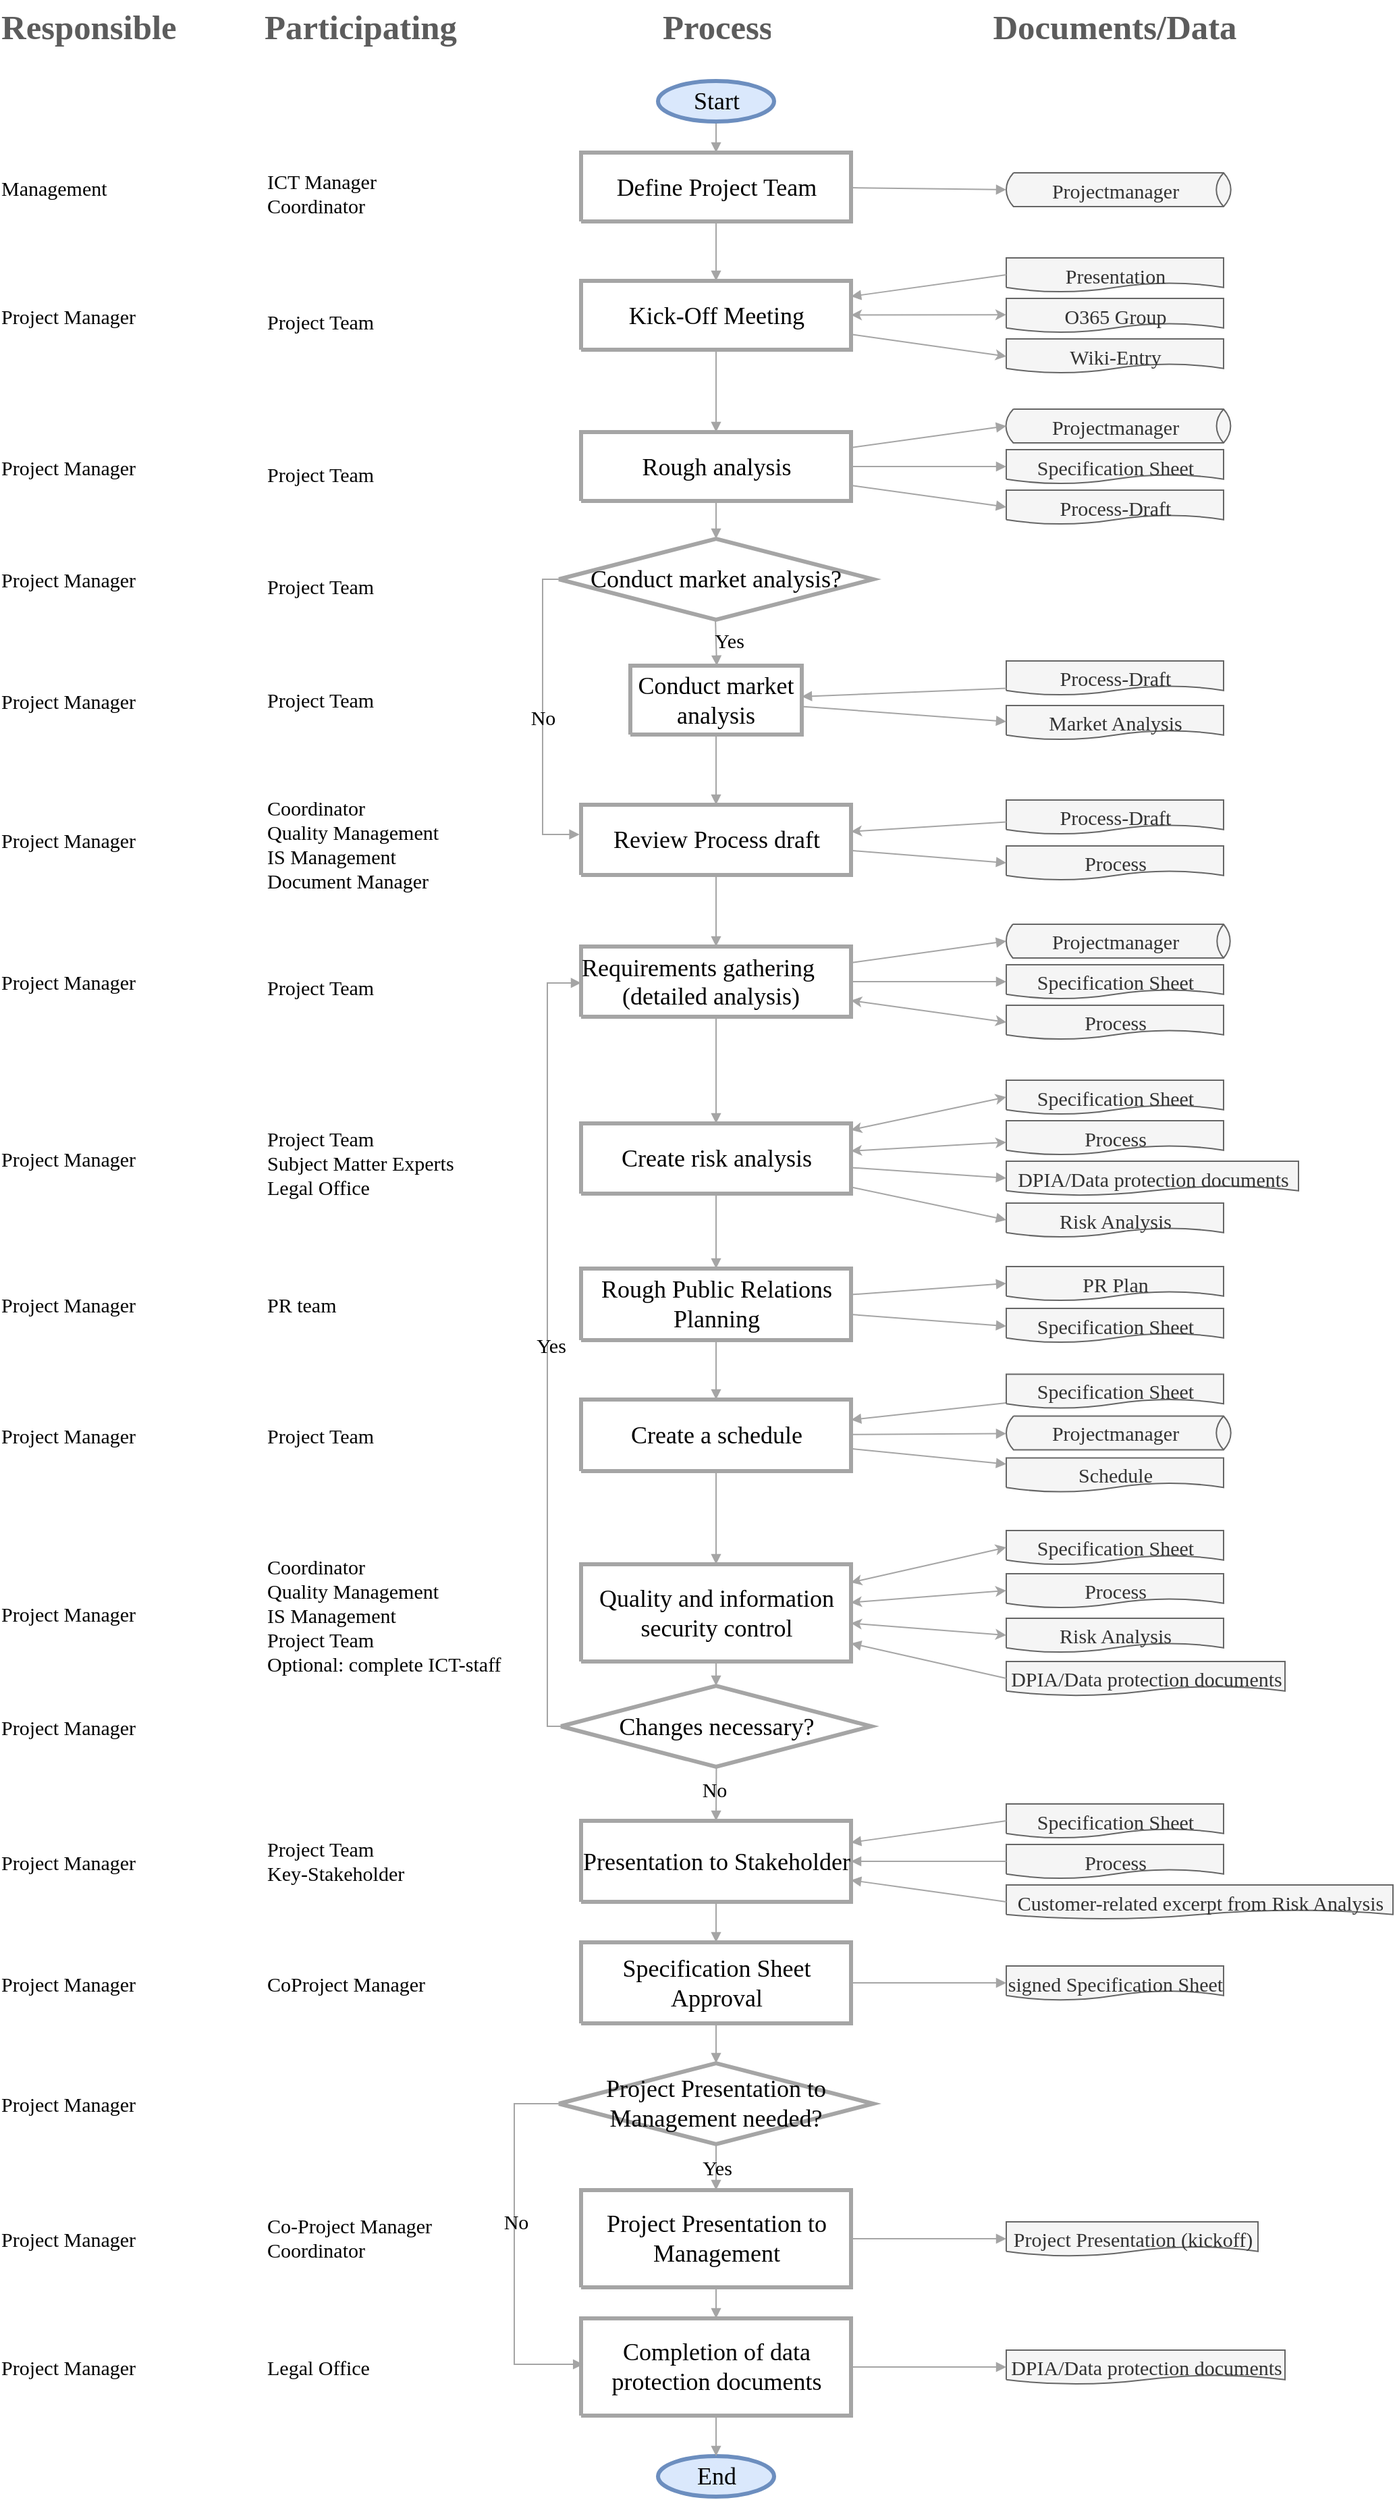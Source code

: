 <mxfile version="24.7.17" pages="4">
  <diagram name="L2_1_Analysis" id="1-Analyse">
    <mxGraphModel dx="1932" dy="1286" grid="1" gridSize="10" guides="1" tooltips="1" connect="1" arrows="1" fold="1" page="1" pageScale="1" pageWidth="3300" pageHeight="4681" math="0" shadow="0">
      <root>
        <mxCell id="0" />
        <mxCell id="1" parent="0" />
        <mxCell id="3ClfqHsIA8V0YAqEpjg7-140" style="edgeStyle=none;shape=connector;rounded=0;orthogonalLoop=1;jettySize=auto;html=1;entryX=0.5;entryY=0;entryDx=0;entryDy=0;entryPerimeter=0;strokeColor=#a5a5a5;align=center;verticalAlign=middle;spacingLeft=0;spacingRight=0;spacingTop=0;spacingBottom=0;fontFamily=Latin Modern;fontSize=11;fontColor=default;labelBackgroundColor=#ffffff;startArrow=none;startSize=5;endArrow=block;endSize=5;" parent="1" source="31" target="39" edge="1">
          <mxGeometry relative="1" as="geometry" />
        </mxCell>
        <mxCell id="2" value="&lt;div style=&quot;font-size: 15px;&quot;&gt;&lt;font style=&quot;font-size: 15px; font-family: Calibri; direction: ltr; letter-spacing: 0px; line-height: 120%; opacity: 1;&quot;&gt;Specification Sheet&lt;br style=&quot;font-size: 15px;&quot;&gt;&lt;/font&gt;&lt;/div&gt;" style="verticalAlign=middle;align=center;overflow=width;vsdxID=570;fillColor=#f5f5f5;shape=stencil(tZLBDoMgDIafhiMGIU53dtt7kIlKxsAUNt3bDwbJ1MWLyW7t36/tTyhite35IBAl1oG5iVE2rkfshCiVuhcgnY8QOyNWtwZEB+ahm5gPPJAhuptnmDDFPhI6KHnFrCqz4iNcIquk3mTJNpiT3ejaAYerL0Kij2VWRRwSz8pDRpOWoGJjIpkwn6TFYBx30ujFoxSHTmC/DbeKd4uSHYUYfuT9/v5sL5/b88H351upVDyceX19KV6KV8bObw==);strokeColor=#666666;spacingTop=-1;spacingBottom=-1;spacingLeft=-1;spacingRight=-1;points=[[1,0.5,0],[0.5,0,0],[0.5,0.88,0]];labelBackgroundColor=none;rounded=0;html=1;whiteSpace=wrap;fontFamily=Latin Modern;fontSize=15;fontColor=#333333;" parent="1" vertex="1">
          <mxGeometry x="823.5" y="989" width="161" height="25" as="geometry" />
        </mxCell>
        <mxCell id="3" value="&lt;div style=&quot;font-size: 15px;&quot;&gt;&lt;font style=&quot;font-size: 15px; font-family: Calibri; direction: ltr; letter-spacing: 0px; line-height: 120%; opacity: 1;&quot;&gt;Market Analysis&lt;br style=&quot;font-size: 15px;&quot;&gt;&lt;/font&gt;&lt;/div&gt;" style="verticalAlign=middle;align=center;overflow=width;vsdxID=57;fillColor=#f5f5f5;shape=stencil(tZLBDoMgDIafhiMGIU53dtt7kIlKxsAUNt3bDwbJ1MWLyW7t36/tTyhite35IBAl1oG5iVE2rkfshCiVuhcgnY8QOyNWtwZEB+ahm5gPPJAhuptnmDDFPhI6KHnFrCqz4iNcIquk3mTJNpiT3ejaAYerL0Kij2VWRRwSz8pDRpOWoGJjIpkwn6TFYBx30ujFoxSHTmC/DbeKd4uSHYUYfuT9/v5sL5/b88H351upVDyceX19KV6KV8bObw==);strokeColor=#666666;spacingTop=-1;spacingBottom=-1;spacingLeft=-1;spacingRight=-1;points=[[1,0.5,0],[0.5,0,0],[0.5,0.88,0]];labelBackgroundColor=none;rounded=0;html=1;whiteSpace=wrap;fontFamily=Latin Modern;fontSize=15;fontColor=#333333;" parent="1" vertex="1">
          <mxGeometry x="823.5" y="542.5" width="161" height="25" as="geometry" />
        </mxCell>
        <UserObject label="&lt;div style=&quot;font-size: 18px;&quot;&gt;&lt;font style=&quot;font-size: 18px; direction: ltr; letter-spacing: 0px; line-height: 120%; opacity: 1;&quot;&gt;Rough analysis&lt;br style=&quot;font-size: 18px;&quot;&gt;&lt;/font&gt;&lt;/div&gt;" tags="Flowchart" id="4">
          <mxCell style="verticalAlign=middle;align=center;overflow=width;vsdxID=59;fillColor=none;gradientColor=none;shape=stencil(nZBLDoAgDERP0z3SIyjew0SURgSD+Lu9kMZoXLhwN9O+tukAlrNpJg1SzDH4QW/URgNYgZTkjA4UkwJUgGXng+6DX1zLfmoymdXo17xh5zmRJ6Q42BWCfc2oJfdAr+Yv+AP9Cb7OJ3H/2JG1HNGz/84klThPVCc=);strokeColor=#a5a5a5;strokeWidth=3;spacingTop=-1;spacingBottom=-1;spacingLeft=-1;spacingRight=-1;points=[[1,0.5,0],[0.5,0.5,0],[0.5,0,0]];labelBackgroundColor=none;rounded=0;html=1;whiteSpace=wrap;fontFamily=Latin Modern;fontSize=18;fontColor=default;" parent="1" vertex="1">
            <mxGeometry x="508.5" y="340" width="200" height="51" as="geometry" />
          </mxCell>
        </UserObject>
        <UserObject label="&lt;div style=&quot;font-size: 15px;&quot;&gt;&lt;p style=&quot;text-align: left; margin: 0px; text-indent: 0px; vertical-align: top; direction: ltr; font-size: 15px;&quot;&gt;&lt;font style=&quot;font-size: 15px; font-family: Calibri; direction: ltr; letter-spacing: 0px; line-height: 120%; opacity: 1;&quot;&gt;&lt;font style=&quot;font-family: &amp;quot;Latin Modern&amp;quot;; font-size: 15px; letter-spacing: 0px; direction: ltr; line-height: 18px; opacity: 1;&quot;&gt;Project Manager&lt;/font&gt;&lt;span style=&quot;font-size: 15px;&quot;&gt;&lt;br style=&quot;font-size: 15px;&quot;&gt;&lt;/span&gt;&lt;/font&gt;&lt;/p&gt;&lt;/div&gt;" tags="Annotations" id="10">
          <mxCell style="verticalAlign=middle;align=left;overflow=width;vsdxID=159;fillColor=none;gradientColor=none;shape=stencil(nZBLDoAgDERP0z3SIyjew0SURgSD+Lu9kMZoXLhwN9O+tukAlrNpJg1SzDH4QW/URgNYgZTkjA4UkwJUgGXng+6DX1zLfmoymdXo17xh5zmRJ6Q42BWCfc2oJfdAr+Yv+AP9Cb7OJ3H/2JG1HNGz/84klThPVCc=);strokeColor=none;strokeWidth=3;spacingTop=-3;spacingBottom=-3;spacingLeft=-3;spacingRight=-3;points=[];labelBackgroundColor=none;rounded=0;html=1;whiteSpace=wrap;fontFamily=Latin Modern;fontSize=15;fontColor=default;fontStyle=0;" parent="1" vertex="1">
            <mxGeometry x="78.5" y="355.25" width="145" height="20.5" as="geometry" />
          </mxCell>
        </UserObject>
        <UserObject label="&lt;div style=&quot;font-size: 15px;&quot;&gt;&lt;font style=&quot;font-size: 15px; font-family: Calibri; direction: ltr; letter-spacing: 0px; line-height: 120%; opacity: 1;&quot;&gt;Projectmanager&lt;br style=&quot;font-size: 15px;&quot;&gt;&lt;/font&gt;&lt;/div&gt;" tags="Flowchart" id="11">
          <mxCell style="verticalAlign=middle;align=center;overflow=width;vsdxID=160;fillColor=#f5f5f5;shape=stencil(1VNREoIgED0NnzgIpgewugeTqEwEzkqptw9DzSz666O/t2/f7s5jF8TytuaNQJS0FsxZdLKwNWJ7RKnUtQBpHULsgFheGhAVmKsufNzwUTmii7mNHXpfxyLKxiJKBk+QR3T0WiX1ShsTEpZyOLkMTFKaRcnOi2GYq9OITlyg4RL3mPeyxWAst9Lo9TiiOFQCu3G4VLx6SbWdEM2KjsNe3nzPsz/bSaMk29qhC/f9LX/ixoHnSkuplL+IJR/a99/tkARdbxw7sD16R/kPww53);strokeColor=#666666;spacingTop=-1;spacingBottom=-1;spacingLeft=-1;spacingRight=-1;points=[[0.5,0,0],[0.5,0,0],[1.03,0.5,0],[1,0.5,0]];labelBackgroundColor=none;rounded=0;html=1;whiteSpace=wrap;fontFamily=Latin Modern;fontSize=15;fontColor=#333333;" parent="1" vertex="1">
            <mxGeometry x="823.5" y="323" width="161" height="25" as="geometry" />
          </mxCell>
        </UserObject>
        <UserObject label="&lt;span style=&quot;font-size: 18px; text-align: start; text-indent: -30px;&quot;&gt;Conduct market analysis?&lt;/span&gt;" tags="Flowchart" id="12">
          <mxCell style="vsdxID=164;fillColor=none;gradientColor=none;shape=stencil(UzV2Ls5ILEhVNTIoLinKz04tz0wpyVA1dlE1MsrMy0gtyiwBslSNXVWNndPyi1LTi/JL81Ig/IJEkEoQKze/DGRCBUSfAUiHkUElhGcK4bpBVOZk5iGpNEVVikeloQHZpsK0YlWLz1QgA+HFtMycHEgIIcujBwlQCBKcxq4A);strokeColor=#a5a5a5;strokeWidth=3;spacingTop=-1;spacingBottom=-1;spacingLeft=-1;spacingRight=-1;points=[[0,0.5,0],[1,0.5,0],[0.5,0,0],[0.5,1,0]];labelBackgroundColor=none;rounded=0;html=1;whiteSpace=wrap;align=center;verticalAlign=middle;fontFamily=Latin Modern;fontSize=16;fontColor=default;" parent="1" vertex="1">
            <mxGeometry x="492" y="419" width="233" height="60" as="geometry" />
          </mxCell>
        </UserObject>
        <mxCell id="14" value="&lt;div style=&quot;font-size: 18px;&quot;&gt;&lt;font style=&quot;font-size: 18px; direction: ltr; letter-spacing: 0px; line-height: 120%; opacity: 1;&quot;&gt;Conduct market analysis&lt;br style=&quot;font-size: 18px;&quot;&gt;&lt;/font&gt;&lt;/div&gt;" style="verticalAlign=middle;align=center;overflow=width;vsdxID=167;fillColor=none;gradientColor=none;shape=stencil(nZBLDoAgDERP0z3SIyjew0SURgSD+Lu9kMZoXLhwN9O+tukAlrNpJg1SzDH4QW/URgNYgZTkjA4UkwJUgGXng+6DX1zLfmoymdXo17xh5zmRJ6Q42BWCfc2oJfdAr+Yv+AP9Cb7OJ3H/2JG1HNGz/84klThPVCc=);strokeColor=#a5a5a5;strokeWidth=3;spacingTop=-1;spacingBottom=-1;spacingLeft=-1;spacingRight=-1;points=[[1,0.5,0],[0.5,0.5,0],[0.5,0,0],[1,0,0],[1,1,0],[1,1,0],[1,1,0]];labelBackgroundColor=none;rounded=0;html=1;whiteSpace=wrap;fontFamily=Latin Modern;fontSize=18;fontColor=default;" parent="1" vertex="1">
          <mxGeometry x="545" y="513" width="127" height="51" as="geometry" />
        </mxCell>
        <UserObject label="&lt;div style=&quot;font-size: 15px;&quot;&gt;&lt;p style=&quot;text-align: left; margin: 0px; text-indent: 0px; vertical-align: top; direction: ltr; font-size: 15px;&quot;&gt;&lt;font style=&quot;font-size: 15px; font-family: Calibri; direction: ltr; letter-spacing: 0px; line-height: 120%; opacity: 1;&quot;&gt;&lt;font style=&quot;letter-spacing: 0px; font-family: &amp;quot;Latin Modern&amp;quot;; font-size: 15px; direction: ltr; line-height: 18px; opacity: 1;&quot;&gt;Project Manager&lt;/font&gt;&lt;span style=&quot;font-size: 15px;&quot;&gt;&lt;br style=&quot;font-size: 15px;&quot;&gt;&lt;/span&gt;&lt;/font&gt;&lt;/p&gt;&lt;/div&gt;" tags="Annotations" id="15">
          <mxCell style="verticalAlign=middle;align=left;overflow=width;vsdxID=170;fillColor=none;gradientColor=none;shape=stencil(nZBLDoAgDERP0z3SIyjew0SURgSD+Lu9kMZoXLhwN9O+tukAlrNpJg1SzDH4QW/URgNYgZTkjA4UkwJUgGXng+6DX1zLfmoymdXo17xh5zmRJ6Q42BWCfc2oJfdAr+Yv+AP9Cb7OJ3H/2JG1HNGz/84klThPVCc=);strokeColor=none;strokeWidth=3;spacingTop=-3;spacingBottom=-3;spacingLeft=-3;spacingRight=-3;points=[];labelBackgroundColor=none;rounded=0;html=1;whiteSpace=wrap;fontFamily=Latin Modern;fontSize=15;fontColor=default;fontStyle=0;" parent="1" vertex="1">
            <mxGeometry x="78.5" y="529.75" width="145" height="17.5" as="geometry" />
          </mxCell>
        </UserObject>
        <UserObject label="&lt;div style=&quot;font-size: 15px;&quot;&gt;&lt;p style=&quot;text-align: left; margin: 0px; text-indent: 0px; vertical-align: top; direction: ltr; font-size: 15px;&quot;&gt;&lt;font style=&quot;font-size: 15px; font-family: Calibri; direction: ltr; letter-spacing: 0px; line-height: 120%; opacity: 1;&quot;&gt;&lt;font style=&quot;letter-spacing: 0px; font-family: &amp;quot;Latin Modern&amp;quot;; font-size: 15px; direction: ltr; line-height: 18px; opacity: 1;&quot;&gt;Project Manager&lt;/font&gt;&lt;span style=&quot;font-size: 15px;&quot;&gt;&lt;br style=&quot;font-size: 15px;&quot;&gt;&lt;/span&gt;&lt;/font&gt;&lt;/p&gt;&lt;/div&gt;" tags="Annotations" id="16">
          <mxCell style="verticalAlign=middle;align=left;overflow=width;vsdxID=171;fillColor=none;gradientColor=none;shape=stencil(nZBLDoAgDERP0z3SIyjew0SURgSD+Lu9kMZoXLhwN9O+tukAlrNpJg1SzDH4QW/URgNYgZTkjA4UkwJUgGXng+6DX1zLfmoymdXo17xh5zmRJ6Q42BWCfc2oJfdAr+Yv+AP9Cb7OJ3H/2JG1HNGz/84klThPVCc=);strokeColor=none;strokeWidth=3;spacingTop=-3;spacingBottom=-3;spacingLeft=-3;spacingRight=-3;points=[];labelBackgroundColor=none;rounded=0;html=1;whiteSpace=wrap;fontFamily=Latin Modern;fontSize=15;fontColor=default;fontStyle=0;" parent="1" vertex="1">
            <mxGeometry x="78.5" y="435.75" width="111.5" height="26.5" as="geometry" />
          </mxCell>
        </UserObject>
        <UserObject label="&lt;div style=&quot;font-size: 15px;&quot;&gt;&lt;font style=&quot;font-size: 15px; font-family: Calibri; direction: ltr; letter-spacing: 0px; line-height: 120%; opacity: 1;&quot;&gt;Projectmanager&lt;br style=&quot;font-size: 15px;&quot;&gt;&lt;/font&gt;&lt;/div&gt;" tags="Flowchart" id="17">
          <mxCell style="verticalAlign=middle;align=center;overflow=width;vsdxID=177;fillColor=#f5f5f5;shape=stencil(1VNBEoMgDHwNRxgErQ+w7T+YisqUihNp1d8XSrVqh2MPvW02m2SWBMSLvhGdRIz2FsxVDqq0DeJHxJhqGwnKOoT4CfGiMiBrMPe2DHEnvNKjm3n4DmOo44QmvojRKRD0FZ2DVqt2pU0ojUsFXFwG3lKWkSwPYpjm6gNhWeAiDZd4xGJUPQZjhVWmXY+jWkAtsRuHKy3qTaofpOxWdBL38uV7nh2zk6Z7OxnJ2cZO5C1/4saBz0orpXW4iCUf2/ff7ZBGXe8cO7A/ekeFD8NPTw==);strokeColor=#666666;spacingTop=-1;spacingBottom=-1;spacingLeft=-1;spacingRight=-1;points=[[0.5,0,0],[0.5,0,0],[1.03,0.5,0],[1,0.5,0]];labelBackgroundColor=none;rounded=0;html=1;whiteSpace=wrap;fontFamily=Latin Modern;fontSize=15;fontColor=#333333;" parent="1" vertex="1">
            <mxGeometry x="823.5" y="704.5" width="161" height="25" as="geometry" />
          </mxCell>
        </UserObject>
        <mxCell id="18" value="&lt;div style=&quot;font-size: 15px;&quot;&gt;&lt;p style=&quot;text-align: left; margin: 0px; text-indent: 0px; vertical-align: top; direction: ltr; font-size: 15px;&quot;&gt;&lt;font style=&quot;font-size: 15px; font-family: Calibri; direction: ltr; letter-spacing: 0px; line-height: 120%; opacity: 1;&quot;&gt;&lt;span style=&quot;font-size: 15px;&quot;&gt;Project Manager&lt;/span&gt;&lt;/font&gt;&lt;font style=&quot;font-size: 15px; font-family: Calibri; direction: ltr; letter-spacing: 0px; line-height: 120%; opacity: 1;&quot;&gt;&lt;span style=&quot;font-size: 15px;&quot;&gt;&lt;br style=&quot;font-size: 15px;&quot;&gt;&lt;/span&gt;&lt;/font&gt;&lt;/p&gt;&lt;/div&gt;" style="verticalAlign=middle;align=left;overflow=width;vsdxID=189;fillColor=none;gradientColor=none;shape=stencil(nZBLDoAgDERP0z3SIyjew0SURgSD+Lu9kMZoXLhwN9O+tukAlrNpJg1SzDH4QW/URgNYgZTkjA4UkwJUgGXng+6DX1zLfmoymdXo17xh5zmRJ6Q42BWCfc2oJfdAr+Yv+AP9Cb7OJ3H/2JG1HNGz/84klThPVCc=);strokeColor=none;strokeWidth=3;spacingTop=-3;spacingBottom=-3;spacingLeft=-3;spacingRight=-3;points=[];labelBackgroundColor=none;rounded=0;html=1;whiteSpace=wrap;fontFamily=Latin Modern;fontSize=15;fontColor=default;fontStyle=0;" parent="1" vertex="1">
          <mxGeometry x="78.5" y="629.5" width="111.5" height="25" as="geometry" />
        </mxCell>
        <mxCell id="19" value="&lt;div style=&quot;font-size: 18px;&quot;&gt;&lt;font style=&quot;font-size: 18px; direction: ltr; letter-spacing: 0px; line-height: 120%; opacity: 1;&quot;&gt;Review Process draft&lt;br style=&quot;font-size: 18px;&quot;&gt;&lt;/font&gt;&lt;/div&gt;" style="verticalAlign=middle;align=center;overflow=width;vsdxID=191;fillColor=none;gradientColor=none;shape=stencil(nZBLDoAgDERP0z3SIyjew0SURgSD+Lu9kMZoXLhwN9O+tukAlrNpJg1SzDH4QW/URgNYgZTkjA4UkwJUgGXng+6DX1zLfmoymdXo17xh5zmRJ6Q42BWCfc2oJfdAr+Yv+AP9Cb7OJ3H/2JG1HNGz/84klThPVCc=);strokeColor=#a5a5a5;strokeWidth=3;spacingTop=-1;spacingBottom=-1;spacingLeft=-1;spacingRight=-1;points=[[1,0.5,0],[0.5,0.5,0],[0.5,0,0],[1,0,0],[1,1,0],[1,1,0],[1,1,0]];labelBackgroundColor=none;rounded=0;html=1;whiteSpace=wrap;fontFamily=Latin Modern;fontSize=18;fontColor=default;" parent="1" vertex="1">
          <mxGeometry x="508.5" y="616" width="200" height="52" as="geometry" />
        </mxCell>
        <mxCell id="20" value="&lt;div style=&quot;font-size: 15px;&quot;&gt;&lt;font style=&quot;font-size: 15px; font-family: Calibri; direction: ltr; letter-spacing: 0px; line-height: 120%; opacity: 1;&quot;&gt;Process-Draft&lt;br style=&quot;font-size: 15px;&quot;&gt;&lt;/font&gt;&lt;/div&gt;" style="verticalAlign=middle;align=center;overflow=width;vsdxID=192;fillColor=#f5f5f5;shape=stencil(tZLREoIgEEW/hkecFXKqZ7P/YBKVicRZKO3vg3BKbXyp6W337rlwGZbw3Daik4SBdWjOslelawg/EMZU20hUzleEF4TnlUFZo7m2Zew7EchQXcwtnDBEHwQHg3vsdtskewrHyGrVrrKwDqbwNbpMIPDkh/iiWQL7aMDRsUkhyXjURixbORMGKgZlKRonnDLt7FlaYC2pv49WWtSzke2l7D7kXxL+OWA6DeiL9+9XSuu4PNP5clu8FDeNFw8=);strokeColor=#666666;spacingTop=-1;spacingBottom=-1;spacingLeft=-1;spacingRight=-1;points=[[1,0.5,0],[0.5,0,0],[0.5,0.88,0]];labelBackgroundColor=none;rounded=0;html=1;whiteSpace=wrap;fontFamily=Latin Modern;fontSize=15;fontColor=#333333;" parent="1" vertex="1">
          <mxGeometry x="823.5" y="612.5" width="161" height="25" as="geometry" />
        </mxCell>
        <mxCell id="21" value="&lt;div style=&quot;font-size: 15px;&quot;&gt;&lt;font style=&quot;font-size: 15px; font-family: Calibri; direction: ltr; letter-spacing: 0px; line-height: 120%; opacity: 1;&quot;&gt;Process&lt;br style=&quot;font-size: 15px;&quot;&gt;&lt;/font&gt;&lt;/div&gt;" style="verticalAlign=middle;align=center;overflow=width;vsdxID=193;fillColor=#f5f5f5;shape=stencil(tZLREoIgEEW/hkccZHPs3ew/mERlInBWSvv7IGxSG19qetu99yxchiVQ9K3oJOGsd2jPclCVawkcCOfKtBKV8xWBkkBRW5QN2qupYt+JQIbqYm/hhDHOsTDB2T12+zzJnsIxslqZTZZtgyn7Gl0nEHjyJr5o2E02w2kgT/MEIGoTlW0cyUYqRtVTtE44Zc3iVVpgI6m/jtZaNAurH6TsPuQfAv45XzrP54v339dK67g6c3+9K16KewblAw==);strokeColor=#666666;spacingTop=-1;spacingBottom=-1;spacingLeft=-1;spacingRight=-1;points=[[1,0.5,0],[0.5,0,0],[0.5,0.88,0]];labelBackgroundColor=none;rounded=0;html=1;whiteSpace=wrap;fontFamily=Latin Modern;fontSize=15;fontColor=#333333;" parent="1" vertex="1">
          <mxGeometry x="823.5" y="646.5" width="161" height="25" as="geometry" />
        </mxCell>
        <mxCell id="3ClfqHsIA8V0YAqEpjg7-136" style="edgeStyle=none;shape=connector;rounded=0;orthogonalLoop=1;jettySize=auto;html=1;strokeColor=#a5a5a5;align=center;verticalAlign=middle;spacingLeft=0;spacingRight=0;spacingTop=0;spacingBottom=0;fontFamily=Latin Modern;fontSize=11;fontColor=default;labelBackgroundColor=#ffffff;startArrow=none;startSize=5;endArrow=block;endSize=5;" parent="1" source="23" target="27" edge="1">
          <mxGeometry relative="1" as="geometry" />
        </mxCell>
        <UserObject label="&lt;div style=&quot;font-size: 18px;&quot;&gt;&lt;font style=&quot;font-size: 18px; direction: ltr; letter-spacing: 0px; line-height: 120%; opacity: 1;&quot;&gt;&lt;p class=&quot;p1&quot; style=&quot;margin: 0px 0px 0px 30px; text-indent: -30px; font-variant-numeric: normal; font-variant-east-asian: normal; font-variant-alternates: normal; font-kerning: auto; font-optical-sizing: auto; font-feature-settings: normal; font-variation-settings: normal; font-variant-position: normal; font-stretch: normal; font-size: 18px; line-height: normal; text-align: start;&quot;&gt;Requirements gathering (detailed analysis)&lt;/p&gt;&lt;/font&gt;&lt;/div&gt;" tags="Flowchart" id="23">
          <mxCell style="verticalAlign=middle;align=center;overflow=width;vsdxID=207;fillColor=none;gradientColor=none;shape=stencil(nZBLDoAgDERP0z3SIyjew0SURgSD+Lu9kMZoXLhwN9O+tukAlrNpJg1SzDH4QW/URgNYgZTkjA4UkwJUgGXng+6DX1zLfmoymdXo17xh5zmRJ6Q42BWCfc2oJfdAr+Yv+AP9Cb7OJ3H/2JG1HNGz/84klThPVCc=);strokeColor=#a5a5a5;strokeWidth=3;spacingTop=-1;spacingBottom=-1;spacingLeft=-1;spacingRight=-1;points=[[1,0.5,0],[0.5,0.5,0],[0.5,0,0]];labelBackgroundColor=none;rounded=0;html=1;whiteSpace=wrap;fontFamily=Latin Modern;fontSize=18;fontColor=default;" parent="1" vertex="1">
            <mxGeometry x="508.5" y="721" width="200" height="52" as="geometry" />
          </mxCell>
        </UserObject>
        <mxCell id="24" value="&lt;div style=&quot;font-size: 15px;&quot;&gt;&lt;font style=&quot;font-size: 15px; font-family: Calibri; direction: ltr; letter-spacing: 0px; line-height: 120%; opacity: 1;&quot;&gt;Specification Sheet&lt;br style=&quot;font-size: 15px;&quot;&gt;&lt;/font&gt;&lt;/div&gt;" style="verticalAlign=middle;align=center;overflow=width;vsdxID=209;fillColor=#f5f5f5;shape=stencil(tVLNEoIgEH4ajjgI4+Td7D2YRGUicBZKevsgclLLS0233e9n92NYxCrb80EgSqwDcxKjbFyP2B5RKnUvQLpQIVYjVrUGRAfmopvUDzwqY3U21zjBJx+JDkpuqSt3WfEADkmrpN7Ukm1hTr6WrhNwOAYSJnXOMpZ4Ak9HQYKlTJifoM8zicfcS4vBOO6k0YtnKQ6dwGEfbhXvFpQdhRje4F8S/jlgPg8Yitfvt1KpdDxzfn0tAUqXxuo7);strokeColor=#666666;spacingTop=-1;spacingBottom=-1;spacingLeft=-1;spacingRight=-1;points=[[1,0.5,0],[0.5,0,0],[0.5,0.88,0]];labelBackgroundColor=none;rounded=0;html=1;whiteSpace=wrap;fontFamily=Latin Modern;fontSize=15;fontColor=#333333;" parent="1" vertex="1">
          <mxGeometry x="823.5" y="734.5" width="161" height="25" as="geometry" />
        </mxCell>
        <mxCell id="25" value="&lt;div style=&quot;font-size: 15px;&quot;&gt;&lt;font style=&quot;font-size: 15px; font-family: Calibri; direction: ltr; letter-spacing: 0px; line-height: 120%; opacity: 1;&quot;&gt;Process&lt;br style=&quot;font-size: 15px;&quot;&gt;&lt;/font&gt;&lt;/div&gt;" style="verticalAlign=middle;align=center;overflow=width;vsdxID=216;fillColor=#f5f5f5;shape=stencil(tVLNEoIgEH4ajjgI4+Td7D2YRGUicBZKevsgclLLS0233e9n92NYxCrb80EgSqwDcxKjbFyP2B5RKnUvQLpQIVYjVrUGRAfmopvUDzwqY3U21zjBJx+JDkpuqSt3WfEADkmrpN7Ukm1hTr6WrhNwOAYSJnXOMpZ4Ak9HQYKlTJifoM8zicfcS4vBOO6k0YtnKQ6dwGEfbhXvFpQdhRje4F8S/jlgPg8Yitfvt1KpdDxzfn0tAUqXxuo7);strokeColor=#666666;spacingTop=-1;spacingBottom=-1;spacingLeft=-1;spacingRight=-1;points=[[1,0.5,0],[0.5,0,0],[0.5,0.88,0]];labelBackgroundColor=none;rounded=0;html=1;whiteSpace=wrap;fontFamily=Latin Modern;fontSize=15;fontColor=#333333;" parent="1" vertex="1">
          <mxGeometry x="823.5" y="764.5" width="161" height="25" as="geometry" />
        </mxCell>
        <mxCell id="26" value="&lt;div style=&quot;font-size: 15px;&quot;&gt;&lt;p style=&quot;text-align: left; margin: 0px; text-indent: 0px; vertical-align: top; direction: ltr; font-size: 15px;&quot;&gt;&lt;font style=&quot;font-size: 15px; font-family: Calibri; direction: ltr; letter-spacing: 0px; line-height: 120%; opacity: 1;&quot;&gt;&lt;span style=&quot;font-size: 15px;&quot;&gt;Project Manager&lt;/span&gt;&lt;/font&gt;&lt;font style=&quot;font-size: 15px; font-family: Calibri; direction: ltr; letter-spacing: 0px; line-height: 120%; opacity: 1;&quot;&gt;&lt;span style=&quot;font-size: 15px;&quot;&gt;&lt;br style=&quot;font-size: 15px;&quot;&gt;&lt;/span&gt;&lt;/font&gt;&lt;/p&gt;&lt;/div&gt;" style="verticalAlign=middle;align=left;overflow=width;vsdxID=218;fillColor=none;gradientColor=none;shape=stencil(nZBLDoAgDERP0z3SIyjew0SURgSD+Lu9kMZoXLhwN9O+tukAlrNpJg1SzDH4QW/URgNYgZTkjA4UkwJUgGXng+6DX1zLfmoymdXo17xh5zmRJ6Q42BWCfc2oJfdAr+Yv+AP9Cb7OJ3H/2JG1HNGz/84klThPVCc=);strokeColor=none;strokeWidth=3;spacingTop=-3;spacingBottom=-3;spacingLeft=-3;spacingRight=-3;points=[];labelBackgroundColor=none;rounded=0;html=1;whiteSpace=wrap;fontFamily=Latin Modern;fontSize=15;fontColor=default;fontStyle=0;" parent="1" vertex="1">
          <mxGeometry x="78.5" y="738.25" width="111.5" height="17.5" as="geometry" />
        </mxCell>
        <mxCell id="3ClfqHsIA8V0YAqEpjg7-138" style="edgeStyle=none;shape=connector;rounded=0;orthogonalLoop=1;jettySize=auto;html=1;strokeColor=#a5a5a5;align=center;verticalAlign=middle;spacingLeft=0;spacingRight=0;spacingTop=0;spacingBottom=0;fontFamily=Latin Modern;fontSize=11;fontColor=default;labelBackgroundColor=#ffffff;startArrow=none;startSize=5;endArrow=block;endSize=5;" parent="1" source="27" target="69" edge="1">
          <mxGeometry relative="1" as="geometry" />
        </mxCell>
        <mxCell id="27" value="&lt;div style=&quot;font-size: 18px;&quot;&gt;&lt;font style=&quot;font-size: 18px; direction: ltr; letter-spacing: 0px; line-height: 120%; opacity: 1;&quot;&gt;Create risk analysis&lt;/font&gt;&lt;/div&gt;" style="verticalAlign=middle;align=center;overflow=width;vsdxID=225;fillColor=none;gradientColor=none;shape=stencil(nZBLDoAgDERP0z3SIyjew0SURgSD+Lu9kMZoXLhwN9O+tukAlrNpJg1SzDH4QW/URgNYgZTkjA4UkwJUgGXng+6DX1zLfmoymdXo17xh5zmRJ6Q42BWCfc2oJfdAr+Yv+AP9Cb7OJ3H/2JG1HNGz/84klThPVCc=);strokeColor=#a5a5a5;strokeWidth=3;spacingTop=-1;spacingBottom=-1;spacingLeft=-1;spacingRight=-1;points=[[1,0.5,0],[0.5,0.5,0],[0.5,0,0]];labelBackgroundColor=none;rounded=0;html=1;whiteSpace=wrap;fontFamily=Latin Modern;fontSize=18;fontColor=default;" parent="1" vertex="1">
          <mxGeometry x="508.5" y="852" width="200" height="52" as="geometry" />
        </mxCell>
        <mxCell id="28" value="&lt;div style=&quot;font-size: 15px;&quot;&gt;&lt;p style=&quot;text-align: left; margin: 0px; text-indent: 0px; vertical-align: top; direction: ltr; font-size: 15px;&quot;&gt;&lt;font style=&quot;font-size: 15px; font-family: Calibri; direction: ltr; letter-spacing: 0px; line-height: 120%; opacity: 1;&quot;&gt;&lt;span style=&quot;font-size: 15px;&quot;&gt;Project Manager&lt;/span&gt;&lt;/font&gt;&lt;font style=&quot;font-size: 15px; font-family: Calibri; direction: ltr; letter-spacing: 0px; line-height: 120%; opacity: 1;&quot;&gt;&lt;span style=&quot;font-size: 15px;&quot;&gt;&lt;br style=&quot;font-size: 15px;&quot;&gt;&lt;/span&gt;&lt;/font&gt;&lt;/p&gt;&lt;/div&gt;" style="verticalAlign=middle;align=left;overflow=width;vsdxID=228;fillColor=none;gradientColor=none;shape=stencil(nZBLDoAgDERP0z3SIyjew0SURgSD+Lu9kMZoXLhwN9O+tukAlrNpJg1SzDH4QW/URgNYgZTkjA4UkwJUgGXng+6DX1zLfmoymdXo17xh5zmRJ6Q42BWCfc2oJfdAr+Yv+AP9Cb7OJ3H/2JG1HNGz/84klThPVCc=);strokeColor=none;strokeWidth=3;spacingTop=-3;spacingBottom=-3;spacingLeft=-3;spacingRight=-3;points=[];labelBackgroundColor=none;rounded=0;html=1;whiteSpace=wrap;fontFamily=Latin Modern;fontSize=15;fontColor=default;fontStyle=0;" parent="1" vertex="1">
          <mxGeometry x="78.5" y="864.5" width="111.5" height="27" as="geometry" />
        </mxCell>
        <mxCell id="29" value="&lt;div style=&quot;font-size: 15px;&quot;&gt;&lt;font style=&quot;font-size: 15px; font-family: Calibri; direction: ltr; letter-spacing: 0px; line-height: 120%; opacity: 1;&quot;&gt;Specification Sheet&lt;br style=&quot;font-size: 15px;&quot;&gt;&lt;/font&gt;&lt;/div&gt;" style="verticalAlign=middle;align=center;overflow=width;vsdxID=230;fillColor=#f5f5f5;shape=stencil(tZLBDoMgDIafhiMGIU53dtt7kIlKxsAUNt3bDwbJ1MWLyW7t36/tTyhite35IBAl1oG5iVE2rkfshCiVuhcgnY8QOyNWtwZEB+ahm5gPPJAhuptnmDDFPhI6KHnFrCqz4iNcIquk3mTJNpiT3ejaAYerL0Kij2VWRRwSz8pDRpOWoGJjIpkwn6TFYBx30ujFoxSHTmC/DbeKd4uSHYUYfuT9/v5sL5/b88H351upVDyceX19KV6KV8bObw==);strokeColor=#666666;spacingTop=-1;spacingBottom=-1;spacingLeft=-1;spacingRight=-1;points=[[1,0.5,0],[0.5,0,0],[0.5,0.88,0]];labelBackgroundColor=none;rounded=0;html=1;whiteSpace=wrap;fontFamily=Latin Modern;fontSize=15;fontColor=#333333;" parent="1" vertex="1">
          <mxGeometry x="823.5" y="820" width="161" height="25" as="geometry" />
        </mxCell>
        <mxCell id="30" value="&lt;div style=&quot;font-size: 18px;&quot;&gt;&lt;font style=&quot;font-size: 18px; direction: ltr; letter-spacing: 0px; line-height: 120%; opacity: 1;&quot;&gt;Create a schedule&lt;br style=&quot;font-size: 18px;&quot;&gt;&lt;/font&gt;&lt;/div&gt;" style="verticalAlign=middle;align=center;overflow=width;vsdxID=237;fillColor=none;gradientColor=none;shape=stencil(nZBLDoAgDERP0z3SIyjew0SURgSD+Lu9kMZoXLhwN9O+tukAlrNpJg1SzDH4QW/URgNYgZTkjA4UkwJUgGXng+6DX1zLfmoymdXo17xh5zmRJ6Q42BWCfc2oJfdAr+Yv+AP9Cb7OJ3H/2JG1HNGz/84klThPVCc=);strokeColor=#a5a5a5;strokeWidth=3;spacingTop=-1;spacingBottom=-1;spacingLeft=-1;spacingRight=-1;points=[[1,0.5,0],[0.5,0.5,0],[0.5,0,0]];labelBackgroundColor=none;rounded=0;html=1;whiteSpace=wrap;fontFamily=Latin Modern;fontSize=18;fontColor=default;" parent="1" vertex="1">
          <mxGeometry x="508.5" y="1056.5" width="200" height="53" as="geometry" />
        </mxCell>
        <UserObject label="&lt;div style=&quot;font-size: 18px;&quot;&gt;&lt;font style=&quot;font-size: 18px; direction: ltr; letter-spacing: 0px; line-height: 120%; opacity: 1;&quot;&gt;Quality and information security control&lt;/font&gt;&lt;/div&gt;" tags="Flowchart" id="31">
          <mxCell style="verticalAlign=middle;align=center;overflow=width;vsdxID=239;fillColor=none;gradientColor=none;shape=stencil(nZBLDoAgDERP0z3SIyjew0SURgSD+Lu9kMZoXLhwN9O+tukAlrNpJg1SzDH4QW/URgNYgZTkjA4UkwJUgGXng+6DX1zLfmoymdXo17xh5zmRJ6Q42BWCfc2oJfdAr+Yv+AP9Cb7OJ3H/2JG1HNGz/84klThPVCc=);strokeColor=#a5a5a5;strokeWidth=3;spacingTop=-1;spacingBottom=-1;spacingLeft=-1;spacingRight=-1;points=[[1,0.5,0],[0.5,0.5,0],[0.5,0,0]];labelBackgroundColor=none;rounded=0;html=1;whiteSpace=wrap;fontFamily=Latin Modern;fontSize=18;fontColor=default;" parent="1" vertex="1">
            <mxGeometry x="508.5" y="1178.5" width="200" height="72" as="geometry" />
          </mxCell>
        </UserObject>
        <UserObject label="&lt;div style=&quot;font-size: 15px;&quot;&gt;&lt;font style=&quot;font-size: 15px; font-family: Calibri; direction: ltr; letter-spacing: 0px; line-height: 120%; opacity: 1;&quot;&gt;Projectmanager&lt;br style=&quot;font-size: 15px;&quot;&gt;&lt;/font&gt;&lt;/div&gt;" tags="Flowchart" id="32">
          <mxCell style="verticalAlign=middle;align=center;overflow=width;vsdxID=241;fillColor=#f5f5f5;shape=stencil(1VPBDsIgDP0ajhhGo/E+538QxzYiwtKh2/5eEDfnDCfjwdvr62ubRwuBvGtEKwlnnUN7lr0qXUPgQDhXppGonEcECgJ5ZVHWaK+mjHErgjKgi72FDkOsgw1AKOJsjAR7RMeo1costBljaanAk8/gU8r3c18cp+rdhm8jl2g4xwMVg+ooWiecsmY5jmmBtaR+HK20qN9SXS9lu6CztJcP39PsL+wk3vInbjx4rbRSWseLmPOpff/dDlnS9cqxB+uj91T8MFDcAQ==);strokeColor=#666666;spacingTop=-1;spacingBottom=-1;spacingLeft=-1;spacingRight=-1;points=[[0.5,0,0],[0.5,0,0],[1.03,0.5,0],[1,0.5,0]];labelBackgroundColor=none;rounded=0;html=1;whiteSpace=wrap;fontFamily=Latin Modern;fontSize=15;fontColor=#333333;" parent="1" vertex="1">
            <mxGeometry x="823.5" y="1068.75" width="161" height="25" as="geometry" />
          </mxCell>
        </UserObject>
        <mxCell id="33" value="&lt;div style=&quot;font-size: 15px;&quot;&gt;&lt;font style=&quot;font-size: 15px; font-family: Calibri; direction: ltr; letter-spacing: 0px; line-height: 120%; opacity: 1;&quot;&gt;Schedule&lt;br style=&quot;font-size: 15px;&quot;&gt;&lt;/font&gt;&lt;/div&gt;" style="verticalAlign=middle;align=center;overflow=width;vsdxID=246;fillColor=#f5f5f5;shape=stencil(tVLbEoIgEP0aHnG4jOW71X8wicpE4KyU9PdB5KSWLzW97Z7L7mFYxMu+FZ1EjPQO7EkOqnIt4jvEmDKtBOVChfge8bK2IBuwF1OlvhNRGauzvcYJPvlIdDByS12xzfIHcEharcyqlqwLKflaukwg4BhIGNWUZZsiGeDpyAnNcpYwP0KfZxKPhVc9BuuEU9bMnqUFNBKHfbjWoplR/SBl9wb/kvDPAek0YChev18rrdPxTPnltQQoXRrf3wE=);strokeColor=#666666;spacingTop=-1;spacingBottom=-1;spacingLeft=-1;spacingRight=-1;points=[[1,0.5,0],[0.5,0,0],[0.5,0.88,0]];labelBackgroundColor=none;rounded=0;html=1;whiteSpace=wrap;fontFamily=Latin Modern;fontSize=15;fontColor=#333333;" parent="1" vertex="1">
          <mxGeometry x="823.5" y="1099.75" width="161" height="25" as="geometry" />
        </mxCell>
        <mxCell id="35" value="&lt;div style=&quot;font-size: 15px;&quot;&gt;&lt;font style=&quot;font-size: 15px; font-family: Calibri; direction: ltr; letter-spacing: 0px; line-height: 120%; opacity: 1;&quot;&gt;Specification Sheet&lt;br style=&quot;font-size: 15px;&quot;&gt;&lt;/font&gt;&lt;/div&gt;" style="verticalAlign=middle;align=center;overflow=width;vsdxID=253;fillColor=#f5f5f5;shape=stencil(tZJBDoMgEEVPwxKDoKl7a+9BKiopBTPQam9fKMaqjZs23c38eR8+YRArbcd7gSixDsxFDLJ2HWJHRKnUnQDpfIVYhVjZGBAtmJuuY9/zQIbqau7hhDH6SHBQ8ohdcUjyl3CKrJJ6lyX7YEq+RrcJOJz9EGaaJnkRDTA5sjSbtQnLd84kI+ajtBiM404avXqW4tAK7O/DjeLtamQHIfoP+ZeEfw6YLgP64v37jVQqLs9yvt0WL8VNY9UT);strokeColor=#666666;spacingTop=-1;spacingBottom=-1;spacingLeft=-1;spacingRight=-1;points=[[1,0.5,0],[0.5,0,0],[0.5,0.88,0]];labelBackgroundColor=none;rounded=0;html=1;whiteSpace=wrap;fontFamily=Latin Modern;fontSize=15;fontColor=#333333;" parent="1" vertex="1">
          <mxGeometry x="823.5" y="1153.5" width="161" height="25" as="geometry" />
        </mxCell>
        <mxCell id="36" value="&lt;div style=&quot;font-size: 15px;&quot;&gt;&lt;font style=&quot;font-size: 15px; font-family: Calibri; direction: ltr; letter-spacing: 0px; line-height: 120%; opacity: 1;&quot;&gt;Process&lt;br style=&quot;font-size: 15px;&quot;&gt;&lt;/font&gt;&lt;/div&gt;" style="verticalAlign=middle;align=center;overflow=width;vsdxID=259;fillColor=#f5f5f5;shape=stencil(tVLbEoIgEP0aHnG4jOW71X8wicpE4KyU9PdB5KSWLzW97Z7L7mFYxMu+FZ1EjPQO7EkOqnIt4jvEmDKtBOVChfge8bK2IBuwF1OlvhNRGauzvcYJPvlIdDByS12xzfIHcEharcyqlqwLKflaukwg4BhIGNWUZZsiGeDpyAnNcpYwP0KfZxKPhVc9BuuEU9bMnqUFNBKHfbjWoplR/SBl9wb/kvDPAek0YChev18rrdPxTPnltQQoXRrf3wE=);strokeColor=#666666;spacingTop=-1;spacingBottom=-1;spacingLeft=-1;spacingRight=-1;points=[[1,0.5,0],[0.5,0,0],[0.5,0.88,0]];labelBackgroundColor=none;rounded=0;html=1;whiteSpace=wrap;fontFamily=Latin Modern;fontSize=15;fontColor=#333333;" parent="1" vertex="1">
          <mxGeometry x="823.5" y="1185.5" width="161" height="25" as="geometry" />
        </mxCell>
        <mxCell id="37" value="&lt;div style=&quot;font-size: 15px;&quot;&gt;&lt;font style=&quot;font-size: 15px; font-family: Calibri; direction: ltr; letter-spacing: 0px; line-height: 120%; opacity: 1;&quot;&gt;Risk Analysis&lt;br style=&quot;font-size: 15px;&quot;&gt;&lt;/font&gt;&lt;/div&gt;" style="verticalAlign=middle;align=center;overflow=width;vsdxID=260;fillColor=#f5f5f5;shape=stencil(tZJBDoMgEEVPwxKDoKl7a+9BKiopBTPQam9fKMaqjZs23c38eR8+YRArbcd7gSixDsxFDLJ2HWJHRKnUnQDpfIVYhVjZGBAtmJuuY9/zQIbqau7hhDH6SHBQ8ohdcUjyl3CKrJJ6lyX7YEq+RrcJOJz9EGaaJnkRDTA5sjSbtQnLd84kI+ajtBiM404avXqW4tAK7O/DjeLtamQHIfoP+ZeEfw6YLgP64v37jVQqLs9yvt0WL8VNY9UT);strokeColor=#666666;spacingTop=-1;spacingBottom=-1;spacingLeft=-1;spacingRight=-1;points=[[1,0.5,0],[0.5,0,0],[0.5,0.88,0]];labelBackgroundColor=none;rounded=0;html=1;whiteSpace=wrap;fontFamily=Latin Modern;fontSize=15;fontColor=#333333;" parent="1" vertex="1">
          <mxGeometry x="823.5" y="1218.5" width="161" height="25" as="geometry" />
        </mxCell>
        <UserObject label="Changes necessary?" tags="Flowchart" id="39">
          <mxCell style="vsdxID=268;fillColor=none;gradientColor=none;shape=stencil(UzV2Ls5ILEhVNTIoLinKz04tz0wpyVA1dlE1MsrMy0gtyiwBslSNXVWNndPyi1LTi/JL81Ig/IJEkEoQKze/DGRCBUSfAUiHkUElhGcK4bpBVOZk5iGpNEVVikeloQHZpsK0YlWLz1QgA+HFtMycHEgIIcujBwlQCBKcxq4A);strokeColor=#a5a5a5;strokeWidth=3;spacingTop=-1;spacingBottom=-1;spacingLeft=-1;spacingRight=-1;points=[[0,0.5,0],[1,0.5,0],[0.5,0,0],[0.5,1,0]];labelBackgroundColor=none;rounded=0;html=1;whiteSpace=wrap;align=center;verticalAlign=middle;fontFamily=Latin Modern;fontSize=18;fontColor=default;" parent="1" vertex="1">
            <mxGeometry x="493.5" y="1268.5" width="230" height="60" as="geometry" />
          </mxCell>
        </UserObject>
        <mxCell id="41" value="&lt;div style=&quot;font-size: 15px;&quot;&gt;&lt;font style=&quot;font-size: 15px; font-family: Calibri; direction: ltr; letter-spacing: 0px; line-height: 120%; opacity: 1;&quot;&gt;Process-Draft&lt;br style=&quot;font-size: 15px;&quot;&gt;&lt;/font&gt;&lt;/div&gt;" style="verticalAlign=middle;align=center;overflow=width;vsdxID=356;fillColor=#f5f5f5;shape=stencil(tZLBDoMgDIafhiMGIU53dtt7kIlKxsAUNt3bDwbJ1MWLyW7t36/tTyhite35IBAl1oG5iVE2rkfshCiVuhcgnY8QOyNWtwZEB+ahm5gPPJAhuptnmDDFPhI6KHnFrCqz4iNcIquk3mTJNpiT3ejaAYerL0Kij2VWRRwSz8pDRpOWoGJjIpkwn6TFYBx30ujFoxSHTmC/DbeKd4uSHYUYfuT9/v5sL5/b88H351upVDyceX19KV6KV8bObw==);strokeColor=#666666;spacingTop=-1;spacingBottom=-1;spacingLeft=-1;spacingRight=-1;points=[[1,0.5,0],[0.5,0,0],[0.5,0.88,0]];labelBackgroundColor=none;rounded=0;html=1;whiteSpace=wrap;fontFamily=Latin Modern;fontSize=15;fontColor=#333333;" parent="1" vertex="1">
          <mxGeometry x="823.5" y="509.5" width="161" height="25" as="geometry" />
        </mxCell>
        <mxCell id="42" value="&lt;div style=&quot;font-size: 18px;&quot;&gt;&lt;font style=&quot;font-size: 18px; direction: ltr; letter-spacing: 0px; line-height: 120%; opacity: 1;&quot;&gt;Presentation to Stakeholder&lt;br style=&quot;font-size: 18px;&quot;&gt;&lt;/font&gt;&lt;/div&gt;" style="verticalAlign=middle;align=center;overflow=width;vsdxID=360;fillColor=none;gradientColor=none;shape=stencil(nZBLDoAgDERP0z3SIyjew0SURgSD+Lu9kMZoXLhwN9O+tukAlrNpJg1SzDH4QW/URgNYgZTkjA4UkwJUgGXng+6DX1zLfmoymdXo17xh5zmRJ6Q42BWCfc2oJfdAr+Yv+AP9Cb7OJ3H/2JG1HNGz/84klThPVCc=);strokeColor=#a5a5a5;strokeWidth=3;spacingTop=-1;spacingBottom=-1;spacingLeft=-1;spacingRight=-1;points=[[0,0.5,0],[1,0.5,0],[0.5,1,0],[0.5,0,0]];labelBackgroundColor=none;rounded=0;html=1;whiteSpace=wrap;fontFamily=Latin Modern;fontSize=18;fontColor=default;" parent="1" vertex="1">
          <mxGeometry x="508.5" y="1368.5" width="200" height="60" as="geometry" />
        </mxCell>
        <mxCell id="43" value="&lt;div style=&quot;font-size: 15px;&quot;&gt;&lt;p style=&quot;text-align: left; margin: 0px; text-indent: 0px; vertical-align: top; direction: ltr; font-size: 15px;&quot;&gt;&lt;font style=&quot;font-size: 15px; font-family: Calibri; direction: ltr; letter-spacing: 0px; line-height: 120%; opacity: 1;&quot;&gt;&lt;span style=&quot;font-size: 15px;&quot;&gt;Project Manager&lt;/span&gt;&lt;/font&gt;&lt;font style=&quot;font-size: 15px; font-family: Calibri; direction: ltr; letter-spacing: 0px; line-height: 120%; opacity: 1;&quot;&gt;&lt;span style=&quot;font-size: 15px;&quot;&gt;&lt;br style=&quot;font-size: 15px;&quot;&gt;&lt;/span&gt;&lt;/font&gt;&lt;/p&gt;&lt;/div&gt;" style="verticalAlign=middle;align=left;overflow=width;vsdxID=362;fillColor=none;gradientColor=none;shape=stencil(nZBLDoAgDERP0z3SIyjew0SURgSD+Lu9kMZoXLhwN9O+tukAlrNpJg1SzDH4QW/URgNYgZTkjA4UkwJUgGXng+6DX1zLfmoymdXo17xh5zmRJ6Q42BWCfc2oJfdAr+Yv+AP9Cb7OJ3H/2JG1HNGz/84klThPVCc=);strokeColor=none;strokeWidth=3;spacingTop=-3;spacingBottom=-3;spacingLeft=-3;spacingRight=-3;points=[];labelBackgroundColor=none;rounded=0;html=1;whiteSpace=wrap;fontFamily=Latin Modern;fontSize=15;fontColor=default;fontStyle=0;" parent="1" vertex="1">
          <mxGeometry x="78.5" y="1383" width="111.5" height="31" as="geometry" />
        </mxCell>
        <mxCell id="44" value="&lt;div style=&quot;font-size: 15px;&quot;&gt;&lt;font style=&quot;font-size: 15px; font-family: Calibri; direction: ltr; letter-spacing: 0px; line-height: 120%; opacity: 1;&quot;&gt;Specification Sheet&lt;br style=&quot;font-size: 15px;&quot;&gt;&lt;/font&gt;&lt;/div&gt;" style="verticalAlign=middle;align=center;overflow=width;vsdxID=363;fillColor=#f5f5f5;shape=stencil(tZLBDoIwDIafZseRsULQM+p7LDJgcTLSTcG3d3MkAoaLxlv792v7LyuB0rail4Qz69Bc5KAq1xI4EM5V10pUzkcEjgTK2qBs0Ny6Kua9CGSIruYeJoyxj4UOzh4x2xVJ/hJOkdWq22TZNpiyr9G1A4FnX8SJ3kOSFZHHqQEySFIetYnKN0aykYpRWYrGCadMt3iVFthI6tfRWotmUbKDlP2H/IPBP/tL5/588P77WmkdT2deX9+Kl+KdwfEJ);strokeColor=#666666;spacingTop=-1;spacingBottom=-1;spacingLeft=-1;spacingRight=-1;points=[[1,0.5,0],[0.5,0,0],[0.5,0.88,0]];labelBackgroundColor=none;rounded=0;html=1;whiteSpace=wrap;fontFamily=Latin Modern;fontSize=15;fontColor=#333333;" parent="1" vertex="1">
          <mxGeometry x="823.5" y="1356" width="161" height="25" as="geometry" />
        </mxCell>
        <mxCell id="45" value="&lt;div style=&quot;font-size: 15px;&quot;&gt;&lt;font style=&quot;font-size: 15px; font-family: Calibri; direction: ltr; letter-spacing: 0px; line-height: 120%; opacity: 1;&quot;&gt;Process&lt;br style=&quot;font-size: 15px;&quot;&gt;&lt;/font&gt;&lt;/div&gt;" style="verticalAlign=middle;align=center;overflow=width;vsdxID=364;fillColor=#f5f5f5;shape=stencil(tZJBDoMgEEVPwxKDoNG9tfcgFZWUghlotbcvFNOqjZs23c38eR8+YRCrbM8HgSixDsxZjLJxPWIHRKnUvQDpfIVYjVjVGhAdmKtuYj/wQIbqYm7hhCn6SHBQco9dWST5UzhGVkm9y5J9MCVfo9sEHE5+CC86TUoWDTA7MlImWRG1Gct3ziQT5pO0GIzjThq9epbi0Ans78Ot4t1qZEchhg/5l4R/DpguA/ri/futVCouz3K+3RYvxU1j9QM=);strokeColor=#666666;spacingTop=-1;spacingBottom=-1;spacingLeft=-1;spacingRight=-1;points=[[1,0.5,0],[0.5,0,0],[0.5,0.88,0]];labelBackgroundColor=none;rounded=0;html=1;whiteSpace=wrap;fontFamily=Latin Modern;fontSize=15;fontColor=#333333;" parent="1" vertex="1">
          <mxGeometry x="823.5" y="1386" width="161" height="25" as="geometry" />
        </mxCell>
        <mxCell id="46" value="&lt;div style=&quot;font-size: 15px;&quot;&gt;&lt;font style=&quot;font-size: 15px; font-family: Calibri; direction: ltr; letter-spacing: 0px; line-height: 120%; opacity: 1;&quot;&gt;Customer-related excerpt from Risk Analysis&lt;br style=&quot;font-size: 15px;&quot;&gt;&lt;/font&gt;&lt;/div&gt;" style="verticalAlign=middle;align=center;overflow=width;vsdxID=365;fillColor=#f5f5f5;shape=stencil(tZLBDoIwDIafZseRsUnEM+J7LDJgcTLSTcG3d7MkAoaLxlv792v7LysRhWtlrwhnzoO9qEFXviXiSDjXXatA+xARURJR1BZUA/bWVZj3MpIxutp7nDBiH4sdnD0wy/dJ9hJOyBrdbbJsG0zZ1+jagYRzKMJEH9Ik2yEPU4PgeZIL1CYq2xjJRipH7ShYL7223eJVRkKjaFhHayObRckNSvUf8g8G/+wvnfsLwfvva20Mns68vr6VIOGdifIJ);strokeColor=#666666;spacingTop=-1;spacingBottom=-1;spacingLeft=-1;spacingRight=-1;points=[[0,0.5,0],[1,0.5,0],[0.5,0,0],[0.5,0.88,0]];labelBackgroundColor=none;rounded=0;html=1;whiteSpace=wrap;fontFamily=Latin Modern;fontSize=15;fontColor=#333333;" parent="1" vertex="1">
          <mxGeometry x="823.5" y="1416" width="286.5" height="25" as="geometry" />
        </mxCell>
        <mxCell id="47" value="&lt;div style=&quot;font-size: 18px;&quot;&gt;&lt;font style=&quot;direction: ltr; line-height: 120%; opacity: 1; font-size: 18px;&quot;&gt;&lt;font style=&quot;font-size: 18px;&quot;&gt;&lt;span style=&quot;font-size: 18px;&quot;&gt;Specification Sheet Approval&lt;/span&gt;&lt;/font&gt;&lt;br style=&quot;font-size: 18px;&quot;&gt;&lt;/font&gt;&lt;/div&gt;" style="verticalAlign=middle;align=center;overflow=width;vsdxID=369;fillColor=none;gradientColor=none;shape=stencil(nZBLDoAgDERP0z3SIyjew0SURgSD+Lu9kMZoXLhwN9O+tukAlrNpJg1SzDH4QW/URgNYgZTkjA4UkwJUgGXng+6DX1zLfmoymdXo17xh5zmRJ6Q42BWCfc2oJfdAr+Yv+AP9Cb7OJ3H/2JG1HNGz/84klThPVCc=);strokeColor=#a5a5a5;strokeWidth=3;spacingTop=-1;spacingBottom=-1;spacingLeft=-1;spacingRight=-1;points=[[0,0.5,0],[1,0.5,0],[0.5,1,0],[0.5,0,0]];labelBackgroundColor=none;rounded=0;html=1;whiteSpace=wrap;fontFamily=Latin Modern;fontSize=18;fontColor=default;" parent="1" vertex="1">
          <mxGeometry x="508.5" y="1458.5" width="200" height="60" as="geometry" />
        </mxCell>
        <mxCell id="48" value="&lt;div style=&quot;font-size: 15px;&quot;&gt;&lt;font style=&quot;font-size: 15px; font-family: Calibri; direction: ltr; letter-spacing: 0px; line-height: 120%; opacity: 1;&quot;&gt;signed Specification Sheet&lt;br style=&quot;font-size: 15px;&quot;&gt;&lt;/font&gt;&lt;/div&gt;" style="verticalAlign=middle;align=center;overflow=width;vsdxID=370;fillColor=#f5f5f5;shape=stencil(tZJNDoMgEIVPwxKDEH+6tvYepKKSUjADrfb2hWJStXHTpruZN9+DRxjEKtvzQSBKrANzEaNsXI/YEVEqdS9AOl8hViNWtQZEB+amm9gPPJChupp7OGGKPhIclDxiVxZJ9hJOkVVS77JkH0zJ1+g2AYezH8JM54ckLyMPsyH1joJFbaaynSPJhPkkLQbjuJNGr16lOHQC++twq3i3GtlRiOFD/iHgn/Oly3y+eP99K5WKq7Ocb3fFS3HPWP0E);strokeColor=#666666;spacingTop=-1;spacingBottom=-1;spacingLeft=-1;spacingRight=-1;points=[[0,0.5,0],[1,0.5,0],[0.5,0,0],[0.5,0.88,0]];labelBackgroundColor=none;rounded=0;html=1;whiteSpace=wrap;fontFamily=Latin Modern;fontSize=15;fontColor=#333333;" parent="1" vertex="1">
          <mxGeometry x="823.5" y="1476" width="161" height="25" as="geometry" />
        </mxCell>
        <mxCell id="49" value="&lt;div style=&quot;font-size: 15px;&quot;&gt;&lt;p style=&quot;text-align: left; margin: 0px; text-indent: 0px; vertical-align: top; direction: ltr; font-size: 15px;&quot;&gt;&lt;font style=&quot;font-size: 15px; font-family: Calibri; direction: ltr; letter-spacing: 0px; line-height: 120%; opacity: 1;&quot;&gt;&lt;span style=&quot;font-size: 15px;&quot;&gt;Project Manager&lt;/span&gt;&lt;/font&gt;&lt;font style=&quot;font-size: 15px; font-family: Calibri; direction: ltr; letter-spacing: 0px; line-height: 120%; opacity: 1;&quot;&gt;&lt;span style=&quot;font-size: 15px;&quot;&gt;&lt;br style=&quot;font-size: 15px;&quot;&gt;&lt;/span&gt;&lt;/font&gt;&lt;/p&gt;&lt;/div&gt;" style="verticalAlign=middle;align=left;overflow=width;vsdxID=372;fillColor=none;gradientColor=none;shape=stencil(nZBLDoAgDERP0z3SIyjew0SURgSD+Lu9kMZoXLhwN9O+tukAlrNpJg1SzDH4QW/URgNYgZTkjA4UkwJUgGXng+6DX1zLfmoymdXo17xh5zmRJ6Q42BWCfc2oJfdAr+Yv+AP9Cb7OJ3H/2JG1HNGz/84klThPVCc=);strokeColor=none;strokeWidth=3;spacingTop=-3;spacingBottom=-3;spacingLeft=-3;spacingRight=-3;points=[];labelBackgroundColor=none;rounded=0;html=1;whiteSpace=wrap;fontFamily=Latin Modern;fontSize=15;fontColor=default;fontStyle=0;" parent="1" vertex="1">
          <mxGeometry x="78.5" y="1462" width="188" height="53" as="geometry" />
        </mxCell>
        <mxCell id="51" value="&lt;div style=&quot;font-size: 15px;&quot;&gt;&lt;p style=&quot;text-align: left; margin: 0px; text-indent: 0px; vertical-align: top; direction: ltr; font-size: 15px;&quot;&gt;&lt;font style=&quot;font-size: 15px; font-family: Calibri; direction: ltr; letter-spacing: 0px; line-height: 120%; opacity: 1;&quot;&gt;&lt;span style=&quot;font-size: 15px;&quot;&gt;Project Manager&lt;/span&gt;&lt;/font&gt;&lt;font style=&quot;font-size: 15px; font-family: Calibri; direction: ltr; letter-spacing: 0px; line-height: 120%; opacity: 1;&quot;&gt;&lt;span style=&quot;font-size: 15px;&quot;&gt;&lt;br style=&quot;font-size: 15px;&quot;&gt;&lt;/span&gt;&lt;/font&gt;&lt;/p&gt;&lt;/div&gt;" style="verticalAlign=middle;align=left;overflow=width;vsdxID=376;fillColor=none;gradientColor=none;shape=stencil(nZBLDoAgDERP0z3SIyjew0SURgSD+Lu9kMZoXLhwN9O+tukAlrNpJg1SzDH4QW/URgNYgZTkjA4UkwJUgGXng+6DX1zLfmoymdXo17xh5zmRJ6Q42BWCfc2oJfdAr+Yv+AP9Cb7OJ3H/2JG1HNGz/84klThPVCc=);strokeColor=none;strokeWidth=3;spacingTop=-3;spacingBottom=-3;spacingLeft=-3;spacingRight=-3;points=[];labelBackgroundColor=none;rounded=0;html=1;whiteSpace=wrap;fontFamily=Latin Modern;fontSize=15;fontColor=default;fontStyle=0;" parent="1" vertex="1">
          <mxGeometry x="78.5" y="1665" width="108.25" height="26" as="geometry" />
        </mxCell>
        <mxCell id="52" value="&lt;div style=&quot;font-size: 15px;&quot;&gt;&lt;font style=&quot;font-size: 15px; font-family: Calibri; direction: ltr; letter-spacing: 0px; line-height: 120%; opacity: 1;&quot;&gt;Presentation&lt;br style=&quot;font-size: 15px;&quot;&gt;&lt;/font&gt;&lt;/div&gt;" style="verticalAlign=middle;align=center;overflow=width;vsdxID=541;fillColor=#f5f5f5;shape=stencil(tZJBDoMgEEVPwxKDoKl7a+9BKiopBTPQam9fKMaqjZs23c38eR8+YRArbcd7gSixDsxFDLJ2HWJHRKnUnQDpfIVYhVjZGBAtmJuuY9/zQIbqau7hhDH6SHBQ8ohdcUjyl3CKrJJ6lyX7YEq+RrcJOJz9EGaaJnkRDTA5sjSbtQnLd84kI+ajtBiM404avXqW4tAK7O/DjeLtamQHIfoP+ZeEfw6YLgP64v37jVQqLs9yvt0WL8VNY9UT);strokeColor=#666666;spacingTop=-1;spacingBottom=-1;spacingLeft=-1;spacingRight=-1;points=[[1,0.5,0],[0.5,0,0],[0.5,0.88,0]];labelBackgroundColor=none;rounded=0;html=1;whiteSpace=wrap;fontFamily=Latin Modern;fontSize=15;fontColor=#333333;" parent="1" vertex="1">
          <mxGeometry x="823.5" y="211" width="161" height="25" as="geometry" />
        </mxCell>
        <mxCell id="53" value="&lt;div style=&quot;font-size: 15px;&quot;&gt;&lt;p style=&quot;text-align: left; margin: 0px; text-indent: 0px; vertical-align: top; direction: ltr; font-size: 15px;&quot;&gt;&lt;font style=&quot;font-size: 15px; font-family: Calibri; direction: ltr; letter-spacing: 0px; line-height: 120%; opacity: 1;&quot;&gt;&lt;span style=&quot;font-size: 15px;&quot;&gt;Project Manager&lt;/span&gt;&lt;/font&gt;&lt;font style=&quot;font-size: 15px; font-family: Calibri; direction: ltr; letter-spacing: 0px; line-height: 120%; opacity: 1;&quot;&gt;&lt;br style=&quot;font-size: 15px;&quot;&gt;&lt;/font&gt;&lt;/p&gt;&lt;/div&gt;" style="verticalAlign=middle;align=left;overflow=width;vsdxID=542;fillColor=none;gradientColor=none;shape=stencil(nZBLDoAgDERP0z3SIyjew0SURgSD+Lu9kMZoXLhwN9O+tukAlrNpJg1SzDH4QW/URgNYgZTkjA4UkwJUgGXng+6DX1zLfmoymdXo17xh5zmRJ6Q42BWCfc2oJfdAr+Yv+AP9Cb7OJ3H/2JG1HNGz/84klThPVCc=);strokeColor=none;strokeWidth=3;spacingTop=-3;spacingBottom=-3;spacingLeft=-3;spacingRight=-3;points=[];labelBackgroundColor=none;rounded=0;html=1;whiteSpace=wrap;fontFamily=Latin Modern;fontSize=15;fontColor=default;fontStyle=0;" parent="1" vertex="1">
          <mxGeometry x="78.5" y="245.25" width="145" height="16.5" as="geometry" />
        </mxCell>
        <mxCell id="3ClfqHsIA8V0YAqEpjg7-146" style="edgeStyle=none;shape=connector;rounded=0;orthogonalLoop=1;jettySize=auto;html=1;strokeColor=#a5a5a5;align=center;verticalAlign=middle;spacingLeft=0;spacingRight=0;spacingTop=0;spacingBottom=0;fontFamily=Latin Modern;fontSize=11;fontColor=default;labelBackgroundColor=#ffffff;startArrow=none;startSize=5;endArrow=block;endSize=5;" parent="1" source="54" target="4" edge="1">
          <mxGeometry relative="1" as="geometry" />
        </mxCell>
        <UserObject label="&lt;div style=&quot;font-size: 18px;&quot;&gt;&lt;font style=&quot;font-size: 18px; direction: ltr; letter-spacing: 0px; line-height: 120%; opacity: 1;&quot;&gt;Kick-Off Meeting&lt;br style=&quot;font-size: 18px;&quot;&gt;&lt;/font&gt;&lt;/div&gt;" tags="Flowchart" id="54">
          <mxCell style="verticalAlign=middle;align=center;overflow=width;vsdxID=543;fillColor=none;gradientColor=none;shape=stencil(nZBLDoAgDERP0z3SIyjew0SURgSD+Lu9kMZoXLhwN9O+tukAlrNpJg1SzDH4QW/URgNYgZTkjA4UkwJUgGXng+6DX1zLfmoymdXo17xh5zmRJ6Q42BWCfc2oJfdAr+Yv+AP9Cb7OJ3H/2JG1HNGz/84klThPVCc=);strokeColor=#a5a5a5;strokeWidth=3;spacingTop=-1;spacingBottom=-1;spacingLeft=-1;spacingRight=-1;points=[[1,0.5,0],[0.5,0.5,0],[0.5,0,0],[1,0,0],[1,1,0],[1,1,0],[1,1,0]];labelBackgroundColor=none;rounded=0;html=1;whiteSpace=wrap;fontFamily=Latin Modern;fontSize=18;fontColor=default;" parent="1" vertex="1">
            <mxGeometry x="508.5" y="228" width="200" height="51" as="geometry" />
          </mxCell>
        </UserObject>
        <mxCell id="55" value="&lt;div style=&quot;font-size: 15px;&quot;&gt;&lt;font style=&quot;font-size: 15px; font-family: Calibri; direction: ltr; letter-spacing: 0px; line-height: 120%; opacity: 1;&quot;&gt;O365 Group&lt;br style=&quot;font-size: 15px;&quot;&gt;&lt;/font&gt;&lt;/div&gt;" style="verticalAlign=middle;align=center;overflow=width;vsdxID=545;fillColor=#f5f5f5;shape=stencil(tZLREoIgEEW/hkccBI3ezf6DSVQmEmehtL8Pwia18aWmt92758JlWMQK24peIkqsA3OWg6pci9gBUaq6VoJyvkKsRKyoDcgGzLWrYt+LQIbqYm7hhDH6SHBQco/dnif5UzhGVqtukyXbYEq+RtcJBJz8EF40IwnPogEmx47zJEujNmH5xplkxGJUFoNxwinTLZ6lBTQS+/twrUWzGNlByv5D/iXhnwOm84C+eP9+rbSOyzOfr7fFS3HTWPkA);strokeColor=#666666;spacingTop=-1;spacingBottom=-1;spacingLeft=-1;spacingRight=-1;points=[[1,0.5,0],[0.5,0,0],[0.5,0.88,0]];labelBackgroundColor=none;rounded=0;html=1;whiteSpace=wrap;fontFamily=Latin Modern;fontSize=15;fontColor=#333333;" parent="1" vertex="1">
          <mxGeometry x="823.5" y="241" width="161" height="25" as="geometry" />
        </mxCell>
        <mxCell id="56" value="&lt;div style=&quot;font-size: 18px;&quot;&gt;&lt;font style=&quot;font-size: 18px; direction: ltr; letter-spacing: 0px; line-height: 120%; opacity: 1;&quot;&gt;Define Project Team&lt;br style=&quot;font-size: 18px;&quot;&gt;&lt;/font&gt;&lt;/div&gt;" style="verticalAlign=middle;align=center;overflow=width;vsdxID=556;fillColor=none;gradientColor=none;shape=stencil(nZBLDoAgDERP0z3SIyjew0SURgSD+Lu9kMZoXLhwN9O+tukAlrNpJg1SzDH4QW/URgNYgZTkjA4UkwJUgGXng+6DX1zLfmoymdXo17xh5zmRJ6Q42BWCfc2oJfdAr+Yv+AP9Cb7OJ3H/2JG1HNGz/84klThPVCc=);strokeColor=#a5a5a5;strokeWidth=3;spacingTop=-1;spacingBottom=-1;spacingLeft=-1;spacingRight=-1;points=[[1,0.5,0],[0.5,0.5,0],[0.5,0,0],[1,0,0],[1,1,0],[1,1,0],[1,1,0]];labelBackgroundColor=none;rounded=0;html=1;whiteSpace=wrap;fontFamily=Latin Modern;fontSize=18;fontColor=default;" parent="1" vertex="1">
          <mxGeometry x="508.5" y="133" width="200" height="51" as="geometry" />
        </mxCell>
        <mxCell id="58" value="&lt;div style=&quot;font-size: 15px;&quot;&gt;&lt;p style=&quot;text-align: left; margin: 0px; text-indent: 0px; vertical-align: top; direction: ltr; font-size: 15px;&quot;&gt;&lt;font style=&quot;font-size: 15px; font-family: Calibri; direction: ltr; letter-spacing: 0px; line-height: 120%; opacity: 1;&quot;&gt;&lt;span style=&quot;font-size: 15px;&quot;&gt;Management&lt;/span&gt;&lt;/font&gt;&lt;font style=&quot;font-size: 15px; font-family: Calibri; direction: ltr; letter-spacing: 0px; line-height: 120%; opacity: 1;&quot;&gt;&lt;span style=&quot;font-size: 15px;&quot;&gt;&lt;br style=&quot;font-size: 15px;&quot;&gt;&lt;/span&gt;&lt;/font&gt;&lt;/p&gt;&lt;/div&gt;" style="verticalAlign=middle;align=left;overflow=width;vsdxID=558;fillColor=none;gradientColor=none;shape=stencil(nZBLDoAgDERP0z3SIyjew0SURgSD+Lu9kMZoXLhwN9O+tukAlrNpJg1SzDH4QW/URgNYgZTkjA4UkwJUgGXng+6DX1zLfmoymdXo17xh5zmRJ6Q42BWCfc2oJfdAr+Yv+AP9Cb7OJ3H/2JG1HNGz/84klThPVCc=);strokeColor=none;strokeWidth=3;spacingTop=-3;spacingBottom=-3;spacingLeft=-3;spacingRight=-3;points=[];labelBackgroundColor=none;rounded=0;html=1;whiteSpace=wrap;fontFamily=Latin Modern;fontSize=15;fontColor=default;fontStyle=0;" parent="1" vertex="1">
          <mxGeometry x="78.5" y="146.25" width="145" height="24.5" as="geometry" />
        </mxCell>
        <UserObject label="&lt;div style=&quot;font-size: 15px;&quot;&gt;&lt;font style=&quot;font-size: 15px; font-family: Calibri; direction: ltr; letter-spacing: 0px; line-height: 120%; opacity: 1;&quot;&gt;Projectmanager&lt;br style=&quot;font-size: 15px;&quot;&gt;&lt;/font&gt;&lt;/div&gt;" tags="Flowchart" id="59">
          <mxCell style="verticalAlign=middle;align=center;overflow=width;vsdxID=560;fillColor=#f5f5f5;shape=stencil(1VPBDsIgDP0ajhhGo/E+538QxzYiwtKh2/5eEDfnDCfjwdvr62ubRwuBvGtEKwlnnUN7lr0qXUPgQDhXppGonEcECgJ5ZVHWaK+mjHErgjKgi72FDkOsgw1AKOJsjAR7RMeo1costBljaanAk8/gU8r3c18cp+rdhm8jl2g4xwMVg+ooWiecsmY5jmmBtaR+HK20qN9SXS9lu6CztJcP39PsL+wk3vInbjx4rbRSWseLmPOpff/dDlnS9cqxB+uj91T8MFDcAQ==);strokeColor=#666666;spacingTop=-1;spacingBottom=-1;spacingLeft=-1;spacingRight=-1;points=[[0.5,0,0],[0.5,0,0],[1.03,0.5,0],[1,0.5,0]];labelBackgroundColor=none;rounded=0;html=1;whiteSpace=wrap;fontFamily=Latin Modern;fontSize=15;fontColor=#333333;" parent="1" vertex="1">
            <mxGeometry x="823.5" y="148" width="161" height="25" as="geometry" />
          </mxCell>
        </UserObject>
        <mxCell id="62" value="&lt;div style=&quot;font-size: 15px;&quot;&gt;&lt;font style=&quot;font-size: 15px; font-family: Calibri; direction: ltr; letter-spacing: 0px; line-height: 120%; opacity: 1;&quot;&gt;Wiki-Entry&lt;br style=&quot;font-size: 15px;&quot;&gt;&lt;/font&gt;&lt;/div&gt;" style="verticalAlign=middle;align=center;overflow=width;vsdxID=574;fillColor=#f5f5f5;shape=stencil(tZLdEoIgEIWfhkscfnSya7P3YBKVicRZKO3tg7BJbbyp6W737HfgMCzihW1FLxEj1oE5y0FVrkX8gBhTXStBOV8hXiJe1AZkA+baVbHvRSBDdTG3cMIYfSQ4GLnHLt8l2VM4RlarbpMl2yAlX6PrBAJOfggvmtEk3UcDTI4sTxMapYnKNo4kIxajshiME06ZbvEqLaCR2F+Hay2axcgOUvYf8g8B/5yPzvP54v33tdI6rs58vt4VL8U94+UD);strokeColor=#666666;spacingTop=-1;spacingBottom=-1;spacingLeft=-1;spacingRight=-1;points=[[1,0.5,0],[0.5,0,0],[0.5,0.88,0]];labelBackgroundColor=none;rounded=0;html=1;whiteSpace=wrap;fontFamily=Latin Modern;fontSize=15;fontColor=#333333;" parent="1" vertex="1">
          <mxGeometry x="823.5" y="271" width="161" height="25" as="geometry" />
        </mxCell>
        <mxCell id="65" value="&lt;div style=&quot;font-size: 15px;&quot;&gt;&lt;font style=&quot;font-size: 15px; font-family: Calibri; direction: ltr; letter-spacing: 0px; line-height: 120%; opacity: 1;&quot;&gt;Specification Sheet&lt;br style=&quot;font-size: 15px;&quot;&gt;&lt;/font&gt;&lt;/div&gt;" style="verticalAlign=middle;align=center;overflow=width;vsdxID=580;fillColor=#f5f5f5;shape=stencil(tVLNEoIgEH4ajjgI4+Td7D2YRGUicBZKevsgclLLS0233e9n92NYxCrb80EgSqwDcxKjbFyP2B5RKnUvQLpQIVYjVrUGRAfmopvUDzwqY3U21zjBJx+JDkpuqSt3WfEADkmrpN7Ukm1hTr6WrhNwOAYSJnXOMpZ4Ak9HQYKlTJifoM8zicfcS4vBOO6k0YtnKQ6dwGEfbhXvFpQdhRje4F8S/jlgPg8Yitfvt1KpdDxzfn0tAUqXxuo7);strokeColor=#666666;spacingTop=-1;spacingBottom=-1;spacingLeft=-1;spacingRight=-1;points=[[1,0.5,0],[0.5,0,0],[0.5,0.88,0]];labelBackgroundColor=none;rounded=0;html=1;whiteSpace=wrap;fontFamily=Latin Modern;fontSize=15;fontColor=#333333;" parent="1" vertex="1">
          <mxGeometry x="823.5" y="353" width="161" height="25" as="geometry" />
        </mxCell>
        <mxCell id="67" value="&lt;div style=&quot;font-size: 15px;&quot;&gt;&lt;p style=&quot;text-align: left; margin: 0px; text-indent: 0px; vertical-align: top; direction: ltr; font-size: 15px;&quot;&gt;&lt;font style=&quot;font-size: 15px; font-family: Calibri; direction: ltr; letter-spacing: 0px; line-height: 120%; opacity: 1;&quot;&gt;&lt;span style=&quot;font-size: 15px;&quot;&gt;Project Manager&lt;/span&gt;&lt;/font&gt;&lt;font style=&quot;font-size: 15px; font-family: Calibri; direction: ltr; letter-spacing: 0px; line-height: 120%; opacity: 1;&quot;&gt;&lt;span style=&quot;font-size: 15px;&quot;&gt;&lt;br style=&quot;font-size: 15px;&quot;&gt;&lt;/span&gt;&lt;/font&gt;&lt;/p&gt;&lt;/div&gt;" style="verticalAlign=middle;align=left;overflow=width;vsdxID=589;fillColor=none;gradientColor=none;shape=stencil(nZBLDoAgDERP0z3SIyjew0SURgSD+Lu9kMZoXLhwN9O+tukAlrNpJg1SzDH4QW/URgNYgZTkjA4UkwJUgGXng+6DX1zLfmoymdXo17xh5zmRJ6Q42BWCfc2oJfdAr+Yv+AP9Cb7OJ3H/2JG1HNGz/84klThPVCc=);strokeColor=none;strokeWidth=3;spacingTop=-3;spacingBottom=-3;spacingLeft=-3;spacingRight=-3;points=[];labelBackgroundColor=none;rounded=0;html=1;whiteSpace=wrap;fontFamily=Latin Modern;fontSize=15;fontColor=default;fontStyle=0;" parent="1" vertex="1">
          <mxGeometry x="78.5" y="1057" width="145" height="52" as="geometry" />
        </mxCell>
        <mxCell id="3ClfqHsIA8V0YAqEpjg7-139" style="edgeStyle=none;shape=connector;rounded=0;orthogonalLoop=1;jettySize=auto;html=1;strokeColor=#a5a5a5;align=center;verticalAlign=middle;spacingLeft=0;spacingRight=0;spacingTop=0;spacingBottom=0;fontFamily=Latin Modern;fontSize=11;fontColor=default;labelBackgroundColor=#ffffff;startArrow=none;startSize=5;endArrow=block;endSize=5;" parent="1" source="69" target="30" edge="1">
          <mxGeometry relative="1" as="geometry" />
        </mxCell>
        <UserObject label="&lt;div style=&quot;font-size: 18px;&quot;&gt;&lt;font style=&quot;font-size: 18px; direction: ltr; letter-spacing: 0px; line-height: 120%; opacity: 1;&quot;&gt;Rough Public Relations Planning&lt;br style=&quot;font-size: 18px;&quot;&gt;&lt;/font&gt;&lt;/div&gt;" tags="Flowchart" id="69">
          <mxCell style="verticalAlign=middle;align=center;overflow=width;vsdxID=597;fillColor=none;gradientColor=none;shape=stencil(nZBLDoAgDERP0z3SIyjew0SURgSD+Lu9kMZoXLhwN9O+tukAlrNpJg1SzDH4QW/URgNYgZTkjA4UkwJUgGXng+6DX1zLfmoymdXo17xh5zmRJ6Q42BWCfc2oJfdAr+Yv+AP9Cb7OJ3H/2JG1HNGz/84klThPVCc=);strokeColor=#a5a5a5;strokeWidth=3;spacingTop=-1;spacingBottom=-1;spacingLeft=-1;spacingRight=-1;points=[[1,0.5,0],[0.5,0.5,0],[0.5,0,0]];labelBackgroundColor=none;rounded=0;html=1;whiteSpace=wrap;fontFamily=Latin Modern;fontSize=18;fontColor=default;" parent="1" vertex="1">
            <mxGeometry x="508.5" y="959.5" width="200" height="53" as="geometry" />
          </mxCell>
        </UserObject>
        <mxCell id="70" value="&lt;div style=&quot;font-size: 15px;&quot;&gt;&lt;p style=&quot;text-align: left; margin: 0px; text-indent: 0px; vertical-align: top; direction: ltr; font-size: 15px;&quot;&gt;&lt;font style=&quot;font-size: 15px; font-family: Calibri; direction: ltr; letter-spacing: 0px; line-height: 120%; opacity: 1;&quot;&gt;&lt;span style=&quot;font-size: 15px;&quot;&gt;Project Manager&lt;/span&gt;&lt;/font&gt;&lt;font style=&quot;font-size: 15px; font-family: Calibri; direction: ltr; letter-spacing: 0px; line-height: 120%; opacity: 1;&quot;&gt;&lt;span style=&quot;font-size: 15px;&quot;&gt;&lt;br style=&quot;font-size: 15px;&quot;&gt;&lt;/span&gt;&lt;/font&gt;&lt;/p&gt;&lt;/div&gt;" style="verticalAlign=middle;align=left;overflow=width;vsdxID=599;fillColor=none;gradientColor=none;shape=stencil(nZBLDoAgDERP0z3SIyjew0SURgSD+Lu9kMZoXLhwN9O+tukAlrNpJg1SzDH4QW/URgNYgZTkjA4UkwJUgGXng+6DX1zLfmoymdXo17xh5zmRJ6Q42BWCfc2oJfdAr+Yv+AP9Cb7OJ3H/2JG1HNGz/84klThPVCc=);strokeColor=none;strokeWidth=3;spacingTop=-3;spacingBottom=-3;spacingLeft=-3;spacingRight=-3;points=[];labelBackgroundColor=none;rounded=0;html=1;whiteSpace=wrap;fontFamily=Latin Modern;fontSize=15;fontColor=default;fontStyle=0;" parent="1" vertex="1">
          <mxGeometry x="78.5" y="974" width="111.5" height="24" as="geometry" />
        </mxCell>
        <UserObject label="&lt;div style=&quot;font-size: 15px;&quot;&gt;&lt;font style=&quot;font-size: 15px; font-family: Calibri; direction: ltr; letter-spacing: 0px; line-height: 120%; opacity: 1;&quot;&gt;PR Plan&lt;br style=&quot;font-size: 15px;&quot;&gt;&lt;/font&gt;&lt;/div&gt;" tags="Flowchart" id="71">
          <mxCell style="verticalAlign=middle;align=center;overflow=width;vsdxID=600;fillColor=#f5f5f5;shape=stencil(tZLBDoIwDIafZseRsULQM+p7LDJgcTLSTcG3d3MkAoaLxlv792v7LyuB0rail4Qz69Bc5KAq1xI4EM5V10pUzkcEjgTK2qBs0Ny6Kua9CGSIruYeJoyxj4UOzh4x2xVJ/hJOkdWq22TZNpiyr9G1A4FnX8SJ3kOSFZHHqQEySFIetYnKN0aykYpRWYrGCadMt3iVFthI6tfRWotmUbKDlP2H/IPBP/tL5/588P77WmkdT2deX9+Kl+KdwfEJ);strokeColor=#666666;spacingTop=-1;spacingBottom=-1;spacingLeft=-1;spacingRight=-1;points=[[1,0.5,0],[0.5,0,0],[0.5,0.88,0]];labelBackgroundColor=none;rounded=0;html=1;whiteSpace=wrap;fontFamily=Latin Modern;fontSize=15;fontColor=#333333;" parent="1" vertex="1">
            <mxGeometry x="823.5" y="958" width="161" height="25" as="geometry" />
          </mxCell>
        </UserObject>
        <mxCell id="74" value="&lt;div style=&quot;font-size: 15px;&quot;&gt;&lt;font style=&quot;font-size: 15px; font-family: Calibri; direction: ltr; letter-spacing: 0px; line-height: 120%; opacity: 1;&quot;&gt;Process&lt;br style=&quot;font-size: 15px;&quot;&gt;&lt;/font&gt;&lt;/div&gt;" style="verticalAlign=middle;align=center;overflow=width;vsdxID=232;fillColor=#f5f5f5;shape=stencil(tVLbEoIgEP0aHnG4jOW71X8wicpE4KyU9PdB5KSWLzW97Z7L7mFYxMu+FZ1EjPQO7EkOqnIt4jvEmDKtBOVChfge8bK2IBuwF1OlvhNRGauzvcYJPvlIdDByS12xzfIHcEharcyqlqwLKflaukwg4BhIGNWUZZsiGeDpyAnNcpYwP0KfZxKPhVc9BuuEU9bMnqUFNBKHfbjWoplR/SBl9wb/kvDPAek0YChev18rrdPxTPnltQQoXRrf3wE=);strokeColor=#666666;spacingTop=-1;spacingBottom=-1;spacingLeft=-1;spacingRight=-1;points=[[1,0.5,0],[0.5,0,0],[0.5,0.88,0]];labelBackgroundColor=none;rounded=0;html=1;whiteSpace=wrap;fontFamily=Latin Modern;fontSize=15;fontColor=#333333;" parent="1" vertex="1">
          <mxGeometry x="823.5" y="850" width="161" height="25" as="geometry" />
        </mxCell>
        <mxCell id="75" value="&lt;div style=&quot;font-size: 15px;&quot;&gt;&lt;font style=&quot;font-size: 15px; font-family: Calibri; direction: ltr; letter-spacing: 0px; line-height: 120%; opacity: 1;&quot;&gt;DPIA/Data protection documents&lt;br style=&quot;font-size: 15px;&quot;&gt;&lt;/font&gt;&lt;/div&gt;" style="verticalAlign=middle;align=center;overflow=width;vsdxID=605;fillColor=#f5f5f5;shape=stencil(tZLBDoIwDIafZseZsYlwR3yPRQYsTka6Kfj2bpZEwHDReGv/fm3/ZSWicK3sFeHMebAXNejKt0QcCee6axVoHyIiSiKK2oJqwN66CvNeRjJGV3uPE0bsY7GDswdmebZLX8IJWaO7TZZtgwn7Gl07kHAORZjoPN3tD8jD1BC1LEFtotKNkWykctSOgvXSa9stXmUkNIqGdbQ2slmU3KBU/yH/YPDP/pK5vxC8/77WxuDpzOvrWwkS3pkonw==);strokeColor=#666666;spacingTop=-1;spacingBottom=-1;spacingLeft=-1;spacingRight=-1;points=[[0,0.5,0],[1,0.5,0],[0.5,0,0],[0.5,0.88,0]];labelBackgroundColor=none;rounded=0;html=1;whiteSpace=wrap;fontFamily=Latin Modern;fontSize=15;fontColor=#333333;" parent="1" vertex="1">
          <mxGeometry x="823.5" y="880" width="216.5" height="25" as="geometry" />
        </mxCell>
        <mxCell id="76" value="&lt;div style=&quot;font-size: 15px;&quot;&gt;&lt;font style=&quot;font-size: 15px; font-family: Calibri; direction: ltr; letter-spacing: 0px; line-height: 120%; opacity: 1;&quot;&gt;Risk Analysis&lt;br style=&quot;font-size: 15px;&quot;&gt;&lt;/font&gt;&lt;/div&gt;" style="verticalAlign=middle;align=center;overflow=width;vsdxID=235;fillColor=#f5f5f5;shape=stencil(tVLbEoIgEP0aHnG4jOW71X8wicpE4KyU9PdB5KSWLzW97Z7L7mFYxMu+FZ1EjPQO7EkOqnIt4jvEmDKtBOVChfge8bK2IBuwF1OlvhNRGauzvcYJPvlIdDByS12xzfIHcEharcyqlqwLKflaukwg4BhIGNWUZZsiGeDpyAnNcpYwP0KfZxKPhVc9BuuEU9bMnqUFNBKHfbjWoplR/SBl9wb/kvDPAek0YChev18rrdPxTPnltQQoXRrf3wE=);strokeColor=#666666;spacingTop=-1;spacingBottom=-1;spacingLeft=-1;spacingRight=-1;points=[[1,0.5,0],[0.5,0,0],[0.5,0.88,0]];labelBackgroundColor=none;rounded=0;html=1;whiteSpace=wrap;fontFamily=Latin Modern;fontSize=15;fontColor=#333333;" parent="1" vertex="1">
          <mxGeometry x="823.5" y="911" width="161" height="25" as="geometry" />
        </mxCell>
        <mxCell id="77" value="&lt;div style=&quot;font-size: 15px;&quot;&gt;&lt;font style=&quot;font-size: 15px; font-family: Calibri; direction: ltr; letter-spacing: 0px; line-height: 120%; opacity: 1;&quot;&gt;Process-Draft&lt;br style=&quot;font-size: 15px;&quot;&gt;&lt;/font&gt;&lt;/div&gt;" style="verticalAlign=middle;align=center;overflow=width;vsdxID=185;fillColor=#f5f5f5;shape=stencil(tZLBDoMgDIafhiMGIU53dtt7kIlKxsAUNt3bDwbJ1MWLyW7t36/tTyhite35IBAl1oG5iVE2rkfshCiVuhcgnY8QOyNWtwZEB+ahm5gPPJAhuptnmDDFPhI6KHnFrCqz4iNcIquk3mTJNpiT3ejaAYerL0Kij2VWRRwSz8pDRpOWoGJjIpkwn6TFYBx30ujFoxSHTmC/DbeKd4uSHYUYfuT9/v5sL5/b88H351upVDyceX19KV6KV8bObw==);strokeColor=#666666;spacingTop=-1;spacingBottom=-1;spacingLeft=-1;spacingRight=-1;points=[[1,0.5,0],[0.5,0,0],[0.5,0.88,0]];labelBackgroundColor=none;rounded=0;html=1;whiteSpace=wrap;fontFamily=Latin Modern;fontSize=15;fontColor=#333333;" parent="1" vertex="1">
          <mxGeometry x="823.5" y="383" width="161" height="25" as="geometry" />
        </mxCell>
        <mxCell id="79" value="&lt;div style=&quot;font-size: 15px;&quot;&gt;&lt;p style=&quot;text-align: left; margin: 0px; text-indent: 0px; vertical-align: top; direction: ltr; font-size: 15px;&quot;&gt;&lt;font style=&quot;font-size: 15px; font-family: Calibri; direction: ltr; letter-spacing: 0px; line-height: 120%; opacity: 1;&quot;&gt;&lt;span style=&quot;font-size: 15px;&quot;&gt;Project Manager&lt;/span&gt;&lt;/font&gt;&lt;font style=&quot;font-size: 15px; font-family: Calibri; direction: ltr; letter-spacing: 0px; line-height: 120%; opacity: 1;&quot;&gt;&lt;span style=&quot;font-size: 15px;&quot;&gt;&lt;br style=&quot;font-size: 15px;&quot;&gt;&lt;/span&gt;&lt;/font&gt;&lt;/p&gt;&lt;/div&gt;" style="verticalAlign=middle;align=left;overflow=width;vsdxID=611;fillColor=none;gradientColor=none;shape=stencil(nZBLDoAgDERP0z3SIyjew0SURgSD+Lu9kMZoXLhwN9O+tukAlrNpJg1SzDH4QW/URgNYgZTkjA4UkwJUgGXng+6DX1zLfmoymdXo17xh5zmRJ6Q42BWCfc2oJfdAr+Yv+AP9Cb7OJ3H/2JG1HNGz/84klThPVCc=);strokeColor=none;strokeWidth=3;spacingTop=-3;spacingBottom=-3;spacingLeft=-3;spacingRight=-3;points=[];labelBackgroundColor=none;rounded=0;html=1;whiteSpace=wrap;fontFamily=Latin Modern;fontSize=15;fontColor=default;fontStyle=0;" parent="1" vertex="1">
          <mxGeometry x="78.5" y="1760.25" width="108.25" height="25.5" as="geometry" />
        </mxCell>
        <mxCell id="81" value="&lt;div style=&quot;font-size: 15px;&quot;&gt;&lt;font style=&quot;font-size: 15px; font-family: Calibri; direction: ltr; letter-spacing: 0px; line-height: 120%; opacity: 1;&quot;&gt;DPIA/Data protection documents&lt;br style=&quot;font-size: 15px;&quot;&gt;&lt;/font&gt;&lt;/div&gt;" style="verticalAlign=middle;align=center;overflow=width;vsdxID=614;fillColor=#f5f5f5;shape=stencil(tZLBDoIwDIafZseZsYlwR3yPRQYsTka6Kfj2bpZEwHDReGv/fm3/ZSWicK3sFeHMebAXNejKt0QcCee6axVoHyIiSiKK2oJqwN66CvNeRjJGV3uPE0bsY7GDswdmebZLX8IJWaO7TZZtgwn7Gl07kHAORZjoPN3tD8jD1BC1LEFtotKNkWykctSOgvXSa9stXmUkNIqGdbQ2slmU3KBU/yH/YPDP/pK5vxC8/77WxuDpzOvrWwkS3pkonw==);strokeColor=#666666;spacingTop=-1;spacingBottom=-1;spacingLeft=-1;spacingRight=-1;points=[[0,0.5,0],[1,0.5,0],[0.5,0,0],[0.5,0.88,0]];labelBackgroundColor=none;rounded=0;html=1;whiteSpace=wrap;fontFamily=Latin Modern;fontSize=15;fontColor=#333333;" parent="1" vertex="1">
          <mxGeometry x="823.5" y="1250.5" width="206.5" height="25" as="geometry" />
        </mxCell>
        <UserObject label="" tags="Connector" id="83">
          <mxCell style="vsdxID=615;edgeStyle=none;startArrow=none;endArrow=block;startSize=5;endSize=5;strokeColor=#a5a5a5;spacingTop=0;spacingBottom=0;spacingLeft=0;spacingRight=0;verticalAlign=middle;html=1;labelBackgroundColor=#ffffff;rounded=0;exitX=0;exitY=0.5;exitDx=0;exitDy=0;exitPerimeter=0;fontColor=default;" parent="1" source="81" target="31" edge="1">
            <mxGeometry relative="1" as="geometry">
              <mxPoint x="-1" y="-1" as="offset" />
              <Array as="points" />
            </mxGeometry>
          </mxCell>
        </UserObject>
        <UserObject label="" tags="Connector" id="84">
          <mxCell style="vsdxID=606;edgeStyle=none;startArrow=none;endArrow=block;startSize=5;endSize=5;strokeColor=#a5a5a5;spacingTop=0;spacingBottom=0;spacingLeft=0;spacingRight=0;verticalAlign=middle;html=1;labelBackgroundColor=#ffffff;rounded=0;entryX=0;entryY=0.5;entryDx=0;entryDy=0;entryPerimeter=0;fontColor=default;" parent="1" source="27" target="75" edge="1">
            <mxGeometry relative="1" as="geometry">
              <mxPoint as="offset" />
              <Array as="points" />
            </mxGeometry>
          </mxCell>
        </UserObject>
        <UserObject label="" tags="Connector" id="85">
          <mxCell style="vsdxID=603;edgeStyle=none;startArrow=none;endArrow=block;startSize=5;endSize=5;strokeColor=#a5a5a5;spacingTop=0;spacingBottom=0;spacingLeft=0;spacingRight=0;verticalAlign=middle;html=1;labelBackgroundColor=#ffffff;rounded=0;entryX=0;entryY=0.524;entryDx=0;entryDy=0;entryPerimeter=0;fontColor=default;" parent="1" source="69" target="2" edge="1">
            <mxGeometry relative="1" as="geometry">
              <mxPoint x="-1" y="-1" as="offset" />
              <Array as="points" />
            </mxGeometry>
          </mxCell>
        </UserObject>
        <UserObject label="" tags="Connector" id="88">
          <mxCell style="vsdxID=586;edgeStyle=none;startArrow=none;endArrow=block;startSize=5;endSize=5;strokeColor=#a5a5a5;spacingTop=0;spacingBottom=0;spacingLeft=0;spacingRight=0;verticalAlign=middle;html=1;labelBackgroundColor=#FFFFFF;rounded=0;entryX=0;entryY=0.5;entryDx=0;entryDy=0;entryPerimeter=0;fontColor=default;" parent="1" source="23" target="17" edge="1">
            <mxGeometry relative="1" as="geometry">
              <mxPoint as="offset" />
              <Array as="points" />
            </mxGeometry>
          </mxCell>
        </UserObject>
        <UserObject label="" tags="Connector" id="89">
          <mxCell style="vsdxID=581;edgeStyle=none;startArrow=none;endArrow=block;startSize=5;endSize=5;strokeColor=#a5a5a5;spacingTop=0;spacingBottom=0;spacingLeft=0;spacingRight=0;verticalAlign=middle;html=1;labelBackgroundColor=#ffffff;rounded=0;entryX=0;entryY=0.5;entryDx=0;entryDy=0;entryPerimeter=0;fontColor=default;" parent="1" source="4" target="65" edge="1">
            <mxGeometry relative="1" as="geometry">
              <mxPoint as="offset" />
              <Array as="points" />
            </mxGeometry>
          </mxCell>
        </UserObject>
        <UserObject label="" tags="Connector" id="90">
          <mxCell style="vsdxID=575;edgeStyle=none;startArrow=none;endArrow=classic;startSize=5;endSize=5;strokeColor=#a5a5a5;spacingTop=0;spacingBottom=0;spacingLeft=0;spacingRight=0;verticalAlign=middle;html=1;labelBackgroundColor=#ffffff;rounded=0;entryX=0;entryY=0.516;entryDx=0;entryDy=0;entryPerimeter=0;fontColor=default;" parent="1" source="54" target="62" edge="1">
            <mxGeometry relative="1" as="geometry">
              <mxPoint x="-1" y="-1" as="offset" />
              <Array as="points" />
            </mxGeometry>
          </mxCell>
        </UserObject>
        <UserObject label="" tags="Connector" id="92">
          <mxCell style="vsdxID=561;edgeStyle=none;startArrow=none;endArrow=block;startSize=5;endSize=5;strokeColor=#a5a5a5;spacingTop=0;spacingBottom=0;spacingLeft=0;spacingRight=0;verticalAlign=middle;html=1;labelBackgroundColor=#ffffff;rounded=0;exitX=1;exitY=0.51;exitDx=0;exitDy=0;exitPerimeter=0;entryX=0;entryY=0.5;entryDx=0;entryDy=0;entryPerimeter=0;fontColor=default;" parent="1" source="56" target="59" edge="1">
            <mxGeometry relative="1" as="geometry">
              <mxPoint x="-1" as="offset" />
              <Array as="points" />
            </mxGeometry>
          </mxCell>
        </UserObject>
        <UserObject label="" tags="Connector" id="93">
          <mxCell style="vsdxID=547;edgeStyle=none;startArrow=classic;endArrow=classic;startSize=5;endSize=5;strokeColor=#a5a5a5;spacingTop=0;spacingBottom=0;spacingLeft=0;spacingRight=0;verticalAlign=middle;html=1;labelBackgroundColor=#ffffff;rounded=0;entryX=0;entryY=0.484;entryDx=0;entryDy=0;entryPerimeter=0;fontColor=default;" parent="1" source="54" target="55" edge="1">
            <mxGeometry relative="1" as="geometry">
              <mxPoint as="offset" />
              <Array as="points" />
            </mxGeometry>
          </mxCell>
        </UserObject>
        <mxCell id="94" value="&lt;div style=&quot;font-size: 15px;&quot;&gt;&lt;font style=&quot;font-family: Calibri; direction: ltr; letter-spacing: 0px; line-height: 120%; opacity: 1; font-size: 15px;&quot;&gt;&lt;font style=&quot;font-size: 15px;&quot;&gt;No&lt;/font&gt;&lt;br style=&quot;font-size: 15px;&quot;&gt;&lt;/font&gt;&lt;/div&gt;" style="vsdxID=184;edgeStyle=orthogonalEdgeStyle;startArrow=none;endArrow=block;startSize=5;endSize=5;strokeColor=#a5a5a5;spacingTop=0;spacingBottom=0;spacingLeft=0;spacingRight=0;verticalAlign=middle;html=1;labelBackgroundColor=none;rounded=0;align=center;exitX=0;exitY=0.5;exitDx=0;exitDy=0;exitPerimeter=0;entryX=-0.006;entryY=0.423;entryDx=0;entryDy=0;entryPerimeter=0;fontColor=default;fontSize=15;" parent="1" source="12" target="19" edge="1">
          <mxGeometry relative="1" as="geometry">
            <mxPoint as="offset" />
            <Array as="points">
              <mxPoint x="480" y="449" />
              <mxPoint x="480" y="638" />
            </Array>
          </mxGeometry>
        </mxCell>
        <mxCell id="95" value="&lt;div style=&quot;&quot;&gt;&lt;font style=&quot;direction: ltr; letter-spacing: 0px; line-height: 120%; opacity: 1;&quot;&gt;&lt;font style=&quot;font-size: 15px;&quot;&gt;Yes&lt;/font&gt;&lt;br style=&quot;font-size: 11px;&quot;&gt;&lt;/font&gt;&lt;/div&gt;" style="vsdxID=168;startArrow=none;endArrow=block;startSize=5;endSize=5;strokeColor=#a5a5a5;spacingTop=-1;spacingBottom=-1;spacingLeft=-1;spacingRight=-1;verticalAlign=middle;html=1;labelBackgroundColor=none;rounded=0;align=center;exitX=0.498;exitY=1;exitDx=0;exitDy=0;exitPerimeter=0;entryX=0.504;entryY=0;entryDx=0;entryDy=0;entryPerimeter=0;strokeWidth=1;fontFamily=Latin Modern;fontSize=11;fontColor=default;fillColor=none;gradientColor=none;" parent="1" source="12" target="14" edge="1">
          <mxGeometry relative="1" as="geometry">
            <mxPoint x="9" as="offset" />
          </mxGeometry>
        </mxCell>
        <UserObject label="" tags="Connector" id="96">
          <mxCell style="vsdxID=161;edgeStyle=none;startArrow=none;endArrow=block;startSize=5;endSize=5;strokeColor=#a5a5a5;spacingTop=0;spacingBottom=0;spacingLeft=0;spacingRight=0;verticalAlign=middle;html=1;labelBackgroundColor=#ffffff;rounded=0;entryX=0;entryY=0.5;entryDx=0;entryDy=0;entryPerimeter=0;fontColor=default;" parent="1" source="4" target="11" edge="1">
            <mxGeometry relative="1" as="geometry">
              <mxPoint as="offset" />
              <Array as="points" />
            </mxGeometry>
          </mxCell>
        </UserObject>
        <UserObject label="" tags="Connector" id="97">
          <mxCell style="vsdxID=186;edgeStyle=none;startArrow=none;endArrow=block;startSize=5;endSize=5;strokeColor=#a5a5a5;spacingTop=0;spacingBottom=0;spacingLeft=0;spacingRight=0;verticalAlign=middle;html=1;labelBackgroundColor=#ffffff;rounded=0;entryX=0;entryY=0.5;entryDx=0;entryDy=0;entryPerimeter=0;fontColor=default;" parent="1" source="4" target="77" edge="1">
            <mxGeometry relative="1" as="geometry">
              <mxPoint as="offset" />
              <Array as="points" />
            </mxGeometry>
          </mxCell>
        </UserObject>
        <UserObject label="" tags="Connector" id="98">
          <mxCell style="vsdxID=197;edgeStyle=none;startArrow=none;endArrow=block;startSize=5;endSize=5;strokeColor=#a5a5a5;spacingTop=0;spacingBottom=0;spacingLeft=0;spacingRight=0;verticalAlign=middle;html=1;labelBackgroundColor=#ffffff;rounded=0;entryX=0;entryY=0.5;entryDx=0;entryDy=0;entryPerimeter=0;fontColor=default;" parent="1" source="19" target="21" edge="1">
            <mxGeometry relative="1" as="geometry">
              <mxPoint as="offset" />
              <Array as="points" />
            </mxGeometry>
          </mxCell>
        </UserObject>
        <UserObject label="" tags="Connector" id="99">
          <mxCell style="vsdxID=215;edgeStyle=none;startArrow=none;endArrow=block;startSize=5;endSize=5;strokeColor=#a5a5a5;spacingTop=0;spacingBottom=0;spacingLeft=0;spacingRight=0;verticalAlign=middle;html=1;labelBackgroundColor=#FFFFFF;rounded=0;entryX=0;entryY=0.5;entryDx=0;entryDy=0;entryPerimeter=0;fontColor=default;" parent="1" source="23" target="24" edge="1">
            <mxGeometry relative="1" as="geometry">
              <mxPoint y="-1" as="offset" />
              <Array as="points" />
            </mxGeometry>
          </mxCell>
        </UserObject>
        <UserObject label="" tags="Connector" id="100">
          <mxCell style="vsdxID=217;edgeStyle=none;startArrow=classic;endArrow=classic;startSize=5;endSize=5;strokeColor=#a5a5a5;spacingTop=0;spacingBottom=0;spacingLeft=0;spacingRight=0;verticalAlign=middle;html=1;labelBackgroundColor=#ffffff;rounded=0;entryX=0;entryY=0.5;entryDx=0;entryDy=0;entryPerimeter=0;fontColor=default;" parent="1" source="23" target="25" edge="1">
            <mxGeometry relative="1" as="geometry">
              <mxPoint as="offset" />
              <Array as="points" />
            </mxGeometry>
          </mxCell>
        </UserObject>
        <UserObject label="" tags="Connector" id="101">
          <mxCell style="vsdxID=231;edgeStyle=none;startArrow=classic;endArrow=classic;startSize=5;endSize=5;strokeColor=#a5a5a5;spacingTop=0;spacingBottom=0;spacingLeft=0;spacingRight=0;verticalAlign=middle;html=1;labelBackgroundColor=#ffffff;rounded=0;exitX=0;exitY=0.5;exitDx=0;exitDy=0;exitPerimeter=0;fontColor=default;" parent="1" source="29" target="27" edge="1">
            <mxGeometry relative="1" as="geometry">
              <mxPoint x="-1" as="offset" />
              <Array as="points" />
            </mxGeometry>
          </mxCell>
        </UserObject>
        <UserObject label="" tags="Connector" id="102">
          <mxCell style="vsdxID=234;edgeStyle=none;startArrow=classic;endArrow=classic;startSize=5;endSize=5;strokeColor=#a5a5a5;spacingTop=0;spacingBottom=0;spacingLeft=0;spacingRight=0;verticalAlign=middle;html=1;labelBackgroundColor=#ffffff;rounded=0;exitX=0;exitY=0.639;exitDx=0;exitDy=0;exitPerimeter=0;fontColor=default;" parent="1" source="74" target="27" edge="1">
            <mxGeometry relative="1" as="geometry">
              <mxPoint as="offset" />
              <Array as="points" />
            </mxGeometry>
          </mxCell>
        </UserObject>
        <UserObject label="" tags="Connector" id="103">
          <mxCell style="vsdxID=236;edgeStyle=none;startArrow=none;endArrow=block;startSize=5;endSize=5;strokeColor=#a5a5a5;spacingTop=0;spacingBottom=0;spacingLeft=0;spacingRight=0;verticalAlign=middle;html=1;labelBackgroundColor=#ffffff;rounded=0;entryX=0;entryY=0.5;entryDx=0;entryDy=0;entryPerimeter=0;fontColor=default;" parent="1" source="27" target="76" edge="1">
            <mxGeometry relative="1" as="geometry">
              <mxPoint x="-1" y="-1" as="offset" />
              <Array as="points" />
            </mxGeometry>
          </mxCell>
        </UserObject>
        <UserObject label="" tags="Connector" id="104">
          <mxCell style="vsdxID=248;edgeStyle=none;startArrow=none;endArrow=block;startSize=5;endSize=5;strokeColor=#a5a5a5;spacingTop=0;spacingBottom=0;spacingLeft=0;spacingRight=0;verticalAlign=middle;html=1;labelBackgroundColor=#ffffff;rounded=0;fontColor=default;" parent="1" source="30" target="33" edge="1">
            <mxGeometry relative="1" as="geometry">
              <mxPoint x="-1" y="-1" as="offset" />
              <Array as="points" />
            </mxGeometry>
          </mxCell>
        </UserObject>
        <UserObject label="" tags="Connector" id="105">
          <mxCell style="vsdxID=256;edgeStyle=none;startArrow=classic;endArrow=classic;startSize=5;endSize=5;strokeColor=#a5a5a5;spacingTop=0;spacingBottom=0;spacingLeft=0;spacingRight=0;verticalAlign=middle;html=1;labelBackgroundColor=#ffffff;rounded=0;exitX=0;exitY=0.5;exitDx=0;exitDy=0;exitPerimeter=0;fontColor=default;" parent="1" source="35" target="31" edge="1">
            <mxGeometry relative="1" as="geometry">
              <mxPoint y="-1" as="offset" />
              <Array as="points" />
              <mxPoint x="743.5" y="1189.5" as="targetPoint" />
            </mxGeometry>
          </mxCell>
        </UserObject>
        <UserObject label="" tags="Connector" id="106">
          <mxCell style="vsdxID=262;edgeStyle=none;startArrow=classic;endArrow=classic;startSize=5;endSize=5;strokeColor=#a5a5a5;spacingTop=0;spacingBottom=0;spacingLeft=0;spacingRight=0;verticalAlign=middle;html=1;labelBackgroundColor=#ffffff;rounded=0;exitX=0;exitY=0.5;exitDx=0;exitDy=0;exitPerimeter=0;fontColor=default;" parent="1" source="36" target="31" edge="1">
            <mxGeometry relative="1" as="geometry">
              <mxPoint as="offset" />
              <Array as="points" />
              <mxPoint x="733.5" y="1239.5" as="targetPoint" />
            </mxGeometry>
          </mxCell>
        </UserObject>
        <UserObject label="" tags="Connector" id="107">
          <mxCell style="vsdxID=263;edgeStyle=none;startArrow=classic;endArrow=classic;startSize=5;endSize=5;strokeColor=#a5a5a5;spacingTop=0;spacingBottom=0;spacingLeft=0;spacingRight=0;verticalAlign=middle;html=1;labelBackgroundColor=#ffffff;rounded=0;exitX=0;exitY=0.5;exitDx=0;exitDy=0;exitPerimeter=0;fontColor=default;" parent="1" source="37" target="31" edge="1">
            <mxGeometry relative="1" as="geometry">
              <mxPoint as="offset" />
              <Array as="points" />
            </mxGeometry>
          </mxCell>
        </UserObject>
        <UserObject label="" tags="Connector" id="108">
          <mxCell style="vsdxID=264;edgeStyle=none;startArrow=none;endArrow=block;startSize=5;endSize=5;strokeColor=#a5a5a5;spacingTop=-1;spacingBottom=-1;spacingLeft=-1;spacingRight=-1;verticalAlign=middle;html=1;labelBackgroundColor=none;rounded=0;exitX=0.5;exitY=1;exitDx=0;exitDy=0;exitPerimeter=0;entryX=0.5;entryY=0;entryDx=0;entryDy=0;entryPerimeter=0;strokeWidth=1;align=center;fontFamily=Latin Modern;fontSize=18;fontColor=default;fillColor=none;gradientColor=none;" parent="1" source="30" target="31" edge="1">
            <mxGeometry relative="1" as="geometry">
              <mxPoint x="10" as="offset" />
              <Array as="points" />
            </mxGeometry>
          </mxCell>
        </UserObject>
        <mxCell id="110" value="&lt;div style=&quot;font-size: 15px;&quot;&gt;&lt;font style=&quot;direction: ltr; letter-spacing: 0px; line-height: 120%; opacity: 1; font-size: 15px;&quot;&gt;&lt;font style=&quot;font-size: 15px;&quot;&gt;Yes&lt;/font&gt;&lt;br style=&quot;font-size: 15px;&quot;&gt;&lt;/font&gt;&lt;/div&gt;" style="vsdxID=275;edgeStyle=orthogonalEdgeStyle;startArrow=none;endArrow=block;startSize=5;endSize=5;strokeColor=#a5a5a5;spacingTop=0;spacingBottom=0;spacingLeft=0;spacingRight=0;verticalAlign=middle;html=1;labelBackgroundColor=none;rounded=0;align=center;exitX=0;exitY=0.5;exitDx=0;exitDy=0;exitPerimeter=0;entryX=0;entryY=0.519;entryDx=0;entryDy=0;entryPerimeter=0;fontColor=default;fontFamily=Latin Modern;fontSize=15;" parent="1" source="39" target="23" edge="1">
          <mxGeometry relative="1" as="geometry">
            <mxPoint x="2" as="offset" />
          </mxGeometry>
        </mxCell>
        <UserObject label="" tags="Connector" id="111">
          <mxCell style="vsdxID=357;edgeStyle=none;startArrow=none;endArrow=block;startSize=5;endSize=5;strokeColor=#a5a5a5;spacingTop=0;spacingBottom=0;spacingLeft=0;spacingRight=0;verticalAlign=middle;html=1;labelBackgroundColor=#ffffff;rounded=0;exitX=0;exitY=0.81;exitDx=0;exitDy=0;exitPerimeter=0;fontColor=default;" parent="1" source="41" target="14" edge="1">
            <mxGeometry relative="1" as="geometry">
              <mxPoint y="-1" as="offset" />
              <Array as="points" />
            </mxGeometry>
          </mxCell>
        </UserObject>
        <UserObject label="" tags="Connector" id="112">
          <mxCell style="vsdxID=366;edgeStyle=none;startArrow=none;endArrow=block;startSize=5;endSize=5;strokeColor=#a5a5a5;spacingTop=0;spacingBottom=0;spacingLeft=0;spacingRight=0;verticalAlign=middle;html=1;labelBackgroundColor=#ffffff;rounded=0;exitX=0;exitY=0.5;exitDx=0;exitDy=0;exitPerimeter=0;fontColor=default;" parent="1" source="44" target="42" edge="1">
            <mxGeometry relative="1" as="geometry">
              <mxPoint y="-1" as="offset" />
              <Array as="points" />
            </mxGeometry>
          </mxCell>
        </UserObject>
        <UserObject label="" tags="Connector" id="113">
          <mxCell style="vsdxID=367;edgeStyle=none;startArrow=none;endArrow=block;startSize=5;endSize=5;strokeColor=#a5a5a5;spacingTop=0;spacingBottom=0;spacingLeft=0;spacingRight=0;verticalAlign=middle;html=1;labelBackgroundColor=#ffffff;rounded=0;exitX=0;exitY=0.5;exitDx=0;exitDy=0;exitPerimeter=0;fontColor=default;" parent="1" source="45" target="42" edge="1">
            <mxGeometry relative="1" as="geometry">
              <mxPoint x="-1" y="-1" as="offset" />
              <Array as="points" />
            </mxGeometry>
          </mxCell>
        </UserObject>
        <UserObject label="" tags="Connector" id="114">
          <mxCell style="vsdxID=368;edgeStyle=none;startArrow=none;endArrow=block;startSize=5;endSize=5;strokeColor=#a5a5a5;spacingTop=0;spacingBottom=0;spacingLeft=0;spacingRight=0;verticalAlign=middle;html=1;labelBackgroundColor=#ffffff;rounded=0;exitX=0;exitY=0.5;exitDx=0;exitDy=0;exitPerimeter=0;fontColor=default;" parent="1" source="46" target="42" edge="1">
            <mxGeometry relative="1" as="geometry">
              <mxPoint as="offset" />
              <Array as="points" />
            </mxGeometry>
          </mxCell>
        </UserObject>
        <UserObject label="" tags="Connector" id="116">
          <mxCell style="vsdxID=546;edgeStyle=none;startArrow=none;endArrow=block;startSize=5;endSize=5;strokeColor=#a5a5a5;spacingTop=0;spacingBottom=0;spacingLeft=0;spacingRight=0;verticalAlign=middle;html=1;labelBackgroundColor=#ffffff;rounded=0;exitX=0;exitY=0.5;exitDx=0;exitDy=0;exitPerimeter=0;fontColor=default;" parent="1" source="52" target="54" edge="1">
            <mxGeometry relative="1" as="geometry">
              <mxPoint x="-1" as="offset" />
              <Array as="points" />
            </mxGeometry>
          </mxCell>
        </UserObject>
        <UserObject label="" tags="Connector" id="119">
          <mxCell style="vsdxID=598;edgeStyle=none;startArrow=none;endArrow=block;startSize=5;endSize=5;strokeColor=#a5a5a5;spacingTop=0;spacingBottom=0;spacingLeft=0;spacingRight=0;verticalAlign=middle;html=1;labelBackgroundColor=#ffffff;rounded=0;entryX=0;entryY=0.5;entryDx=0;entryDy=0;entryPerimeter=0;fontColor=default;" parent="1" source="69" target="71" edge="1">
            <mxGeometry relative="1" as="geometry">
              <mxPoint as="offset" />
              <Array as="points" />
            </mxGeometry>
          </mxCell>
        </UserObject>
        <UserObject label="" tags="Connector" id="121">
          <mxCell style="vsdxID=573;edgeStyle=none;startArrow=none;endArrow=block;startSize=5;endSize=5;strokeColor=#a5a5a5;spacingTop=0;spacingBottom=0;spacingLeft=0;spacingRight=0;verticalAlign=middle;html=1;labelBackgroundColor=#ffffff;rounded=0;entryX=1;entryY=0.283;entryDx=0;entryDy=0;entryPerimeter=0;fontColor=default;" parent="1" source="HNrQ1al4PyxBGC3LnsRP-133" target="30" edge="1">
            <mxGeometry relative="1" as="geometry">
              <mxPoint y="-1" as="offset" />
              <Array as="points" />
            </mxGeometry>
          </mxCell>
        </UserObject>
        <UserObject label="" tags="Connector" id="123">
          <mxCell style="vsdxID=559;edgeStyle=none;startArrow=none;endArrow=block;startSize=5;endSize=5;strokeColor=#a5a5a5;spacingTop=-1;spacingBottom=-1;spacingLeft=-1;spacingRight=-1;verticalAlign=middle;html=1;labelBackgroundColor=none;rounded=0;exitX=0.5;exitY=1.02;exitDx=0;exitDy=0;exitPerimeter=0;entryX=0.5;entryY=0;entryDx=0;entryDy=0;entryPerimeter=0;strokeWidth=1;align=center;fontFamily=Latin Modern;fontSize=18;fontColor=default;fillColor=none;gradientColor=none;" parent="1" source="56" target="54" edge="1">
            <mxGeometry relative="1" as="geometry">
              <mxPoint x="10" as="offset" />
              <Array as="points" />
            </mxGeometry>
          </mxCell>
        </UserObject>
        <UserObject label="" tags="Connector" id="124">
          <mxCell style="vsdxID=172;edgeStyle=none;startArrow=none;endArrow=block;startSize=5;endSize=5;strokeColor=#a5a5a5;spacingTop=0;spacingBottom=0;spacingLeft=0;spacingRight=0;verticalAlign=middle;html=1;labelBackgroundColor=#ffffff;rounded=0;entryX=0;entryY=0.476;entryDx=0;entryDy=0;entryPerimeter=0;fontColor=default;" parent="1" source="14" target="3" edge="1">
            <mxGeometry relative="1" as="geometry">
              <mxPoint as="offset" />
              <Array as="points" />
            </mxGeometry>
          </mxCell>
        </UserObject>
        <UserObject label="" tags="Connector" id="125">
          <mxCell style="vsdxID=194;edgeStyle=none;startArrow=classic;endArrow=none;startSize=5;endSize=5;strokeColor=#a5a5a5;spacingTop=0;spacingBottom=0;spacingLeft=0;spacingRight=0;verticalAlign=middle;html=1;labelBackgroundColor=#ffffff;rounded=0;entryX=0;entryY=0.65;entryDx=0;entryDy=0;entryPerimeter=0;fontColor=default;" parent="1" source="19" target="20" edge="1">
            <mxGeometry relative="1" as="geometry">
              <mxPoint x="-1" as="offset" />
              <Array as="points" />
            </mxGeometry>
          </mxCell>
        </UserObject>
        <UserObject label="" tags="Connector" id="126">
          <mxCell style="vsdxID=204;edgeStyle=none;startArrow=none;endArrow=block;startSize=5;endSize=5;strokeColor=#a5a5a5;spacingTop=-1;spacingBottom=-1;spacingLeft=-1;spacingRight=-1;verticalAlign=middle;html=1;labelBackgroundColor=none;rounded=0;exitX=0.5;exitY=1;exitDx=0;exitDy=0;exitPerimeter=0;entryX=0.5;entryY=0;entryDx=0;entryDy=0;entryPerimeter=0;strokeWidth=1;align=center;fontFamily=Latin Modern;fontSize=18;fontColor=default;fillColor=none;gradientColor=none;" parent="1" source="19" target="23" edge="1">
            <mxGeometry relative="1" as="geometry">
              <mxPoint x="10" y="-1" as="offset" />
              <Array as="points" />
            </mxGeometry>
          </mxCell>
        </UserObject>
        <UserObject label="" tags="Connector" id="127">
          <mxCell style="vsdxID=242;edgeStyle=none;startArrow=none;endArrow=block;startSize=5;endSize=5;strokeColor=#a5a5a5;spacingTop=0;spacingBottom=0;spacingLeft=0;spacingRight=0;verticalAlign=middle;html=1;labelBackgroundColor=#ffffff;rounded=0;fontColor=default;" parent="1" source="30" target="32" edge="1">
            <mxGeometry relative="1" as="geometry">
              <mxPoint as="offset" />
              <Array as="points" />
            </mxGeometry>
          </mxCell>
        </UserObject>
        <UserObject label="" tags="Connector" id="130">
          <mxCell style="vsdxID=373;edgeStyle=none;startArrow=none;endArrow=block;startSize=5;endSize=5;strokeColor=#a5a5a5;spacingTop=-1;spacingBottom=-1;spacingLeft=-1;spacingRight=-1;verticalAlign=middle;html=1;labelBackgroundColor=none;rounded=0;exitX=0.5;exitY=1;exitDx=0;exitDy=0;exitPerimeter=0;entryX=0.5;entryY=0;entryDx=0;entryDy=0;entryPerimeter=0;strokeWidth=1;align=center;fontFamily=Latin Modern;fontSize=18;fontColor=default;fillColor=none;gradientColor=none;" parent="1" source="47" target="xHNmli0-YGErmSFk6NHH-143" edge="1">
            <mxGeometry relative="1" as="geometry">
              <mxPoint x="10" y="-1" as="offset" />
              <Array as="points" />
              <mxPoint x="608.5" y="1542.5" as="targetPoint" />
            </mxGeometry>
          </mxCell>
        </UserObject>
        <UserObject label="" tags="Connector" id="131">
          <mxCell style="vsdxID=374;edgeStyle=none;startArrow=none;endArrow=block;startSize=5;endSize=5;strokeColor=#a5a5a5;spacingTop=-1;spacingBottom=-1;spacingLeft=-1;spacingRight=-1;verticalAlign=middle;html=1;labelBackgroundColor=none;rounded=0;exitX=0.5;exitY=1;exitDx=0;exitDy=0;exitPerimeter=0;entryX=0.5;entryY=0;entryDx=0;entryDy=0;entryPerimeter=0;strokeWidth=1;align=center;fontFamily=Latin Modern;fontSize=18;fontColor=default;fillColor=none;gradientColor=none;" parent="1" source="42" target="47" edge="1">
            <mxGeometry relative="1" as="geometry">
              <mxPoint x="10" y="-1" as="offset" />
              <Array as="points" />
            </mxGeometry>
          </mxCell>
        </UserObject>
        <UserObject label="" tags="Flowchart Connector Annotations Flußdiagramm" id="133">
          <mxCell parent="1" vertex="1" visible="0">
            <mxGeometry as="geometry" />
          </mxCell>
        </UserObject>
        <mxCell id="Mk7XLFiBiXuwyy7QfdRT-135" style="edgeStyle=none;shape=connector;rounded=0;orthogonalLoop=1;jettySize=auto;html=1;strokeColor=#a5a5a5;strokeWidth=1;align=center;verticalAlign=middle;spacingLeft=-1;spacingRight=-1;spacingTop=-1;spacingBottom=-1;fontFamily=Latin Modern;fontSize=18;fontColor=default;labelBackgroundColor=none;startArrow=none;startSize=5;endArrow=block;endSize=5;fillColor=none;gradientColor=none;" parent="1" source="Mk7XLFiBiXuwyy7QfdRT-133" target="56" edge="1">
          <mxGeometry relative="1" as="geometry" />
        </mxCell>
        <mxCell id="Mk7XLFiBiXuwyy7QfdRT-133" value="Start" style="ellipse;whiteSpace=wrap;html=1;rounded=0;strokeColor=#6c8ebf;strokeWidth=3;align=center;verticalAlign=middle;spacingLeft=-1;spacingRight=-1;spacingTop=-1;spacingBottom=-1;fontFamily=Latin Modern;fontSize=18;labelBackgroundColor=none;fillColor=#dae8fc;" parent="1" vertex="1">
          <mxGeometry x="565.5" y="80" width="86" height="30" as="geometry" />
        </mxCell>
        <mxCell id="Mk7XLFiBiXuwyy7QfdRT-136" value="End" style="ellipse;whiteSpace=wrap;html=1;rounded=0;strokeColor=#6c8ebf;strokeWidth=3;align=center;verticalAlign=middle;spacingLeft=-1;spacingRight=-1;spacingTop=-1;spacingBottom=-1;fontFamily=Latin Modern;fontSize=18;labelBackgroundColor=none;fillColor=#dae8fc;" parent="1" vertex="1">
          <mxGeometry x="565.5" y="1839" width="86" height="30" as="geometry" />
        </mxCell>
        <mxCell id="3ClfqHsIA8V0YAqEpjg7-133" style="edgeStyle=none;shape=connector;rounded=0;orthogonalLoop=1;jettySize=auto;html=1;entryX=0.5;entryY=0;entryDx=0;entryDy=0;entryPerimeter=0;strokeColor=#a5a5a5;align=center;verticalAlign=middle;spacingLeft=0;spacingRight=0;spacingTop=0;spacingBottom=0;fontFamily=Latin Modern;fontSize=11;fontColor=default;labelBackgroundColor=#ffffff;startArrow=none;startSize=5;endArrow=block;endSize=5;" parent="1" source="14" target="19" edge="1">
          <mxGeometry relative="1" as="geometry" />
        </mxCell>
        <mxCell id="3ClfqHsIA8V0YAqEpjg7-134" style="edgeStyle=none;shape=connector;rounded=0;orthogonalLoop=1;jettySize=auto;html=1;entryX=0.5;entryY=0;entryDx=0;entryDy=0;entryPerimeter=0;strokeColor=#a5a5a5;align=center;verticalAlign=middle;spacingLeft=0;spacingRight=0;spacingTop=0;spacingBottom=0;fontFamily=Latin Modern;fontSize=11;fontColor=default;labelBackgroundColor=#ffffff;startArrow=none;startSize=5;endArrow=block;endSize=5;" parent="1" source="4" target="12" edge="1">
          <mxGeometry relative="1" as="geometry" />
        </mxCell>
        <mxCell id="3ClfqHsIA8V0YAqEpjg7-141" style="edgeStyle=none;shape=connector;rounded=0;orthogonalLoop=1;jettySize=auto;html=1;entryX=0.5;entryY=0;entryDx=0;entryDy=0;entryPerimeter=0;strokeColor=#a5a5a5;align=center;verticalAlign=middle;spacingLeft=0;spacingRight=0;spacingTop=0;spacingBottom=0;fontFamily=Latin Modern;fontSize=11;fontColor=default;labelBackgroundColor=#ffffff;startArrow=none;startSize=5;endArrow=block;endSize=5;exitX=0.501;exitY=0.977;exitDx=0;exitDy=0;exitPerimeter=0;" parent="1" source="39" target="42" edge="1">
          <mxGeometry relative="1" as="geometry" />
        </mxCell>
        <mxCell id="3ClfqHsIA8V0YAqEpjg7-142" value="&lt;font style=&quot;font-size: 15px;&quot;&gt;No&lt;/font&gt;" style="edgeLabel;html=1;align=center;verticalAlign=middle;resizable=0;points=[];fontFamily=Latin Modern;fontSize=15;fontColor=default;labelBackgroundColor=none;" parent="3ClfqHsIA8V0YAqEpjg7-141" vertex="1" connectable="0">
          <mxGeometry x="-0.162" y="-2" relative="1" as="geometry">
            <mxPoint as="offset" />
          </mxGeometry>
        </mxCell>
        <mxCell id="3ClfqHsIA8V0YAqEpjg7-143" style="edgeStyle=none;shape=connector;rounded=0;orthogonalLoop=1;jettySize=auto;html=1;entryX=0;entryY=0.5;entryDx=0;entryDy=0;entryPerimeter=0;strokeColor=#a5a5a5;align=center;verticalAlign=middle;spacingLeft=0;spacingRight=0;spacingTop=0;spacingBottom=0;fontFamily=Latin Modern;fontSize=11;fontColor=default;labelBackgroundColor=#ffffff;startArrow=none;startSize=5;endArrow=block;endSize=5;" parent="1" source="47" target="48" edge="1">
          <mxGeometry relative="1" as="geometry" />
        </mxCell>
        <mxCell id="3ClfqHsIA8V0YAqEpjg7-148" value="&lt;div style=&quot;font-size: 15px;&quot;&gt;&lt;p style=&quot;text-align: left; margin: 0px; text-indent: 0px; vertical-align: top; direction: ltr; font-size: 15px;&quot;&gt;&lt;font style=&quot;font-size: 15px; font-family: Calibri; direction: ltr; letter-spacing: 0px; line-height: 120%; opacity: 1;&quot;&gt;&lt;font style=&quot;letter-spacing: 0px; direction: ltr; line-height: 18px; opacity: 1;&quot;&gt;Project Manager&lt;/font&gt;&lt;span style=&quot;font-size: 15px;&quot;&gt;&lt;br style=&quot;font-size: 15px;&quot;&gt;&lt;/span&gt;&lt;/font&gt;&lt;/p&gt;&lt;/div&gt;" style="verticalAlign=middle;align=left;overflow=width;vsdxID=589;fillColor=none;gradientColor=none;shape=stencil(nZBLDoAgDERP0z3SIyjew0SURgSD+Lu9kMZoXLhwN9O+tukAlrNpJg1SzDH4QW/URgNYgZTkjA4UkwJUgGXng+6DX1zLfmoymdXo17xh5zmRJ6Q42BWCfc2oJfdAr+Yv+AP9Cb7OJ3H/2JG1HNGz/84klThPVCc=);strokeColor=none;strokeWidth=3;spacingTop=-3;spacingBottom=-3;spacingLeft=-3;spacingRight=-3;points=[];labelBackgroundColor=none;rounded=0;html=1;whiteSpace=wrap;fontFamily=Latin Modern;fontSize=15;fontColor=default;fontStyle=0;" parent="1" vertex="1">
          <mxGeometry x="78.5" y="1203.125" width="111.5" height="22.75" as="geometry" />
        </mxCell>
        <UserObject label="&lt;div style=&quot;font-size: 1px&quot;&gt;&lt;p style=&quot;text-align:left;margin-left:0;margin-right:0;margin-top:0px;margin-bottom:0px;text-indent:0;vertical-align:middle;direction:ltr;&quot;&gt;&lt;font style=&quot;font-size: 25.4px; color: rgb(92, 92, 92); direction: ltr; letter-spacing: 0px; line-height: 120%; opacity: 1;&quot;&gt;&lt;span&gt;&lt;b&gt;Responsible&lt;br&gt;&lt;/b&gt;&lt;/span&gt;&lt;/font&gt;&lt;/p&gt;&lt;/div&gt;" tags="Flowchart" id="fB7NkiXuoGdZ6_fPk48M-133">
          <mxCell style="verticalAlign=middle;align=left;overflow=width;vsdxID=2;fillColor=none;gradientColor=none;shape=stencil(nZBLDoAgDERP0z3SIyjew0SURgSD+Lu9kMZoXLhwN9O+tukAlrNpJg1SzDH4QW/URgNYgZTkjA4UkwJUgGXng+6DX1zLfmoymdXo17xh5zmRJ6Q42BWCfc2oJfdAr+Yv+AP9Cb7OJ3H/2JG1HNGz/84klThPVCc=);strokeColor=none;strokeWidth=3;spacingTop=-3;spacingBottom=-3;spacingLeft=-3;spacingRight=-3;points=[];labelBackgroundColor=none;rounded=0;html=1;whiteSpace=wrap;fontFamily=Latin Modern;fontStyle=0" parent="1" vertex="1">
            <mxGeometry x="78.5" y="20" width="170" height="40" as="geometry" />
          </mxCell>
        </UserObject>
        <UserObject label="&lt;div style=&quot;font-size: 1px&quot;&gt;&lt;font style=&quot;font-size: 25.4px; color: rgb(92, 92, 92); direction: ltr; letter-spacing: 0px; line-height: 120%; opacity: 1;&quot;&gt;&lt;span&gt;&lt;b&gt;Process&lt;br&gt;&lt;/b&gt;&lt;/span&gt;&lt;/font&gt;&lt;/div&gt;" tags="Flowchart" id="fB7NkiXuoGdZ6_fPk48M-134">
          <mxCell style="verticalAlign=middle;align=center;overflow=width;vsdxID=3;fillColor=none;gradientColor=none;shape=stencil(nZBLDoAgDERP0z3SIyjew0SURgSD+Lu9kMZoXLhwN9O+tukAlrNpJg1SzDH4QW/URgNYgZTkjA4UkwJUgGXng+6DX1zLfmoymdXo17xh5zmRJ6Q42BWCfc2oJfdAr+Yv+AP9Cb7OJ3H/2JG1HNGz/84klThPVCc=);strokeColor=none;strokeWidth=3;spacingTop=-3;spacingBottom=-3;spacingLeft=-3;spacingRight=-3;points=[];labelBackgroundColor=none;rounded=0;html=1;whiteSpace=wrap;fontFamily=Latin Modern;fontStyle=0" parent="1" vertex="1">
            <mxGeometry x="568.5" y="20" width="80" height="40" as="geometry" />
          </mxCell>
        </UserObject>
        <UserObject label="&lt;div style=&quot;font-size: 1px&quot;&gt;&lt;font style=&quot;font-size: 25.4px; color: rgb(92, 92, 92); direction: ltr; letter-spacing: 0px; line-height: 120%; opacity: 1;&quot;&gt;&lt;span&gt;&lt;b&gt;Documents/Data&lt;br&gt;&lt;/b&gt;&lt;/span&gt;&lt;/font&gt;&lt;/div&gt;" tags="Flowchart" id="fB7NkiXuoGdZ6_fPk48M-135">
          <mxCell style="verticalAlign=middle;align=center;overflow=width;vsdxID=4;fillColor=none;gradientColor=none;shape=stencil(nZBLDoAgDERP0z3SIyjew0SURgSD+Lu9kMZoXLhwN9O+tukAlrNpJg1SzDH4QW/URgNYgZTkjA4UkwJUgGXng+6DX1zLfmoymdXo17xh5zmRJ6Q42BWCfc2oJfdAr+Yv+AP9Cb7OJ3H/2JG1HNGz/84klThPVCc=);strokeColor=none;strokeWidth=3;spacingTop=-3;spacingBottom=-3;spacingLeft=-3;spacingRight=-3;points=[];labelBackgroundColor=none;rounded=0;html=1;whiteSpace=wrap;fontFamily=Latin Modern;fontStyle=0" parent="1" vertex="1">
            <mxGeometry x="799" y="20" width="210" height="40" as="geometry" />
          </mxCell>
        </UserObject>
        <mxCell id="xHNmli0-YGErmSFk6NHH-150" style="edgeStyle=orthogonalEdgeStyle;shape=connector;rounded=0;orthogonalLoop=1;jettySize=auto;html=1;entryX=0.5;entryY=0;entryDx=0;entryDy=0;strokeColor=#a5a5a5;strokeWidth=1;align=center;verticalAlign=middle;spacingLeft=-1;spacingRight=-1;spacingTop=-1;spacingBottom=-1;fontFamily=Latin Modern;fontSize=18;fontColor=default;fontStyle=0;labelBackgroundColor=none;startArrow=none;startSize=5;endArrow=block;endSize=5;fillColor=none;gradientColor=none;" parent="1" source="xHNmli0-YGErmSFk6NHH-133" target="Mk7XLFiBiXuwyy7QfdRT-136" edge="1">
          <mxGeometry relative="1" as="geometry" />
        </mxCell>
        <UserObject label="&lt;div style=&quot;font-size: 18px;&quot;&gt;&lt;font style=&quot;font-size: 18px; direction: ltr; letter-spacing: 0px; line-height: 120%; opacity: 1;&quot;&gt;Completion of data protection documents&lt;br style=&quot;font-size: 18px;&quot;&gt;&lt;/font&gt;&lt;/div&gt;" tags="Connector" id="xHNmli0-YGErmSFk6NHH-133">
          <mxCell style="verticalAlign=middle;align=center;overflow=width;vsdxID=14;fillColor=none;gradientColor=none;shape=stencil(nZBLDoAgDERP0z3SIyjew0SURgSD+Lu9kMZoXLhwN9O+tukAlrNpJg1SzDH4QW/URgNYgZTkjA4UkwJUgGXng+6DX1zLfmoymdXo17xh5zmRJ6Q42BWCfc2oJfdAr+Yv+AP9Cb7OJ3H/2JG1HNGz/84klThPVCc=);strokeColor=#a5a5a5;strokeWidth=3;spacingTop=-1;spacingBottom=-1;spacingLeft=-1;spacingRight=-1;points=[[1,0.5,0],[0.5,0.5,0],[0.5,0,0]];labelBackgroundColor=none;rounded=0;html=1;whiteSpace=wrap;fontColor=default;fontStyle=0;fontFamily=Latin Modern;fontSize=18;" parent="1" vertex="1">
            <mxGeometry x="508.5" y="1737" width="200" height="72" as="geometry" />
          </mxCell>
        </UserObject>
        <UserObject label="&lt;div style=&quot;font-size: 15px;&quot;&gt;&lt;font style=&quot;font-size: 15px; direction: ltr; letter-spacing: 0px; line-height: 120%; opacity: 1;&quot;&gt;&lt;span style=&quot;font-family: Calibri; font-size: 15px;&quot;&gt;DPIA/Data protection documents&lt;/span&gt;&lt;br style=&quot;font-size: 15px;&quot;&gt;&lt;/font&gt;&lt;/div&gt;" tags="Connector" id="xHNmli0-YGErmSFk6NHH-135">
          <mxCell style="verticalAlign=middle;align=center;overflow=width;vsdxID=17;fillColor=#f5f5f5;shape=stencil(tZLBDoIwDIafZseRsULQM+p7LDJgcTLSTcG3d3MkAoaLxlv792v7LyuB0rail4Qz69Bc5KAq1xI4EM5V10pUzkcEjgTK2qBs0Ny6Kua9CGSIruYeJoyxj4UOzh4x2xVJ/hJOkdWq22TZNpiyr9G1A4FnX8SJ3kOSFZHHqQEySFIetYnKN0aykYpRWYrGCadMt3iVFthI6tfRWotmUbKDlP2H/IPBP/tL5/588P77WmkdT2deX9+Kl+KdwfEJ);strokeColor=#666666;spacingTop=-1;spacingBottom=-1;spacingLeft=-1;spacingRight=-1;points=[[1,0.5,0],[0.5,0,0],[0.5,0.88,0]];labelBackgroundColor=none;rounded=0;html=1;whiteSpace=wrap;fontFamily=Latin Modern;fontSize=15;fontColor=#333333;fontStyle=0" parent="1" vertex="1">
            <mxGeometry x="823.5" y="1760.5" width="206.5" height="25" as="geometry" />
          </mxCell>
        </UserObject>
        <mxCell id="xHNmli0-YGErmSFk6NHH-136" value="&lt;div style=&quot;font-size: 18px;&quot;&gt;&lt;font style=&quot;font-size: 18px; direction: ltr; letter-spacing: 0px; line-height: 120%; opacity: 1;&quot;&gt;Project Presentation to&lt;br style=&quot;font-size: 18px;&quot;&gt;Management&lt;br style=&quot;font-size: 18px;&quot;&gt;&lt;/font&gt;&lt;/div&gt;" style="verticalAlign=middle;align=center;overflow=width;vsdxID=34;fillColor=none;gradientColor=none;shape=stencil(nZBLDoAgDERP0z3SIyjew0SURgSD+Lu9kMZoXLhwN9O+tukAlrNpJg1SzDH4QW/URgNYgZTkjA4UkwJUgGXng+6DX1zLfmoymdXo17xh5zmRJ6Q42BWCfc2oJfdAr+Yv+AP9Cb7OJ3H/2JG1HNGz/84klThPVCc=);strokeColor=#a5a5a5;strokeWidth=3;spacingTop=-1;spacingBottom=-1;spacingLeft=-1;spacingRight=-1;points=[[1,0.5,0],[0.5,0.5,0],[0.5,0,0]];labelBackgroundColor=none;rounded=0;html=1;whiteSpace=wrap;fontColor=default;fontStyle=0;fontFamily=Latin Modern;fontSize=18;" parent="1" vertex="1">
          <mxGeometry x="508.5" y="1642" width="200" height="72" as="geometry" />
        </mxCell>
        <mxCell id="xHNmli0-YGErmSFk6NHH-138" value="&lt;div style=&quot;font-size: 15px;&quot;&gt;&lt;font style=&quot;font-size: 15px; direction: ltr; letter-spacing: 0px; line-height: 120%; opacity: 1;&quot;&gt;Project Presentation (kickoff)&lt;br style=&quot;font-size: 15px;&quot;&gt;&lt;/font&gt;&lt;/div&gt;" style="verticalAlign=middle;align=center;overflow=width;vsdxID=38;fillColor=#f5f5f5;shape=stencil(tZLBDsIgDIafhiMLA+f0rPM9iGMbEWEp6ObbC0LiNrOLxlv792v7E4rYwXa8F4gS68BcxCBr1yF2RJRK3QmQzkeIVYgdGgOiBXPTdcx7HsgQXc09TBhjHwkdlDxitiuz4iWcIqukXmXJOpiTr9GlAw5nX4RElywjm8hDaqBkm+2TlqhiZSQZMR+lxWAcd9Lo2asUh1Zgvw43irezkh2E6D/kHwz+2V8+9eeD9983Uql4OtP68la8FO+MVU8=);strokeColor=#666666;spacingTop=-1;spacingBottom=-1;spacingLeft=-1;spacingRight=-1;points=[[0,0.5,0],[1,0.5,0],[0.5,0,0],[0.5,0.88,0]];labelBackgroundColor=none;rounded=0;html=1;whiteSpace=wrap;fontFamily=Latin Modern;fontSize=15;fontColor=#333333;fontStyle=0" parent="1" vertex="1">
          <mxGeometry x="823.5" y="1665.5" width="186.5" height="25" as="geometry" />
        </mxCell>
        <UserObject label="" tags="Annotations" id="xHNmli0-YGErmSFk6NHH-139">
          <mxCell style="vsdxID=39;edgeStyle=none;startArrow=block;endArrow=none;startSize=5;endSize=5;strokeColor=#a5a5a5;spacingTop=0;spacingBottom=0;spacingLeft=0;spacingRight=0;verticalAlign=middle;html=1;labelBackgroundColor=#ffffff;rounded=0;exitX=0;exitY=0.5;exitDx=0;exitDy=0;exitPerimeter=0;entryX=1.005;entryY=0.5;entryDx=0;entryDy=0;entryPerimeter=0;fontColor=default;fontStyle=0;fontFamily=Latin Modern;startFill=1;endFill=0;" parent="1" source="xHNmli0-YGErmSFk6NHH-138" target="xHNmli0-YGErmSFk6NHH-136" edge="1">
            <mxGeometry relative="1" as="geometry">
              <mxPoint as="offset" />
              <Array as="points" />
            </mxGeometry>
          </mxCell>
        </UserObject>
        <UserObject label="" tags="Annotations" id="xHNmli0-YGErmSFk6NHH-140">
          <mxCell style="vsdxID=18;edgeStyle=none;startArrow=none;endArrow=block;startSize=5;endSize=5;strokeColor=#a5a5a5;spacingTop=0;spacingBottom=0;spacingLeft=0;spacingRight=0;verticalAlign=middle;html=1;labelBackgroundColor=#ffffff;rounded=0;exitX=1;exitY=0.5;exitDx=0;exitDy=0;exitPerimeter=0;entryX=0;entryY=0.5;entryDx=0;entryDy=0;entryPerimeter=0;fontColor=default;fontStyle=0;fontFamily=Latin Modern;" parent="1" source="xHNmli0-YGErmSFk6NHH-133" target="xHNmli0-YGErmSFk6NHH-135" edge="1">
            <mxGeometry relative="1" as="geometry">
              <mxPoint as="offset" />
              <Array as="points" />
            </mxGeometry>
          </mxCell>
        </UserObject>
        <mxCell id="xHNmli0-YGErmSFk6NHH-141" value="Yes" style="edgeStyle=orthogonalEdgeStyle;shape=connector;rounded=0;orthogonalLoop=1;jettySize=auto;html=1;entryX=0.5;entryY=0;entryDx=0;entryDy=0;entryPerimeter=0;strokeColor=#a5a5a5;strokeWidth=1;align=center;verticalAlign=middle;spacingLeft=-1;spacingRight=-1;spacingTop=-1;spacingBottom=-1;fontFamily=Latin Modern;fontSize=15;fontColor=default;fontStyle=0;labelBackgroundColor=none;startArrow=none;startSize=5;endArrow=block;endSize=5;fillColor=none;gradientColor=none;" parent="1" source="xHNmli0-YGErmSFk6NHH-143" target="xHNmli0-YGErmSFk6NHH-136" edge="1">
          <mxGeometry relative="1" as="geometry" />
        </mxCell>
        <mxCell id="xHNmli0-YGErmSFk6NHH-142" style="edgeStyle=orthogonalEdgeStyle;shape=connector;rounded=0;orthogonalLoop=1;jettySize=auto;html=1;entryX=0.5;entryY=0;entryDx=0;entryDy=0;entryPerimeter=0;strokeColor=#a5a5a5;strokeWidth=1;align=center;verticalAlign=middle;spacingLeft=-1;spacingRight=-1;spacingTop=-1;spacingBottom=-1;fontFamily=Latin Modern;fontSize=18;fontColor=default;fontStyle=0;labelBackgroundColor=none;startArrow=none;startSize=5;endArrow=block;endSize=5;fillColor=none;gradientColor=none;" parent="1" source="xHNmli0-YGErmSFk6NHH-136" target="xHNmli0-YGErmSFk6NHH-133" edge="1">
          <mxGeometry relative="1" as="geometry" />
        </mxCell>
        <UserObject label="&lt;span style=&quot;font-size: 18px; text-indent: -30px;&quot;&gt;Project Presentation to Management needed?&lt;/span&gt;" tags="Flowchart" id="xHNmli0-YGErmSFk6NHH-143">
          <mxCell style="vsdxID=164;fillColor=none;gradientColor=none;shape=stencil(UzV2Ls5ILEhVNTIoLinKz04tz0wpyVA1dlE1MsrMy0gtyiwBslSNXVWNndPyi1LTi/JL81Ig/IJEkEoQKze/DGRCBUSfAUiHkUElhGcK4bpBVOZk5iGpNEVVikeloQHZpsK0YlWLz1QgA+HFtMycHEgIIcujBwlQCBKcxq4A);strokeColor=#a5a5a5;strokeWidth=3;spacingTop=-1;spacingBottom=-1;spacingLeft=-1;spacingRight=-1;points=[[0,0.5,0],[1,0.5,0],[0.5,0,0],[0.5,1,0]];labelBackgroundColor=none;rounded=0;html=1;whiteSpace=wrap;align=center;verticalAlign=middle;fontFamily=Latin Modern;fontSize=12;fontColor=default;" parent="1" vertex="1">
            <mxGeometry x="492" y="1548" width="233" height="60" as="geometry" />
          </mxCell>
        </UserObject>
        <mxCell id="xHNmli0-YGErmSFk6NHH-145" style="edgeStyle=orthogonalEdgeStyle;shape=connector;rounded=0;orthogonalLoop=1;jettySize=auto;html=1;entryX=0.008;entryY=0.479;entryDx=0;entryDy=0;entryPerimeter=0;strokeColor=#a5a5a5;strokeWidth=1;align=center;verticalAlign=middle;spacingLeft=-1;spacingRight=-1;spacingTop=-1;spacingBottom=-1;fontFamily=Latin Modern;fontSize=18;fontColor=default;fontStyle=0;labelBackgroundColor=none;startArrow=none;startSize=5;endArrow=block;endSize=5;fillColor=none;gradientColor=none;" parent="1" source="xHNmli0-YGErmSFk6NHH-143" target="xHNmli0-YGErmSFk6NHH-133" edge="1">
          <mxGeometry relative="1" as="geometry">
            <Array as="points">
              <mxPoint x="459" y="1578" />
              <mxPoint x="459" y="1771" />
              <mxPoint x="510" y="1771" />
            </Array>
          </mxGeometry>
        </mxCell>
        <mxCell id="xHNmli0-YGErmSFk6NHH-146" value="&lt;font style=&quot;font-size: 15px;&quot;&gt;No&lt;/font&gt;" style="edgeLabel;html=1;align=center;verticalAlign=middle;resizable=0;points=[];fontFamily=Latin Modern;fontSize=18;fontColor=default;fontStyle=0;labelBackgroundColor=none;" parent="xHNmli0-YGErmSFk6NHH-145" vertex="1" connectable="0">
          <mxGeometry x="-0.519" y="-1" relative="1" as="geometry">
            <mxPoint x="2" y="53" as="offset" />
          </mxGeometry>
        </mxCell>
        <mxCell id="HNrQ1al4PyxBGC3LnsRP-133" value="&lt;div style=&quot;font-size: 15px;&quot;&gt;&lt;font style=&quot;font-size: 15px; font-family: Calibri; direction: ltr; letter-spacing: 0px; line-height: 120%; opacity: 1;&quot;&gt;Specification Sheet&lt;br style=&quot;font-size: 15px;&quot;&gt;&lt;/font&gt;&lt;/div&gt;" style="verticalAlign=middle;align=center;overflow=width;vsdxID=570;fillColor=#f5f5f5;shape=stencil(tZLBDoMgDIafhiMGIU53dtt7kIlKxsAUNt3bDwbJ1MWLyW7t36/tTyhite35IBAl1oG5iVE2rkfshCiVuhcgnY8QOyNWtwZEB+ahm5gPPJAhuptnmDDFPhI6KHnFrCqz4iNcIquk3mTJNpiT3ejaAYerL0Kij2VWRRwSz8pDRpOWoGJjIpkwn6TFYBx30ujFoxSHTmC/DbeKd4uSHYUYfuT9/v5sL5/b88H351upVDyceX19KV6KV8bObw==);strokeColor=#666666;spacingTop=-1;spacingBottom=-1;spacingLeft=-1;spacingRight=-1;points=[[1,0.5,0],[0.5,0,0],[0.5,0.88,0]];labelBackgroundColor=none;rounded=0;html=1;whiteSpace=wrap;fontFamily=Latin Modern;fontSize=15;fontColor=#333333;" parent="1" vertex="1">
          <mxGeometry x="823.5" y="1037.75" width="161" height="25" as="geometry" />
        </mxCell>
        <UserObject label="&lt;div style=&quot;font-size: 1px&quot;&gt;&lt;p style=&quot;text-align:left;margin-left:0;margin-right:0;margin-top:0px;margin-bottom:0px;text-indent:0;vertical-align:middle;direction:ltr;&quot;&gt;&lt;font style=&quot;font-size: 25.4px; color: rgb(92, 92, 92); direction: ltr; letter-spacing: 0px; line-height: 120%; opacity: 1;&quot;&gt;&lt;span&gt;&lt;b&gt;Participating&lt;br&gt;&lt;/b&gt;&lt;/span&gt;&lt;/font&gt;&lt;/p&gt;&lt;/div&gt;" tags="Flowchart" id="pw0Pk7tj-onDJI1N8Q8J-133">
          <mxCell style="verticalAlign=middle;align=left;overflow=width;vsdxID=2;fillColor=none;gradientColor=none;shape=stencil(nZBLDoAgDERP0z3SIyjew0SURgSD+Lu9kMZoXLhwN9O+tukAlrNpJg1SzDH4QW/URgNYgZTkjA4UkwJUgGXng+6DX1zLfmoymdXo17xh5zmRJ6Q42BWCfc2oJfdAr+Yv+AP9Cb7OJ3H/2JG1HNGz/84klThPVCc=);strokeColor=none;strokeWidth=3;spacingTop=-3;spacingBottom=-3;spacingLeft=-3;spacingRight=-3;points=[];labelBackgroundColor=none;rounded=0;html=1;whiteSpace=wrap;fontFamily=Latin Modern;fontStyle=0" parent="1" vertex="1">
            <mxGeometry x="274" y="20" width="170" height="40" as="geometry" />
          </mxCell>
        </UserObject>
        <mxCell id="2yvx9pFPykY9qUO1AsZb-133" value="&lt;span style=&quot;font-family: Calibri; font-size: 15px; font-style: normal; font-variant-ligatures: normal; font-variant-caps: normal; font-weight: 400; letter-spacing: normal; orphans: 2; text-align: left; text-indent: 0px; text-transform: none; widows: 2; word-spacing: 0px; -webkit-text-stroke-width: 0px; white-space: normal; text-decoration-thickness: initial; text-decoration-style: initial; text-decoration-color: initial; float: none; display: inline !important;&quot;&gt;ICT Manager&lt;/span&gt;&lt;br style=&quot;forced-color-adjust: none; border-color: rgb(0, 0, 0); font-family: Calibri; font-size: 15px; font-style: normal; font-variant-ligatures: normal; font-variant-caps: normal; font-weight: 400; letter-spacing: normal; orphans: 2; text-align: left; text-indent: 0px; text-transform: none; widows: 2; word-spacing: 0px; -webkit-text-stroke-width: 0px; white-space: normal; text-decoration-thickness: initial; text-decoration-style: initial; text-decoration-color: initial;&quot;&gt;&lt;span style=&quot;font-family: Calibri; font-size: 15px; font-style: normal; font-variant-ligatures: normal; font-variant-caps: normal; font-weight: 400; letter-spacing: normal; orphans: 2; text-align: left; text-indent: 0px; text-transform: none; widows: 2; word-spacing: 0px; -webkit-text-stroke-width: 0px; white-space: normal; text-decoration-thickness: initial; text-decoration-style: initial; text-decoration-color: initial; float: none; display: inline !important;&quot;&gt;Coordinator&lt;/span&gt;" style="text;whiteSpace=wrap;html=1;fontFamily=Latin Modern;fontSize=11;fontColor=default;labelBackgroundColor=none;" parent="1" vertex="1">
          <mxGeometry x="274" y="138.5" width="110" height="40" as="geometry" />
        </mxCell>
        <mxCell id="2yvx9pFPykY9qUO1AsZb-134" value="&lt;span style=&quot;font-family: Calibri; font-size: 15px; font-style: normal; font-variant-ligatures: normal; font-variant-caps: normal; font-weight: 400; letter-spacing: normal; orphans: 2; text-align: left; text-indent: 0px; text-transform: none; widows: 2; word-spacing: 0px; -webkit-text-stroke-width: 0px; white-space: normal; text-decoration-thickness: initial; text-decoration-style: initial; text-decoration-color: initial; float: none; display: inline !important;&quot;&gt;Project Team&lt;/span&gt;" style="text;whiteSpace=wrap;html=1;fontFamily=Latin Modern;fontSize=11;fontColor=default;labelBackgroundColor=none;" parent="1" vertex="1">
          <mxGeometry x="274" y="242.75" width="110" height="21.5" as="geometry" />
        </mxCell>
        <mxCell id="2yvx9pFPykY9qUO1AsZb-135" value="&lt;span style=&quot;font-family: &amp;quot;Latin Modern&amp;quot;; font-size: 15px; font-style: normal; font-variant-ligatures: normal; font-variant-caps: normal; font-weight: 400; letter-spacing: normal; orphans: 2; text-align: left; text-indent: 0px; text-transform: none; widows: 2; word-spacing: 0px; -webkit-text-stroke-width: 0px; white-space: normal; text-decoration-thickness: initial; text-decoration-style: initial; text-decoration-color: initial; float: none; display: inline !important;&quot;&gt;Project Team&lt;/span&gt;" style="text;whiteSpace=wrap;html=1;fontFamily=Latin Modern;fontSize=11;fontColor=default;labelBackgroundColor=none;" parent="1" vertex="1">
          <mxGeometry x="274" y="355.75" width="110" height="19.5" as="geometry" />
        </mxCell>
        <mxCell id="2yvx9pFPykY9qUO1AsZb-136" value="&lt;span style=&quot;font-family: &amp;quot;Latin Modern&amp;quot;; font-size: 15px; font-style: normal; font-variant-ligatures: normal; font-variant-caps: normal; font-weight: 400; letter-spacing: normal; orphans: 2; text-align: left; text-indent: 0px; text-transform: none; widows: 2; word-spacing: 0px; -webkit-text-stroke-width: 0px; white-space: normal; text-decoration-thickness: initial; text-decoration-style: initial; text-decoration-color: initial; float: none; display: inline !important;&quot;&gt;Project Team&lt;/span&gt;" style="text;whiteSpace=wrap;html=1;fontFamily=Latin Modern;fontSize=11;fontColor=default;labelBackgroundColor=none;" parent="1" vertex="1">
          <mxGeometry x="274" y="438.5" width="110" height="21" as="geometry" />
        </mxCell>
        <mxCell id="2yvx9pFPykY9qUO1AsZb-137" value="&lt;span style=&quot;font-family: &amp;quot;Latin Modern&amp;quot;; font-size: 15px; font-style: normal; font-variant-ligatures: normal; font-variant-caps: normal; font-weight: 400; letter-spacing: normal; orphans: 2; text-align: left; text-indent: 0px; text-transform: none; widows: 2; word-spacing: 0px; -webkit-text-stroke-width: 0px; white-space: normal; text-decoration-thickness: initial; text-decoration-style: initial; text-decoration-color: initial; float: none; display: inline !important;&quot;&gt;Project Team&lt;/span&gt;" style="text;whiteSpace=wrap;html=1;fontFamily=Latin Modern;fontSize=11;fontColor=default;labelBackgroundColor=none;" parent="1" vertex="1">
          <mxGeometry x="274" y="522.75" width="110" height="31.5" as="geometry" />
        </mxCell>
        <mxCell id="2yvx9pFPykY9qUO1AsZb-138" value="&lt;font style=&quot;forced-color-adjust: none; border-color: rgb(0, 0, 0); font-size: 15px; font-style: normal; font-variant-ligatures: normal; font-variant-caps: normal; font-weight: 400; letter-spacing: 0px; orphans: 2; text-align: left; text-indent: 0px; text-transform: none; widows: 2; word-spacing: 0px; -webkit-text-stroke-width: 0px; white-space: normal; text-decoration-thickness: initial; text-decoration-style: initial; text-decoration-color: initial; font-family: Calibri; direction: ltr; line-height: 18px; opacity: 1;&quot;&gt;Coordinator&lt;br style=&quot;forced-color-adjust: none; border-color: rgb(0, 0, 0); font-size: 15px;&quot;&gt;Quality Management&lt;br style=&quot;forced-color-adjust: none; border-color: rgb(0, 0, 0); font-size: 15px;&quot;&gt;IS Management&lt;/font&gt;&lt;font style=&quot;forced-color-adjust: none; border-color: rgb(0, 0, 0); font-size: 15px; font-style: normal; font-variant-ligatures: normal; font-variant-caps: normal; font-weight: 400; letter-spacing: 0px; orphans: 2; text-align: left; text-indent: 0px; text-transform: none; widows: 2; word-spacing: 0px; -webkit-text-stroke-width: 0px; white-space: normal; text-decoration-thickness: initial; text-decoration-style: initial; text-decoration-color: initial; font-family: Calibri; direction: ltr; line-height: 18px; opacity: 1;&quot;&gt;&lt;br style=&quot;forced-color-adjust: none; border-color: rgb(0, 0, 0); font-size: 15px;&quot;&gt;Document Manager&lt;/font&gt;" style="text;whiteSpace=wrap;html=1;fontFamily=Latin Modern;fontSize=11;fontColor=default;labelBackgroundColor=none;" parent="1" vertex="1">
          <mxGeometry x="274" y="603" width="160" height="78" as="geometry" />
        </mxCell>
        <mxCell id="2yvx9pFPykY9qUO1AsZb-139" value="&lt;span style=&quot;font-family: Calibri; font-size: 15px; font-style: normal; font-variant-ligatures: normal; font-variant-caps: normal; font-weight: 400; letter-spacing: normal; orphans: 2; text-align: left; text-indent: 0px; text-transform: none; widows: 2; word-spacing: 0px; -webkit-text-stroke-width: 0px; white-space: normal; text-decoration-thickness: initial; text-decoration-style: initial; text-decoration-color: initial; float: none; display: inline !important;&quot;&gt;Project Team&lt;/span&gt;" style="text;whiteSpace=wrap;html=1;fontFamily=Latin Modern;fontSize=11;fontColor=default;labelBackgroundColor=none;" parent="1" vertex="1">
          <mxGeometry x="274" y="735.5" width="110" height="23" as="geometry" />
        </mxCell>
        <mxCell id="2yvx9pFPykY9qUO1AsZb-140" value="&lt;font style=&quot;forced-color-adjust: none; border-color: rgb(0, 0, 0); font-size: 15px; font-style: normal; font-variant-ligatures: normal; font-variant-caps: normal; font-weight: 400; letter-spacing: 0px; orphans: 2; text-align: left; text-indent: 0px; text-transform: none; widows: 2; word-spacing: 0px; -webkit-text-stroke-width: 0px; white-space: normal; text-decoration-thickness: initial; text-decoration-style: initial; text-decoration-color: initial; font-family: Calibri; direction: ltr; line-height: 18px; opacity: 1;&quot;&gt;Project Team&lt;br style=&quot;forced-color-adjust: none; border-color: rgb(0, 0, 0); font-size: 15px;&quot;&gt;Subject Matter Experts&lt;/font&gt;&lt;font style=&quot;forced-color-adjust: none; border-color: rgb(0, 0, 0); font-size: 15px; font-style: normal; font-variant-ligatures: normal; font-variant-caps: normal; font-weight: 400; letter-spacing: 0px; orphans: 2; text-align: left; text-indent: 0px; text-transform: none; widows: 2; word-spacing: 0px; -webkit-text-stroke-width: 0px; white-space: normal; text-decoration-thickness: initial; text-decoration-style: initial; text-decoration-color: initial; font-family: Calibri; direction: ltr; line-height: 18px; opacity: 1;&quot;&gt;&lt;br style=&quot;forced-color-adjust: none; border-color: rgb(0, 0, 0); font-size: 15px;&quot;&gt;&lt;/font&gt;&lt;font style=&quot;forced-color-adjust: none; border-color: rgb(0, 0, 0); font-size: 15px; font-style: normal; font-variant-ligatures: normal; font-variant-caps: normal; font-weight: 400; letter-spacing: 0px; orphans: 2; text-align: left; text-indent: 0px; text-transform: none; widows: 2; word-spacing: 0px; -webkit-text-stroke-width: 0px; white-space: normal; text-decoration-thickness: initial; text-decoration-style: initial; text-decoration-color: initial; font-family: Calibri; direction: ltr; line-height: 18px; opacity: 1;&quot;&gt;Legal Office&lt;/font&gt;" style="text;whiteSpace=wrap;html=1;fontFamily=Latin Modern;fontSize=11;fontColor=default;labelBackgroundColor=none;" parent="1" vertex="1">
          <mxGeometry x="274" y="848" width="170" height="60" as="geometry" />
        </mxCell>
        <mxCell id="2yvx9pFPykY9qUO1AsZb-141" value="&lt;span style=&quot;font-family: Calibri; font-size: 15px; font-style: normal; font-variant-ligatures: normal; font-variant-caps: normal; font-weight: 400; letter-spacing: normal; orphans: 2; text-align: left; text-indent: 0px; text-transform: none; widows: 2; word-spacing: 0px; -webkit-text-stroke-width: 0px; white-space: normal; text-decoration-thickness: initial; text-decoration-style: initial; text-decoration-color: initial; float: none; display: inline !important;&quot;&gt;PR team&lt;/span&gt;" style="text;whiteSpace=wrap;html=1;fontFamily=Latin Modern;fontSize=11;fontColor=default;labelBackgroundColor=none;" parent="1" vertex="1">
          <mxGeometry x="274" y="971" width="80" height="30" as="geometry" />
        </mxCell>
        <mxCell id="2yvx9pFPykY9qUO1AsZb-142" value="&lt;span style=&quot;font-family: Calibri; font-size: 15px; font-style: normal; font-variant-ligatures: normal; font-variant-caps: normal; font-weight: 400; letter-spacing: normal; orphans: 2; text-align: left; text-indent: 0px; text-transform: none; widows: 2; word-spacing: 0px; -webkit-text-stroke-width: 0px; white-space: normal; text-decoration-thickness: initial; text-decoration-style: initial; text-decoration-color: initial; float: none; display: inline !important;&quot;&gt;Project Team&lt;/span&gt;" style="text;whiteSpace=wrap;html=1;fontFamily=Latin Modern;fontSize=11;fontColor=default;labelBackgroundColor=none;" parent="1" vertex="1">
          <mxGeometry x="274" y="1068" width="110" height="30" as="geometry" />
        </mxCell>
        <mxCell id="2yvx9pFPykY9qUO1AsZb-143" value="&lt;font style=&quot;forced-color-adjust: none; border-color: rgb(0, 0, 0); font-family: Calibri; font-size: 15px; font-style: normal; font-variant-ligatures: normal; font-variant-caps: normal; font-weight: 400; letter-spacing: 0px; orphans: 2; text-align: left; text-indent: 0px; text-transform: none; widows: 2; word-spacing: 0px; -webkit-text-stroke-width: 0px; white-space: normal; text-decoration-thickness: initial; text-decoration-style: initial; text-decoration-color: initial; direction: ltr; line-height: 18px; opacity: 1;&quot;&gt;Coordinator&lt;br style=&quot;forced-color-adjust: none; border-color: rgb(0, 0, 0);&quot;&gt;Quality Management&lt;br style=&quot;forced-color-adjust: none; border-color: rgb(0, 0, 0);&quot;&gt;IS Management&lt;/font&gt;&lt;font style=&quot;forced-color-adjust: none; border-color: rgb(0, 0, 0); font-family: Calibri; font-size: 15px; font-style: normal; font-variant-ligatures: normal; font-variant-caps: normal; font-weight: 400; letter-spacing: 0px; orphans: 2; text-align: left; text-indent: 0px; text-transform: none; widows: 2; word-spacing: 0px; -webkit-text-stroke-width: 0px; white-space: normal; text-decoration-thickness: initial; text-decoration-style: initial; text-decoration-color: initial; direction: ltr; line-height: 18px; opacity: 1;&quot;&gt;&lt;br style=&quot;forced-color-adjust: none; border-color: rgb(0, 0, 0);&quot;&gt;&lt;/font&gt;&lt;font style=&quot;forced-color-adjust: none; border-color: rgb(0, 0, 0); font-family: Calibri; font-size: 15px; font-style: normal; font-variant-ligatures: normal; font-variant-caps: normal; font-weight: 400; letter-spacing: 0px; orphans: 2; text-align: left; text-indent: 0px; text-transform: none; widows: 2; word-spacing: 0px; -webkit-text-stroke-width: 0px; white-space: normal; text-decoration-thickness: initial; text-decoration-style: initial; text-decoration-color: initial; direction: ltr; line-height: 18px; opacity: 1;&quot;&gt;Project Team&lt;br style=&quot;forced-color-adjust: none; border-color: rgb(0, 0, 0);&quot;&gt;&lt;/font&gt;&lt;font style=&quot;forced-color-adjust: none; border-color: rgb(0, 0, 0); font-family: Calibri; font-size: 15px; font-style: normal; font-variant-ligatures: normal; font-variant-caps: normal; font-weight: 400; letter-spacing: 0px; orphans: 2; text-align: left; text-indent: 0px; text-transform: none; widows: 2; word-spacing: 0px; -webkit-text-stroke-width: 0px; white-space: normal; text-decoration-thickness: initial; text-decoration-style: initial; text-decoration-color: initial; direction: ltr; line-height: 18px; opacity: 1;&quot;&gt;&lt;b style=&quot;forced-color-adjust: none; border-color: rgb(0, 0, 0);&quot;&gt;&lt;/b&gt;&lt;/font&gt;&lt;font style=&quot;forced-color-adjust: none; border-color: rgb(0, 0, 0); font-family: Calibri; font-size: 15px; font-style: normal; font-variant-ligatures: normal; font-variant-caps: normal; font-weight: 400; letter-spacing: 0px; orphans: 2; text-align: left; text-indent: 0px; text-transform: none; widows: 2; word-spacing: 0px; -webkit-text-stroke-width: 0px; white-space: normal; text-decoration-thickness: initial; text-decoration-style: initial; text-decoration-color: initial; direction: ltr; line-height: 18px; opacity: 1;&quot;&gt;Optional: complete ICT-staff&lt;/font&gt;" style="text;whiteSpace=wrap;html=1;fontFamily=Latin Modern;fontSize=11;fontColor=default;labelBackgroundColor=none;" parent="1" vertex="1">
          <mxGeometry x="274" y="1164.5" width="210" height="100" as="geometry" />
        </mxCell>
        <mxCell id="2yvx9pFPykY9qUO1AsZb-144" value="&lt;span style=&quot;font-family: Calibri; font-size: 15px; font-style: normal; font-variant-ligatures: normal; font-variant-caps: normal; font-weight: 400; letter-spacing: normal; orphans: 2; text-align: left; text-indent: 0px; text-transform: none; widows: 2; word-spacing: 0px; -webkit-text-stroke-width: 0px; white-space: normal; text-decoration-thickness: initial; text-decoration-style: initial; text-decoration-color: initial; float: none; display: inline !important;&quot;&gt;Project Team&lt;/span&gt;&lt;br style=&quot;forced-color-adjust: none; border-color: rgb(0, 0, 0); font-family: Calibri; font-size: 15px; font-style: normal; font-variant-ligatures: normal; font-variant-caps: normal; font-weight: 400; letter-spacing: normal; orphans: 2; text-align: left; text-indent: 0px; text-transform: none; widows: 2; word-spacing: 0px; -webkit-text-stroke-width: 0px; white-space: normal; text-decoration-thickness: initial; text-decoration-style: initial; text-decoration-color: initial;&quot;&gt;&lt;span style=&quot;font-family: Calibri; font-size: 15px; font-style: normal; font-variant-ligatures: normal; font-variant-caps: normal; font-weight: 400; letter-spacing: normal; orphans: 2; text-align: left; text-indent: 0px; text-transform: none; widows: 2; word-spacing: 0px; -webkit-text-stroke-width: 0px; white-space: normal; text-decoration-thickness: initial; text-decoration-style: initial; text-decoration-color: initial; float: none; display: inline !important;&quot;&gt;Key-Stakeholder&lt;/span&gt;" style="text;whiteSpace=wrap;html=1;fontFamily=Latin Modern;fontSize=11;fontColor=default;labelBackgroundColor=none;" parent="1" vertex="1">
          <mxGeometry x="274" y="1373.5" width="120" height="50" as="geometry" />
        </mxCell>
        <mxCell id="2yvx9pFPykY9qUO1AsZb-145" value="&lt;span style=&quot;font-family: Calibri; font-size: 15px; font-style: normal; font-variant-ligatures: normal; font-variant-caps: normal; font-weight: 400; letter-spacing: normal; orphans: 2; text-align: left; text-indent: 0px; text-transform: none; widows: 2; word-spacing: 0px; -webkit-text-stroke-width: 0px; white-space: normal; text-decoration-thickness: initial; text-decoration-style: initial; text-decoration-color: initial; float: none; display: inline !important;&quot;&gt;CoProject Manager&lt;/span&gt;" style="text;whiteSpace=wrap;html=1;fontFamily=Latin Modern;fontSize=11;fontColor=default;labelBackgroundColor=none;" parent="1" vertex="1">
          <mxGeometry x="274" y="1474.25" width="126.5" height="28.5" as="geometry" />
        </mxCell>
        <mxCell id="2yvx9pFPykY9qUO1AsZb-146" value="&lt;font style=&quot;forced-color-adjust: none; border-color: rgb(0, 0, 0); font-size: 15px; font-style: normal; font-variant-ligatures: normal; font-variant-caps: normal; font-weight: 400; letter-spacing: 0px; orphans: 2; text-align: left; text-indent: 0px; text-transform: none; widows: 2; word-spacing: 0px; -webkit-text-stroke-width: 0px; white-space: normal; text-decoration-thickness: initial; text-decoration-style: initial; text-decoration-color: initial; font-family: Calibri; direction: ltr; line-height: 18px; opacity: 1;&quot;&gt;Co-Project Manager&lt;br style=&quot;forced-color-adjust: none; border-color: rgb(0, 0, 0); font-size: 15px;&quot;&gt;&lt;/font&gt;&lt;font style=&quot;forced-color-adjust: none; border-color: rgb(0, 0, 0); font-size: 15px; font-style: normal; font-variant-ligatures: normal; font-variant-caps: normal; font-weight: 400; letter-spacing: 0px; orphans: 2; text-align: left; text-indent: 0px; text-transform: none; widows: 2; word-spacing: 0px; -webkit-text-stroke-width: 0px; white-space: normal; text-decoration-thickness: initial; text-decoration-style: initial; text-decoration-color: initial; font-family: Calibri; direction: ltr; line-height: 18px; opacity: 1;&quot;&gt;Coordinator&lt;/font&gt;" style="text;whiteSpace=wrap;html=1;fontFamily=Latin Modern;fontSize=11;fontColor=default;labelBackgroundColor=none;" parent="1" vertex="1">
          <mxGeometry x="274" y="1653" width="160" height="50" as="geometry" />
        </mxCell>
        <mxCell id="2yvx9pFPykY9qUO1AsZb-147" value="&lt;span style=&quot;font-family: Calibri; font-size: 15px; font-style: normal; font-variant-ligatures: normal; font-variant-caps: normal; font-weight: 400; letter-spacing: normal; orphans: 2; text-align: left; text-indent: 0px; text-transform: none; widows: 2; word-spacing: 0px; -webkit-text-stroke-width: 0px; white-space: normal; text-decoration-thickness: initial; text-decoration-style: initial; text-decoration-color: initial; float: none; display: inline !important;&quot;&gt;Legal Office&lt;/span&gt;" style="text;whiteSpace=wrap;html=1;fontFamily=Latin Modern;fontSize=11;fontColor=default;labelBackgroundColor=none;" parent="1" vertex="1">
          <mxGeometry x="274" y="1758" width="89.5" height="30" as="geometry" />
        </mxCell>
        <mxCell id="sFhzxso0N1h6_LKnfxkD-133" value="&lt;div style=&quot;font-size: 15px;&quot;&gt;&lt;p style=&quot;text-align: left; margin: 0px; text-indent: 0px; vertical-align: top; direction: ltr; font-size: 15px;&quot;&gt;&lt;font style=&quot;font-size: 15px; font-family: Calibri; direction: ltr; letter-spacing: 0px; line-height: 120%; opacity: 1;&quot;&gt;&lt;font style=&quot;letter-spacing: 0px; direction: ltr; line-height: 18px; opacity: 1;&quot;&gt;Project Manager&lt;/font&gt;&lt;span style=&quot;font-size: 15px;&quot;&gt;&lt;br style=&quot;font-size: 15px;&quot;&gt;&lt;/span&gt;&lt;/font&gt;&lt;/p&gt;&lt;/div&gt;" style="verticalAlign=middle;align=left;overflow=width;vsdxID=589;fillColor=none;gradientColor=none;shape=stencil(nZBLDoAgDERP0z3SIyjew0SURgSD+Lu9kMZoXLhwN9O+tukAlrNpJg1SzDH4QW/URgNYgZTkjA4UkwJUgGXng+6DX1zLfmoymdXo17xh5zmRJ6Q42BWCfc2oJfdAr+Yv+AP9Cb7OJ3H/2JG1HNGz/84klThPVCc=);strokeColor=none;strokeWidth=3;spacingTop=-3;spacingBottom=-3;spacingLeft=-3;spacingRight=-3;points=[];labelBackgroundColor=none;rounded=0;html=1;whiteSpace=wrap;fontFamily=Latin Modern;fontSize=15;fontColor=default;fontStyle=0;" parent="1" vertex="1">
          <mxGeometry x="78.5" y="1287.125" width="111.5" height="22.75" as="geometry" />
        </mxCell>
        <mxCell id="sFhzxso0N1h6_LKnfxkD-134" value="&lt;div style=&quot;font-size: 15px;&quot;&gt;&lt;p style=&quot;text-align: left; margin: 0px; text-indent: 0px; vertical-align: top; direction: ltr; font-size: 15px;&quot;&gt;&lt;font style=&quot;font-size: 15px; font-family: Calibri; direction: ltr; letter-spacing: 0px; line-height: 120%; opacity: 1;&quot;&gt;&lt;span style=&quot;font-size: 15px;&quot;&gt;Project Manager&lt;/span&gt;&lt;/font&gt;&lt;font style=&quot;font-size: 15px; font-family: Calibri; direction: ltr; letter-spacing: 0px; line-height: 120%; opacity: 1;&quot;&gt;&lt;span style=&quot;font-size: 15px;&quot;&gt;&lt;br style=&quot;font-size: 15px;&quot;&gt;&lt;/span&gt;&lt;/font&gt;&lt;/p&gt;&lt;/div&gt;" style="verticalAlign=middle;align=left;overflow=width;vsdxID=372;fillColor=none;gradientColor=none;shape=stencil(nZBLDoAgDERP0z3SIyjew0SURgSD+Lu9kMZoXLhwN9O+tukAlrNpJg1SzDH4QW/URgNYgZTkjA4UkwJUgGXng+6DX1zLfmoymdXo17xh5zmRJ6Q42BWCfc2oJfdAr+Yv+AP9Cb7OJ3H/2JG1HNGz/84klThPVCc=);strokeColor=none;strokeWidth=3;spacingTop=-3;spacingBottom=-3;spacingLeft=-3;spacingRight=-3;points=[];labelBackgroundColor=none;rounded=0;html=1;whiteSpace=wrap;fontFamily=Latin Modern;fontSize=15;fontColor=default;fontStyle=0;" parent="1" vertex="1">
          <mxGeometry x="78.5" y="1551.5" width="188" height="53" as="geometry" />
        </mxCell>
      </root>
    </mxGraphModel>
  </diagram>
  <diagram name="L2_2_Design" id="2-Design-2">
    <mxGraphModel dx="-1372" dy="643" grid="1" gridSize="10" guides="1" tooltips="1" connect="1" arrows="1" fold="1" page="1" pageScale="1" pageWidth="1169" pageHeight="827" math="0" shadow="0">
      <root>
        <mxCell id="0" />
        <mxCell id="1" parent="0" />
        <UserObject label="" tags="Flowchart Connector Annotations Flußdiagramm Annotations Flowchart Connector Background Callout" id="74">
          <mxCell parent="1" vertex="1" visible="0">
            <mxGeometry as="geometry" />
          </mxCell>
        </UserObject>
        <UserObject label="&lt;div style=&quot;font-size: 1px&quot;&gt;&lt;p style=&quot;text-align:left;margin-left:0;margin-right:0;margin-top:0px;margin-bottom:0px;text-indent:0;vertical-align:middle;direction:ltr;&quot;&gt;&lt;font style=&quot;font-size: 25.4px; color: rgb(92, 92, 92); direction: ltr; letter-spacing: 0px; line-height: 120%; opacity: 1;&quot;&gt;&lt;span&gt;&lt;b&gt;Responsible&lt;br&gt;&lt;/b&gt;&lt;/span&gt;&lt;/font&gt;&lt;/p&gt;&lt;/div&gt;" tags="Flowchart" id="XQdgIghkyp4L89KdVJKt-74">
          <mxCell style="verticalAlign=middle;align=left;overflow=width;vsdxID=2;fillColor=none;gradientColor=none;shape=stencil(nZBLDoAgDERP0z3SIyjew0SURgSD+Lu9kMZoXLhwN9O+tukAlrNpJg1SzDH4QW/URgNYgZTkjA4UkwJUgGXng+6DX1zLfmoymdXo17xh5zmRJ6Q42BWCfc2oJfdAr+Yv+AP9Cb7OJ3H/2JG1HNGz/84klThPVCc=);strokeColor=none;strokeWidth=3;spacingTop=-3;spacingBottom=-3;spacingLeft=-3;spacingRight=-3;points=[];labelBackgroundColor=none;rounded=0;html=1;whiteSpace=wrap;fontFamily=Latin Modern;fontStyle=0" parent="1" vertex="1">
            <mxGeometry x="2490" y="239.25" width="170" height="40" as="geometry" />
          </mxCell>
        </UserObject>
        <UserObject label="&lt;div style=&quot;font-size: 1px&quot;&gt;&lt;font style=&quot;font-size: 25.4px; color: rgb(92, 92, 92); direction: ltr; letter-spacing: 0px; line-height: 120%; opacity: 1;&quot;&gt;&lt;span&gt;&lt;b&gt;Process&lt;br&gt;&lt;/b&gt;&lt;/span&gt;&lt;/font&gt;&lt;/div&gt;" tags="Flowchart" id="XQdgIghkyp4L89KdVJKt-75">
          <mxCell style="verticalAlign=middle;align=center;overflow=width;vsdxID=3;fillColor=none;gradientColor=none;shape=stencil(nZBLDoAgDERP0z3SIyjew0SURgSD+Lu9kMZoXLhwN9O+tukAlrNpJg1SzDH4QW/URgNYgZTkjA4UkwJUgGXng+6DX1zLfmoymdXo17xh5zmRJ6Q42BWCfc2oJfdAr+Yv+AP9Cb7OJ3H/2JG1HNGz/84klThPVCc=);strokeColor=none;strokeWidth=3;spacingTop=-3;spacingBottom=-3;spacingLeft=-3;spacingRight=-3;points=[];labelBackgroundColor=none;rounded=0;html=1;whiteSpace=wrap;fontFamily=Latin Modern;fontStyle=0" parent="1" vertex="1">
            <mxGeometry x="3050.955" y="239.25" width="80" height="40" as="geometry" />
          </mxCell>
        </UserObject>
        <UserObject label="&lt;div style=&quot;font-size: 1px&quot;&gt;&lt;font style=&quot;font-size: 25.4px; color: rgb(92, 92, 92); direction: ltr; letter-spacing: 0px; line-height: 120%; opacity: 1;&quot;&gt;&lt;span&gt;&lt;b&gt;Documents/Data&lt;br&gt;&lt;/b&gt;&lt;/span&gt;&lt;/font&gt;&lt;/div&gt;" tags="Flowchart" id="XQdgIghkyp4L89KdVJKt-76">
          <mxCell style="verticalAlign=middle;align=center;overflow=width;vsdxID=4;fillColor=none;gradientColor=none;shape=stencil(nZBLDoAgDERP0z3SIyjew0SURgSD+Lu9kMZoXLhwN9O+tukAlrNpJg1SzDH4QW/URgNYgZTkjA4UkwJUgGXng+6DX1zLfmoymdXo17xh5zmRJ6Q42BWCfc2oJfdAr+Yv+AP9Cb7OJ3H/2JG1HNGz/84klThPVCc=);strokeColor=none;strokeWidth=3;spacingTop=-3;spacingBottom=-3;spacingLeft=-3;spacingRight=-3;points=[];labelBackgroundColor=none;rounded=0;html=1;whiteSpace=wrap;fontFamily=Latin Modern;fontStyle=0" parent="1" vertex="1">
            <mxGeometry x="3386.37" y="239.25" width="210" height="40" as="geometry" />
          </mxCell>
        </UserObject>
        <mxCell id="XQdgIghkyp4L89KdVJKt-77" style="edgeStyle=none;shape=connector;rounded=0;orthogonalLoop=1;jettySize=auto;html=1;entryX=0.5;entryY=0;entryDx=0;entryDy=0;strokeColor=#a5a5a5;strokeWidth=1;align=center;verticalAlign=middle;spacingLeft=-1;spacingRight=-1;spacingTop=-1;spacingBottom=-1;fontFamily=Latin Modern;fontSize=18;fontColor=default;labelBackgroundColor=none;startArrow=none;startSize=5;endArrow=block;endSize=5;fillColor=none;gradientColor=none;" parent="1" source="XQdgIghkyp4L89KdVJKt-87" target="XQdgIghkyp4L89KdVJKt-82" edge="1">
          <mxGeometry relative="1" as="geometry" />
        </mxCell>
        <UserObject label="&lt;div style=&quot;font-size: 1px&quot;&gt;&lt;/div&gt;" tags="Annotations" id="XQdgIghkyp4L89KdVJKt-78">
          <mxCell style="vsdxID=1002;edgeStyle=none;startArrow=none;endArrow=block;startSize=5;endSize=5;strokeColor=#a5a5a5;spacingTop=0;spacingBottom=0;spacingLeft=0;spacingRight=0;verticalAlign=middle;html=1;labelBackgroundColor=#ffffff;rounded=0;align=center;exitX=0.5;exitY=1.014;exitDx=0;exitDy=0;exitPerimeter=0;entryX=0.5;entryY=0;entryDx=0;entryDy=0;entryPerimeter=0;fontFamily=Latin Modern;fontColor=default;" parent="1" source="XQdgIghkyp4L89KdVJKt-107" target="XQdgIghkyp4L89KdVJKt-98" edge="1">
            <mxGeometry relative="1" as="geometry">
              <mxPoint x="10" as="offset" />
              <Array as="points" />
            </mxGeometry>
          </mxCell>
        </UserObject>
        <mxCell id="XQdgIghkyp4L89KdVJKt-79" style="fontFamily=Latin Modern;fontColor=default;" parent="1" vertex="1">
          <mxGeometry x="3091.25" y="399.25" as="geometry" />
        </mxCell>
        <mxCell id="XQdgIghkyp4L89KdVJKt-80" value="" style="edgeStyle=none;shape=connector;rounded=0;orthogonalLoop=1;jettySize=auto;html=1;strokeColor=#a5a5a5;align=center;verticalAlign=middle;spacingLeft=0;spacingRight=0;spacingTop=0;spacingBottom=0;fontFamily=Latin Modern;fontSize=11;fontColor=default;labelBackgroundColor=#ffffff;startArrow=none;startSize=5;endArrow=block;endSize=5;" parent="1" source="XQdgIghkyp4L89KdVJKt-81" target="XQdgIghkyp4L89KdVJKt-112" edge="1">
          <mxGeometry relative="1" as="geometry" />
        </mxCell>
        <mxCell id="XQdgIghkyp4L89KdVJKt-81" value="Start" style="ellipse;whiteSpace=wrap;html=1;rounded=0;strokeColor=#6c8ebf;strokeWidth=3;align=center;verticalAlign=middle;spacingLeft=-1;spacingRight=-1;spacingTop=-1;spacingBottom=-1;fontFamily=Latin Modern;fontSize=18;labelBackgroundColor=none;fillColor=#dae8fc;" parent="1" vertex="1">
          <mxGeometry x="3047.955" y="299.25" width="86" height="30" as="geometry" />
        </mxCell>
        <mxCell id="XQdgIghkyp4L89KdVJKt-82" value="End" style="ellipse;whiteSpace=wrap;html=1;rounded=0;strokeColor=#6c8ebf;strokeWidth=3;align=center;verticalAlign=middle;spacingLeft=-1;spacingRight=-1;spacingTop=-1;spacingBottom=-1;fontFamily=Latin Modern;fontSize=18;labelBackgroundColor=none;fillColor=#dae8fc;" parent="1" vertex="1">
          <mxGeometry x="3048.25" y="1526.5" width="86" height="30" as="geometry" />
        </mxCell>
        <mxCell id="XQdgIghkyp4L89KdVJKt-83" style="edgeStyle=none;shape=connector;rounded=0;orthogonalLoop=1;jettySize=auto;html=1;entryX=0.5;entryY=0;entryDx=0;entryDy=0;entryPerimeter=0;strokeColor=#a5a5a5;strokeWidth=1;align=center;verticalAlign=middle;spacingLeft=0;spacingRight=0;spacingTop=0;spacingBottom=0;fontFamily=Latin Modern;fontSize=11;fontColor=default;labelBackgroundColor=#ffffff;startArrow=none;startSize=5;endArrow=block;endSize=5;fillColor=none;gradientColor=none;" parent="1" source="XQdgIghkyp4L89KdVJKt-81" target="XQdgIghkyp4L89KdVJKt-112" edge="1">
          <mxGeometry relative="1" as="geometry" />
        </mxCell>
        <UserObject label="&lt;div style=&quot;font-size: 15px;&quot;&gt;&lt;font style=&quot;font-size: 15px; direction: ltr; letter-spacing: 0px; line-height: 120%; opacity: 1;&quot;&gt;Mockup&lt;/font&gt;&lt;font style=&quot;font-size: 15px; direction: ltr; letter-spacing: 0px; line-height: 120%; opacity: 1;&quot;&gt;&lt;br style=&quot;font-size: 15px;&quot;&gt;&lt;/font&gt;&lt;/div&gt;" tags="Connector" id="XQdgIghkyp4L89KdVJKt-84">
          <mxCell style="verticalAlign=middle;align=center;overflow=width;vsdxID=1022;fillColor=#f5f5f5;shape=stencil(tZLBDoMgDIafhiMGYY55du49yEQlY2IKm+7tB8Nk6uLFZLf279f2JxSxwrail4gS68Dc5KAq1yJ2RpSqrpWgnI8QKxEragOyAfPoqpj3IpAhuptnmDDGPhI6KHnF7MST7CNcIqtVt8mSbTAlu9G1AwFXX4SJ5nnCIw4TTw88OeZRm6BsYyIZsRiVxWCccMp0i0dpAY3EfhuutWgWJTtI2f/I+/392V46t+eD78/XSut4OPP6+lK8FK+MlW8=);strokeColor=#666666;spacingTop=-1;spacingBottom=-1;spacingLeft=-1;spacingRight=-1;points=[[1,0.5,0],[0.5,0,0],[0.5,0.88,0]];labelBackgroundColor=none;rounded=0;html=1;whiteSpace=wrap;fontColor=#333333;fontSize=15;fontFamily=Latin Modern;" parent="1" vertex="1">
            <mxGeometry x="3412.5" y="1410" width="161" height="25" as="geometry" />
          </mxCell>
        </UserObject>
        <UserObject label="&lt;div style=&quot;font-size: 15px;&quot;&gt;&lt;font style=&quot;font-size: 15px; direction: ltr; letter-spacing: 0px; line-height: 120%; opacity: 1;&quot;&gt;Risk Analysis&lt;br style=&quot;font-size: 15px;&quot;&gt;&lt;/font&gt;&lt;/div&gt;" tags="Connector" id="XQdgIghkyp4L89KdVJKt-85">
          <mxCell style="verticalAlign=middle;align=center;overflow=width;vsdxID=27;fillColor=#f5f5f5;shape=stencil(tZLBDoIwDIafZseRsULQM+p7LDJgcTLSTcG3d3MkAoaLxlv792v7LyuB0rail4Qz69Bc5KAq1xI4EM5V10pUzkcEjgTK2qBs0Ny6Kua9CGSIruYeJoyxj4UOzh4x2xVJ/hJOkdWq22TZNpiyr9G1A4FnX8SJ3kOSFZHHqQEySFIetYnKN0aykYpRWYrGCadMt3iVFthI6tfRWotmUbKDlP2H/IPBP/tL5/588P77WmkdT2deX9+Kl+KdwfEJ);strokeColor=#666666;spacingTop=-1;spacingBottom=-1;spacingLeft=-1;spacingRight=-1;points=[[1,0.5,0],[0.5,0,0],[0.5,0.88,0]];labelBackgroundColor=none;rounded=0;html=1;whiteSpace=wrap;fontColor=#333333;fontSize=15;fontFamily=Latin Modern;" parent="1" vertex="1">
            <mxGeometry x="3412.5" y="1444" width="161" height="25" as="geometry" />
          </mxCell>
        </UserObject>
        <mxCell id="XQdgIghkyp4L89KdVJKt-86" value="&lt;div style=&quot;font-size: 15px;&quot;&gt;&lt;font style=&quot;font-size: 15px; direction: ltr; letter-spacing: 0px; line-height: 120%; opacity: 1;&quot;&gt;Design Document&lt;br style=&quot;font-size: 15px;&quot;&gt;&lt;/font&gt;&lt;/div&gt;" style="verticalAlign=middle;align=center;overflow=width;vsdxID=28;fillColor=#f5f5f5;shape=stencil(tZLBDoIwDIafZseRsULQM+p7LDJgcTLSTcG3d3MkAoaLxlv792v7LyuB0rail4Qz69Bc5KAq1xI4EM5V10pUzkcEjgTK2qBs0Ny6Kua9CGSIruYeJoyxj4UOzh4x2xVJ/hJOkdWq22TZNpiyr9G1A4FnX8SJ3kOSFZHHqQEySFIetYnKN0aykYpRWYrGCadMt3iVFthI6tfRWotmUbKDlP2H/IPBP/tL5/588P77WmkdT2deX9+Kl+KdwfEJ);strokeColor=#666666;spacingTop=-1;spacingBottom=-1;spacingLeft=-1;spacingRight=-1;points=[[1,0.5,0],[0.5,0,0],[0.5,0.88,0]];labelBackgroundColor=none;rounded=0;html=1;whiteSpace=wrap;fontColor=#333333;fontSize=15;fontFamily=Latin Modern;" parent="1" vertex="1">
          <mxGeometry x="3412.5" y="1477" width="176.5" height="25" as="geometry" />
        </mxCell>
        <UserObject label="&lt;div style=&quot;font-size: 18px;&quot;&gt;&lt;p style=&quot;text-align: center; margin: 0px; text-indent: 0px; vertical-align: middle; direction: ltr; font-size: 18px;&quot;&gt;&lt;font style=&quot;font-size: 18px; direction: ltr; letter-spacing: 0px; line-height: 120%; opacity: 1;&quot;&gt;Design Review:&lt;br style=&quot;font-size: 18px;&quot;&gt;&lt;/font&gt;&lt;/p&gt;&lt;p style=&quot;text-align: center; margin: 0px; text-indent: 0px; vertical-align: middle; direction: ltr; font-size: 18px;&quot;&gt;&lt;font style=&quot;font-size: 18px; direction: ltr; letter-spacing: 0px; line-height: 120%; opacity: 1;&quot;&gt;Concept and technical feasibility&lt;/font&gt;&lt;font style=&quot;font-size: 18px; direction: ltr; letter-spacing: 0px; line-height: 120%; opacity: 1;&quot;&gt;&lt;br style=&quot;font-size: 18px;&quot;&gt;&lt;/font&gt;&lt;/p&gt;&lt;/div&gt;" tags="Connector" id="XQdgIghkyp4L89KdVJKt-87">
          <mxCell style="verticalAlign=middle;align=center;overflow=width;vsdxID=1037;fillColor=none;gradientColor=none;shape=stencil(nZBLDoAgDERP0z3SIyjew0SURgSD+Lu9kMZoXLhwN9O+tukAlrNpJg1SzDH4QW/URgNYgZTkjA4UkwJUgGXng+6DX1zLfmoymdXo17xh5zmRJ6Q42BWCfc2oJfdAr+Yv+AP9Cb7OJ3H/2JG1HNGz/84klThPVCc=);strokeColor=#a5a5a5;strokeWidth=3;spacingTop=-1;spacingBottom=-1;spacingLeft=-1;spacingRight=-1;points=[[1,0.5,0],[0.5,0.5,0],[0.5,0,0]];labelBackgroundColor=none;rounded=0;html=1;whiteSpace=wrap;fontFamily=Latin Modern;fontColor=default;fontSize=18;" parent="1" vertex="1">
            <mxGeometry x="2990.955" y="1426.5" width="200" height="60" as="geometry" />
          </mxCell>
        </UserObject>
        <mxCell id="XQdgIghkyp4L89KdVJKt-88" value="&lt;div style=&quot;font-size: 15px;&quot;&gt;&lt;p style=&quot;margin: 0px; text-indent: 0px; vertical-align: middle; direction: ltr; font-size: 15px;&quot;&gt;&lt;font style=&quot;font-size: 15px; direction: ltr; letter-spacing: 0px; line-height: 120%; opacity: 1;&quot;&gt;&lt;span style=&quot;font-size: 15px;&quot;&gt;Project Manager&lt;/span&gt;&lt;/font&gt;&lt;br&gt;&lt;/p&gt;&lt;/div&gt;" style="verticalAlign=middle;align=left;overflow=width;vsdxID=1045;shape=stencil(nZBLDoAgDERP0z3SIyjew0SURgSD+Lu9kMZoXLhwN9O+tukAlrNpJg1SzDH4QW/URgNYgZTkjA4UkwJUgGXng+6DX1zLfmoymdXo17xh5zmRJ6Q42BWCfc2oJfdAr+Yv+AP9Cb7OJ3H/2JG1HNGz/84klThPVCc=);strokeWidth=3;spacingTop=-3;spacingBottom=-3;spacingLeft=-3;spacingRight=-3;points=[];labelBackgroundColor=none;rounded=0;html=1;whiteSpace=wrap;fillColor=none;strokeColor=none;fontFamily=Latin Modern;fontStyle=0;fontSize=15;fontColor=default;" parent="1" vertex="1">
          <mxGeometry x="2490" y="1422.5" width="189" height="68" as="geometry" />
        </mxCell>
        <UserObject label="" tags="Annotations" id="XQdgIghkyp4L89KdVJKt-89">
          <mxCell style="vsdxID=1027;edgeStyle=none;startArrow=block;endArrow=block;startSize=5;endSize=5;strokeColor=#a5a5a5;spacingTop=0;spacingBottom=0;spacingLeft=0;spacingRight=0;verticalAlign=middle;html=1;labelBackgroundColor=#ffffff;rounded=0;fontFamily=Latin Modern;fontColor=default;startFill=1;entryX=-0.002;entryY=0.452;entryDx=0;entryDy=0;entryPerimeter=0;" parent="1" source="XQdgIghkyp4L89KdVJKt-87" target="XQdgIghkyp4L89KdVJKt-86" edge="1">
            <mxGeometry relative="1" as="geometry">
              <mxPoint x="-1" as="offset" />
              <Array as="points" />
              <mxPoint x="3268.75" y="1510" as="sourcePoint" />
            </mxGeometry>
          </mxCell>
        </UserObject>
        <UserObject label="" tags="Annotations" id="XQdgIghkyp4L89KdVJKt-90">
          <mxCell style="vsdxID=1028;edgeStyle=none;startArrow=none;endArrow=block;startSize=5;endSize=5;strokeColor=#a5a5a5;spacingTop=0;spacingBottom=0;spacingLeft=0;spacingRight=0;verticalAlign=middle;html=1;labelBackgroundColor=#ffffff;rounded=0;exitX=0;exitY=0.5;exitDx=0;exitDy=0;exitPerimeter=0;fontFamily=Latin Modern;fontColor=default;" parent="1" source="XQdgIghkyp4L89KdVJKt-85" target="XQdgIghkyp4L89KdVJKt-87" edge="1">
            <mxGeometry relative="1" as="geometry">
              <mxPoint x="-1" as="offset" />
              <Array as="points" />
            </mxGeometry>
          </mxCell>
        </UserObject>
        <mxCell id="XQdgIghkyp4L89KdVJKt-91" style="edgeStyle=orthogonalEdgeStyle;shape=connector;rounded=0;orthogonalLoop=1;jettySize=auto;html=1;strokeColor=#a5a5a5;align=center;verticalAlign=middle;spacingLeft=0;spacingRight=0;spacingTop=0;spacingBottom=0;fontFamily=Latin Modern;fontSize=11;fontColor=default;fontStyle=0;labelBackgroundColor=none;resizable=0;startArrow=none;startSize=5;endArrow=block;endSize=5;" parent="1" source="XQdgIghkyp4L89KdVJKt-92" target="XQdgIghkyp4L89KdVJKt-98" edge="1">
          <mxGeometry relative="1" as="geometry">
            <Array as="points">
              <mxPoint x="3087.75" y="940" />
              <mxPoint x="2968.75" y="940" />
              <mxPoint x="2968.75" y="680" />
            </Array>
          </mxGeometry>
        </mxCell>
        <UserObject label="&lt;div style=&quot;font-size: 18px;&quot;&gt;&lt;font style=&quot;font-size: 18px; direction: ltr; letter-spacing: 0px; line-height: 120%; opacity: 1;&quot;&gt;Implement feedback from quality control into mockup&lt;/font&gt;&lt;font style=&quot;font-size: 18px; direction: ltr; letter-spacing: 0px; line-height: 120%; opacity: 1;&quot;&gt;&lt;br style=&quot;font-size: 18px;&quot;&gt;&lt;/font&gt;&lt;/div&gt;" tags="Connector" id="XQdgIghkyp4L89KdVJKt-92">
          <mxCell style="verticalAlign=middle;align=center;overflow=width;vsdxID=1009;fillColor=none;gradientColor=none;shape=stencil(nZBLDoAgDERP0z3SIyjew0SURgSD+Lu9kMZoXLhwN9O+tukAlrNpJg1SzDH4QW/URgNYgZTkjA4UkwJUgGXng+6DX1zLfmoymdXo17xh5zmRJ6Q42BWCfc2oJfdAr+Yv+AP9Cb7OJ3H/2JG1HNGz/84klThPVCc=);strokeColor=#a5a5a5;strokeWidth=3;spacingTop=-1;spacingBottom=-1;spacingLeft=-1;spacingRight=-1;points=[[1,0.5,0],[0.5,0.5,0],[0.5,0,0]];labelBackgroundColor=none;rounded=0;html=1;whiteSpace=wrap;fontFamily=Latin Modern;fontColor=default;fontSize=18;" parent="1" vertex="1">
            <mxGeometry x="2988.75" y="864" width="200" height="60" as="geometry" />
          </mxCell>
        </UserObject>
        <UserObject label="&lt;div style=&quot;font-size: 15px;&quot;&gt;&lt;font style=&quot;font-size: 15px; direction: ltr; letter-spacing: 0px; line-height: 120%; opacity: 1;&quot;&gt;QA Report&lt;br style=&quot;font-size: 15px;&quot;&gt;&lt;/font&gt;&lt;/div&gt;" tags="Connector" id="XQdgIghkyp4L89KdVJKt-93">
          <mxCell style="verticalAlign=middle;align=center;overflow=width;vsdxID=1011;fillColor=#f5f5f5;shape=stencil(tZLBDoMgDIafhiMGYY55du49yEQlY2IKm+7tB8Nk6uLFZLf279f2JxSxwrail4gS68Dc5KAq1yJ2RpSqrpWgnI8QKxEragOyAfPoqpj3IpAhuptnmDDGPhI6KHnF7MST7CNcIqtVt8mSbTAlu9G1AwFXX4SJ5nnCIw4TTw88OeZRm6BsYyIZsRiVxWCccMp0i0dpAY3EfhuutWgWJTtI2f/I+/392V46t+eD78/XSut4OPP6+lK8FK+MlW8=);strokeColor=#666666;spacingTop=-1;spacingBottom=-1;spacingLeft=-1;spacingRight=-1;points=[[1,0.5,0],[0.5,0,0],[0.5,0.88,0]];labelBackgroundColor=none;rounded=0;html=1;whiteSpace=wrap;fontColor=#333333;fontSize=15;fontFamily=Latin Modern;" parent="1" vertex="1">
            <mxGeometry x="3412.5" y="872.63" width="161" height="25" as="geometry" />
          </mxCell>
        </UserObject>
        <UserObject label="&lt;div style=&quot;font-size: 15px;&quot;&gt;&lt;font style=&quot;font-size: 15px; direction: ltr; letter-spacing: 0px; line-height: 120%; opacity: 1;&quot;&gt;Mockup&lt;/font&gt;&lt;font style=&quot;font-size: 15px; direction: ltr; letter-spacing: 0px; line-height: 120%; opacity: 1;&quot;&gt;&lt;br style=&quot;font-size: 15px;&quot;&gt;&lt;/font&gt;&lt;/div&gt;" tags="Connector" id="XQdgIghkyp4L89KdVJKt-94">
          <mxCell style="verticalAlign=middle;align=center;overflow=width;vsdxID=1012;fillColor=#f5f5f5;shape=stencil(tZLBDoMgDIafhiMGYY55du49yEQlY2IKm+7tB8Nk6uLFZLf279f2JxSxwrail4gS68Dc5KAq1yJ2RpSqrpWgnI8QKxEragOyAfPoqpj3IpAhuptnmDDGPhI6KHnF7MST7CNcIqtVt8mSbTAlu9G1AwFXX4SJ5nnCIw4TTw88OeZRm6BsYyIZsRiVxWCccMp0i0dpAY3EfhuutWgWJTtI2f/I+/392V46t+eD78/XSut4OPP6+lK8FK+MlW8=);strokeColor=#666666;spacingTop=-1;spacingBottom=-1;spacingLeft=-1;spacingRight=-1;points=[[1,0.5,0],[0.5,0,0],[0.5,0.88,0]];labelBackgroundColor=none;rounded=0;html=1;whiteSpace=wrap;fontColor=#333333;fontSize=15;fontFamily=Latin Modern;" parent="1" vertex="1">
            <mxGeometry x="3412.5" y="903.63" width="161" height="25" as="geometry" />
          </mxCell>
        </UserObject>
        <mxCell id="XQdgIghkyp4L89KdVJKt-95" value="&lt;div style=&quot;font-size: 15px;&quot;&gt;&lt;p style=&quot;margin: 0px; text-indent: 0px; vertical-align: middle; direction: ltr; font-size: 15px;&quot;&gt;&lt;font style=&quot;font-size: 15px; direction: ltr; letter-spacing: 0px; line-height: 120%; opacity: 1;&quot;&gt;ICT Project Team&lt;/font&gt;&lt;font style=&quot;font-size: 15px; direction: ltr; letter-spacing: 0px; line-height: 120%; opacity: 1;&quot;&gt;&lt;br style=&quot;font-size: 15px;&quot;&gt;&lt;/font&gt;&lt;/p&gt;&lt;/div&gt;" style="verticalAlign=middle;align=left;overflow=width;vsdxID=1042;shape=stencil(nZBLDoAgDERP0z3SIyjew0SURgSD+Lu9kMZoXLhwN9O+tukAlrNpJg1SzDH4QW/URgNYgZTkjA4UkwJUgGXng+6DX1zLfmoymdXo17xh5zmRJ6Q42BWCfc2oJfdAr+Yv+AP9Cb7OJ3H/2JG1HNGz/84klThPVCc=);strokeWidth=3;spacingTop=-1;spacingBottom=-1;spacingLeft=-1;spacingRight=-1;points=[];labelBackgroundColor=none;rounded=0;html=1;whiteSpace=wrap;fillColor=none;strokeColor=none;fontFamily=Latin Modern;fontStyle=0;fontSize=15;fontColor=default;" parent="1" vertex="1">
          <mxGeometry x="2490" y="887.13" width="189" height="28" as="geometry" />
        </mxCell>
        <UserObject label="" tags="Annotations" id="XQdgIghkyp4L89KdVJKt-96">
          <mxCell style="vsdxID=1013;edgeStyle=none;startArrow=none;endArrow=block;startSize=5;endSize=5;strokeColor=#a5a5a5;spacingTop=0;spacingBottom=0;spacingLeft=0;spacingRight=0;verticalAlign=middle;html=1;labelBackgroundColor=#ffffff;rounded=0;exitX=0;exitY=0.5;exitDx=0;exitDy=0;exitPerimeter=0;fontFamily=Latin Modern;fontColor=default;" parent="1" source="XQdgIghkyp4L89KdVJKt-93" target="XQdgIghkyp4L89KdVJKt-92" edge="1">
            <mxGeometry relative="1" as="geometry">
              <mxPoint x="-1" y="-1" as="offset" />
              <Array as="points" />
            </mxGeometry>
          </mxCell>
        </UserObject>
        <UserObject label="" tags="Annotations" id="XQdgIghkyp4L89KdVJKt-97">
          <mxCell style="vsdxID=1017;edgeStyle=none;startArrow=block;endArrow=block;startSize=5;endSize=5;strokeColor=#a5a5a5;spacingTop=0;spacingBottom=0;spacingLeft=0;spacingRight=0;verticalAlign=middle;html=1;labelBackgroundColor=#ffffff;rounded=0;exitX=0;exitY=0.5;exitDx=0;exitDy=0;exitPerimeter=0;fontFamily=Latin Modern;fontColor=default;endFill=1;startFill=1;" parent="1" source="XQdgIghkyp4L89KdVJKt-94" target="XQdgIghkyp4L89KdVJKt-92" edge="1">
            <mxGeometry relative="1" as="geometry">
              <mxPoint as="offset" />
              <Array as="points" />
              <mxPoint x="3248.75" y="914.63" as="targetPoint" />
            </mxGeometry>
          </mxCell>
        </UserObject>
        <UserObject label="&lt;div style=&quot;font-size: 18px;&quot;&gt;&lt;font style=&quot;font-size: 18px; direction: ltr; letter-spacing: 0px; line-height: 120%; opacity: 1;&quot;&gt;&lt;span style=&quot;background-color: initial;&quot;&gt;&amp;nbsp;&lt;/span&gt;&lt;span style=&quot;background-color: initial;&quot;&gt;Mockup Review:&amp;nbsp;&lt;/span&gt;Human-Computer Interaction&lt;/font&gt;&lt;/div&gt;" tags="Connector" id="XQdgIghkyp4L89KdVJKt-98">
          <mxCell style="verticalAlign=middle;align=center;overflow=width;vsdxID=15;fillColor=none;gradientColor=none;shape=stencil(nZBLDoAgDERP0z3SIyjew0SURgSD+Lu9kMZoXLhwN9O+tukAlrNpJg1SzDH4QW/URgNYgZTkjA4UkwJUgGXng+6DX1zLfmoymdXo17xh5zmRJ6Q42BWCfc2oJfdAr+Yv+AP9Cb7OJ3H/2JG1HNGz/84klThPVCc=);strokeColor=#a5a5a5;strokeWidth=3;spacingTop=-1;spacingBottom=-1;spacingLeft=-1;spacingRight=-1;points=[[1,0.5,0],[0.5,0.5,0],[0.5,0,0]];labelBackgroundColor=none;rounded=0;html=1;whiteSpace=wrap;fontFamily=Latin Modern;fontColor=default;fontSize=18;" parent="1" vertex="1">
            <mxGeometry x="3131.25" y="649" width="200" height="60" as="geometry" />
          </mxCell>
        </UserObject>
        <UserObject label="&lt;div style=&quot;font-size: 15px;&quot;&gt;&lt;font style=&quot;font-size: 15px; direction: ltr; letter-spacing: 0px; line-height: 120%; opacity: 1;&quot;&gt;Design Document&lt;br style=&quot;font-size: 15px;&quot;&gt;&lt;/font&gt;&lt;/div&gt;" tags="Connector" id="XQdgIghkyp4L89KdVJKt-99">
          <mxCell style="verticalAlign=middle;align=center;overflow=width;vsdxID=33;fillColor=#f5f5f5;shape=stencil(tZLBDoMgDIafhiMGYY55du49yEQlY2IKm+7tB8Nk6uLFZLf279f2JxSxwrail4gS68Dc5KAq1yJ2RpSqrpWgnI8QKxEragOyAfPoqpj3IpAhuptnmDDGPhI6KHnF7MST7CNcIqtVt8mSbTAlu9G1AwFXX4SJ5nnCIw4TTw88OeZRm6BsYyIZsRiVxWCccMp0i0dpAY3EfhuutWgWJTtI2f/I+/392V46t+eD78/XSut4OPP6+lK8FK+MlW8=);strokeColor=#666666;spacingTop=-1;spacingBottom=-1;spacingLeft=-1;spacingRight=-1;points=[[1,0.5,0],[0.5,0,0],[0.5,0.88,0]];labelBackgroundColor=none;rounded=0;html=1;whiteSpace=wrap;fontColor=#333333;fontSize=15;fontFamily=Latin Modern;" parent="1" vertex="1">
            <mxGeometry x="3412.5" y="644.25" width="161" height="25" as="geometry" />
          </mxCell>
        </UserObject>
        <UserObject label="&lt;div style=&quot;font-size: 15px;&quot;&gt;&lt;font style=&quot;font-size: 15px; direction: ltr; letter-spacing: 0px; line-height: 120%; opacity: 1;&quot;&gt;Mockup&lt;/font&gt;&lt;font style=&quot;font-size: 15px; direction: ltr; letter-spacing: 0px; line-height: 120%; opacity: 1;&quot;&gt;&lt;br style=&quot;font-size: 15px;&quot;&gt;&lt;/font&gt;&lt;/div&gt;" tags="Connector" id="XQdgIghkyp4L89KdVJKt-100">
          <mxCell style="verticalAlign=middle;align=center;overflow=width;vsdxID=1006;fillColor=#f5f5f5;shape=stencil(tZLBDoMgDIafhiMGYY55du49yEQlY2IKm+7tB8Nk6uLFZLf279f2JxSxwrail4gS68Dc5KAq1yJ2RpSqrpWgnI8QKxEragOyAfPoqpj3IpAhuptnmDDGPhI6KHnF7MST7CNcIqtVt8mSbTAlu9G1AwFXX4SJ5nnCIw4TTw88OeZRm6BsYyIZsRiVxWCccMp0i0dpAY3EfhuutWgWJTtI2f/I+/392V46t+eD78/XSut4OPP6+lK8FK+MlW8=);strokeColor=#666666;spacingTop=-1;spacingBottom=-1;spacingLeft=-1;spacingRight=-1;points=[[1,0.5,0],[0.5,0,0],[0.5,0.88,0]];labelBackgroundColor=none;rounded=0;html=1;whiteSpace=wrap;fontColor=#333333;fontSize=15;fontFamily=Latin Modern;" parent="1" vertex="1">
            <mxGeometry x="3412.5" y="674.25" width="161" height="25" as="geometry" />
          </mxCell>
        </UserObject>
        <UserObject label="&lt;div style=&quot;font-size: 15px;&quot;&gt;&lt;font style=&quot;font-size: 15px; direction: ltr; letter-spacing: 0px; line-height: 120%; opacity: 1;&quot;&gt;QA Report&lt;br style=&quot;font-size: 15px;&quot;&gt;&lt;/font&gt;&lt;/div&gt;" tags="Connector" id="XQdgIghkyp4L89KdVJKt-101">
          <mxCell style="verticalAlign=middle;align=center;overflow=width;vsdxID=36;fillColor=#f5f5f5;shape=stencil(tZLBDoMgDIafhiMGYY55du49yEQlY2IKm+7tB8Nk6uLFZLf279f2JxSxwrail4gS68Dc5KAq1yJ2RpSqrpWgnI8QKxEragOyAfPoqpj3IpAhuptnmDDGPhI6KHnF7MST7CNcIqtVt8mSbTAlu9G1AwFXX4SJ5nnCIw4TTw88OeZRm6BsYyIZsRiVxWCccMp0i0dpAY3EfhuutWgWJTtI2f/I+/392V46t+eD78/XSut4OPP6+lK8FK+MlW8=);strokeColor=#666666;spacingTop=-1;spacingBottom=-1;spacingLeft=-1;spacingRight=-1;points=[[1,0.5,0],[0.5,0,0],[0.5,0.88,0]];labelBackgroundColor=none;rounded=0;html=1;whiteSpace=wrap;fontColor=#333333;fontSize=15;fontFamily=Latin Modern;" parent="1" vertex="1">
            <mxGeometry x="3412.5" y="705" width="162.5" height="25" as="geometry" />
          </mxCell>
        </UserObject>
        <mxCell id="XQdgIghkyp4L89KdVJKt-102" value="&lt;div style=&quot;font-size: 15px;&quot;&gt;&lt;p style=&quot;margin: 0px; text-indent: 0px; vertical-align: top; direction: ltr; font-size: 15px;&quot;&gt;&lt;font style=&quot;font-size: 15px; direction: ltr; letter-spacing: 0px; line-height: 120%; opacity: 1;&quot;&gt;&lt;span style=&quot;font-size: 15px;&quot;&gt;Project Manager&lt;/span&gt;&lt;/font&gt;&lt;/p&gt;&lt;/div&gt;" style="verticalAlign=middle;align=left;overflow=width;vsdxID=1041;shape=stencil(nZBLDoAgDERP0z3SIyjew0SURgSD+Lu9kMZoXLhwN9O+tukAlrNpJg1SzDH4QW/URgNYgZTkjA4UkwJUgGXng+6DX1zLfmoymdXo17xh5zmRJ6Q42BWCfc2oJfdAr+Yv+AP9Cb7OJ3H/2JG1HNGz/84klThPVCc=);strokeWidth=3;spacingTop=-3;spacingBottom=-3;spacingLeft=-3;spacingRight=-3;points=[];labelBackgroundColor=none;rounded=0;html=1;whiteSpace=wrap;fillColor=none;strokeColor=none;fontFamily=Latin Modern;fontStyle=0;fontSize=15;fontColor=default;" parent="1" vertex="1">
          <mxGeometry x="2490" y="650.13" width="192" height="75" as="geometry" />
        </mxCell>
        <UserObject label="" tags="Annotations" id="XQdgIghkyp4L89KdVJKt-103">
          <mxCell style="vsdxID=21;edgeStyle=none;startArrow=none;endArrow=block;startSize=5;endSize=5;strokeColor=#a5a5a5;spacingTop=0;spacingBottom=0;spacingLeft=0;spacingRight=0;verticalAlign=middle;html=1;labelBackgroundColor=#ffffff;rounded=0;exitX=0;exitY=0.5;exitDx=0;exitDy=0;exitPerimeter=0;fontFamily=Latin Modern;fontColor=default;" parent="1" source="XQdgIghkyp4L89KdVJKt-99" target="XQdgIghkyp4L89KdVJKt-98" edge="1">
            <mxGeometry relative="1" as="geometry">
              <mxPoint y="-1" as="offset" />
              <Array as="points" />
            </mxGeometry>
          </mxCell>
        </UserObject>
        <UserObject label="" tags="Annotations" id="XQdgIghkyp4L89KdVJKt-104">
          <mxCell style="vsdxID=1007;edgeStyle=none;startArrow=block;endArrow=none;startSize=5;endSize=5;strokeColor=#a5a5a5;spacingTop=0;spacingBottom=0;spacingLeft=0;spacingRight=0;verticalAlign=middle;html=1;labelBackgroundColor=#ffffff;rounded=0;exitX=1;exitY=0.5;exitDx=0;exitDy=0;exitPerimeter=0;entryX=0;entryY=0.5;entryDx=0;entryDy=0;entryPerimeter=0;fontFamily=Latin Modern;fontColor=default;startFill=1;endFill=0;" parent="1" source="XQdgIghkyp4L89KdVJKt-98" target="XQdgIghkyp4L89KdVJKt-100" edge="1">
            <mxGeometry relative="1" as="geometry">
              <mxPoint as="offset" />
              <Array as="points" />
            </mxGeometry>
          </mxCell>
        </UserObject>
        <UserObject label="" tags="Annotations" id="XQdgIghkyp4L89KdVJKt-105">
          <mxCell style="vsdxID=1008;edgeStyle=none;startArrow=none;endArrow=block;startSize=5;endSize=5;strokeColor=#a5a5a5;spacingTop=0;spacingBottom=0;spacingLeft=0;spacingRight=0;verticalAlign=middle;html=1;labelBackgroundColor=#ffffff;rounded=0;entryX=0;entryY=0.5;entryDx=0;entryDy=0;entryPerimeter=0;fontFamily=Latin Modern;fontColor=default;" parent="1" source="XQdgIghkyp4L89KdVJKt-98" target="XQdgIghkyp4L89KdVJKt-101" edge="1">
            <mxGeometry relative="1" as="geometry">
              <mxPoint x="-1" y="-1" as="offset" />
              <Array as="points" />
            </mxGeometry>
          </mxCell>
        </UserObject>
        <UserObject label="&lt;div style=&quot;font-size: 15px;&quot;&gt;&lt;font style=&quot;font-size: 15px; direction: ltr; letter-spacing: 0px; line-height: 120%; opacity: 1;&quot;&gt;Design Document&lt;br style=&quot;font-size: 15px;&quot;&gt;&lt;/font&gt;&lt;/div&gt;" tags="Connector" id="XQdgIghkyp4L89KdVJKt-106">
          <mxCell style="verticalAlign=middle;align=center;overflow=width;vsdxID=9;fillColor=#f5f5f5;shape=stencil(tZLBDoMgDIafhiMGYY55du49yEQlY2IKm+7tB8Nk6uLFZLf279f2JxSxwrail4gS68Dc5KAq1yJ2RpSqrpWgnI8QKxEragOyAfPoqpj3IpAhuptnmDDGPhI6KHnF7MST7CNcIqtVt8mSbTAlu9G1AwFXX4SJ5nnCIw4TTw88OeZRm6BsYyIZsRiVxWCccMp0i0dpAY3EfhuutWgWJTtI2f/I+/392V46t+eD78/XSut4OPP6+lK8FK+MlW8=);strokeColor=#666666;spacingTop=-1;spacingBottom=-1;spacingLeft=-1;spacingRight=-1;points=[[1,0.5,0],[0.5,0,0],[0.5,0.88,0]];labelBackgroundColor=none;rounded=0;html=1;whiteSpace=wrap;fontColor=#333333;fontSize=15;fontFamily=Latin Modern;container=0;" parent="1" vertex="1">
            <mxGeometry x="3412.5" y="535.13" width="161" height="25" as="geometry" />
          </mxCell>
        </UserObject>
        <UserObject label="&lt;div style=&quot;font-size: 18px;&quot;&gt;&lt;font style=&quot;font-size: 18px; direction: ltr; letter-spacing: 0px; line-height: 120%; opacity: 1;&quot;&gt;Develop mockup&lt;/font&gt;&lt;font style=&quot;font-size: 18px; direction: ltr; letter-spacing: 0px; line-height: 120%; opacity: 1;&quot;&gt;&lt;br style=&quot;font-size: 18px;&quot;&gt;&lt;/font&gt;&lt;/div&gt;" tags="Connector" id="XQdgIghkyp4L89KdVJKt-107">
          <mxCell style="verticalAlign=middle;align=center;overflow=width;vsdxID=1001;fillColor=none;gradientColor=none;shape=stencil(nZBLDoAgDERP0z3SIyjew0SURgSD+Lu9kMZoXLhwN9O+tukAlrNpJg1SzDH4QW/URgNYgZTkjA4UkwJUgGXng+6DX1zLfmoymdXo17xh5zmRJ6Q42BWCfc2oJfdAr+Yv+AP9Cb7OJ3H/2JG1HNGz/84klThPVCc=);strokeColor=#a5a5a5;strokeWidth=3;spacingTop=0;spacingBottom=0;spacingLeft=0;spacingRight=0;points=[[1,0.5,0],[0.5,0.5,0],[0.5,0,0]];labelBackgroundColor=none;rounded=0;html=1;whiteSpace=wrap;fontFamily=Latin Modern;fontColor=default;fontSize=18;flipH=1;" parent="1" vertex="1">
            <mxGeometry x="3131.25" y="527.12" width="200" height="60" as="geometry" />
          </mxCell>
        </UserObject>
        <UserObject label="&lt;div style=&quot;font-size: 15px;&quot;&gt;&lt;font style=&quot;font-size: 15px; direction: ltr; letter-spacing: 0px; line-height: 120%; opacity: 1;&quot;&gt;Mockup&lt;/font&gt;&lt;font style=&quot;font-size: 15px; direction: ltr; letter-spacing: 0px; line-height: 120%; opacity: 1;&quot;&gt;&lt;br style=&quot;font-size: 15px;&quot;&gt;&lt;/font&gt;&lt;/div&gt;" tags="Connector" id="XQdgIghkyp4L89KdVJKt-108">
          <mxCell style="verticalAlign=middle;align=center;overflow=width;vsdxID=1005;fillColor=#f5f5f5;shape=stencil(tZLBDoMgDIafhiMGYY55du49yEQlY2IKm+7tB8Nk6uLFZLf279f2JxSxwrail4gS68Dc5KAq1yJ2RpSqrpWgnI8QKxEragOyAfPoqpj3IpAhuptnmDDGPhI6KHnF7MST7CNcIqtVt8mSbTAlu9G1AwFXX4SJ5nnCIw4TTw88OeZRm6BsYyIZsRiVxWCccMp0i0dpAY3EfhuutWgWJTtI2f/I+/392V46t+eD78/XSut4OPP6+lK8FK+MlW8=);strokeColor=#666666;spacingTop=-1;spacingBottom=-1;spacingLeft=-1;spacingRight=-1;points=[[1,0.5,0],[0.5,0,0],[0.5,0.88,0]];labelBackgroundColor=none;rounded=0;html=1;whiteSpace=wrap;fontColor=#333333;fontSize=15;fontFamily=Latin Modern;" parent="1" vertex="1">
            <mxGeometry x="3412.5" y="572.13" width="161" height="25" as="geometry" />
          </mxCell>
        </UserObject>
        <UserObject label="&lt;div style=&quot;font-size: 15px;&quot;&gt;&lt;p style=&quot;margin: 0px; text-indent: 0px; vertical-align: middle; direction: ltr; font-size: 15px;&quot;&gt;&lt;font style=&quot;font-size: 15px; direction: ltr; letter-spacing: 0px; line-height: 120%; opacity: 1;&quot;&gt;Project Manager&lt;span style=&quot;font-size: 15px;&quot;&gt;&lt;br&gt;&lt;/span&gt;&lt;/font&gt;&lt;/p&gt;&lt;p style=&quot;margin: 0px; vertical-align: middle; direction: ltr;&quot;&gt;&lt;font style=&quot;direction: ltr; letter-spacing: 0px; line-height: 18px; opacity: 1;&quot;&gt;UI Designer&lt;/font&gt;&lt;/p&gt;&lt;/div&gt;" tags="Background" id="XQdgIghkyp4L89KdVJKt-109">
          <mxCell style="verticalAlign=middle;align=left;overflow=width;vsdxID=1040;shape=stencil(nZBLDoAgDERP0z3SIyjew0SURgSD+Lu9kMZoXLhwN9O+tukAlrNpJg1SzDH4QW/URgNYgZTkjA4UkwJUgGXng+6DX1zLfmoymdXo17xh5zmRJ6Q42BWCfc2oJfdAr+Yv+AP9Cb7OJ3H/2JG1HNGz/84klThPVCc=);strokeWidth=3;spacingTop=-1;spacingBottom=-1;spacingLeft=-1;spacingRight=-1;points=[];labelBackgroundColor=none;rounded=0;html=1;whiteSpace=wrap;fillColor=none;strokeColor=none;fontFamily=Latin Modern;fontStyle=0;fontSize=15;fontColor=default;" parent="1" vertex="1">
            <mxGeometry x="2490" y="530.13" width="192" height="73" as="geometry" />
          </mxCell>
        </UserObject>
        <mxCell id="XQdgIghkyp4L89KdVJKt-110" style="edgeStyle=none;shape=connector;rounded=0;orthogonalLoop=1;jettySize=auto;html=1;strokeColor=#a5a5a5;align=center;verticalAlign=middle;spacingLeft=0;spacingRight=0;spacingTop=0;spacingBottom=0;fontFamily=Latin Modern;fontSize=11;fontColor=default;labelBackgroundColor=#ffffff;startArrow=none;startSize=5;endArrow=block;endSize=5;" parent="1" source="XQdgIghkyp4L89KdVJKt-106" target="XQdgIghkyp4L89KdVJKt-107" edge="1">
          <mxGeometry relative="1" as="geometry">
            <mxPoint x="3252.75" y="547.13" as="targetPoint" />
          </mxGeometry>
        </mxCell>
        <UserObject label="" tags="Annotations" id="XQdgIghkyp4L89KdVJKt-111">
          <mxCell style="vsdxID=1004;startArrow=none;endArrow=block;startSize=5;endSize=5;strokeColor=#a5a5a5;spacingTop=0;spacingBottom=0;spacingLeft=0;spacingRight=0;verticalAlign=middle;html=1;labelBackgroundColor=#ffffff;rounded=0;entryX=0;entryY=0.5;entryDx=0;entryDy=0;entryPerimeter=0;fontFamily=Latin Modern;fontColor=default;" parent="1" source="XQdgIghkyp4L89KdVJKt-107" target="XQdgIghkyp4L89KdVJKt-108" edge="1">
            <mxGeometry relative="1" as="geometry">
              <mxPoint x="-1" as="offset" />
            </mxGeometry>
          </mxCell>
        </UserObject>
        <UserObject label="&lt;div style=&quot;font-size: 18px;&quot;&gt;&lt;font style=&quot;font-size: 18px; direction: ltr; letter-spacing: 0px; line-height: 120%; opacity: 1;&quot;&gt;Create technical solution concept&lt;br style=&quot;font-size: 18px;&quot;&gt;&lt;/font&gt;&lt;/div&gt;" tags="Connector" id="XQdgIghkyp4L89KdVJKt-112">
          <mxCell style="verticalAlign=middle;align=center;overflow=width;vsdxID=6;fillColor=none;gradientColor=none;shape=stencil(nZBLDoAgDERP0z3SIyjew0SURgSD+Lu9kMZoXLhwN9O+tukAlrNpJg1SzDH4QW/URgNYgZTkjA4UkwJUgGXng+6DX1zLfmoymdXo17xh5zmRJ6Q42BWCfc2oJfdAr+Yv+AP9Cb7OJ3H/2JG1HNGz/84klThPVCc=);strokeColor=#a5a5a5;strokeWidth=3;spacingTop=-1;spacingBottom=-1;spacingLeft=-1;spacingRight=-1;points=[[1,0.5,0],[0.5,0.5,0],[0.5,0,0]];labelBackgroundColor=none;rounded=0;html=1;whiteSpace=wrap;fontFamily=Latin Modern;fontColor=default;fontSize=18;" parent="1" vertex="1">
            <mxGeometry x="2990.955" y="364.25" width="200" height="60" as="geometry" />
          </mxCell>
        </UserObject>
        <UserObject label="&lt;div style=&quot;font-size: 15px;&quot;&gt;&lt;font style=&quot;font-size: 15px; direction: ltr; letter-spacing: 0px; line-height: 120%; opacity: 1;&quot;&gt;Requirements Specification&lt;br style=&quot;font-size: 15px;&quot;&gt;&lt;/font&gt;&lt;/div&gt;" tags="Connector" id="XQdgIghkyp4L89KdVJKt-113">
          <mxCell style="verticalAlign=middle;align=center;overflow=width;vsdxID=7;fillColor=#f5f5f5;shape=stencil(tZLBDoMgDIafhiMGYY55du49yEQlY2IKm+7tB8Nk6uLFZLf279f2JxSxwrail4gS68Dc5KAq1yJ2RpSqrpWgnI8QKxEragOyAfPoqpj3IpAhuptnmDDGPhI6KHnF7MST7CNcIqtVt8mSbTAlu9G1AwFXX4SJ5nnCIw4TTw88OeZRm6BsYyIZsRiVxWCccMp0i0dpAY3EfhuutWgWJTtI2f/I+/392V46t+eD78/XSut4OPP6+lK8FK+MlW8=);strokeColor=#666666;spacingTop=-1;spacingBottom=-1;spacingLeft=-1;spacingRight=-1;points=[[1,0.5,0],[0.5,0,0],[0.5,0.88,0]];labelBackgroundColor=none;rounded=0;html=1;whiteSpace=wrap;fontColor=#333333;fontSize=15;fontFamily=Latin Modern;" parent="1" vertex="1">
            <mxGeometry x="3410.12" y="343.75" width="192.5" height="25" as="geometry" />
          </mxCell>
        </UserObject>
        <UserObject label="&lt;div style=&quot;font-size: 15px;&quot;&gt;&lt;font style=&quot;font-size: 15px; direction: ltr; letter-spacing: 0px; line-height: 120%; opacity: 1;&quot;&gt;Design Document&lt;br style=&quot;font-size: 15px;&quot;&gt;&lt;/font&gt;&lt;/div&gt;" tags="Connector" id="XQdgIghkyp4L89KdVJKt-114">
          <mxCell style="verticalAlign=middle;align=center;overflow=width;vsdxID=9;fillColor=#f5f5f5;shape=stencil(tZLBDoMgDIafhiMGYY55du49yEQlY2IKm+7tB8Nk6uLFZLf279f2JxSxwrail4gS68Dc5KAq1yJ2RpSqrpWgnI8QKxEragOyAfPoqpj3IpAhuptnmDDGPhI6KHnF7MST7CNcIqtVt8mSbTAlu9G1AwFXX4SJ5nnCIw4TTw88OeZRm6BsYyIZsRiVxWCccMp0i0dpAY3EfhuutWgWJTtI2f/I+/392V46t+eD78/XSut4OPP6+lK8FK+MlW8=);strokeColor=#666666;spacingTop=-1;spacingBottom=-1;spacingLeft=-1;spacingRight=-1;points=[[1,0.5,0],[0.5,0,0],[0.5,0.88,0]];labelBackgroundColor=none;rounded=0;html=1;whiteSpace=wrap;fontColor=#333333;fontSize=15;fontFamily=Latin Modern;" parent="1" vertex="1">
            <mxGeometry x="3410.12" y="416.75" width="161" height="25" as="geometry" />
          </mxCell>
        </UserObject>
        <UserObject label="&lt;div style=&quot;font-size: 15px;&quot;&gt;&lt;p style=&quot;margin: 0px; text-indent: 0px; vertical-align: top; direction: ltr; font-size: 15px;&quot;&gt;&lt;font style=&quot;font-size: 15px; direction: ltr; letter-spacing: 0px; line-height: 120%; opacity: 1;&quot;&gt;&lt;span style=&quot;font-size: 15px;&quot;&gt;Project Manager&lt;/span&gt;&lt;/font&gt;&lt;font style=&quot;font-size: 15px; direction: ltr; letter-spacing: 0px; line-height: 120%; opacity: 1;&quot;&gt;&lt;span style=&quot;font-size: 15px;&quot;&gt;&lt;br style=&quot;font-size: 15px;&quot;&gt;&lt;/span&gt;&lt;/font&gt;&lt;/p&gt;&lt;/div&gt;" tags="Flowchart" id="XQdgIghkyp4L89KdVJKt-115">
          <mxCell style="verticalAlign=middle;align=left;overflow=width;vsdxID=13;shape=stencil(nZBLDoAgDERP0z3SIyjew0SURgSD+Lu9kMZoXLhwN9O+tukAlrNpJg1SzDH4QW/URgNYgZTkjA4UkwJUgGXng+6DX1zLfmoymdXo17xh5zmRJ6Q42BWCfc2oJfdAr+Yv+AP9Cb7OJ3H/2JG1HNGz/84klThPVCc=);strokeWidth=3;spacingTop=-3;spacingBottom=-3;spacingLeft=-3;spacingRight=-3;points=[];labelBackgroundColor=none;rounded=0;html=1;whiteSpace=wrap;fillColor=none;strokeColor=none;fontFamily=Latin Modern;fontStyle=0;fontSize=15;fontColor=default;" parent="1" vertex="1">
            <mxGeometry x="2490" y="368.75" width="189" height="51" as="geometry" />
          </mxCell>
        </UserObject>
        <UserObject label="&lt;div style=&quot;font-size: 15px;&quot;&gt;Development Guidelines&lt;/div&gt;" tags="Connector" id="XQdgIghkyp4L89KdVJKt-116">
          <mxCell style="verticalAlign=middle;align=center;overflow=width;vsdxID=8;fillColor=#f5f5f5;shape=stencil(tZJNDoMgEIVPwxKDEH+6tvYepKKSUjADrfb2hWJStXHTpruZN9+DRxjEKtvzQSBKrANzEaNsXI/YEVEqdS9AOl8hViNWtQZEB+amm9gPPJChupp7OGGKPhIclDxiVxZJ9hJOkVVS77JkH0zJ1+g2AYezH8JM54ckLyMPsyH1joJFbaaynSPJhPkkLQbjuJNGr16lOHQC++twq3i3GtlRiOFD/iHgn/Oly3y+eP99K5WKq7Ocb3fFS3HPWP0E);strokeColor=#666666;spacingTop=-1;spacingBottom=-1;spacingLeft=-1;spacingRight=-1;points=[[0,0.5,0],[1,0.5,0],[0.5,0,0],[0.5,0.88,0]];labelBackgroundColor=none;rounded=0;html=1;whiteSpace=wrap;fontColor=#333333;fontSize=15;fontFamily=Latin Modern;" parent="1" vertex="1">
            <mxGeometry x="3410.12" y="382.25" width="161" height="25" as="geometry" />
          </mxCell>
        </UserObject>
        <UserObject label="" tags="Annotations" id="XQdgIghkyp4L89KdVJKt-117">
          <mxCell style="vsdxID=11;edgeStyle=none;startArrow=none;endArrow=block;startSize=5;endSize=5;strokeColor=#a5a5a5;spacingTop=0;spacingBottom=0;spacingLeft=0;spacingRight=0;verticalAlign=middle;html=1;labelBackgroundColor=#ffffff;rounded=0;exitX=0;exitY=0.5;exitDx=0;exitDy=0;exitPerimeter=0;fontFamily=Latin Modern;fontColor=default;" parent="1" source="XQdgIghkyp4L89KdVJKt-113" target="XQdgIghkyp4L89KdVJKt-112" edge="1">
            <mxGeometry relative="1" as="geometry">
              <mxPoint x="-1" as="offset" />
              <Array as="points" />
            </mxGeometry>
          </mxCell>
        </UserObject>
        <UserObject label="" tags="Annotations" id="XQdgIghkyp4L89KdVJKt-118">
          <mxCell style="vsdxID=1039;edgeStyle=none;startArrow=none;endArrow=block;startSize=5;endSize=5;strokeColor=#a5a5a5;spacingTop=0;spacingBottom=0;spacingLeft=0;spacingRight=0;verticalAlign=middle;html=1;labelBackgroundColor=#ffffff;rounded=0;entryX=0;entryY=0.5;entryDx=0;entryDy=0;entryPerimeter=0;fontFamily=Latin Modern;fontColor=default;" parent="1" source="XQdgIghkyp4L89KdVJKt-112" target="XQdgIghkyp4L89KdVJKt-114" edge="1">
            <mxGeometry relative="1" as="geometry">
              <mxPoint as="offset" />
              <Array as="points" />
            </mxGeometry>
          </mxCell>
        </UserObject>
        <UserObject label="" tags="Annotations" id="XQdgIghkyp4L89KdVJKt-119">
          <mxCell style="vsdxID=12;edgeStyle=none;startArrow=none;endArrow=block;startSize=5;endSize=5;strokeColor=#a5a5a5;spacingTop=0;spacingBottom=0;spacingLeft=0;spacingRight=0;verticalAlign=middle;html=1;labelBackgroundColor=#ffffff;rounded=0;exitX=0;exitY=0.5;exitDx=0;exitDy=0;exitPerimeter=0;fontFamily=Latin Modern;fontColor=default;" parent="1" source="XQdgIghkyp4L89KdVJKt-116" target="XQdgIghkyp4L89KdVJKt-112" edge="1">
            <mxGeometry relative="1" as="geometry">
              <mxPoint as="offset" />
              <Array as="points" />
            </mxGeometry>
          </mxCell>
        </UserObject>
        <mxCell id="XQdgIghkyp4L89KdVJKt-120" style="edgeStyle=none;shape=connector;rounded=0;orthogonalLoop=1;jettySize=auto;html=1;strokeColor=#a5a5a5;align=center;verticalAlign=middle;spacingLeft=0;spacingRight=0;spacingTop=0;spacingBottom=0;fontFamily=Latin Modern;fontSize=11;fontColor=default;labelBackgroundColor=#ffffff;startArrow=none;startSize=5;endArrow=block;endSize=5;exitX=0.008;exitY=0.54;exitDx=0;exitDy=0;exitPerimeter=0;" parent="1" source="XQdgIghkyp4L89KdVJKt-84" target="XQdgIghkyp4L89KdVJKt-87" edge="1">
          <mxGeometry relative="1" as="geometry" />
        </mxCell>
        <UserObject label="&lt;div style=&quot;font-size: 15px;&quot;&gt;&lt;font style=&quot;font-size: 15px; direction: ltr; letter-spacing: 0px; line-height: 120%; opacity: 1;&quot;&gt;Mockup&lt;br style=&quot;font-size: 15px;&quot;&gt;&lt;/font&gt;&lt;/div&gt;" tags="Connector" id="XQdgIghkyp4L89KdVJKt-121">
          <mxCell style="verticalAlign=middle;align=center;overflow=width;vsdxID=1012;fillColor=#f5f5f5;shape=stencil(tZLBDoMgDIafhiMGYY55du49yEQlY2IKm+7tB8Nk6uLFZLf279f2JxSxwrail4gS68Dc5KAq1yJ2RpSqrpWgnI8QKxEragOyAfPoqpj3IpAhuptnmDDGPhI6KHnF7MST7CNcIqtVt8mSbTAlu9G1AwFXX4SJ5nnCIw4TTw88OeZRm6BsYyIZsRiVxWCccMp0i0dpAY3EfhuutWgWJTtI2f/I+/392V46t+eD78/XSut4OPP6+lK8FK+MlW8=);strokeColor=#666666;spacingTop=-1;spacingBottom=-1;spacingLeft=-1;spacingRight=-1;points=[[1,0.5,0],[0.5,0,0],[0.5,0.88,0]];labelBackgroundColor=none;rounded=0;html=1;whiteSpace=wrap;fontColor=#333333;fontSize=15;fontFamily=Latin Modern;container=0;flipV=0;" parent="1" vertex="1">
            <mxGeometry x="3412.5" y="960.13" width="161" height="25" as="geometry" />
          </mxCell>
        </UserObject>
        <UserObject label="&lt;div style=&quot;font-size: 17px;&quot;&gt;&lt;font style=&quot;font-size: 17px; direction: ltr; letter-spacing: 0px; line-height: 120%; opacity: 1;&quot;&gt;Define Wording and create Translations of mockup elements&lt;/font&gt;&lt;font style=&quot;font-size: 17px; direction: ltr; letter-spacing: 0px; line-height: 120%; opacity: 1;&quot;&gt;&lt;br style=&quot;font-size: 17px;&quot;&gt;&lt;/font&gt;&lt;/div&gt;" tags="Connector" id="XQdgIghkyp4L89KdVJKt-122">
          <mxCell style="verticalAlign=middle;align=center;overflow=width;vsdxID=1020;fillColor=none;gradientColor=none;shape=stencil(nZBLDoAgDERP0z3SIyjew0SURgSD+Lu9kMZoXLhwN9O+tukAlrNpJg1SzDH4QW/URgNYgZTkjA4UkwJUgGXng+6DX1zLfmoymdXo17xh5zmRJ6Q42BWCfc2oJfdAr+Yv+AP9Cb7OJ3H/2JG1HNGz/84klThPVCc=);strokeColor=#a5a5a5;strokeWidth=3;spacingTop=-1;spacingBottom=-1;spacingLeft=-1;spacingRight=-1;points=[[0,0.5,0],[1,0.5,0],[0.5,1,0],[0.5,0,0]];labelBackgroundColor=none;rounded=0;html=1;whiteSpace=wrap;fontFamily=Latin Modern;fontColor=default;fontSize=17;" parent="1" vertex="1">
            <mxGeometry x="3131.25" y="968.5" width="200" height="60" as="geometry" />
          </mxCell>
        </UserObject>
        <UserObject label="&lt;div style=&quot;font-size: 15px;&quot;&gt;&lt;font style=&quot;font-size: 15px; direction: ltr; letter-spacing: 0px; line-height: 120%; opacity: 1;&quot;&gt;Glossary&lt;/font&gt;&lt;font style=&quot;font-size: 15px; direction: ltr; letter-spacing: 0px; line-height: 120%; opacity: 1;&quot;&gt;&lt;br style=&quot;font-size: 15px;&quot;&gt;&lt;/font&gt;&lt;/div&gt;" tags="Connector" id="XQdgIghkyp4L89KdVJKt-123">
          <mxCell style="verticalAlign=middle;align=center;overflow=width;vsdxID=1023;fillColor=#f5f5f5;shape=stencil(tZLBDoMgDIafhiMGYY55du49yEQlY2IKm+7tB8Nk6uLFZLf279f2JxSxwrail4gS68Dc5KAq1yJ2RpSqrpWgnI8QKxEragOyAfPoqpj3IpAhuptnmDDGPhI6KHnF7MST7CNcIqtVt8mSbTAlu9G1AwFXX4SJ5nnCIw4TTw88OeZRm6BsYyIZsRiVxWCccMp0i0dpAY3EfhuutWgWJTtI2f/I+/392V46t+eD78/XSut4OPP6+lK8FK+MlW8=);strokeColor=#666666;spacingTop=-1;spacingBottom=-1;spacingLeft=-1;spacingRight=-1;points=[[1,0.5,0],[0.5,0,0],[0.5,0.88,0]];labelBackgroundColor=none;rounded=0;html=1;whiteSpace=wrap;fontColor=#333333;fontSize=15;fontFamily=Latin Modern;flipV=0;" parent="1" vertex="1">
            <mxGeometry x="3412.5" y="994.13" width="161" height="25" as="geometry" />
          </mxCell>
        </UserObject>
        <UserObject label="&lt;div style=&quot;font-size: 15px;&quot;&gt;&lt;font style=&quot;font-size: 15px; direction: ltr; letter-spacing: 0px; line-height: 120%; opacity: 1;&quot;&gt;List of Translations&lt;/font&gt;&lt;font style=&quot;font-size: 15px; direction: ltr; letter-spacing: 0px; line-height: 120%; opacity: 1;&quot;&gt;&lt;br style=&quot;font-size: 15px;&quot;&gt;&lt;/font&gt;&lt;/div&gt;" tags="Connector" id="XQdgIghkyp4L89KdVJKt-124">
          <mxCell style="verticalAlign=middle;align=center;overflow=width;vsdxID=1024;fillColor=#f5f5f5;shape=stencil(tZLBDoMgDIafhiMGYY55du49yEQlY2IKm+7tB8Nk6uLFZLf279f2JxSxwrail4gS68Dc5KAq1yJ2RpSqrpWgnI8QKxEragOyAfPoqpj3IpAhuptnmDDGPhI6KHnF7MST7CNcIqtVt8mSbTAlu9G1AwFXX4SJ5nnCIw4TTw88OeZRm6BsYyIZsRiVxWCccMp0i0dpAY3EfhuutWgWJTtI2f/I+/392V46t+eD78/XSut4OPP6+lK8FK+MlW8=);strokeColor=#666666;spacingTop=-1;spacingBottom=-1;spacingLeft=-1;spacingRight=-1;points=[[1,0.5,0],[0.5,0,0],[0.5,0.88,0]];labelBackgroundColor=none;rounded=0;html=1;whiteSpace=wrap;fontColor=#333333;fontSize=15;fontFamily=Latin Modern;flipV=0;" parent="1" vertex="1">
            <mxGeometry x="3412.5" y="1028.13" width="161" height="25" as="geometry" />
          </mxCell>
        </UserObject>
        <mxCell id="XQdgIghkyp4L89KdVJKt-125" value="&lt;div style=&quot;font-size: 15px;&quot;&gt;&lt;font style=&quot;font-size: 15px; direction: ltr; letter-spacing: 0px; line-height: 120%; opacity: 1;&quot;&gt;&lt;span style=&quot;font-size: 15px;&quot;&gt;Translation Team&lt;/span&gt;&lt;/font&gt;&lt;/div&gt;" style="verticalAlign=middle;align=left;overflow=width;vsdxID=1043;shape=stencil(nZBLDoAgDERP0z3SIyjew0SURgSD+Lu9kMZoXLhwN9O+tukAlrNpJg1SzDH4QW/URgNYgZTkjA4UkwJUgGXng+6DX1zLfmoymdXo17xh5zmRJ6Q42BWCfc2oJfdAr+Yv+AP9Cb7OJ3H/2JG1HNGz/84klThPVCc=);strokeWidth=3;spacingTop=-3;spacingBottom=-3;spacingLeft=-3;spacingRight=-3;points=[];labelBackgroundColor=none;rounded=0;html=1;whiteSpace=wrap;fillColor=none;strokeColor=none;fontFamily=Latin Modern;fontStyle=0;fontSize=15;fontColor=default;" parent="1" vertex="1">
          <mxGeometry x="2490" y="996.63" width="189" height="21" as="geometry" />
        </mxCell>
        <mxCell id="XQdgIghkyp4L89KdVJKt-126" style="edgeStyle=none;shape=connector;rounded=0;orthogonalLoop=1;jettySize=auto;html=1;strokeColor=#a5a5a5;align=center;verticalAlign=middle;spacingLeft=0;spacingRight=0;spacingTop=0;spacingBottom=0;fontFamily=Latin Modern;fontSize=11;fontColor=default;labelBackgroundColor=#ffffff;startArrow=none;startSize=5;endArrow=block;endSize=5;" parent="1" source="XQdgIghkyp4L89KdVJKt-121" target="XQdgIghkyp4L89KdVJKt-122" edge="1">
          <mxGeometry relative="1" as="geometry" />
        </mxCell>
        <UserObject label="" tags="Annotations" id="XQdgIghkyp4L89KdVJKt-127">
          <mxCell style="vsdxID=1025;edgeStyle=none;startArrow=block;endArrow=block;startSize=5;endSize=5;strokeColor=#a5a5a5;spacingTop=0;spacingBottom=0;spacingLeft=0;spacingRight=0;verticalAlign=middle;html=1;labelBackgroundColor=#ffffff;rounded=0;exitX=0;exitY=0.5;exitDx=0;exitDy=0;exitPerimeter=0;fontFamily=Latin Modern;fontColor=default;startFill=1;endFill=1;" parent="1" source="XQdgIghkyp4L89KdVJKt-123" target="XQdgIghkyp4L89KdVJKt-122" edge="1">
            <mxGeometry relative="1" as="geometry">
              <mxPoint x="-1" as="offset" />
              <Array as="points" />
            </mxGeometry>
          </mxCell>
        </UserObject>
        <UserObject label="" tags="Annotations" id="XQdgIghkyp4L89KdVJKt-128">
          <mxCell style="vsdxID=1026;edgeStyle=none;startArrow=block;endArrow=block;startSize=5;endSize=5;strokeColor=#a5a5a5;spacingTop=0;spacingBottom=0;spacingLeft=0;spacingRight=0;verticalAlign=middle;html=1;labelBackgroundColor=#ffffff;rounded=0;exitX=0;exitY=0.5;exitDx=0;exitDy=0;exitPerimeter=0;fontFamily=Latin Modern;fontColor=default;startFill=1;endFill=1;" parent="1" source="XQdgIghkyp4L89KdVJKt-124" target="XQdgIghkyp4L89KdVJKt-122" edge="1">
            <mxGeometry relative="1" as="geometry">
              <mxPoint x="-1" y="-1" as="offset" />
              <Array as="points" />
            </mxGeometry>
          </mxCell>
        </UserObject>
        <UserObject label="&lt;div style=&quot;font-size: 1px&quot;&gt;&lt;p style=&quot;text-align:left;margin-left:0;margin-right:0;margin-top:0px;margin-bottom:0px;text-indent:0;vertical-align:middle;direction:ltr;&quot;&gt;&lt;font style=&quot;font-size: 25.4px; color: rgb(92, 92, 92); direction: ltr; letter-spacing: 0px; line-height: 120%; opacity: 1;&quot;&gt;&lt;span&gt;&lt;b&gt;Participanting&lt;br&gt;&lt;/b&gt;&lt;/span&gt;&lt;/font&gt;&lt;/p&gt;&lt;/div&gt;" tags="Flowchart" id="XQdgIghkyp4L89KdVJKt-129">
          <mxCell style="verticalAlign=middle;align=left;overflow=width;vsdxID=2;fillColor=none;gradientColor=none;shape=stencil(nZBLDoAgDERP0z3SIyjew0SURgSD+Lu9kMZoXLhwN9O+tukAlrNpJg1SzDH4QW/URgNYgZTkjA4UkwJUgGXng+6DX1zLfmoymdXo17xh5zmRJ6Q42BWCfc2oJfdAr+Yv+AP9Cb7OJ3H/2JG1HNGz/84klThPVCc=);strokeColor=none;strokeWidth=3;spacingTop=-3;spacingBottom=-3;spacingLeft=-3;spacingRight=-3;points=[];labelBackgroundColor=none;rounded=0;html=1;whiteSpace=wrap;fontFamily=Latin Modern;fontStyle=0" parent="1" vertex="1">
            <mxGeometry x="2683.5" y="239.25" width="170" height="40" as="geometry" />
          </mxCell>
        </UserObject>
        <mxCell id="XQdgIghkyp4L89KdVJKt-130" value="&lt;span style=&quot;font-family: &amp;quot;Latin Modern&amp;quot;; font-size: 15px; font-style: normal; font-variant-ligatures: normal; font-variant-caps: normal; font-weight: 400; letter-spacing: normal; orphans: 2; text-align: left; text-indent: 0px; text-transform: none; widows: 2; word-spacing: 0px; -webkit-text-stroke-width: 0px; white-space: normal; text-decoration-thickness: initial; text-decoration-style: initial; text-decoration-color: initial; float: none; display: inline !important;&quot;&gt;ICT Project Team&lt;/span&gt;" style="text;whiteSpace=wrap;html=1;fontFamily=Latin Modern;fontSize=11;fontColor=default;labelBackgroundColor=none;verticalAlign=middle;" parent="1" vertex="1">
          <mxGeometry x="2683.5" y="374.25" width="140" height="40" as="geometry" />
        </mxCell>
        <mxCell id="XQdgIghkyp4L89KdVJKt-131" value="&lt;span style=&quot;font-family: &amp;quot;Latin Modern&amp;quot;; font-size: 15px; font-style: normal; font-variant-ligatures: normal; font-variant-caps: normal; font-weight: 400; letter-spacing: normal; orphans: 2; text-align: left; text-indent: 0px; text-transform: none; widows: 2; word-spacing: 0px; -webkit-text-stroke-width: 0px; white-space: normal; text-decoration-thickness: initial; text-decoration-style: initial; text-decoration-color: initial; float: none; display: inline !important;&quot;&gt;ICT Project Team&lt;/span&gt;" style="text;whiteSpace=wrap;html=1;fontFamily=Latin Modern;fontSize=11;fontColor=default;labelBackgroundColor=none;verticalAlign=middle;" parent="1" vertex="1">
          <mxGeometry x="2683.5" y="546.63" width="140" height="40" as="geometry" />
        </mxCell>
        <mxCell id="XQdgIghkyp4L89KdVJKt-132" value="&lt;font style=&quot;forced-color-adjust: none; border-color: rgb(0, 0, 0); font-family: &amp;quot;Latin Modern&amp;quot;; font-size: 15px; font-style: normal; font-variant-ligatures: normal; font-variant-caps: normal; font-weight: 400; letter-spacing: 0px; orphans: 2; text-align: left; text-indent: 0px; text-transform: none; widows: 2; word-spacing: 0px; -webkit-text-stroke-width: 0px; white-space: normal; text-decoration-thickness: initial; text-decoration-style: initial; text-decoration-color: initial; direction: ltr; line-height: 18px; opacity: 1;&quot;&gt;UI Designer&lt;span style=&quot;forced-color-adjust: none; border-color: rgb(0, 0, 0); font-size: 15px;&quot;&gt;&lt;br style=&quot;forced-color-adjust: none; border-color: rgb(0, 0, 0); font-size: 15px;&quot;&gt;&lt;/span&gt;&lt;/font&gt;&lt;font style=&quot;forced-color-adjust: none; border-color: rgb(0, 0, 0); font-family: &amp;quot;Latin Modern&amp;quot;; font-size: 15px; font-style: normal; font-variant-ligatures: normal; font-variant-caps: normal; font-weight: 400; letter-spacing: 0px; orphans: 2; text-align: left; text-indent: 0px; text-transform: none; widows: 2; word-spacing: 0px; -webkit-text-stroke-width: 0px; white-space: normal; text-decoration-thickness: initial; text-decoration-style: initial; text-decoration-color: initial; direction: ltr; line-height: 18px; opacity: 1;&quot;&gt;Frontend Quality Assurance&lt;br style=&quot;forced-color-adjust: none; border-color: rgb(0, 0, 0); font-size: 15px;&quot;&gt;&lt;/font&gt;&lt;font style=&quot;forced-color-adjust: none; border-color: rgb(0, 0, 0); font-family: &amp;quot;Latin Modern&amp;quot;; font-size: 15px; font-style: normal; font-variant-ligatures: normal; font-variant-caps: normal; font-weight: 400; letter-spacing: 0px; orphans: 2; text-align: left; text-indent: 0px; text-transform: none; widows: 2; word-spacing: 0px; -webkit-text-stroke-width: 0px; white-space: normal; text-decoration-thickness: initial; text-decoration-style: initial; text-decoration-color: initial; direction: ltr; line-height: 18px; opacity: 1;&quot;&gt;Coordinator&lt;/font&gt;" style="text;whiteSpace=wrap;html=1;fontFamily=Latin Modern;fontSize=11;fontColor=default;labelBackgroundColor=none;verticalAlign=middle;" parent="1" vertex="1">
          <mxGeometry x="2683.5" y="647.63" width="200" height="80" as="geometry" />
        </mxCell>
        <mxCell id="XQdgIghkyp4L89KdVJKt-133" value="&lt;font style=&quot;forced-color-adjust: none; border-color: rgb(0, 0, 0); font-family: &amp;quot;Latin Modern&amp;quot;; font-size: 15px; font-style: normal; font-variant-ligatures: normal; font-variant-caps: normal; font-weight: 400; letter-spacing: 0px; orphans: 2; text-align: left; text-indent: 0px; text-transform: none; widows: 2; word-spacing: 0px; -webkit-text-stroke-width: 0px; white-space: normal; text-decoration-thickness: initial; text-decoration-style: initial; text-decoration-color: initial; direction: ltr; line-height: 18px; opacity: 1;&quot;&gt;Coordinator&lt;br style=&quot;forced-color-adjust: none; border-color: rgb(0, 0, 0); font-size: 15px;&quot;&gt;&lt;/font&gt;&lt;font style=&quot;forced-color-adjust: none; border-color: rgb(0, 0, 0); font-family: &amp;quot;Latin Modern&amp;quot;; font-size: 15px; font-style: normal; font-variant-ligatures: normal; font-variant-caps: normal; font-weight: 400; letter-spacing: 0px; orphans: 2; text-align: left; text-indent: 0px; text-transform: none; widows: 2; word-spacing: 0px; -webkit-text-stroke-width: 0px; white-space: normal; text-decoration-thickness: initial; text-decoration-style: initial; text-decoration-color: initial; direction: ltr; line-height: 18px; opacity: 1;&quot;&gt;Review team&lt;/font&gt;" style="text;whiteSpace=wrap;html=1;fontFamily=Latin Modern;fontSize=11;fontColor=default;labelBackgroundColor=none;verticalAlign=middle;" parent="1" vertex="1">
          <mxGeometry x="2683.5" y="1426.5" width="110" height="60" as="geometry" />
        </mxCell>
        <UserObject label="" tags="Annotations" id="XQdgIghkyp4L89KdVJKt-134">
          <mxCell style="vsdxID=1021;startArrow=none;endArrow=block;startSize=5;endSize=5;strokeColor=#a5a5a5;spacingTop=0;spacingBottom=0;spacingLeft=0;spacingRight=0;verticalAlign=middle;html=1;labelBackgroundColor=#ffffff;rounded=0;entryX=0.5;entryY=0;entryDx=0;entryDy=0;entryPerimeter=0;fontFamily=Latin Modern;fontColor=default;exitX=0.5;exitY=1;exitDx=0;exitDy=0;exitPerimeter=0;edgeStyle=orthogonalEdgeStyle;" parent="1" source="XQdgIghkyp4L89KdVJKt-122" target="XQdgIghkyp4L89KdVJKt-140" edge="1">
            <mxGeometry relative="1" as="geometry">
              <mxPoint x="10" y="-1" as="offset" />
              <mxPoint x="3128.75" y="997.63" as="sourcePoint" />
              <mxPoint x="3215.25" y="1077.63" as="targetPoint" />
            </mxGeometry>
          </mxCell>
        </UserObject>
        <UserObject label="&lt;div style=&quot;font-size: 18px;&quot;&gt;Integrate finalized wording into mockup&lt;/div&gt;" tags="Connector" id="XQdgIghkyp4L89KdVJKt-140">
          <mxCell style="verticalAlign=middle;align=center;overflow=width;vsdxID=1009;fillColor=none;gradientColor=none;shape=stencil(nZBLDoAgDERP0z3SIyjew0SURgSD+Lu9kMZoXLhwN9O+tukAlrNpJg1SzDH4QW/URgNYgZTkjA4UkwJUgGXng+6DX1zLfmoymdXo17xh5zmRJ6Q42BWCfc2oJfdAr+Yv+AP9Cb7OJ3H/2JG1HNGz/84klThPVCc=);strokeColor=#a5a5a5;strokeWidth=3;spacingTop=-1;spacingBottom=-1;spacingLeft=-1;spacingRight=-1;points=[[1,0.5,0],[0.5,0.5,0],[0.5,0,0]];labelBackgroundColor=none;rounded=0;html=1;whiteSpace=wrap;fontFamily=Latin Modern;fontColor=default;fontSize=18;" parent="1" vertex="1">
            <mxGeometry x="3131.25" y="1068" width="200" height="60" as="geometry" />
          </mxCell>
        </UserObject>
        <UserObject label="&lt;div style=&quot;font-size: 15px;&quot;&gt;&lt;font style=&quot;font-size: 15px; direction: ltr; letter-spacing: 0px; line-height: 120%; opacity: 1;&quot;&gt;Mockup&lt;/font&gt;&lt;font style=&quot;font-size: 15px; direction: ltr; letter-spacing: 0px; line-height: 120%; opacity: 1;&quot;&gt;&lt;br style=&quot;font-size: 15px;&quot;&gt;&lt;/font&gt;&lt;/div&gt;" tags="Connector" id="XQdgIghkyp4L89KdVJKt-141">
          <mxCell style="verticalAlign=middle;align=center;overflow=width;vsdxID=1012;fillColor=#f5f5f5;shape=stencil(tZLBDoMgDIafhiMGYY55du49yEQlY2IKm+7tB8Nk6uLFZLf279f2JxSxwrail4gS68Dc5KAq1yJ2RpSqrpWgnI8QKxEragOyAfPoqpj3IpAhuptnmDDGPhI6KHnF7MST7CNcIqtVt8mSbTAlu9G1AwFXX4SJ5nnCIw4TTw88OeZRm6BsYyIZsRiVxWCccMp0i0dpAY3EfhuutWgWJTtI2f/I+/392V46t+eD78/XSut4OPP6+lK8FK+MlW8=);strokeColor=#666666;spacingTop=-1;spacingBottom=-1;spacingLeft=-1;spacingRight=-1;points=[[1,0.5,0],[0.5,0,0],[0.5,0.88,0]];labelBackgroundColor=none;rounded=0;html=1;whiteSpace=wrap;fontColor=#333333;fontSize=15;fontFamily=Latin Modern;" parent="1" vertex="1">
            <mxGeometry x="3414" y="1109.63" width="161" height="25" as="geometry" />
          </mxCell>
        </UserObject>
        <mxCell id="XQdgIghkyp4L89KdVJKt-142" value="&lt;div style=&quot;font-size: 15px;&quot;&gt;&lt;p style=&quot;margin: 0px; text-indent: 0px; vertical-align: middle; direction: ltr; font-size: 15px;&quot;&gt;&lt;font style=&quot;font-size: 15px; direction: ltr; letter-spacing: 0px; line-height: 120%; opacity: 1;&quot;&gt;ICT Project Team&lt;/font&gt;&lt;font style=&quot;font-size: 15px; direction: ltr; letter-spacing: 0px; line-height: 120%; opacity: 1;&quot;&gt;&lt;br style=&quot;font-size: 15px;&quot;&gt;&lt;/font&gt;&lt;/p&gt;&lt;/div&gt;" style="verticalAlign=middle;align=left;overflow=width;vsdxID=1042;shape=stencil(nZBLDoAgDERP0z3SIyjew0SURgSD+Lu9kMZoXLhwN9O+tukAlrNpJg1SzDH4QW/URgNYgZTkjA4UkwJUgGXng+6DX1zLfmoymdXo17xh5zmRJ6Q42BWCfc2oJfdAr+Yv+AP9Cb7OJ3H/2JG1HNGz/84klThPVCc=);strokeWidth=3;spacingTop=-1;spacingBottom=-1;spacingLeft=-1;spacingRight=-1;points=[];labelBackgroundColor=none;rounded=0;html=1;whiteSpace=wrap;fillColor=none;strokeColor=none;fontFamily=Latin Modern;fontStyle=0;fontSize=15;fontColor=default;" parent="1" vertex="1">
          <mxGeometry x="2490" y="1092.63" width="189" height="28" as="geometry" />
        </mxCell>
        <UserObject label="" tags="Annotations" id="XQdgIghkyp4L89KdVJKt-143">
          <mxCell style="vsdxID=1017;edgeStyle=none;startArrow=block;endArrow=block;startSize=5;endSize=5;strokeColor=#a5a5a5;spacingTop=0;spacingBottom=0;spacingLeft=0;spacingRight=0;verticalAlign=middle;html=1;labelBackgroundColor=#ffffff;rounded=0;exitX=0;exitY=0.5;exitDx=0;exitDy=0;exitPerimeter=0;fontFamily=Latin Modern;fontColor=default;endFill=1;startFill=1;" parent="1" source="XQdgIghkyp4L89KdVJKt-141" target="XQdgIghkyp4L89KdVJKt-140" edge="1">
            <mxGeometry relative="1" as="geometry">
              <mxPoint as="offset" />
              <Array as="points" />
              <mxPoint x="3248.75" y="1120.13" as="targetPoint" />
            </mxGeometry>
          </mxCell>
        </UserObject>
        <mxCell id="XQdgIghkyp4L89KdVJKt-144" style="edgeStyle=none;shape=connector;rounded=0;orthogonalLoop=1;jettySize=auto;html=1;strokeColor=#a5a5a5;align=center;verticalAlign=middle;spacingLeft=0;spacingRight=0;spacingTop=0;spacingBottom=0;fontFamily=Latin Modern;fontSize=11;fontColor=default;labelBackgroundColor=#ffffff;startArrow=none;startFill=0;startSize=5;endArrow=block;endFill=1;endSize=5;" parent="1" source="XQdgIghkyp4L89KdVJKt-145" target="XQdgIghkyp4L89KdVJKt-140" edge="1">
          <mxGeometry relative="1" as="geometry" />
        </mxCell>
        <UserObject label="&lt;div style=&quot;font-size: 15px;&quot;&gt;&lt;font style=&quot;font-size: 15px; direction: ltr; letter-spacing: 0px; line-height: 120%; opacity: 1;&quot;&gt;Glossary&lt;/font&gt;&lt;font style=&quot;font-size: 15px; direction: ltr; letter-spacing: 0px; line-height: 120%; opacity: 1;&quot;&gt;&lt;br style=&quot;font-size: 15px;&quot;&gt;&lt;/font&gt;&lt;/div&gt;" tags="Connector" id="XQdgIghkyp4L89KdVJKt-145">
          <mxCell style="verticalAlign=middle;align=center;overflow=width;vsdxID=1023;fillColor=#f5f5f5;shape=stencil(tZLBDoMgDIafhiMGYY55du49yEQlY2IKm+7tB8Nk6uLFZLf279f2JxSxwrail4gS68Dc5KAq1yJ2RpSqrpWgnI8QKxEragOyAfPoqpj3IpAhuptnmDDGPhI6KHnF7MST7CNcIqtVt8mSbTAlu9G1AwFXX4SJ5nnCIw4TTw88OeZRm6BsYyIZsRiVxWCccMp0i0dpAY3EfhuutWgWJTtI2f/I+/392V46t+eD78/XSut4OPP6+lK8FK+MlW8=);strokeColor=#666666;spacingTop=-1;spacingBottom=-1;spacingLeft=-1;spacingRight=-1;points=[[1,0.5,0],[0.5,0,0],[0.5,0.88,0]];labelBackgroundColor=none;rounded=0;html=1;whiteSpace=wrap;fontColor=#333333;fontSize=15;fontFamily=Latin Modern;flipV=0;" parent="1" vertex="1">
            <mxGeometry x="3414" y="1078.63" width="161" height="25" as="geometry" />
          </mxCell>
        </UserObject>
        <UserObject label="Mockup adjustments necessary?" tags="Connector" id="XQdgIghkyp4L89KdVJKt-146">
          <mxCell style="vsdxID=20;fillColor=none;gradientColor=none;shape=stencil(UzV2Ls5ILEhVNTIoLinKz04tz0wpyVA1dlE1MsrMy0gtyiwBslSNXVWNndPyi1LTi/JL81Ig/IJEkEoQKze/DGRCBUSfAUiHkUElhGcK4bpBVOZk5iGpNEVVikeloQHZpsK0YlWLz1QgA+HFtMycHEgIIcujBwlQCBKcxq4A);strokeColor=#a5a5a5;strokeWidth=3;spacingTop=-1;spacingBottom=-1;spacingLeft=-1;spacingRight=-1;points=[[1,0.5,0],[0.5,0,0],[0.5,0,0]];labelBackgroundColor=none;rounded=0;html=1;whiteSpace=wrap;align=center;verticalAlign=middle;fontFamily=Latin Modern;fontSize=18;fontColor=default;fontStyle=0" parent="1" vertex="1">
            <mxGeometry x="3126.25" y="746" width="210" height="66" as="geometry" />
          </mxCell>
        </UserObject>
        <mxCell id="XQdgIghkyp4L89KdVJKt-147" style="edgeStyle=none;shape=connector;rounded=0;orthogonalLoop=1;jettySize=auto;html=1;entryX=0.5;entryY=0;entryDx=0;entryDy=0;entryPerimeter=0;strokeColor=#a5a5a5;align=center;verticalAlign=middle;spacingLeft=0;spacingRight=0;spacingTop=0;spacingBottom=0;fontFamily=Latin Modern;fontSize=11;fontColor=default;fontStyle=0;labelBackgroundColor=#ffffff;startArrow=none;startSize=5;endArrow=block;endSize=5;" parent="1" source="XQdgIghkyp4L89KdVJKt-98" target="XQdgIghkyp4L89KdVJKt-146" edge="1">
          <mxGeometry relative="1" as="geometry" />
        </mxCell>
        <mxCell id="XQdgIghkyp4L89KdVJKt-148" style="edgeStyle=orthogonalEdgeStyle;shape=connector;rounded=0;orthogonalLoop=1;jettySize=auto;html=1;strokeColor=#a5a5a5;align=center;verticalAlign=middle;spacingLeft=0;spacingRight=0;spacingTop=0;spacingBottom=0;fontFamily=Latin Modern;fontSize=11;fontColor=default;fontStyle=0;labelBackgroundColor=#ffffff;resizable=0;startArrow=none;startSize=5;endArrow=block;endSize=5;" parent="1" source="XQdgIghkyp4L89KdVJKt-146" target="XQdgIghkyp4L89KdVJKt-122" edge="1">
          <mxGeometry relative="1" as="geometry">
            <mxPoint x="3018.75" y="844.63" as="sourcePoint" />
            <Array as="points">
              <mxPoint x="3228.75" y="960" />
              <mxPoint x="3228.75" y="960" />
            </Array>
          </mxGeometry>
        </mxCell>
        <mxCell id="XQdgIghkyp4L89KdVJKt-149" value="No" style="edgeLabel;html=1;align=center;verticalAlign=middle;resizable=0;points=[];fontFamily=Latin Modern;fontSize=15;fontColor=default;fontStyle=0;labelBackgroundColor=none;fillColor=none;gradientColor=none;" parent="XQdgIghkyp4L89KdVJKt-148" vertex="1" connectable="0">
          <mxGeometry x="0.142" relative="1" as="geometry">
            <mxPoint x="3" y="-52" as="offset" />
          </mxGeometry>
        </mxCell>
        <mxCell id="XQdgIghkyp4L89KdVJKt-150" value="&lt;div style=&quot;font-size: 15px;&quot;&gt;&lt;p style=&quot;margin: 0px; text-indent: 0px; vertical-align: top; direction: ltr; font-size: 15px;&quot;&gt;&lt;font style=&quot;font-size: 15px; direction: ltr; letter-spacing: 0px; line-height: 120%; opacity: 1;&quot;&gt;&lt;span style=&quot;font-size: 15px;&quot;&gt;Project Manager&lt;/span&gt;&lt;/font&gt;&lt;/p&gt;&lt;/div&gt;" style="verticalAlign=middle;align=left;overflow=width;vsdxID=1041;shape=stencil(nZBLDoAgDERP0z3SIyjew0SURgSD+Lu9kMZoXLhwN9O+tukAlrNpJg1SzDH4QW/URgNYgZTkjA4UkwJUgGXng+6DX1zLfmoymdXo17xh5zmRJ6Q42BWCfc2oJfdAr+Yv+AP9Cb7OJ3H/2JG1HNGz/84klThPVCc=);strokeWidth=3;spacingTop=-3;spacingBottom=-3;spacingLeft=-3;spacingRight=-3;points=[];labelBackgroundColor=none;rounded=0;html=1;whiteSpace=wrap;fillColor=none;strokeColor=none;fontFamily=Latin Modern;fontStyle=0;fontSize=15;fontColor=default;" parent="1" vertex="1">
          <mxGeometry x="2490" y="750.63" width="192" height="75" as="geometry" />
        </mxCell>
        <mxCell id="XQdgIghkyp4L89KdVJKt-151" value="&lt;div style=&quot;font-size: 15px;&quot;&gt;&lt;p style=&quot;margin: 0px; text-indent: 0px; vertical-align: top; direction: ltr; font-size: 15px;&quot;&gt;&lt;font style=&quot;font-size: 15px; direction: ltr; letter-spacing: 0px; line-height: 120%; opacity: 1;&quot;&gt;&lt;span style=&quot;font-size: 15px;&quot;&gt;Project Manager&lt;/span&gt;&lt;/font&gt;&lt;font style=&quot;font-size: 15px; direction: ltr; letter-spacing: 0px; line-height: 120%; opacity: 1;&quot;&gt;&lt;span style=&quot;font-size: 15px;&quot;&gt;&lt;br style=&quot;font-size: 15px;&quot;&gt;&lt;/span&gt;&lt;/font&gt;&lt;/p&gt;&lt;/div&gt;" style="verticalAlign=middle;align=left;overflow=width;vsdxID=16;shape=stencil(nZBLDoAgDERP0z3SIyjew0SURgSD+Lu9kMZoXLhwN9O+tukAlrNpJg1SzDH4QW/URgNYgZTkjA4UkwJUgGXng+6DX1zLfmoymdXo17xh5zmRJ6Q42BWCfc2oJfdAr+Yv+AP9Cb7OJ3H/2JG1HNGz/84klThPVCc=);strokeWidth=3;spacingTop=-3;spacingBottom=-3;spacingLeft=-3;spacingRight=-3;points=[];labelBackgroundColor=none;rounded=0;html=1;whiteSpace=wrap;fillColor=none;strokeColor=none;fontFamily=Latin Modern;fontStyle=0;fontSize=15;fontColor=default;" parent="1" vertex="1">
          <mxGeometry x="2490" y="1255" width="189" height="56" as="geometry" />
        </mxCell>
        <mxCell id="4P6QeV46jxtVYfXVpl_s-76" style="edgeStyle=orthogonalEdgeStyle;shape=connector;rounded=0;orthogonalLoop=1;jettySize=auto;html=1;strokeColor=#a5a5a5;align=center;verticalAlign=middle;spacingLeft=0;spacingRight=0;spacingTop=0;spacingBottom=0;fontFamily=Latin Modern;fontSize=11;fontColor=default;fontStyle=0;labelBackgroundColor=none;resizable=0;startArrow=none;startSize=5;endArrow=block;endSize=5;" parent="1" source="XQdgIghkyp4L89KdVJKt-152" target="4P6QeV46jxtVYfXVpl_s-74" edge="1">
          <mxGeometry relative="1" as="geometry">
            <Array as="points">
              <mxPoint x="2949.75" y="1369.37" />
            </Array>
          </mxGeometry>
        </mxCell>
        <UserObject label="&lt;div style=&quot;font-size: 18px;&quot;&gt;&lt;p style=&quot;text-align: center; margin: 0px; text-indent: 0px; vertical-align: middle; direction: ltr; font-size: 18px;&quot;&gt;&lt;span style=&quot;font-size: 18px;&quot;&gt;Update risk analysis&lt;/span&gt;&lt;/p&gt;&lt;/div&gt;" tags="Connector" id="XQdgIghkyp4L89KdVJKt-152">
          <mxCell style="verticalAlign=middle;align=center;overflow=width;vsdxID=1030;fillColor=none;gradientColor=none;shape=stencil(nZBLDoAgDERP0z3SIyjew0SURgSD+Lu9kMZoXLhwN9O+tukAlrNpJg1SzDH4QW/URgNYgZTkjA4UkwJUgGXng+6DX1zLfmoymdXo17xh5zmRJ6Q42BWCfc2oJfdAr+Yv+AP9Cb7OJ3H/2JG1HNGz/84klThPVCc=);strokeColor=#a5a5a5;strokeWidth=3;spacingTop=-1;spacingBottom=-1;spacingLeft=-1;spacingRight=-1;points=[[0,0.5,0],[1,0.5,0],[0.5,1,0],[0.5,0,0]];labelBackgroundColor=none;rounded=0;html=1;whiteSpace=wrap;fontFamily=Latin Modern;fontColor=default;fontSize=18;flipH=1;" parent="1" vertex="1">
            <mxGeometry x="2850" y="1253" width="200" height="60" as="geometry" />
          </mxCell>
        </UserObject>
        <UserObject label="&lt;div style=&quot;font-size: 15px;&quot;&gt;&lt;font style=&quot;font-size: 15px; direction: ltr; letter-spacing: 0px; line-height: 120%; opacity: 1;&quot;&gt;IT Service Tree&lt;br style=&quot;font-size: 15px;&quot;&gt;&lt;/font&gt;&lt;/div&gt;" tags="Connector" id="XQdgIghkyp4L89KdVJKt-153">
          <mxCell style="verticalAlign=middle;align=center;overflow=width;vsdxID=1032;fillColor=#f5f5f5;shape=stencil(1VPLDoMgEPwajhiEaOPZtv9BKiopBbPQqn9fLNH6CMceepudnd3NsAtipW15JxAl1oG5i15WrkXsjCiVuhUgnUeIXRArawOiAfPUVYg7Pikn9DCvqcMQ6liSn6YiSsZAkE90DVol9UqbEhKXcrj5DMxt0yQtghjGuTpPaBa4SMMlHjAfpMVgHHfS6PU4ojg0AvtxuFa82aRsL0S3otO4l4PveXbUTna0Q4qNnchb/sSNB9+V1lKpcBFLPrbvv9shibreOfZgf/SeCh+GXd4=);strokeColor=#666666;spacingTop=-1;spacingBottom=-1;spacingLeft=-1;spacingRight=-1;points=[[0.5,0,0],[0.5,0,0],[1.04,0.5,0],[1,0.5,0]];labelBackgroundColor=none;rounded=0;html=1;whiteSpace=wrap;fontColor=#333333;fontSize=15;fontFamily=Latin Modern;" parent="1" vertex="1">
            <mxGeometry x="3414" y="1241" width="150" height="25" as="geometry" />
          </mxCell>
        </UserObject>
        <UserObject label="&lt;div style=&quot;font-size: 15px;&quot;&gt;&lt;font style=&quot;font-size: 15px; direction: ltr; letter-spacing: 0px; line-height: 120%; opacity: 1;&quot;&gt;Risk Analysis&lt;br style=&quot;font-size: 15px;&quot;&gt;&lt;/font&gt;&lt;/div&gt;" tags="Connector" id="XQdgIghkyp4L89KdVJKt-154">
          <mxCell style="verticalAlign=middle;align=center;overflow=width;vsdxID=34;fillColor=#f5f5f5;shape=stencil(tZLBDoIwDIafZseRsULQM+p7LDJgcTLSTcG3d3MkAoaLxlv792v7LyuB0rail4Qz69Bc5KAq1xI4EM5V10pUzkcEjgTK2qBs0Ny6Kua9CGSIruYeJoyxj4UOzh4x2xVJ/hJOkdWq22TZNpiyr9G1A4FnX8SJ3kOSFZHHqQEySFIetYnKN0aykYpRWYrGCadMt3iVFthI6tfRWotmUbKDlP2H/IPBP/tL5/588P77WmkdT2deX9+Kl+KdwfEJ);strokeColor=#666666;spacingTop=-1;spacingBottom=-1;spacingLeft=-1;spacingRight=-1;points=[[1,0.5,0],[0.5,0,0],[0.5,0.88,0]];labelBackgroundColor=none;rounded=0;html=1;whiteSpace=wrap;fontColor=#333333;fontSize=15;fontFamily=Latin Modern;" parent="1" vertex="1">
            <mxGeometry x="3414" y="1300" width="161" height="25" as="geometry" />
          </mxCell>
        </UserObject>
        <UserObject label="&lt;div style=&quot;font-size: 15px;&quot;&gt;&lt;font style=&quot;font-size: 15px; direction: ltr; letter-spacing: 0px; line-height: 120%; opacity: 1;&quot;&gt;Design Document&lt;br style=&quot;font-size: 15px;&quot;&gt;&lt;/font&gt;&lt;/div&gt;" tags="Connector" id="XQdgIghkyp4L89KdVJKt-155">
          <mxCell style="verticalAlign=middle;align=center;overflow=width;vsdxID=1033;fillColor=#f5f5f5;shape=stencil(tZLBDoIwDIafZseRsULQM+p7LDJgcTLSTcG3d3MkAoaLxlv792v7LyuB0rail4Qz69Bc5KAq1xI4EM5V10pUzkcEjgTK2qBs0Ny6Kua9CGSIruYeJoyxj4UOzh4x2xVJ/hJOkdWq22TZNpiyr9G1A4FnX8SJ3kOSFZHHqQEySFIetYnKN0aykYpRWYrGCadMt3iVFthI6tfRWotmUbKDlP2H/IPBP/tL5/588P77WmkdT2deX9+Kl+KdwfEJ);strokeColor=#666666;spacingTop=-1;spacingBottom=-1;spacingLeft=-1;spacingRight=-1;points=[[1,0.5,0],[0.5,0,0],[0.5,0.88,0]];labelBackgroundColor=none;rounded=0;html=1;whiteSpace=wrap;fontColor=#333333;fontSize=15;fontFamily=Latin Modern;" parent="1" vertex="1">
            <mxGeometry x="3414" y="1270" width="161" height="25" as="geometry" />
          </mxCell>
        </UserObject>
        <UserObject label="" tags="Annotations" id="XQdgIghkyp4L89KdVJKt-156">
          <mxCell style="vsdxID=1034;edgeStyle=none;startArrow=none;endArrow=block;startSize=5;endSize=5;strokeColor=#a5a5a5;spacingTop=0;spacingBottom=0;spacingLeft=0;spacingRight=0;verticalAlign=middle;html=1;labelBackgroundColor=#ffffff;rounded=0;exitX=0;exitY=0.5;exitDx=0;exitDy=0;exitPerimeter=0;fontFamily=Latin Modern;fontColor=default;" parent="1" source="XQdgIghkyp4L89KdVJKt-153" target="XQdgIghkyp4L89KdVJKt-152" edge="1">
            <mxGeometry relative="1" as="geometry">
              <mxPoint x="-1" as="offset" />
              <Array as="points" />
            </mxGeometry>
          </mxCell>
        </UserObject>
        <UserObject label="" tags="Annotations" id="XQdgIghkyp4L89KdVJKt-157">
          <mxCell style="vsdxID=1035;startArrow=block;endArrow=block;startSize=5;endSize=5;strokeColor=#a5a5a5;spacingTop=0;spacingBottom=0;spacingLeft=0;spacingRight=0;verticalAlign=middle;html=1;labelBackgroundColor=#ffffff;rounded=0;exitX=0;exitY=0.5;exitDx=0;exitDy=0;exitPerimeter=0;fontFamily=Latin Modern;fontColor=default;startFill=1;endFill=1;" parent="1" source="XQdgIghkyp4L89KdVJKt-154" target="XQdgIghkyp4L89KdVJKt-152" edge="1">
            <mxGeometry relative="1" as="geometry">
              <mxPoint x="-1" as="offset" />
            </mxGeometry>
          </mxCell>
        </UserObject>
        <UserObject label="" tags="Annotations" id="XQdgIghkyp4L89KdVJKt-158">
          <mxCell style="vsdxID=1036;edgeStyle=none;startArrow=none;endArrow=block;startSize=5;endSize=5;strokeColor=#a5a5a5;spacingTop=0;spacingBottom=0;spacingLeft=0;spacingRight=0;verticalAlign=middle;html=1;labelBackgroundColor=#ffffff;rounded=0;exitX=0;exitY=0.5;exitDx=0;exitDy=0;exitPerimeter=0;fontFamily=Latin Modern;fontColor=default;" parent="1" source="XQdgIghkyp4L89KdVJKt-155" target="XQdgIghkyp4L89KdVJKt-152" edge="1">
            <mxGeometry relative="1" as="geometry">
              <mxPoint as="offset" />
              <Array as="points" />
            </mxGeometry>
          </mxCell>
        </UserObject>
        <mxCell id="XQdgIghkyp4L89KdVJKt-159" value="&lt;font style=&quot;forced-color-adjust: none; border-color: rgb(0, 0, 0); font-family: &amp;quot;Latin Modern&amp;quot;; font-size: 15px; font-style: normal; font-variant-ligatures: normal; font-variant-caps: normal; font-weight: 400; letter-spacing: 0px; orphans: 2; text-align: left; text-indent: 0px; text-transform: none; widows: 2; word-spacing: 0px; -webkit-text-stroke-width: 0px; white-space: normal; text-decoration-thickness: initial; text-decoration-style: initial; text-decoration-color: initial; direction: ltr; line-height: 18px; opacity: 1;&quot;&gt;ICT Project Team&lt;br style=&quot;forced-color-adjust: none; border-color: rgb(0, 0, 0); font-size: 15px;&quot;&gt;&lt;/font&gt;&lt;font style=&quot;forced-color-adjust: none; border-color: rgb(0, 0, 0); font-family: &amp;quot;Latin Modern&amp;quot;; font-size: 15px; font-style: normal; font-variant-ligatures: normal; font-variant-caps: normal; font-weight: 400; letter-spacing: 0px; orphans: 2; text-align: left; text-indent: 0px; text-transform: none; widows: 2; word-spacing: 0px; -webkit-text-stroke-width: 0px; white-space: normal; text-decoration-thickness: initial; text-decoration-style: initial; text-decoration-color: initial; direction: ltr; line-height: 18px; opacity: 1;&quot;&gt;Subject Experts&lt;/font&gt;" style="text;whiteSpace=wrap;html=1;fontFamily=Latin Modern;fontSize=11;fontColor=default;labelBackgroundColor=none;verticalAlign=middle;" parent="1" vertex="1">
          <mxGeometry x="2683.5" y="1253" width="140" height="60" as="geometry" />
        </mxCell>
        <mxCell id="XQdgIghkyp4L89KdVJKt-160" style="edgeStyle=orthogonalEdgeStyle;shape=connector;rounded=0;orthogonalLoop=1;jettySize=auto;html=1;entryX=0.5;entryY=0;entryDx=0;entryDy=0;entryPerimeter=0;strokeColor=#a5a5a5;align=center;verticalAlign=middle;spacingLeft=0;spacingRight=0;spacingTop=0;spacingBottom=0;fontFamily=Latin Modern;fontSize=11;fontColor=default;fontStyle=0;labelBackgroundColor=none;resizable=0;startArrow=none;startSize=5;endArrow=block;endSize=5;" parent="1" source="4P6QeV46jxtVYfXVpl_s-78" target="XQdgIghkyp4L89KdVJKt-107" edge="1">
          <mxGeometry relative="1" as="geometry">
            <mxPoint x="3091.25" y="248.25" as="targetPoint" />
            <Array as="points">
              <mxPoint x="3231" y="482" />
            </Array>
          </mxGeometry>
        </mxCell>
        <mxCell id="XQdgIghkyp4L89KdVJKt-161" style="edgeStyle=orthogonalEdgeStyle;shape=connector;rounded=0;orthogonalLoop=1;jettySize=auto;html=1;entryX=0.5;entryY=0;entryDx=0;entryDy=0;entryPerimeter=0;strokeColor=#a5a5a5;align=center;verticalAlign=middle;spacingLeft=0;spacingRight=0;spacingTop=0;spacingBottom=0;fontFamily=Latin Modern;fontSize=11;fontColor=default;fontStyle=0;labelBackgroundColor=none;resizable=0;startArrow=none;startSize=5;endArrow=block;endSize=5;" parent="1" source="XQdgIghkyp4L89KdVJKt-146" target="XQdgIghkyp4L89KdVJKt-92" edge="1">
          <mxGeometry relative="1" as="geometry">
            <Array as="points">
              <mxPoint x="3088.75" y="779" />
            </Array>
          </mxGeometry>
        </mxCell>
        <mxCell id="XQdgIghkyp4L89KdVJKt-162" value="Yes" style="edgeLabel;html=1;align=center;verticalAlign=middle;resizable=0;points=[];fontFamily=Latin Modern;fontSize=15;fontColor=default;fontStyle=0;labelBackgroundColor=none;fillColor=none;gradientColor=none;" parent="XQdgIghkyp4L89KdVJKt-161" vertex="1" connectable="0">
          <mxGeometry x="0.026" relative="1" as="geometry">
            <mxPoint y="1" as="offset" />
          </mxGeometry>
        </mxCell>
        <mxCell id="c8JwHaF-kum7zV03fOeb-80" style="edgeStyle=none;shape=connector;rounded=0;orthogonalLoop=1;jettySize=auto;html=1;strokeColor=#a5a5a5;align=center;verticalAlign=middle;spacingLeft=0;spacingRight=0;spacingTop=0;spacingBottom=0;fontFamily=Latin Modern;fontSize=11;fontColor=default;fontStyle=0;labelBackgroundColor=none;resizable=0;startArrow=none;startSize=5;endArrow=block;endSize=5;" parent="1" source="4P6QeV46jxtVYfXVpl_s-74" target="XQdgIghkyp4L89KdVJKt-87" edge="1">
          <mxGeometry relative="1" as="geometry" />
        </mxCell>
        <UserObject label="+" tags="Connector" id="4P6QeV46jxtVYfXVpl_s-74">
          <mxCell style="vsdxID=20;fillColor=none;gradientColor=none;shape=stencil(UzV2Ls5ILEhVNTIoLinKz04tz0wpyVA1dlE1MsrMy0gtyiwBslSNXVWNndPyi1LTi/JL81Ig/IJEkEoQKze/DGRCBUSfAUiHkUElhGcK4bpBVOZk5iGpNEVVikeloQHZpsK0YlWLz1QgA+HFtMycHEgIIcujBwlQCBKcxq4A);strokeColor=#a5a5a5;strokeWidth=3;spacingTop=-1;spacingBottom=-1;spacingLeft=-1;spacingRight=-1;points=[[1,0.5,0],[0.5,0,0],[0.5,0,0]];labelBackgroundColor=none;rounded=0;html=1;whiteSpace=wrap;align=center;verticalAlign=middle;fontFamily=Latin Modern;fontSize=18;fontColor=default;fontStyle=0" parent="1" vertex="1">
            <mxGeometry x="3050" y="1336.25" width="81.91" height="66" as="geometry" />
          </mxCell>
        </UserObject>
        <mxCell id="4P6QeV46jxtVYfXVpl_s-77" style="edgeStyle=orthogonalEdgeStyle;shape=connector;rounded=0;orthogonalLoop=1;jettySize=auto;html=1;entryX=1;entryY=0.5;entryDx=0;entryDy=0;entryPerimeter=0;strokeColor=#a5a5a5;align=center;verticalAlign=middle;spacingLeft=0;spacingRight=0;spacingTop=0;spacingBottom=0;fontFamily=Latin Modern;fontSize=11;fontColor=default;fontStyle=0;labelBackgroundColor=none;resizable=0;startArrow=none;startSize=5;endArrow=block;endSize=5;" parent="1" source="c8JwHaF-kum7zV03fOeb-74" target="4P6QeV46jxtVYfXVpl_s-74" edge="1">
          <mxGeometry relative="1" as="geometry" />
        </mxCell>
        <mxCell id="4P6QeV46jxtVYfXVpl_s-79" value="" style="edgeStyle=none;shape=connector;rounded=0;orthogonalLoop=1;jettySize=auto;html=1;entryX=0.5;entryY=0;entryDx=0;entryDy=0;entryPerimeter=0;strokeColor=#a5a5a5;align=center;verticalAlign=middle;spacingLeft=0;spacingRight=0;spacingTop=0;spacingBottom=0;fontFamily=Latin Modern;fontSize=11;fontColor=default;fontStyle=0;labelBackgroundColor=none;resizable=0;startArrow=none;startSize=5;endArrow=block;endSize=5;" parent="1" source="XQdgIghkyp4L89KdVJKt-112" target="4P6QeV46jxtVYfXVpl_s-78" edge="1">
          <mxGeometry relative="1" as="geometry">
            <mxPoint x="3091.75" y="537" as="targetPoint" />
            <mxPoint x="3091.75" y="424" as="sourcePoint" />
          </mxGeometry>
        </mxCell>
        <mxCell id="4P6QeV46jxtVYfXVpl_s-80" style="edgeStyle=orthogonalEdgeStyle;shape=connector;rounded=0;orthogonalLoop=1;jettySize=auto;html=1;strokeColor=#a5a5a5;align=center;verticalAlign=middle;spacingLeft=0;spacingRight=0;spacingTop=0;spacingBottom=0;fontFamily=Latin Modern;fontSize=11;fontColor=default;fontStyle=0;labelBackgroundColor=none;resizable=0;startArrow=none;startSize=5;endArrow=block;endSize=5;entryX=0.5;entryY=0;entryDx=0;entryDy=0;entryPerimeter=0;" parent="1" source="4P6QeV46jxtVYfXVpl_s-78" target="XQdgIghkyp4L89KdVJKt-152" edge="1">
          <mxGeometry relative="1" as="geometry">
            <mxPoint x="2878.75" y="1070" as="targetPoint" />
            <Array as="points">
              <mxPoint x="2949.75" y="482" />
            </Array>
          </mxGeometry>
        </mxCell>
        <UserObject label="+" tags="Connector" id="4P6QeV46jxtVYfXVpl_s-78">
          <mxCell style="vsdxID=20;fillColor=none;gradientColor=none;shape=stencil(UzV2Ls5ILEhVNTIoLinKz04tz0wpyVA1dlE1MsrMy0gtyiwBslSNXVWNndPyi1LTi/JL81Ig/IJEkEoQKze/DGRCBUSfAUiHkUElhGcK4bpBVOZk5iGpNEVVikeloQHZpsK0YlWLz1QgA+HFtMycHEgIIcujBwlQCBKcxq4A);strokeColor=#a5a5a5;strokeWidth=3;spacingTop=-1;spacingBottom=-1;spacingLeft=-1;spacingRight=-1;points=[[1,0.5,0],[0.5,0,0],[0.5,0,0]];labelBackgroundColor=none;rounded=0;html=1;whiteSpace=wrap;align=center;verticalAlign=middle;fontFamily=Latin Modern;fontSize=18;fontColor=default;fontStyle=0;flipH=1;" parent="1" vertex="1">
            <mxGeometry x="3050" y="449.0" width="81.91" height="66" as="geometry" />
          </mxCell>
        </UserObject>
        <mxCell id="c8JwHaF-kum7zV03fOeb-75" value="&lt;div style=&quot;font-size: 15px;&quot;&gt;&lt;span style=&quot;letter-spacing: 0px;&quot;&gt;UI Designer&lt;/span&gt;&lt;br&gt;&lt;/div&gt;" style="verticalAlign=middle;align=left;overflow=width;vsdxID=1044;shape=stencil(nZBLDoAgDERP0z3SIyjew0SURgSD+Lu9kMZoXLhwN9O+tukAlrNpJg1SzDH4QW/URgNYgZTkjA4UkwJUgGXng+6DX1zLfmoymdXo17xh5zmRJ6Q42BWCfc2oJfdAr+Yv+AP9Cb7OJ3H/2JG1HNGz/84klThPVCc=);strokeWidth=3;spacingTop=-3;spacingBottom=-3;spacingLeft=-3;spacingRight=-3;points=[];labelBackgroundColor=none;rounded=0;html=1;whiteSpace=wrap;fillColor=none;strokeColor=none;fontFamily=Latin Modern;fontStyle=0;fontSize=15;fontColor=default;" parent="1" vertex="1">
          <mxGeometry x="2490" y="1174" width="189" height="32" as="geometry" />
        </mxCell>
        <mxCell id="c8JwHaF-kum7zV03fOeb-76" value="&lt;span style=&quot;font-family: &amp;quot;Latin Modern&amp;quot;; font-size: 15px; font-style: normal; font-variant-ligatures: normal; font-variant-caps: normal; font-weight: 400; letter-spacing: normal; orphans: 2; text-align: left; text-indent: 0px; text-transform: none; widows: 2; word-spacing: 0px; -webkit-text-stroke-width: 0px; white-space: normal; text-decoration-thickness: initial; text-decoration-style: initial; text-decoration-color: initial; float: none; display: inline !important;&quot;&gt;Project Manager&lt;/span&gt;" style="text;whiteSpace=wrap;html=1;fontFamily=Latin Modern;fontSize=11;fontColor=default;labelBackgroundColor=none;verticalAlign=middle;" parent="1" vertex="1">
          <mxGeometry x="2683.5" y="1170" width="130" height="40" as="geometry" />
        </mxCell>
        <mxCell id="c8JwHaF-kum7zV03fOeb-77" style="edgeStyle=none;shape=connector;rounded=0;orthogonalLoop=1;jettySize=auto;html=1;strokeColor=#a5a5a5;align=center;verticalAlign=middle;spacingLeft=0;spacingRight=0;spacingTop=0;spacingBottom=0;fontFamily=Latin Modern;fontSize=11;fontColor=default;labelBackgroundColor=#ffffff;startArrow=block;startSize=5;endArrow=block;endSize=5;startFill=1;endFill=1;" parent="1" source="c8JwHaF-kum7zV03fOeb-78" target="c8JwHaF-kum7zV03fOeb-74" edge="1">
          <mxGeometry relative="1" as="geometry" />
        </mxCell>
        <UserObject label="&lt;div style=&quot;font-size: 15px;&quot;&gt;&lt;font style=&quot;font-size: 15px; direction: ltr; letter-spacing: 0px; line-height: 120%; opacity: 1;&quot;&gt;Mockup&lt;br style=&quot;font-size: 15px;&quot;&gt;&lt;/font&gt;&lt;/div&gt;" tags="Connector" id="c8JwHaF-kum7zV03fOeb-78">
          <mxCell style="verticalAlign=middle;align=center;overflow=width;vsdxID=1012;fillColor=#f5f5f5;shape=stencil(tZLBDoMgDIafhiMGYY55du49yEQlY2IKm+7tB8Nk6uLFZLf279f2JxSxwrail4gS68Dc5KAq1yJ2RpSqrpWgnI8QKxEragOyAfPoqpj3IpAhuptnmDDGPhI6KHnF7MST7CNcIqtVt8mSbTAlu9G1AwFXX4SJ5nnCIw4TTw88OeZRm6BsYyIZsRiVxWCccMp0i0dpAY3EfhuutWgWJTtI2f/I+/392V46t+eD78/XSut4OPP6+lK8FK+MlW8=);strokeColor=#666666;spacingTop=-1;spacingBottom=-1;spacingLeft=-1;spacingRight=-1;points=[[1,0.5,0],[0.5,0,0],[0.5,0.88,0]];labelBackgroundColor=none;rounded=0;html=1;whiteSpace=wrap;fontColor=#333333;fontSize=15;fontFamily=Latin Modern;container=0;flipV=0;" parent="1" vertex="1">
            <mxGeometry x="3412.5" y="1177" width="161" height="25" as="geometry" />
          </mxCell>
        </UserObject>
        <mxCell id="c8JwHaF-kum7zV03fOeb-79" value="" style="shape=connector;rounded=0;orthogonalLoop=1;jettySize=auto;html=1;strokeColor=#a5a5a5;align=center;verticalAlign=middle;spacingLeft=0;spacingRight=0;spacingTop=0;spacingBottom=0;fontFamily=Latin Modern;fontSize=11;fontColor=default;fontStyle=0;labelBackgroundColor=none;resizable=0;startArrow=none;startSize=5;endArrow=block;endSize=5;" parent="1" source="XQdgIghkyp4L89KdVJKt-140" target="c8JwHaF-kum7zV03fOeb-74" edge="1">
          <mxGeometry relative="1" as="geometry">
            <mxPoint x="3231" y="1128" as="sourcePoint" />
            <mxPoint x="3132" y="1448" as="targetPoint" />
          </mxGeometry>
        </mxCell>
        <UserObject label="&lt;div style=&quot;font-size: 18px;&quot;&gt;&lt;font style=&quot;font-size: 18px; direction: ltr; letter-spacing: 0px; line-height: 120%; opacity: 1;&quot;&gt;Freeze Mockup&lt;br style=&quot;font-size: 18px;&quot;&gt;&lt;/font&gt;&lt;/div&gt;" tags="Connector" id="c8JwHaF-kum7zV03fOeb-74">
          <mxCell style="verticalAlign=middle;align=center;overflow=width;vsdxID=1018;fillColor=none;gradientColor=none;shape=stencil(nZBLDoAgDERP0z3SIyjew0SURgSD+Lu9kMZoXLhwN9O+tukAlrNpJg1SzDH4QW/URgNYgZTkjA4UkwJUgGXng+6DX1zLfmoymdXo17xh5zmRJ6Q42BWCfc2oJfdAr+Yv+AP9Cb7OJ3H/2JG1HNGz/84klThPVCc=);strokeColor=#a5a5a5;strokeWidth=3;spacingTop=-1;spacingBottom=-1;spacingLeft=-1;spacingRight=-1;points=[[0,0.5,0],[1,0.5,0],[0.5,1,0],[0.5,0,0]];labelBackgroundColor=none;rounded=0;html=1;whiteSpace=wrap;fontFamily=Latin Modern;fontColor=default;fontSize=18;" parent="1" vertex="1">
            <mxGeometry x="3130.955" y="1160" width="200" height="60" as="geometry" />
          </mxCell>
        </UserObject>
      </root>
    </mxGraphModel>
  </diagram>
  <diagram name="L2_3_Implementation" id="3-Implementierung">
    <mxGraphModel dx="1208" dy="1068" grid="1" gridSize="10" guides="1" tooltips="1" connect="1" arrows="1" fold="1" page="1" pageScale="1" pageWidth="3300" pageHeight="4681" math="0" shadow="0">
      <root>
        <mxCell id="0" />
        <mxCell id="1" parent="0" />
        <mxCell id="fFd-GKheSINi71l39bj2-61" style="rounded=0;orthogonalLoop=1;jettySize=auto;html=1;entryX=0.5;entryY=0;entryDx=0;entryDy=0;entryPerimeter=0;fontFamily=Latin Modern;fontSize=18;fontColor=default;labelBackgroundColor=none;strokeColor=#a5a5a5;strokeWidth=1;align=center;verticalAlign=middle;spacingLeft=-1;spacingRight=-1;spacingTop=-1;spacingBottom=-1;fontStyle=0;startArrow=none;startSize=5;endArrow=block;endSize=5;fillColor=none;gradientColor=none;exitX=0.5;exitY=1;exitDx=0;exitDy=0;" parent="1" source="fFd-GKheSINi71l39bj2-57" target="7" edge="1">
          <mxGeometry relative="1" as="geometry">
            <mxPoint x="1419.91" y="1700" as="sourcePoint" />
          </mxGeometry>
        </mxCell>
        <mxCell id="3" value="&lt;div style=&quot;font-size: 1px&quot;&gt;&lt;p style=&quot;text-align:left;margin-left:0;margin-right:0;margin-top:0px;margin-bottom:0px;text-indent:0;vertical-align:middle;direction:ltr;&quot;&gt;&lt;font style=&quot;font-size: 25.4px; color: rgb(92, 92, 92); direction: ltr; letter-spacing: 0px; line-height: 120%; opacity: 1;&quot;&gt;&lt;span&gt;&lt;b&gt;Responsible&lt;br&gt;&lt;/b&gt;&lt;/span&gt;&lt;/font&gt;&lt;/p&gt;&lt;/div&gt;" style="verticalAlign=middle;align=left;overflow=width;vsdxID=3;fillColor=none;gradientColor=none;shape=stencil(nZBLDoAgDERP0z3SIyjew0SURgSD+Lu9kMZoXLhwN9O+tukAlrNpJg1SzDH4QW/URgNYgZTkjA4UkwJUgGXng+6DX1zLfmoymdXo17xh5zmRJ6Q42BWCfc2oJfdAr+Yv+AP9Cb7OJ3H/2JG1HNGz/84klThPVCc=);strokeColor=none;strokeWidth=3;spacingTop=-3;spacingBottom=-3;spacingLeft=-3;spacingRight=-3;points=[];labelBackgroundColor=none;rounded=0;html=1;whiteSpace=wrap;fontStyle=0;fontFamily=Latin Modern;" parent="1" vertex="1">
          <mxGeometry x="1014" y="1620" width="170" height="34" as="geometry" />
        </mxCell>
        <mxCell id="4" value="&lt;div style=&quot;font-size: 1px&quot;&gt;&lt;font style=&quot;font-size: 25.4px; color: rgb(92, 92, 92); direction: ltr; letter-spacing: 0px; line-height: 120%; opacity: 1;&quot;&gt;&lt;span&gt;&lt;b&gt;Process&lt;br&gt;&lt;/b&gt;&lt;/span&gt;&lt;/font&gt;&lt;/div&gt;" style="verticalAlign=middle;align=center;overflow=width;vsdxID=4;fillColor=none;gradientColor=none;shape=stencil(nZBLDoAgDERP0z3SIyjew0SURgSD+Lu9kMZoXLhwN9O+tukAlrNpJg1SzDH4QW/URgNYgZTkjA4UkwJUgGXng+6DX1zLfmoymdXo17xh5zmRJ6Q42BWCfc2oJfdAr+Yv+AP9Cb7OJ3H/2JG1HNGz/84klThPVCc=);strokeColor=none;strokeWidth=3;spacingTop=-3;spacingBottom=-3;spacingLeft=-3;spacingRight=-3;points=[];labelBackgroundColor=none;rounded=0;html=1;whiteSpace=wrap;fontStyle=0;fontFamily=Latin Modern;" parent="1" vertex="1">
          <mxGeometry x="1460.91" y="1620" width="80" height="35" as="geometry" />
        </mxCell>
        <mxCell id="5" value="&lt;div style=&quot;font-size: 1px&quot;&gt;&lt;font style=&quot;font-size: 25.4px; color: rgb(92, 92, 92); direction: ltr; letter-spacing: 0px; line-height: 120%; opacity: 1;&quot;&gt;&lt;span&gt;&lt;b&gt;Documents/Data&lt;br&gt;&lt;/b&gt;&lt;/span&gt;&lt;/font&gt;&lt;/div&gt;" style="verticalAlign=middle;align=center;overflow=width;vsdxID=5;fillColor=none;gradientColor=none;shape=stencil(nZBLDoAgDERP0z3SIyjew0SURgSD+Lu9kMZoXLhwN9O+tukAlrNpJg1SzDH4QW/URgNYgZTkjA4UkwJUgGXng+6DX1zLfmoymdXo17xh5zmRJ6Q42BWCfc2oJfdAr+Yv+AP9Cb7OJ3H/2JG1HNGz/84klThPVCc=);strokeColor=none;strokeWidth=3;spacingTop=-3;spacingBottom=-3;spacingLeft=-3;spacingRight=-3;points=[];labelBackgroundColor=none;rounded=0;html=1;whiteSpace=wrap;fontStyle=0;fontFamily=Latin Modern;" parent="1" vertex="1">
          <mxGeometry x="1690" y="1620" width="210" height="31" as="geometry" />
        </mxCell>
        <UserObject label="&lt;div style=&quot;font-size: 18px;&quot;&gt;&lt;font style=&quot;font-size: 18px; direction: ltr; letter-spacing: 0px; line-height: 120%; opacity: 1;&quot;&gt;Creating a versioned source code project&lt;br style=&quot;font-size: 18px;&quot;&gt;&lt;/font&gt;&lt;/div&gt;" tags="Connector" id="7">
          <mxCell style="verticalAlign=middle;align=center;overflow=width;vsdxID=7;fillColor=none;gradientColor=none;shape=stencil(nZBLDoAgDERP0z3SIyjew0SURgSD+Lu9kMZoXLhwN9O+tukAlrNpJg1SzDH4QW/URgNYgZTkjA4UkwJUgGXng+6DX1zLfmoymdXo17xh5zmRJ6Q42BWCfc2oJfdAr+Yv+AP9Cb7OJ3H/2JG1HNGz/84klThPVCc=);strokeColor=#a5a5a5;strokeWidth=3;spacingTop=-1;spacingBottom=-1;spacingLeft=-1;spacingRight=-1;points=[[1,0.5,0],[0.5,0.5,0],[0.5,0,0]];labelBackgroundColor=none;rounded=0;html=1;whiteSpace=wrap;fontFamily=Latin Modern;fontSize=18;fontColor=default;fontStyle=0" parent="1" vertex="1">
            <mxGeometry x="1396.91" y="1720" width="200" height="72" as="geometry" />
          </mxCell>
        </UserObject>
        <mxCell id="8" value="&lt;div style=&quot;font-size: 15px;&quot;&gt;&lt;font style=&quot;font-size: 15px; direction: ltr; letter-spacing: 0px; line-height: 120%; opacity: 1;&quot;&gt;Version management&lt;br style=&quot;font-size: 15px;&quot;&gt;&lt;/font&gt;&lt;/div&gt;" style="verticalAlign=middle;align=center;overflow=width;vsdxID=8;fillColor=#f5f5f5;shape=stencil(1VPBEoIgEP0ajjoIaXk2+w8mUZlInIVS/z6I0dSGY4dub9++3Z3HLogWumU9RwRrA+rGB1GZFtEzIkR0LQdhLEK0RLSoFfAG1KOrfNwzp3Torp6uw+jrSJwTV0Tw5An8ji5eK0W30iYYh6UMrjYDc9tDfKJeDNNcncUk9Vyg4RKPERuFjkAZZoTq1uOwZNDwyI6LasmaTUoPnPcrOgl7+fI9zw7ZOWZ7O2mcb+0E3vInbiz4rLQWUvqLWPKhff/dDnHQ9c6xBfujt5T/MLR8AQ==);strokeColor=#666666;spacingTop=-1;spacingBottom=-1;spacingLeft=-1;spacingRight=-1;points=[[0.5,0,0],[0.5,0,0],[1.03,0.5,0],[1,0.5,0]];labelBackgroundColor=none;rounded=0;html=1;whiteSpace=wrap;fontFamily=Latin Modern;fontSize=15;fontColor=#333333;fontStyle=0" parent="1" vertex="1">
          <mxGeometry x="1705" y="1743" width="161" height="25" as="geometry" />
        </mxCell>
        <mxCell id="9" value="&lt;div style=&quot;font-size: 15px;&quot;&gt;&lt;p style=&quot;text-align: left; margin: 0px; text-indent: 0px; vertical-align: top; direction: ltr; font-size: 15px;&quot;&gt;&lt;font style=&quot;font-size: 15px; direction: ltr; letter-spacing: 0px; line-height: 120%; opacity: 1;&quot;&gt;&lt;span style=&quot;font-size: 15px;&quot;&gt;Project Manager&lt;/span&gt;&lt;/font&gt;&lt;font style=&quot;font-size: 15px; direction: ltr; letter-spacing: 0px; line-height: 120%; opacity: 1;&quot;&gt;&lt;span style=&quot;font-size: 15px;&quot;&gt;&lt;br style=&quot;font-size: 15px;&quot;&gt;&lt;/span&gt;&lt;/font&gt;&lt;/p&gt;&lt;/div&gt;" style="verticalAlign=middle;align=left;overflow=width;vsdxID=10;shape=stencil(nZBLDoAgDERP0z3SIyjew0SURgSD+Lu9kMZoXLhwN9O+tukAlrNpJg1SzDH4QW/URgNYgZTkjA4UkwJUgGXng+6DX1zLfmoymdXo17xh5zmRJ6Q42BWCfc2oJfdAr+Yv+AP9Cb7OJ3H/2JG1HNGz/84klThPVCc=);strokeWidth=3;spacingTop=-3;spacingBottom=-3;spacingLeft=-3;spacingRight=-3;points=[];labelBackgroundColor=none;rounded=0;html=1;whiteSpace=wrap;fillColor=none;strokeColor=none;fontStyle=0;fontFamily=Latin Modern;fontSize=15;fontColor=default;" parent="1" vertex="1">
          <mxGeometry x="1010" y="1733" width="145" height="46" as="geometry" />
        </mxCell>
        <UserObject label="&lt;div style=&quot;font-size: 18px;&quot;&gt;&lt;font style=&quot;font-size: 18px; direction: ltr; letter-spacing: 0px; line-height: 120%; opacity: 1;&quot;&gt;Implement Functionality&lt;br style=&quot;font-size: 18px;&quot;&gt;&lt;/font&gt;&lt;/div&gt;" tags="Connector" id="10">
          <mxCell style="verticalAlign=middle;align=center;overflow=width;vsdxID=11;fillColor=none;gradientColor=none;shape=stencil(nZBLDoAgDERP0z3SIyjew0SURgSD+Lu9kMZoXLhwN9O+tukAlrNpJg1SzDH4QW/URgNYgZTkjA4UkwJUgGXng+6DX1zLfmoymdXo17xh5zmRJ6Q42BWCfc2oJfdAr+Yv+AP9Cb7OJ3H/2JG1HNGz/84klThPVCc=);strokeColor=#a5a5a5;strokeWidth=3;spacingTop=-1;spacingBottom=-1;spacingLeft=-1;spacingRight=-1;points=[[1,0.5,0],[0.5,0.5,0],[0.5,0,0]];labelBackgroundColor=none;rounded=0;html=1;whiteSpace=wrap;fontFamily=Latin Modern;fontSize=18;fontColor=default;fontStyle=0" parent="1" vertex="1">
            <mxGeometry x="1396.91" y="1837.13" width="200" height="63" as="geometry" />
          </mxCell>
        </UserObject>
        <mxCell id="11" value="&lt;div style=&quot;font-size: 15px;&quot;&gt;&lt;font style=&quot;font-size: 15px; direction: ltr; letter-spacing: 0px; line-height: 120%; opacity: 1;&quot;&gt;Specification Sheet&lt;br style=&quot;font-size: 15px;&quot;&gt;&lt;/font&gt;&lt;/div&gt;" style="verticalAlign=middle;align=center;overflow=width;vsdxID=12;fillColor=#f5f5f5;shape=stencil(tZLBDoMgDIafhiMGQTM9O/ceZKKSMTCFTff2g2EydfGyZbf279f2JxSxyvZ8EIgS68BcxCgb1yN2RJRK3QuQzkeI1YhVrQHRgbnpJuYDD2SIruYeJkyxj4QOSh4xKw5J/hJOkVVS77JkH0zJ1+jWAYezL8JMl1nCisjD3MCyMimzqM1UvjOSTJhP0mIwjjtp9OpVikMnsF+HW8W7VcmOQgwf8g8G/+wvXfrzwfvvW6lUPJ1lfXsrXop3xuon);strokeColor=#666666;spacingTop=-1;spacingBottom=-1;spacingLeft=-1;spacingRight=-1;points=[[1,0.5,0],[0.5,0,0],[0.5,0.88,0]];labelBackgroundColor=none;rounded=0;html=1;whiteSpace=wrap;fontColor=#333333;fontFamily=Latin Modern;fontSize=15;fontStyle=0" parent="1" vertex="1">
          <mxGeometry x="1705" y="1820.01" width="161" height="25" as="geometry" />
        </mxCell>
        <UserObject label="&lt;div style=&quot;font-size: 18px;&quot;&gt;&lt;font style=&quot;font-size: 18px; direction: ltr; letter-spacing: 0px; line-height: 120%; opacity: 1;&quot;&gt;Create test checklist and perform functional and unit tests&lt;br style=&quot;font-size: 18px;&quot;&gt;&lt;/font&gt;&lt;/div&gt;" tags="Connector" id="12">
          <mxCell style="verticalAlign=middle;align=center;overflow=width;vsdxID=14;fillColor=none;gradientColor=none;shape=stencil(nZBLDoAgDERP0z3SIyjew0SURgSD+Lu9kMZoXLhwN9O+tukAlrNpJg1SzDH4QW/URgNYgZTkjA4UkwJUgGXng+6DX1zLfmoymdXo17xh5zmRJ6Q42BWCfc2oJfdAr+Yv+AP9Cb7OJ3H/2JG1HNGz/84klThPVCc=);strokeColor=#a5a5a5;strokeWidth=3;spacingTop=-1;spacingBottom=-1;spacingLeft=-1;spacingRight=-1;points=[[0,0.5,0],[1,0.5,0],[0.5,1,0],[0.5,0,0]];labelBackgroundColor=none;rounded=0;html=1;whiteSpace=wrap;fontFamily=Latin Modern;fontSize=18;fontColor=default;fontStyle=0" parent="1" vertex="1">
            <mxGeometry x="1396.91" y="1966.38" width="200" height="60" as="geometry" />
          </mxCell>
        </UserObject>
        <mxCell id="13" value="&lt;div style=&quot;font-size: 15px;&quot;&gt;&lt;p style=&quot;text-align: left; margin: 0px; text-indent: 0px; vertical-align: top; direction: ltr; font-size: 15px;&quot;&gt;&lt;font style=&quot;font-size: 15px; direction: ltr; letter-spacing: 0px; line-height: 120%; opacity: 1;&quot;&gt;ICT Project Team&lt;/font&gt;&lt;font style=&quot;font-size: 15px; direction: ltr; letter-spacing: 0px; line-height: 120%; opacity: 1;&quot;&gt;&lt;span style=&quot;font-size: 15px;&quot;&gt;&lt;br style=&quot;font-size: 15px;&quot;&gt;&lt;/span&gt;&lt;/font&gt;&lt;/p&gt;&lt;/div&gt;" style="verticalAlign=middle;align=left;overflow=width;vsdxID=18;shape=stencil(nZBLDoAgDERP0z3SIyjew0SURgSD+Lu9kMZoXLhwN9O+tukAlrNpJg1SzDH4QW/URgNYgZTkjA4UkwJUgGXng+6DX1zLfmoymdXo17xh5zmRJ6Q42BWCfc2oJfdAr+Yv+AP9Cb7OJ3H/2JG1HNGz/84klThPVCc=);strokeWidth=3;spacingTop=-3;spacingBottom=-3;spacingLeft=-3;spacingRight=-3;points=[];labelBackgroundColor=none;rounded=0;html=1;whiteSpace=wrap;fillColor=none;strokeColor=none;fontStyle=0;fontFamily=Latin Modern;fontSize=15;fontColor=default;" parent="1" vertex="1">
          <mxGeometry x="1010" y="1855.63" width="145" height="26" as="geometry" />
        </mxCell>
        <mxCell id="14" value="&lt;div style=&quot;font-size: 15px;&quot;&gt;&lt;p style=&quot;text-align: left; margin: 0px; text-indent: 0px; vertical-align: top; direction: ltr; font-size: 15px;&quot;&gt;&lt;font style=&quot;font-size: 15px; direction: ltr; letter-spacing: 0px; line-height: 120%; opacity: 1;&quot;&gt;ICT Project Team&lt;/font&gt;&lt;font style=&quot;font-size: 15px; direction: ltr; letter-spacing: 0px; line-height: 120%; opacity: 1;&quot;&gt;&lt;span style=&quot;font-size: 15px;&quot;&gt;&lt;br style=&quot;font-size: 15px;&quot;&gt;&lt;/span&gt;&lt;/font&gt;&lt;/p&gt;&lt;/div&gt;" style="verticalAlign=middle;align=left;overflow=width;vsdxID=19;shape=stencil(nZBLDoAgDERP0z3SIyjew0SURgSD+Lu9kMZoXLhwN9O+tukAlrNpJg1SzDH4QW/URgNYgZTkjA4UkwJUgGXng+6DX1zLfmoymdXo17xh5zmRJ6Q42BWCfc2oJfdAr+Yv+AP9Cb7OJ3H/2JG1HNGz/84klThPVCc=);strokeWidth=3;spacingTop=-3;spacingBottom=-3;spacingLeft=-3;spacingRight=-3;points=[];labelBackgroundColor=none;rounded=0;html=1;whiteSpace=wrap;fillColor=none;strokeColor=none;fontStyle=0;fontFamily=Latin Modern;fontSize=15;fontColor=default;" parent="1" vertex="1">
          <mxGeometry x="1010" y="1984.38" width="145" height="24" as="geometry" />
        </mxCell>
        <UserObject label="Tests successful?" tags="Connector" id="15">
          <mxCell style="vsdxID=20;fillColor=none;gradientColor=none;shape=stencil(UzV2Ls5ILEhVNTIoLinKz04tz0wpyVA1dlE1MsrMy0gtyiwBslSNXVWNndPyi1LTi/JL81Ig/IJEkEoQKze/DGRCBUSfAUiHkUElhGcK4bpBVOZk5iGpNEVVikeloQHZpsK0YlWLz1QgA+HFtMycHEgIIcujBwlQCBKcxq4A);strokeColor=#a5a5a5;strokeWidth=3;spacingTop=-1;spacingBottom=-1;spacingLeft=-1;spacingRight=-1;points=[[1,0.5,0],[0.5,0,0],[0.5,0,0]];labelBackgroundColor=none;rounded=0;html=1;whiteSpace=wrap;align=center;verticalAlign=middle;fontFamily=Latin Modern;fontSize=18;fontColor=default;fontStyle=0" parent="1" vertex="1">
            <mxGeometry x="1391.91" y="2066" width="210" height="66" as="geometry" />
          </mxCell>
        </UserObject>
        <UserObject label="&lt;div style=&quot;font-size: 18px;&quot;&gt;&lt;font style=&quot;font-size: 18px; direction: ltr; letter-spacing: 0px; line-height: 120%; opacity: 1;&quot;&gt;Code review&lt;br style=&quot;font-size: 18px;&quot;&gt;(secure coding)&lt;br style=&quot;font-size: 18px;&quot;&gt;&lt;/font&gt;&lt;/div&gt;" tags="Connector" id="17">
          <mxCell style="verticalAlign=middle;align=center;overflow=width;vsdxID=24;fillColor=none;gradientColor=none;shape=stencil(nZBLDoAgDERP0z3SIyjew0SURgSD+Lu9kMZoXLhwN9O+tukAlrNpJg1SzDH4QW/URgNYgZTkjA4UkwJUgGXng+6DX1zLfmoymdXo17xh5zmRJ6Q42BWCfc2oJfdAr+Yv+AP9Cb7OJ3H/2JG1HNGz/84klThPVCc=);strokeColor=#a5a5a5;strokeWidth=3;spacingTop=-1;spacingBottom=-1;spacingLeft=-1;spacingRight=-1;points=[[0,0.5,0],[1,0.5,0],[0.5,1,0],[0.5,0,0]];labelBackgroundColor=none;rounded=0;html=1;whiteSpace=wrap;fontFamily=Latin Modern;fontSize=18;fontColor=default;fontStyle=0" parent="1" vertex="1">
            <mxGeometry x="1396.91" y="2185" width="200" height="60" as="geometry" />
          </mxCell>
        </UserObject>
        <mxCell id="Z_Laa6FvBskKGV1vmGot-58" style="edgeStyle=none;shape=connector;rounded=0;orthogonalLoop=1;jettySize=auto;html=1;strokeColor=#a5a5a5;align=center;verticalAlign=middle;spacingLeft=0;spacingRight=0;spacingTop=0;spacingBottom=0;fontFamily=Latin Modern;fontSize=11;fontColor=default;fontStyle=0;labelBackgroundColor=none;resizable=0;startArrow=none;startSize=5;endArrow=block;endSize=5;" parent="1" source="18" target="25" edge="1">
          <mxGeometry relative="1" as="geometry" />
        </mxCell>
        <UserObject label="&lt;div style=&quot;font-size: 18px;&quot;&gt;&lt;font style=&quot;font-size: 18px; direction: ltr; letter-spacing: 0px; line-height: 120%; opacity: 1;&quot;&gt;Document functionality&lt;br style=&quot;font-size: 18px;&quot;&gt;&lt;/font&gt;&lt;/div&gt;" tags="Connector" id="18">
          <mxCell style="verticalAlign=middle;align=center;overflow=width;vsdxID=25;fillColor=none;gradientColor=none;shape=stencil(nZBLDoAgDERP0z3SIyjew0SURgSD+Lu9kMZoXLhwN9O+tukAlrNpJg1SzDH4QW/URgNYgZTkjA4UkwJUgGXng+6DX1zLfmoymdXo17xh5zmRJ6Q42BWCfc2oJfdAr+Yv+AP9Cb7OJ3H/2JG1HNGz/84klThPVCc=);strokeColor=#a5a5a5;strokeWidth=3;spacingTop=-1;spacingBottom=-1;spacingLeft=-1;spacingRight=-1;points=[[0,0.5,0],[1,0.5,0],[0.5,1,0],[0.5,0,0]];labelBackgroundColor=none;rounded=0;html=1;whiteSpace=wrap;fontFamily=Latin Modern;fontSize=18;fontColor=default;fontStyle=0" parent="1" vertex="1">
            <mxGeometry x="1396.91" y="2289" width="200" height="60" as="geometry" />
          </mxCell>
        </UserObject>
        <UserObject label="&lt;div style=&quot;font-size: 15px;&quot;&gt;&lt;font style=&quot;font-size: 15px; direction: ltr; letter-spacing: 0px; line-height: 120%; opacity: 1;&quot;&gt;Code Review Report&lt;br style=&quot;font-size: 15px;&quot;&gt;&lt;/font&gt;&lt;/div&gt;" tags="Connector" id="19">
          <mxCell style="verticalAlign=middle;align=center;overflow=width;vsdxID=26;fillColor=#f5f5f5;shape=stencil(tZLBDoMgDIafhiMGYY55du49yEQlY2IKm+7tB8Nk6uLFZLf279f2JxSxwrail4gS68Dc5KAq1yJ2RpSqrpWgnI8QKxEragOyAfPoqpj3IpAhuptnmDDGPhI6KHnF7MST7CNcIqtVt8mSbTAlu9G1AwFXX4SJ5nnCIw4TTw88OeZRm6BsYyIZsRiVxWCccMp0i0dpAY3EfhuutWgWJTtI2f/I+/392V46t+eD78/XSut4OPP6+lK8FK+MlW8=);strokeColor=#666666;spacingTop=-1;spacingBottom=-1;spacingLeft=-1;spacingRight=-1;points=[[1,0.5,0],[0.5,0,0],[0.5,0.88,0]];labelBackgroundColor=none;rounded=0;html=1;whiteSpace=wrap;fontColor=#333333;fontFamily=Latin Modern;fontSize=15;fontStyle=0" parent="1" vertex="1">
            <mxGeometry x="1704.5" y="2219" width="161" height="25" as="geometry" />
          </mxCell>
        </UserObject>
        <mxCell id="20" value="&lt;div style=&quot;font-size: 15px;&quot;&gt;&lt;p style=&quot;text-align: left; margin: 0px; text-indent: 0px; vertical-align: top; direction: ltr; font-size: 15px;&quot;&gt;&lt;font style=&quot;font-size: 15px; direction: ltr; letter-spacing: 0px; line-height: 120%; opacity: 1;&quot;&gt;ICT Project Team&lt;/font&gt;&lt;font style=&quot;font-size: 15px; direction: ltr; letter-spacing: 0px; line-height: 120%; opacity: 1;&quot;&gt;&lt;span style=&quot;font-size: 15px;&quot;&gt;&lt;br style=&quot;font-size: 15px;&quot;&gt;&lt;/span&gt;&lt;/font&gt;&lt;/p&gt;&lt;/div&gt;" style="verticalAlign=middle;align=left;overflow=width;vsdxID=28;shape=stencil(nZBLDoAgDERP0z3SIyjew0SURgSD+Lu9kMZoXLhwN9O+tukAlrNpJg1SzDH4QW/URgNYgZTkjA4UkwJUgGXng+6DX1zLfmoymdXo17xh5zmRJ6Q42BWCfc2oJfdAr+Yv+AP9Cb7OJ3H/2JG1HNGz/84klThPVCc=);strokeWidth=3;spacingTop=-3;spacingBottom=-3;spacingLeft=-3;spacingRight=-3;points=[];labelBackgroundColor=none;rounded=0;html=1;whiteSpace=wrap;fillColor=none;strokeColor=none;fontStyle=0;fontFamily=Latin Modern;fontSize=15;fontColor=default;" parent="1" vertex="1">
          <mxGeometry x="1010" y="2086" width="145" height="26" as="geometry" />
        </mxCell>
        <mxCell id="21" value="&lt;div style=&quot;font-size: 15px;&quot;&gt;&lt;font style=&quot;font-size: 15px; direction: ltr; letter-spacing: 0px; line-height: 120%; opacity: 1;&quot;&gt;User Documentation&lt;br style=&quot;font-size: 15px;&quot;&gt;&lt;/font&gt;&lt;/div&gt;" style="verticalAlign=middle;align=center;overflow=width;vsdxID=29;fillColor=#f5f5f5;shape=stencil(tZJNDoMgEIVPwxKDEH+6tvYepKKSUjADrfb2hWJStXHTpruZN9+DRxjEKtvzQSBKrANzEaNsXI/YEVEqdS9AOl8hViNWtQZEB+amm9gPPJChupp7OGGKPhIclDxiVxZJ9hJOkVVS77JkH0zJ1+g2AYezH8JM54ckLyMPsyH1joJFbaaynSPJhPkkLQbjuJNGr16lOHQC++twq3i3GtlRiOFD/iHgn/Oly3y+eP99K5WKq7Ocb3fFS3HPWP0E);strokeColor=#666666;spacingTop=-1;spacingBottom=-1;spacingLeft=-1;spacingRight=-1;points=[[0,0.5,0],[1,0.5,0],[0.5,0,0],[0.5,0.88,0]];labelBackgroundColor=none;rounded=0;html=1;whiteSpace=wrap;fontColor=#333333;fontFamily=Latin Modern;fontSize=15;fontStyle=0" parent="1" vertex="1">
          <mxGeometry x="1705" y="2306" width="162" height="25" as="geometry" />
        </mxCell>
        <mxCell id="22" value="&lt;div style=&quot;font-size: 15px;&quot;&gt;&lt;p style=&quot;text-align: left; margin: 0px; text-indent: 0px; vertical-align: top; direction: ltr; font-size: 15px;&quot;&gt;&lt;font style=&quot;font-size: 15px; direction: ltr; letter-spacing: 0px; line-height: 120%; opacity: 1;&quot;&gt;ICT Project Team&lt;/font&gt;&lt;font style=&quot;font-size: 15px; direction: ltr; letter-spacing: 0px; line-height: 120%; opacity: 1;&quot;&gt;&lt;span style=&quot;font-size: 15px;&quot;&gt;&lt;br style=&quot;font-size: 15px;&quot;&gt;&lt;/span&gt;&lt;/font&gt;&lt;/p&gt;&lt;/div&gt;" style="verticalAlign=middle;align=left;overflow=width;vsdxID=31;shape=stencil(nZBLDoAgDERP0z3SIyjew0SURgSD+Lu9kMZoXLhwN9O+tukAlrNpJg1SzDH4QW/URgNYgZTkjA4UkwJUgGXng+6DX1zLfmoymdXo17xh5zmRJ6Q42BWCfc2oJfdAr+Yv+AP9Cb7OJ3H/2JG1HNGz/84klThPVCc=);strokeWidth=3;spacingTop=-3;spacingBottom=-3;spacingLeft=-3;spacingRight=-3;points=[];labelBackgroundColor=none;rounded=0;html=1;whiteSpace=wrap;fillColor=none;strokeColor=none;fontStyle=0;fontFamily=Latin Modern;fontSize=15;fontColor=default;" parent="1" vertex="1">
          <mxGeometry x="1010" y="2306" width="145" height="26" as="geometry" />
        </mxCell>
        <mxCell id="23" value="&lt;div style=&quot;font-size: 15px;&quot;&gt;&lt;p style=&quot;text-align: left; margin: 0px; text-indent: 0px; vertical-align: top; direction: ltr; font-size: 15px;&quot;&gt;&lt;font style=&quot;font-size: 15px; direction: ltr; letter-spacing: 0px; line-height: 120%; opacity: 1;&quot;&gt;&lt;span style=&quot;font-size: 15px;&quot;&gt;Project Manager&lt;/span&gt;&lt;/font&gt;&lt;font style=&quot;font-size: 15px; direction: ltr; letter-spacing: 0px; line-height: 120%; opacity: 1;&quot;&gt;&lt;span style=&quot;font-size: 15px;&quot;&gt;&lt;br style=&quot;font-size: 15px;&quot;&gt;&lt;/span&gt;&lt;/font&gt;&lt;/p&gt;&lt;/div&gt;" style="verticalAlign=middle;align=left;overflow=width;vsdxID=32;strokeOpacity=90;shape=stencil(nZBLDoAgDERP0z3SIyjew0SURgSD+Lu9kMZoXLhwN9O+tukAlrNpJg1SzDH4QW/URgNYgZTkjA4UkwJUgGXng+6DX1zLfmoymdXo17xh5zmRJ6Q42BWCfc2oJfdAr+Yv+AP9Cb7OJ3H/2JG1HNGz/84klThPVCc=);strokeWidth=3;spacingTop=-3;spacingBottom=-3;spacingLeft=-3;spacingRight=-3;points=[];labelBackgroundColor=none;rounded=0;html=1;whiteSpace=wrap;fillColor=none;strokeColor=none;fontStyle=0;fontFamily=Latin Modern;fontSize=15;fontColor=default;" parent="1" vertex="1">
          <mxGeometry x="1010" y="2179" width="145" height="72" as="geometry" />
        </mxCell>
        <mxCell id="Z_Laa6FvBskKGV1vmGot-59" style="edgeStyle=none;shape=connector;rounded=0;orthogonalLoop=1;jettySize=auto;html=1;strokeColor=#a5a5a5;align=center;verticalAlign=middle;spacingLeft=0;spacingRight=0;spacingTop=0;spacingBottom=0;fontFamily=Latin Modern;fontSize=11;fontColor=default;fontStyle=0;labelBackgroundColor=none;resizable=0;startArrow=none;startSize=5;endArrow=block;endSize=5;" parent="1" source="25" target="30" edge="1">
          <mxGeometry relative="1" as="geometry" />
        </mxCell>
        <UserObject label="&lt;div style=&quot;font-size: 18px;&quot;&gt;&lt;font style=&quot;font-size: 18px; direction: ltr; letter-spacing: 0px; line-height: 120%; opacity: 1;&quot;&gt;Create test plan for stakeholders&lt;br style=&quot;font-size: 18px;&quot;&gt;&lt;/font&gt;&lt;/div&gt;" tags="Connector" id="25">
          <mxCell style="verticalAlign=middle;align=center;overflow=width;vsdxID=36;fillColor=none;gradientColor=none;shape=stencil(nZBLDoAgDERP0z3SIyjew0SURgSD+Lu9kMZoXLhwN9O+tukAlrNpJg1SzDH4QW/URgNYgZTkjA4UkwJUgGXng+6DX1zLfmoymdXo17xh5zmRJ6Q42BWCfc2oJfdAr+Yv+AP9Cb7OJ3H/2JG1HNGz/84klThPVCc=);strokeColor=#a5a5a5;strokeWidth=3;spacingTop=-1;spacingBottom=-1;spacingLeft=-1;spacingRight=-1;points=[[1,0.5,0],[0.5,0.5,0],[0.5,0,0]];labelBackgroundColor=none;rounded=0;html=1;whiteSpace=wrap;fontFamily=Latin Modern;fontSize=18;fontColor=default;fontStyle=0" parent="1" vertex="1">
            <mxGeometry x="1396.91" y="2389" width="200" height="72" as="geometry" />
          </mxCell>
        </UserObject>
        <mxCell id="26" value="&lt;div style=&quot;font-size: 15px;&quot;&gt;&lt;font style=&quot;font-size: 15px; direction: ltr; letter-spacing: 0px; line-height: 120%; opacity: 1;&quot;&gt;External Test Checklist&lt;br style=&quot;font-size: 15px;&quot;&gt;&lt;/font&gt;&lt;/div&gt;" style="verticalAlign=middle;align=center;overflow=width;vsdxID=37;fillColor=#f5f5f5;shape=stencil(tZJNDoMgEIVPwxKDEH+6tvYepKKSUjADrfb2hWJStXHTpruZN9+DRxjEKtvzQSBKrANzEaNsXI/YEVEqdS9AOl8hViNWtQZEB+amm9gPPJChupp7OGGKPhIclDxiVxZJ9hJOkVVS77JkH0zJ1+g2AYezH8JM54ckLyMPsyH1joJFbaaynSPJhPkkLQbjuJNGr16lOHQC++twq3i3GtlRiOFD/iHgn/Oly3y+eP99K5WKq7Ocb3fFS3HPWP0E);strokeColor=#666666;spacingTop=-1;spacingBottom=-1;spacingLeft=-1;spacingRight=-1;points=[[0,0.5,0],[1,0.5,0],[0.5,0,0],[0.5,0.88,0]];labelBackgroundColor=none;rounded=0;html=1;whiteSpace=wrap;fontColor=#333333;fontFamily=Latin Modern;fontSize=15;fontStyle=0" parent="1" vertex="1">
          <mxGeometry x="1705.5" y="2429.25" width="161" height="25" as="geometry" />
        </mxCell>
        <mxCell id="27" value="&lt;div style=&quot;font-size: 15px;&quot;&gt;&lt;p style=&quot;text-align: left; margin: 0px; text-indent: 0px; vertical-align: top; direction: ltr; font-size: 15px;&quot;&gt;&lt;font style=&quot;font-size: 15px; direction: ltr; letter-spacing: 0px; line-height: 120%; opacity: 1;&quot;&gt;ICT Project Team&lt;/font&gt;&lt;font style=&quot;font-size: 15px; direction: ltr; letter-spacing: 0px; line-height: 120%; opacity: 1;&quot;&gt;&lt;span style=&quot;font-size: 15px;&quot;&gt;&lt;br style=&quot;font-size: 15px;&quot;&gt;&lt;/span&gt;&lt;/font&gt;&lt;/p&gt;&lt;/div&gt;" style="verticalAlign=middle;align=left;overflow=width;vsdxID=39;shape=stencil(nZBLDoAgDERP0z3SIyjew0SURgSD+Lu9kMZoXLhwN9O+tukAlrNpJg1SzDH4QW/URgNYgZTkjA4UkwJUgGXng+6DX1zLfmoymdXo17xh5zmRJ6Q42BWCfc2oJfdAr+Yv+AP9Cb7OJ3H/2JG1HNGz/84klThPVCc=);strokeWidth=3;spacingTop=-3;spacingBottom=-3;spacingLeft=-3;spacingRight=-3;points=[];labelBackgroundColor=none;rounded=0;html=1;whiteSpace=wrap;fillColor=none;strokeColor=none;fontStyle=0;fontFamily=Latin Modern;fontSize=15;fontColor=default;" parent="1" vertex="1">
          <mxGeometry x="1010" y="2413" width="145" height="24" as="geometry" />
        </mxCell>
        <mxCell id="29" value="&lt;div style=&quot;font-size: 15px;&quot;&gt;&lt;font style=&quot;font-size: 15px; direction: ltr; letter-spacing: 0px; line-height: 120%; opacity: 1;&quot;&gt;Version management&lt;br style=&quot;font-size: 15px;&quot;&gt;&lt;/font&gt;&lt;/div&gt;" style="verticalAlign=middle;align=center;overflow=width;vsdxID=44;fillColor=#f5f5f5;shape=stencil(1VPBDoMgDP0ajhiEabw79x9kopIxMJVN/fvBiE5dOO6w2+vra5tHC2Ll0PFeIEoGC+YmRlnbDrEzolTqToC0DiFWIVY2BkQL5qHrEPfcKz26m6fvMIU6mhS5L6JkDgR5R5egVVJvtCkhcSmHq8vA0vaUMBrEMC/VeUKzwEUarvGE+SQHDMZyK43ejiOKQyuwG4cbxdtdahiF6Dd0Gvfy5XuZHbOTHt1kCS12biJP+RMzDnw22kilwkGs+di6/26FJOr64NiB4807KvwXVr0A);strokeColor=#666666;spacingTop=-1;spacingBottom=-1;spacingLeft=-1;spacingRight=-1;points=[[0.5,0,0],[0.5,0,0],[1.03,0.5,0],[1,0.5,0]];labelBackgroundColor=none;rounded=0;html=1;whiteSpace=wrap;fontFamily=Latin Modern;fontSize=15;fontColor=#333333;fontStyle=0" parent="1" vertex="1">
          <mxGeometry x="1705" y="1856.76" width="161" height="25" as="geometry" />
        </mxCell>
        <UserObject label="all requirements&lt;br&gt;&amp;nbsp;fulfilled?" tags="Connector" id="30">
          <mxCell style="vsdxID=46;fillColor=none;gradientColor=none;shape=stencil(UzV2Ls5ILEhVNTIoLinKz04tz0wpyVA1dlE1MsrMy0gtyiwBslSNXVWNndPyi1LTi/JL81Ig/IJEkEoQKze/DGRCBUSfAUiHkUElhGcK4bpBVOZk5iGpNEVVikeloQHZpsK0YlWLz1QgA+HFtMycHEgIIcujBwlQCBKcxq4A);strokeColor=#a5a5a5;strokeWidth=3;spacingTop=-1;spacingBottom=-1;spacingLeft=-1;spacingRight=-1;points=[[1,0.5,0],[0.5,0,0],[0.5,0,0]];labelBackgroundColor=none;rounded=0;html=1;whiteSpace=wrap;align=center;verticalAlign=middle;fontFamily=Latin Modern;fontSize=18;fontColor=default;fontStyle=0;" parent="1" vertex="1">
            <mxGeometry x="1391.91" y="2499" width="210" height="66" as="geometry" />
          </mxCell>
        </UserObject>
        <mxCell id="32" value="&lt;div style=&quot;font-size: 15px;&quot;&gt;&lt;font style=&quot;font-size: 15px; direction: ltr; letter-spacing: 0px; line-height: 120%; opacity: 1;&quot;&gt;Specification Sheet&lt;br style=&quot;font-size: 15px;&quot;&gt;&lt;/font&gt;&lt;/div&gt;" style="verticalAlign=middle;align=center;overflow=width;vsdxID=49;fillColor=#f5f5f5;shape=stencil(tZLdDsIgDIWfhksWfpzKtc73II5tRBxLQTffXpAlbjO70XjXnn5tD6GIH1wjO4UYcR7sRfW69A3iR8SYbhsF2ocI8QLxQ2VB1WBvbZnyTkYyRld7jxOG1EdiByOPlO13Wf4STok1ul1lyTpIydfo0oGEcyjCSAuRbUXiYWzggmZ0k7SRyldGkgHLQTsM1kuvbTt7lZFQKxzW4crIelZyvVLdh/yDwT/7o1N/IXj/faWNSaczrS9vJUjpznjxBA==);strokeColor=#666666;spacingTop=-1;spacingBottom=-1;spacingLeft=-1;spacingRight=-1;points=[[1,0.5,0],[0.5,0,0],[0.5,0.88,0]];labelBackgroundColor=none;rounded=0;html=1;whiteSpace=wrap;fontColor=#333333;fontFamily=Latin Modern;fontSize=15;fontStyle=0" parent="1" vertex="1">
          <mxGeometry x="1705" y="1949" width="161" height="25" as="geometry" />
        </mxCell>
        <mxCell id="33" value="&lt;div style=&quot;font-size: 15px;&quot;&gt;&lt;font style=&quot;font-size: 15px; direction: ltr; letter-spacing: 0px; line-height: 120%; opacity: 1;&quot;&gt;Version management&lt;br style=&quot;font-size: 15px;&quot;&gt;&lt;/font&gt;&lt;/div&gt;" style="verticalAlign=middle;align=center;overflow=width;vsdxID=50;fillColor=#f5f5f5;shape=stencil(1VPBDoMgDP0ajhiEabw79x9kopIxMJVN/fvBiE5dOO6w2+vra5tHC2Ll0PFeIEoGC+YmRlnbDrEzolTqToC0DiFWIVY2BkQL5qHrEPfcKz26m6fvMIU6mhS5L6JkDgR5R5egVVJvtCkhcSmHq8vA0vaUMBrEMC/VeUKzwEUarvGE+SQHDMZyK43ejiOKQyuwG4cbxdtdahiF6Dd0Gvfy5XuZHbOTHt1kCS12biJP+RMzDnw22kilwkGs+di6/26FJOr64NiB4807KvwXVr0A);strokeColor=#666666;spacingTop=-1;spacingBottom=-1;spacingLeft=-1;spacingRight=-1;points=[[0.5,0,0],[0.5,0,0],[1.03,0.5,0],[1,0.5,0]];labelBackgroundColor=none;rounded=0;html=1;whiteSpace=wrap;fontFamily=Latin Modern;fontSize=15;fontColor=#333333;fontStyle=0" parent="1" vertex="1">
          <mxGeometry x="1705" y="1982.5" width="161" height="25" as="geometry" />
        </mxCell>
        <mxCell id="34" value="&lt;div style=&quot;font-size: 15px;&quot;&gt;&lt;font style=&quot;font-size: 15px; direction: ltr; letter-spacing: 0px; line-height: 120%; opacity: 1;&quot;&gt;Internal Test Checklist&lt;br style=&quot;font-size: 15px;&quot;&gt;&lt;/font&gt;&lt;/div&gt;" style="verticalAlign=middle;align=center;overflow=width;vsdxID=51;fillColor=#f5f5f5;shape=stencil(tZLdDsIgDIWfhksWfpzKtc73II5tRBxLQTffXpAlbjO70XjXnn5tD6GIH1wjO4UYcR7sRfW69A3iR8SYbhsF2ocI8QLxQ2VB1WBvbZnyTkYyRld7jxOG1EdiByOPlO13Wf4STok1ul1lyTpIydfo0oGEcyjCSAuRbUXiYWzggmZ0k7SRyldGkgHLQTsM1kuvbTt7lZFQKxzW4crIelZyvVLdh/yDwT/7o1N/IXj/faWNSaczrS9vJUjpznjxBA==);strokeColor=#666666;spacingTop=-1;spacingBottom=-1;spacingLeft=-1;spacingRight=-1;points=[[1,0.5,0],[0.5,0,0],[0.5,0.88,0]];labelBackgroundColor=none;rounded=0;html=1;whiteSpace=wrap;fontColor=#333333;fontFamily=Latin Modern;fontSize=15;fontStyle=0" parent="1" vertex="1">
          <mxGeometry x="1705" y="2017.75" width="161" height="25" as="geometry" />
        </mxCell>
        <mxCell id="35" value="&lt;div style=&quot;font-size: 15px;&quot;&gt;&lt;p style=&quot;text-align: left; margin: 0px; text-indent: 0px; vertical-align: top; direction: ltr; font-size: 15px;&quot;&gt;&lt;font style=&quot;font-size: 15px; direction: ltr; letter-spacing: 0px; line-height: 120%; opacity: 1;&quot;&gt;Project Manager&lt;br style=&quot;font-size: 15px;&quot;&gt;&lt;/font&gt;&lt;font style=&quot;font-size: 15px; direction: ltr; letter-spacing: 0px; line-height: 120%; opacity: 1;&quot;&gt;&lt;span style=&quot;font-size: 15px;&quot;&gt;&lt;br style=&quot;font-size: 15px;&quot;&gt;&lt;/span&gt;&lt;/font&gt;&lt;/p&gt;&lt;/div&gt;" style="verticalAlign=middle;align=left;overflow=width;vsdxID=52;shape=stencil(nZBLDoAgDERP0z3SIyjew0SURgSD+Lu9kMZoXLhwN9O+tukAlrNpJg1SzDH4QW/URgNYgZTkjA4UkwJUgGXng+6DX1zLfmoymdXo17xh5zmRJ6Q42BWCfc2oJfdAr+Yv+AP9Cb7OJ3H/2JG1HNGz/84klThPVCc=);strokeWidth=3;spacingTop=-3;spacingBottom=-3;spacingLeft=-3;spacingRight=-3;points=[];labelBackgroundColor=none;rounded=0;html=1;whiteSpace=wrap;fillColor=none;strokeColor=none;fontStyle=0;fontFamily=Latin Modern;fontSize=15;fontColor=default;" parent="1" vertex="1">
          <mxGeometry x="1010" y="2519" width="145" height="26" as="geometry" />
        </mxCell>
        <mxCell id="38" value="&lt;div style=&quot;font-size: 15px;&quot;&gt;&lt;font style=&quot;font-size: 15px; direction: ltr; letter-spacing: 0px; line-height: 120%; opacity: 1;&quot;&gt;No&lt;br style=&quot;font-size: 15px;&quot;&gt;&lt;/font&gt;&lt;/div&gt;" style="vsdxID=48;edgeStyle=orthogonalEdgeStyle;startArrow=none;endArrow=block;startSize=5;endSize=5;strokeColor=#a5a5a5;spacingTop=0;spacingBottom=0;spacingLeft=0;spacingRight=0;verticalAlign=middle;html=1;labelBackgroundColor=none;rounded=0;align=center;strokeWidth=1;fontFamily=Latin Modern;fontSize=15;fontColor=default;fillColor=none;gradientColor=none;fontStyle=0;entryX=-0.005;entryY=0.208;entryDx=0;entryDy=0;entryPerimeter=0;exitX=0.015;exitY=0.515;exitDx=0;exitDy=0;exitPerimeter=0;" parent="1" source="30" target="10" edge="1">
          <mxGeometry relative="1" as="geometry">
            <mxPoint y="-1" as="offset" />
            <mxPoint x="1379.91" y="1873" as="targetPoint" />
            <Array as="points">
              <mxPoint x="1330" y="2532" />
              <mxPoint x="1330" y="1850" />
            </Array>
          </mxGeometry>
        </mxCell>
        <UserObject label="" tags="Annotations" id="40">
          <mxCell style="vsdxID=45;startArrow=block;endArrow=block;startSize=5;endSize=5;strokeColor=#a5a5a5;spacingTop=0;spacingBottom=0;spacingLeft=0;spacingRight=0;verticalAlign=middle;html=1;labelBackgroundColor=#ffffff;rounded=0;exitX=0;exitY=0.463;exitDx=0;exitDy=0;exitPerimeter=0;entryX=1;entryY=0.508;entryDx=0;entryDy=0;entryPerimeter=0;fontColor=default;fontStyle=0;fontFamily=Latin Modern;fontSize=11;align=center;startFill=1;" parent="1" source="29" target="10" edge="1">
            <mxGeometry relative="1" as="geometry">
              <mxPoint as="offset" />
            </mxGeometry>
          </mxCell>
        </UserObject>
        <UserObject label="" tags="Annotations" id="41">
          <mxCell style="vsdxID=43;startArrow=block;endArrow=block;startSize=5;endSize=5;strokeColor=#a5a5a5;spacingTop=0;spacingBottom=0;spacingLeft=0;spacingRight=0;verticalAlign=middle;html=1;labelBackgroundColor=#ffffff;rounded=0;exitX=0;exitY=0.488;exitDx=0;exitDy=0;exitPerimeter=0;fontColor=default;fontStyle=0;fontFamily=Latin Modern;fontSize=11;align=center;startFill=1;" parent="1" source="34" target="12" edge="1">
            <mxGeometry relative="1" as="geometry">
              <mxPoint y="-1" as="offset" />
            </mxGeometry>
          </mxCell>
        </UserObject>
        <UserObject label="" tags="Annotations" id="42">
          <mxCell style="vsdxID=41;startArrow=none;endArrow=block;startSize=5;endSize=5;strokeColor=#a5a5a5;spacingTop=0;spacingBottom=0;spacingLeft=0;spacingRight=0;verticalAlign=middle;html=1;labelBackgroundColor=#ffffff;rounded=0;fontColor=default;fontStyle=0;fontFamily=Latin Modern;fontSize=11;align=center;" parent="1" source="10" target="FkhvalD3L8C6VGDIoshS-57" edge="1">
            <mxGeometry relative="1" as="geometry">
              <mxPoint as="offset" />
            </mxGeometry>
          </mxCell>
        </UserObject>
        <mxCell id="44" value="&lt;div style=&quot;font-size: 15px;&quot;&gt;&lt;font style=&quot;font-size: 15px; direction: ltr; letter-spacing: 0px; line-height: 120%; opacity: 1;&quot;&gt;Yes&lt;br style=&quot;font-size: 15px;&quot;&gt;&lt;/font&gt;&lt;/div&gt;" style="vsdxID=34;edgeStyle=orthogonalEdgeStyle;startArrow=none;endArrow=block;startSize=5;endSize=5;strokeColor=#a5a5a5;spacingTop=-1;spacingBottom=-1;spacingLeft=-1;spacingRight=-1;verticalAlign=middle;html=1;labelBackgroundColor=none;rounded=0;align=center;exitX=0.5;exitY=1;exitDx=0;exitDy=0;exitPerimeter=0;entryX=0.5;entryY=0;entryDx=0;entryDy=0;entryPerimeter=0;strokeWidth=1;fontFamily=Latin Modern;fontSize=15;fontColor=default;fillColor=none;gradientColor=none;fontStyle=0" parent="1" source="15" target="17" edge="1">
          <mxGeometry relative="1" as="geometry">
            <mxPoint x="10" as="offset" />
          </mxGeometry>
        </mxCell>
        <UserObject label="" tags="Annotations" id="45">
          <mxCell style="vsdxID=23;edgeStyle=orthogonalEdgeStyle;startArrow=none;endArrow=block;startSize=5;endSize=5;strokeColor=#a5a5a5;spacingTop=-1;spacingBottom=-1;spacingLeft=-1;spacingRight=-1;verticalAlign=middle;html=1;labelBackgroundColor=none;rounded=0;exitX=0.5;exitY=1.014;exitDx=0;exitDy=0;exitPerimeter=0;entryX=0.5;entryY=0;entryDx=0;entryDy=0;entryPerimeter=0;strokeWidth=1;align=center;fontFamily=Latin Modern;fontSize=18;fontColor=default;fillColor=none;gradientColor=none;fontStyle=0" parent="1" source="7" target="10" edge="1">
            <mxGeometry relative="1" as="geometry">
              <mxPoint x="10" y="-1" as="offset" />
            </mxGeometry>
          </mxCell>
        </UserObject>
        <mxCell id="46" value="&lt;div style=&quot;font-size: 15px;&quot;&gt;&lt;font style=&quot;font-size: 15px; direction: ltr; letter-spacing: 0px; line-height: 120%; opacity: 1;&quot;&gt;No&lt;br style=&quot;font-size: 15px;&quot;&gt;&lt;/font&gt;&lt;/div&gt;" style="vsdxID=22;edgeStyle=orthogonalEdgeStyle;startArrow=none;endArrow=block;startSize=5;endSize=5;strokeColor=#a5a5a5;spacingTop=-1;spacingBottom=-1;spacingLeft=-1;spacingRight=-1;verticalAlign=middle;html=1;labelBackgroundColor=none;rounded=0;align=center;strokeWidth=1;fontFamily=Latin Modern;fontSize=15;fontColor=default;fillColor=none;gradientColor=none;fontStyle=0;exitX=0.012;exitY=0.496;exitDx=0;exitDy=0;exitPerimeter=0;" parent="1" source="15" target="10" edge="1">
          <mxGeometry x="0.06" relative="1" as="geometry">
            <mxPoint as="offset" />
            <Array as="points">
              <mxPoint x="1365" y="2099" />
              <mxPoint x="1365" y="1883" />
            </Array>
            <mxPoint x="1389.91" y="2119" as="sourcePoint" />
            <mxPoint x="1369.91" y="1887" as="targetPoint" />
          </mxGeometry>
        </mxCell>
        <UserObject label="" tags="Annotations" id="47">
          <mxCell style="vsdxID=9;startArrow=block;endArrow=none;startSize=5;endSize=5;strokeColor=#a5a5a5;spacingTop=0;spacingBottom=0;spacingLeft=0;spacingRight=0;verticalAlign=middle;html=1;labelBackgroundColor=#ffffff;rounded=0;exitX=0;exitY=0.5;exitDx=0;exitDy=0;exitPerimeter=0;fontColor=default;fontStyle=0;fontFamily=Latin Modern;fontSize=11;align=center;startFill=1;endFill=0;" parent="1" source="8" target="7" edge="1">
            <mxGeometry relative="1" as="geometry">
              <mxPoint as="offset" />
            </mxGeometry>
          </mxCell>
        </UserObject>
        <UserObject label="" tags="Annotations" id="48">
          <mxCell style="vsdxID=13;startArrow=none;endArrow=block;startSize=5;endSize=5;strokeColor=#a5a5a5;spacingTop=0;spacingBottom=0;spacingLeft=0;spacingRight=0;verticalAlign=middle;html=1;labelBackgroundColor=#ffffff;rounded=0;exitX=0;exitY=0.698;exitDx=0;exitDy=0;exitPerimeter=0;fontColor=default;fontStyle=0;fontFamily=Latin Modern;fontSize=11;align=center;" parent="1" source="11" target="10" edge="1">
            <mxGeometry relative="1" as="geometry">
              <mxPoint y="-1" as="offset" />
            </mxGeometry>
          </mxCell>
        </UserObject>
        <UserObject label="" tags="Annotations" id="49">
          <mxCell style="vsdxID=15;edgeStyle=orthogonalEdgeStyle;startArrow=none;endArrow=block;startSize=5;endSize=5;strokeColor=#a5a5a5;spacingTop=-1;spacingBottom=-1;spacingLeft=-1;spacingRight=-1;verticalAlign=middle;html=1;labelBackgroundColor=none;rounded=0;exitX=0.5;exitY=1.016;exitDx=0;exitDy=0;exitPerimeter=0;entryX=0.5;entryY=0;entryDx=0;entryDy=0;entryPerimeter=0;strokeWidth=1;align=center;fontFamily=Latin Modern;fontSize=18;fontColor=default;fillColor=none;gradientColor=none;fontStyle=0" parent="1" source="10" target="12" edge="1">
            <mxGeometry relative="1" as="geometry">
              <mxPoint x="10" y="-1" as="offset" />
            </mxGeometry>
          </mxCell>
        </UserObject>
        <UserObject label="" tags="Annotations" id="50">
          <mxCell style="vsdxID=38;startArrow=block;endArrow=none;startSize=5;endSize=5;strokeColor=#a5a5a5;spacingTop=0;spacingBottom=0;spacingLeft=0;spacingRight=0;verticalAlign=middle;html=1;labelBackgroundColor=#ffffff;rounded=0;exitX=0;exitY=0.5;exitDx=0;exitDy=0;exitPerimeter=0;fontColor=default;fontStyle=0;fontFamily=Latin Modern;fontSize=11;align=center;startFill=1;endFill=0;" parent="1" source="26" target="25" edge="1">
            <mxGeometry relative="1" as="geometry">
              <mxPoint as="offset" />
            </mxGeometry>
          </mxCell>
        </UserObject>
        <UserObject label="" tags="Annotations" id="51">
          <mxCell style="vsdxID=35;edgeStyle=orthogonalEdgeStyle;startArrow=none;endArrow=block;startSize=5;endSize=5;strokeColor=#a5a5a5;spacingTop=-1;spacingBottom=-1;spacingLeft=-1;spacingRight=-1;verticalAlign=middle;html=1;labelBackgroundColor=none;rounded=0;exitX=0.5;exitY=1;exitDx=0;exitDy=0;exitPerimeter=0;strokeWidth=1;align=center;fontFamily=Latin Modern;fontSize=18;fontColor=default;fillColor=none;gradientColor=none;fontStyle=0" parent="1" source="17" target="18" edge="1">
            <mxGeometry relative="1" as="geometry">
              <mxPoint x="10" y="-1" as="offset" />
              <mxPoint x="1497" y="2299" as="targetPoint" />
            </mxGeometry>
          </mxCell>
        </UserObject>
        <UserObject label="" tags="Annotations" id="52">
          <mxCell style="vsdxID=30;startArrow=block;endArrow=none;startSize=5;endSize=5;strokeColor=#a5a5a5;spacingTop=0;spacingBottom=0;spacingLeft=0;spacingRight=0;verticalAlign=middle;html=1;labelBackgroundColor=#ffffff;rounded=0;exitX=0;exitY=0.5;exitDx=0;exitDy=0;exitPerimeter=0;entryX=1;entryY=0.5;entryDx=0;entryDy=0;entryPerimeter=0;fontColor=default;fontStyle=0;fontFamily=Latin Modern;fontSize=11;align=center;startFill=1;endFill=0;" parent="1" source="21" target="18" edge="1">
            <mxGeometry relative="1" as="geometry">
              <mxPoint as="offset" />
            </mxGeometry>
          </mxCell>
        </UserObject>
        <UserObject label="" tags="Annotations" id="53">
          <mxCell style="vsdxID=27;startArrow=none;endArrow=block;startSize=5;endSize=5;strokeColor=#a5a5a5;spacingTop=0;spacingBottom=0;spacingLeft=0;spacingRight=0;verticalAlign=middle;html=1;labelBackgroundColor=#ffffff;rounded=0;fontColor=default;fontStyle=0;fontFamily=Latin Modern;fontSize=11;align=center;" parent="1" source="17" target="19" edge="1">
            <mxGeometry relative="1" as="geometry">
              <mxPoint x="-1" as="offset" />
            </mxGeometry>
          </mxCell>
        </UserObject>
        <UserObject label="" tags="Annotations" id="54">
          <mxCell style="vsdxID=21;edgeStyle=orthogonalEdgeStyle;startArrow=none;endArrow=block;startSize=5;endSize=5;strokeColor=#a5a5a5;spacingTop=-1;spacingBottom=-1;spacingLeft=-1;spacingRight=-1;verticalAlign=middle;html=1;labelBackgroundColor=none;rounded=0;exitX=0.5;exitY=1;exitDx=0;exitDy=0;exitPerimeter=0;entryX=0.5;entryY=0;entryDx=0;entryDy=0;entryPerimeter=0;strokeWidth=1;align=center;fontFamily=Latin Modern;fontSize=18;fontColor=default;fillColor=none;gradientColor=none;fontStyle=0" parent="1" source="12" target="15" edge="1">
            <mxGeometry relative="1" as="geometry">
              <mxPoint x="10" as="offset" />
            </mxGeometry>
          </mxCell>
        </UserObject>
        <UserObject label="" tags="Annotations" id="55">
          <mxCell style="vsdxID=17;startArrow=none;endArrow=block;startSize=5;endSize=5;strokeColor=#a5a5a5;spacingTop=0;spacingBottom=0;spacingLeft=0;spacingRight=0;verticalAlign=middle;html=1;labelBackgroundColor=#ffffff;rounded=0;fontColor=default;fontStyle=0;fontFamily=Latin Modern;fontSize=11;align=center;" parent="1" source="33" target="12" edge="1">
            <mxGeometry relative="1" as="geometry">
              <mxPoint x="-1" y="-1" as="offset" />
            </mxGeometry>
          </mxCell>
        </UserObject>
        <UserObject label="" tags="Annotations" id="56">
          <mxCell style="vsdxID=16;startArrow=none;endArrow=block;startSize=5;endSize=5;strokeColor=#a5a5a5;spacingTop=0;spacingBottom=0;spacingLeft=0;spacingRight=0;verticalAlign=middle;html=1;labelBackgroundColor=#ffffff;rounded=0;exitX=0;exitY=0.415;exitDx=0;exitDy=0;exitPerimeter=0;fontColor=default;fontStyle=0;fontFamily=Latin Modern;fontSize=11;align=center;" parent="1" source="32" target="12" edge="1">
            <mxGeometry relative="1" as="geometry">
              <mxPoint x="-1" y="-1" as="offset" />
            </mxGeometry>
          </mxCell>
        </UserObject>
        <UserObject label="" tags="Flowchart Connector Annotations Flußdiagramm Annotations Flowchart Connector Background Callout Annotations Flowchart Connector" id="57">
          <mxCell parent="1" vertex="1" visible="0">
            <mxGeometry as="geometry" />
          </mxCell>
        </UserObject>
        <mxCell id="fFd-GKheSINi71l39bj2-57" value="Start" style="ellipse;whiteSpace=wrap;html=1;rounded=0;strokeColor=#6c8ebf;strokeWidth=3;align=center;verticalAlign=middle;spacingLeft=-1;spacingRight=-1;spacingTop=-1;spacingBottom=-1;fontFamily=Latin Modern;fontSize=18;labelBackgroundColor=none;fillColor=#dae8fc;" parent="1" vertex="1">
          <mxGeometry x="1453.91" y="1668" width="86" height="30" as="geometry" />
        </mxCell>
        <mxCell id="fFd-GKheSINi71l39bj2-58" value="End" style="ellipse;whiteSpace=wrap;html=1;rounded=0;strokeColor=#6c8ebf;strokeWidth=3;align=center;verticalAlign=middle;spacingLeft=-1;spacingRight=-1;spacingTop=-1;spacingBottom=-1;fontFamily=Latin Modern;fontSize=18;labelBackgroundColor=none;fillColor=#dae8fc;" parent="1" vertex="1">
          <mxGeometry x="1453.91" y="2621" width="86" height="30" as="geometry" />
        </mxCell>
        <mxCell id="fFd-GKheSINi71l39bj2-60" style="edgeStyle=orthogonalEdgeStyle;rounded=0;orthogonalLoop=1;jettySize=auto;html=1;entryX=0.5;entryY=0;entryDx=0;entryDy=0;fontFamily=Latin Modern;fontSize=18;fontColor=default;labelBackgroundColor=none;exitX=0.501;exitY=0.984;exitDx=0;exitDy=0;exitPerimeter=0;strokeColor=#a5a5a5;strokeWidth=1;align=center;verticalAlign=middle;spacingLeft=-1;spacingRight=-1;spacingTop=-1;spacingBottom=-1;fontStyle=0;startArrow=none;startSize=5;endArrow=block;endSize=5;fillColor=none;gradientColor=none;" parent="1" source="30" target="fFd-GKheSINi71l39bj2-58" edge="1">
          <mxGeometry relative="1" as="geometry">
            <mxPoint x="1500.91" y="2617" as="sourcePoint" />
          </mxGeometry>
        </mxCell>
        <mxCell id="8jIHUkXyq1v-jr-d82ie-59" value="Yes" style="edgeLabel;html=1;align=center;verticalAlign=middle;resizable=0;points=[];rounded=0;strokeColor=#666666;spacingLeft=-1;spacingRight=-1;spacingTop=-1;spacingBottom=-1;fontFamily=Latin Modern;fontSize=15;fontColor=default;fontStyle=0;labelBackgroundColor=none;fillColor=#f5f5f5;" parent="fFd-GKheSINi71l39bj2-60" vertex="1" connectable="0">
          <mxGeometry x="-0.245" y="-2" relative="1" as="geometry">
            <mxPoint as="offset" />
          </mxGeometry>
        </mxCell>
        <mxCell id="FkhvalD3L8C6VGDIoshS-57" value="&lt;div style=&quot;font-size: 15px;&quot;&gt;&lt;font style=&quot;font-size: 15px; direction: ltr; letter-spacing: 0px; line-height: 120%; opacity: 1;&quot;&gt;Internal Test Checklist&lt;br style=&quot;font-size: 15px;&quot;&gt;&lt;/font&gt;&lt;/div&gt;" style="verticalAlign=middle;align=center;overflow=width;vsdxID=51;fillColor=#f5f5f5;shape=stencil(tZLdDsIgDIWfhksWfpzKtc73II5tRBxLQTffXpAlbjO70XjXnn5tD6GIH1wjO4UYcR7sRfW69A3iR8SYbhsF2ocI8QLxQ2VB1WBvbZnyTkYyRld7jxOG1EdiByOPlO13Wf4STok1ul1lyTpIydfo0oGEcyjCSAuRbUXiYWzggmZ0k7SRyldGkgHLQTsM1kuvbTt7lZFQKxzW4crIelZyvVLdh/yDwT/7o1N/IXj/faWNSaczrS9vJUjpznjxBA==);strokeColor=#666666;spacingTop=-1;spacingBottom=-1;spacingLeft=-1;spacingRight=-1;points=[[1,0.5,0],[0.5,0,0],[0.5,0.88,0]];labelBackgroundColor=none;rounded=0;html=1;whiteSpace=wrap;fontColor=#333333;fontFamily=Latin Modern;fontSize=15;fontStyle=0" parent="1" vertex="1">
          <mxGeometry x="1705" y="1892.26" width="161" height="25" as="geometry" />
        </mxCell>
        <mxCell id="854WMVp7GqcpTQT3KOyu-57" value="&lt;div style=&quot;font-size: 1px&quot;&gt;&lt;p style=&quot;text-align:left;margin-left:0;margin-right:0;margin-top:0px;margin-bottom:0px;text-indent:0;vertical-align:middle;direction:ltr;&quot;&gt;&lt;font style=&quot;font-size: 25.4px; color: rgb(92, 92, 92); direction: ltr; letter-spacing: 0px; line-height: 120%; opacity: 1;&quot;&gt;&lt;span&gt;&lt;b&gt;Participating&lt;br&gt;&lt;/b&gt;&lt;/span&gt;&lt;/font&gt;&lt;/p&gt;&lt;/div&gt;" style="verticalAlign=middle;align=left;overflow=width;vsdxID=3;fillColor=none;gradientColor=none;shape=stencil(nZBLDoAgDERP0z3SIyjew0SURgSD+Lu9kMZoXLhwN9O+tukAlrNpJg1SzDH4QW/URgNYgZTkjA4UkwJUgGXng+6DX1zLfmoymdXo17xh5zmRJ6Q42BWCfc2oJfdAr+Yv+AP9Cb7OJ3H/2JG1HNGz/84klThPVCc=);strokeColor=none;strokeWidth=3;spacingTop=-3;spacingBottom=-3;spacingLeft=-3;spacingRight=-3;points=[];labelBackgroundColor=none;rounded=0;html=1;whiteSpace=wrap;fontStyle=0;fontFamily=Latin Modern;" parent="1" vertex="1">
          <mxGeometry x="1206" y="1620" width="170" height="34" as="geometry" />
        </mxCell>
        <mxCell id="854WMVp7GqcpTQT3KOyu-58" value="&lt;span style=&quot;font-family: &amp;quot;Latin Modern&amp;quot;; font-size: 15px; font-style: normal; font-variant-ligatures: normal; font-variant-caps: normal; font-weight: 400; letter-spacing: normal; orphans: 2; text-align: left; text-indent: 0px; text-transform: none; widows: 2; word-spacing: 0px; -webkit-text-stroke-width: 0px; white-space: normal; text-decoration-thickness: initial; text-decoration-style: initial; text-decoration-color: initial; float: none; display: inline !important;&quot;&gt;ICT Project Team&lt;/span&gt;" style="text;whiteSpace=wrap;html=1;fontFamily=Latin Modern;fontSize=11;fontColor=default;labelBackgroundColor=none;verticalAlign=middle;" parent="1" vertex="1">
          <mxGeometry x="1206" y="1736" width="140" height="40" as="geometry" />
        </mxCell>
        <mxCell id="854WMVp7GqcpTQT3KOyu-59" value="&lt;span style=&quot;font-family: &amp;quot;Latin Modern&amp;quot;; font-size: 15px; font-style: normal; font-variant-ligatures: normal; font-variant-caps: normal; font-weight: 400; letter-spacing: normal; orphans: 2; text-align: left; text-indent: 0px; text-transform: none; widows: 2; word-spacing: 0px; -webkit-text-stroke-width: 0px; white-space: normal; text-decoration-thickness: initial; text-decoration-style: initial; text-decoration-color: initial; float: none; display: inline !important;&quot;&gt;Coordinator&lt;/span&gt;&lt;br style=&quot;forced-color-adjust: none; border-color: rgb(0, 0, 0); font-family: &amp;quot;Latin Modern&amp;quot;; font-size: 15px; font-style: normal; font-variant-ligatures: normal; font-variant-caps: normal; font-weight: 400; letter-spacing: normal; orphans: 2; text-align: left; text-indent: 0px; text-transform: none; widows: 2; word-spacing: 0px; -webkit-text-stroke-width: 0px; white-space: normal; text-decoration-thickness: initial; text-decoration-style: initial; text-decoration-color: initial;&quot;&gt;&lt;span style=&quot;font-family: &amp;quot;Latin Modern&amp;quot;; font-size: 15px; font-style: normal; font-variant-ligatures: normal; font-variant-caps: normal; font-weight: 400; letter-spacing: normal; orphans: 2; text-align: left; text-indent: 0px; text-transform: none; widows: 2; word-spacing: 0px; -webkit-text-stroke-width: 0px; white-space: normal; text-decoration-thickness: initial; text-decoration-style: initial; text-decoration-color: initial; float: none; display: inline !important;&quot;&gt;Review team&lt;/span&gt;" style="text;whiteSpace=wrap;html=1;fontFamily=Latin Modern;fontSize=11;fontColor=default;labelBackgroundColor=none;verticalAlign=middle;" parent="1" vertex="1">
          <mxGeometry x="1206" y="2185" width="110" height="60" as="geometry" />
        </mxCell>
        <mxCell id="JZM3Q-ELTgEqU9cik0pA-58" style="edgeStyle=none;shape=connector;rounded=0;orthogonalLoop=1;jettySize=auto;html=1;strokeColor=#a5a5a5;align=center;verticalAlign=middle;spacingLeft=0;spacingRight=0;spacingTop=0;spacingBottom=0;fontFamily=Latin Modern;fontSize=11;fontColor=default;fontStyle=0;labelBackgroundColor=none;resizable=0;startArrow=none;startSize=5;endArrow=block;endSize=5;" parent="1" source="JZM3Q-ELTgEqU9cik0pA-57" target="25" edge="1">
          <mxGeometry relative="1" as="geometry" />
        </mxCell>
        <mxCell id="JZM3Q-ELTgEqU9cik0pA-57" value="&lt;div style=&quot;font-size: 15px;&quot;&gt;&lt;font style=&quot;font-size: 15px; direction: ltr; letter-spacing: 0px; line-height: 120%; opacity: 1;&quot;&gt;User Documentation&lt;br style=&quot;font-size: 15px;&quot;&gt;&lt;/font&gt;&lt;/div&gt;" style="verticalAlign=middle;align=center;overflow=width;vsdxID=29;fillColor=#f5f5f5;shape=stencil(tZJNDoMgEIVPwxKDEH+6tvYepKKSUjADrfb2hWJStXHTpruZN9+DRxjEKtvzQSBKrANzEaNsXI/YEVEqdS9AOl8hViNWtQZEB+amm9gPPJChupp7OGGKPhIclDxiVxZJ9hJOkVVS77JkH0zJ1+g2AYezH8JM54ckLyMPsyH1joJFbaaynSPJhPkkLQbjuJNGr16lOHQC++twq3i3GtlRiOFD/iHgn/Oly3y+eP99K5WKq7Ocb3fFS3HPWP0E);strokeColor=#666666;spacingTop=-1;spacingBottom=-1;spacingLeft=-1;spacingRight=-1;points=[[0,0.5,0],[1,0.5,0],[0.5,0,0],[0.5,0.88,0]];labelBackgroundColor=none;rounded=0;html=1;whiteSpace=wrap;fontColor=#333333;fontFamily=Latin Modern;fontSize=15;fontStyle=0" parent="1" vertex="1">
          <mxGeometry x="1705" y="2395.75" width="162" height="25" as="geometry" />
        </mxCell>
        <mxCell id="JZM3Q-ELTgEqU9cik0pA-60" style="edgeStyle=none;shape=connector;rounded=0;orthogonalLoop=1;jettySize=auto;html=1;strokeColor=#a5a5a5;align=center;verticalAlign=middle;spacingLeft=0;spacingRight=0;spacingTop=0;spacingBottom=0;fontFamily=Latin Modern;fontSize=11;fontColor=default;fontStyle=0;labelBackgroundColor=none;resizable=0;startArrow=none;startSize=5;endArrow=block;endSize=5;" parent="1" source="JZM3Q-ELTgEqU9cik0pA-59" target="17" edge="1">
          <mxGeometry relative="1" as="geometry" />
        </mxCell>
        <mxCell id="JZM3Q-ELTgEqU9cik0pA-59" value="&lt;div style=&quot;font-size: 15px;&quot;&gt;&lt;font style=&quot;font-size: 15px; direction: ltr; letter-spacing: 0px; line-height: 120%; opacity: 1;&quot;&gt;Version management&lt;br style=&quot;font-size: 15px;&quot;&gt;&lt;/font&gt;&lt;/div&gt;" style="verticalAlign=middle;align=center;overflow=width;vsdxID=50;fillColor=#f5f5f5;shape=stencil(1VPBDoMgDP0ajhiEabw79x9kopIxMJVN/fvBiE5dOO6w2+vra5tHC2Ll0PFeIEoGC+YmRlnbDrEzolTqToC0DiFWIVY2BkQL5qHrEPfcKz26m6fvMIU6mhS5L6JkDgR5R5egVVJvtCkhcSmHq8vA0vaUMBrEMC/VeUKzwEUarvGE+SQHDMZyK43ejiOKQyuwG4cbxdtdahiF6Dd0Gvfy5XuZHbOTHt1kCS12biJP+RMzDnw22kilwkGs+di6/26FJOr64NiB4807KvwXVr0A);strokeColor=#666666;spacingTop=-1;spacingBottom=-1;spacingLeft=-1;spacingRight=-1;points=[[0.5,0,0],[0.5,0,0],[1.03,0.5,0],[1,0.5,0]];labelBackgroundColor=none;rounded=0;html=1;whiteSpace=wrap;fontFamily=Latin Modern;fontSize=15;fontColor=#333333;fontStyle=0" parent="1" vertex="1">
          <mxGeometry x="1704.5" y="2185" width="161" height="25" as="geometry" />
        </mxCell>
        <mxCell id="JZM3Q-ELTgEqU9cik0pA-82" style="edgeStyle=none;shape=connector;rounded=0;orthogonalLoop=1;jettySize=auto;html=1;strokeColor=#a5a5a5;align=center;verticalAlign=middle;spacingLeft=0;spacingRight=0;spacingTop=0;spacingBottom=0;fontFamily=Latin Modern;fontSize=11;fontColor=default;fontStyle=0;labelBackgroundColor=none;resizable=0;startArrow=none;startSize=5;endArrow=block;endSize=5;entryX=1;entryY=0.5;entryDx=0;entryDy=0;entryPerimeter=0;" parent="1" source="JZM3Q-ELTgEqU9cik0pA-79" target="30" edge="1">
          <mxGeometry relative="1" as="geometry">
            <mxPoint x="1603.41" y="2651" as="targetPoint" />
          </mxGeometry>
        </mxCell>
        <mxCell id="JZM3Q-ELTgEqU9cik0pA-79" value="&lt;div style=&quot;font-size: 15px;&quot;&gt;&lt;font style=&quot;font-size: 15px; direction: ltr; letter-spacing: 0px; line-height: 120%; opacity: 1;&quot;&gt;Specification Sheet&lt;br style=&quot;font-size: 15px;&quot;&gt;&lt;/font&gt;&lt;/div&gt;" style="verticalAlign=middle;align=center;overflow=width;vsdxID=49;fillColor=#f5f5f5;shape=stencil(tZLdDsIgDIWfhksWfpzKtc73II5tRBxLQTffXpAlbjO70XjXnn5tD6GIH1wjO4UYcR7sRfW69A3iR8SYbhsF2ocI8QLxQ2VB1WBvbZnyTkYyRld7jxOG1EdiByOPlO13Wf4STok1ul1lyTpIydfo0oGEcyjCSAuRbUXiYWzggmZ0k7SRyldGkgHLQTsM1kuvbTt7lZFQKxzW4crIelZyvVLdh/yDwT/7o1N/IXj/faWNSaczrS9vJUjpznjxBA==);strokeColor=#666666;spacingTop=-1;spacingBottom=-1;spacingLeft=-1;spacingRight=-1;points=[[1,0.5,0],[0.5,0,0],[0.5,0.88,0]];labelBackgroundColor=none;rounded=0;html=1;whiteSpace=wrap;fontColor=#333333;fontFamily=Latin Modern;fontSize=15;fontStyle=0" parent="1" vertex="1">
          <mxGeometry x="1704.5" y="2520" width="161" height="25" as="geometry" />
        </mxCell>
        <mxCell id="JZM3Q-ELTgEqU9cik0pA-84" value="&lt;span style=&quot;font-family: &amp;quot;Latin Modern&amp;quot;; font-size: 15px; font-style: normal; font-variant-ligatures: normal; font-variant-caps: normal; font-weight: 400; letter-spacing: normal; orphans: 2; text-align: left; text-indent: 0px; text-transform: none; widows: 2; word-spacing: 0px; -webkit-text-stroke-width: 0px; white-space: normal; text-decoration-thickness: initial; text-decoration-style: initial; text-decoration-color: initial; float: none; display: inline !important;&quot;&gt;Stakeholders&lt;/span&gt;" style="text;whiteSpace=wrap;html=1;fontFamily=Latin Modern;fontSize=11;fontColor=default;labelBackgroundColor=none;verticalAlign=middle;" parent="1" vertex="1">
          <mxGeometry x="1200" y="2505" width="140" height="40" as="geometry" />
        </mxCell>
      </root>
    </mxGraphModel>
  </diagram>
  <diagram name="L2_7_Go-Live" id="7-Go-Live">
    <mxGraphModel dx="1651" dy="-2253" grid="1" gridSize="10" guides="1" tooltips="1" connect="1" arrows="1" fold="1" page="1" pageScale="1" pageWidth="4681" pageHeight="3300" math="0" shadow="0">
      <root>
        <mxCell id="0" />
        <mxCell id="1" parent="0" />
        <UserObject label="" tags="Flowchart Connector Annotations Flußdiagramm Annotations Flowchart Connector Background Callout Annotations Flowchart Connector Annotations Flowchart Connector Background Annotations Flowchart Connector Annotations Flowchart Connector Annotations Flowchart Connector" id="55">
          <mxCell parent="1" vertex="1" visible="0">
            <mxGeometry as="geometry" />
          </mxCell>
        </UserObject>
        <mxCell id="Me00pEcJLlgxcL11sZvt-55" value="&lt;div style=&quot;font-size: 1px&quot;&gt;&lt;p style=&quot;text-align:left;margin-left:0;margin-right:0;margin-top:0px;margin-bottom:0px;text-indent:0;vertical-align:middle;direction:ltr;&quot;&gt;&lt;font style=&quot;font-size: 25.4px; color: rgb(92, 92, 92); direction: ltr; letter-spacing: 0px; line-height: 120%; opacity: 1;&quot;&gt;&lt;span&gt;&lt;b&gt;Responsible&lt;br&gt;&lt;/b&gt;&lt;/span&gt;&lt;/font&gt;&lt;/p&gt;&lt;/div&gt;" style="verticalAlign=middle;align=left;overflow=width;vsdxID=2;fillColor=none;gradientColor=none;shape=stencil(nZBLDoAgDERP0z3SIyjew0SURgSD+Lu9kMZoXLhwN9O+tukAlrNpJg1SzDH4QW/URgNYgZTkjA4UkwJUgGXng+6DX1zLfmoymdXo17xh5zmRJ6Q42BWCfc2oJfdAr+Yv+AP9Cb7OJ3H/2JG1HNGz/84klThPVCc=);strokeColor=none;strokeWidth=3;spacingTop=-3;spacingBottom=-3;spacingLeft=-3;spacingRight=-3;points=[];labelBackgroundColor=none;rounded=0;html=1;whiteSpace=wrap;fontStyle=0;fontFamily=Latin Modern;" parent="1" vertex="1">
          <mxGeometry x="70" y="3490" width="170" height="30" as="geometry" />
        </mxCell>
        <mxCell id="Me00pEcJLlgxcL11sZvt-56" value="&lt;div style=&quot;font-size: 1px&quot;&gt;&lt;font style=&quot;font-size: 25.4px; color: rgb(92, 92, 92); direction: ltr; letter-spacing: 0px; line-height: 120%; opacity: 1;&quot;&gt;&lt;span&gt;&lt;b&gt;Process&lt;br&gt;&lt;/b&gt;&lt;/span&gt;&lt;/font&gt;&lt;/div&gt;" style="verticalAlign=middle;align=center;overflow=width;vsdxID=3;fillColor=none;gradientColor=none;shape=stencil(nZBLDoAgDERP0z3SIyjew0SURgSD+Lu9kMZoXLhwN9O+tukAlrNpJg1SzDH4QW/URgNYgZTkjA4UkwJUgGXng+6DX1zLfmoymdXo17xh5zmRJ6Q42BWCfc2oJfdAr+Yv+AP9Cb7OJ3H/2JG1HNGz/84klThPVCc=);strokeColor=none;strokeWidth=3;spacingTop=-3;spacingBottom=-3;spacingLeft=-3;spacingRight=-3;points=[];labelBackgroundColor=none;rounded=0;html=1;whiteSpace=wrap;fontStyle=0;fontFamily=Latin Modern;" parent="1" vertex="1">
          <mxGeometry x="569.92" y="3490" width="80" height="30" as="geometry" />
        </mxCell>
        <mxCell id="Me00pEcJLlgxcL11sZvt-57" value="&lt;div style=&quot;font-size: 1px&quot;&gt;&lt;font style=&quot;font-size: 25.4px; color: rgb(92, 92, 92); direction: ltr; letter-spacing: 0px; line-height: 120%; opacity: 1;&quot;&gt;&lt;span&gt;&lt;b&gt;Documents/Data&lt;br&gt;&lt;/b&gt;&lt;/span&gt;&lt;/font&gt;&lt;/div&gt;" style="verticalAlign=middle;align=center;overflow=width;vsdxID=4;fillColor=none;gradientColor=none;shape=stencil(nZBLDoAgDERP0z3SIyjew0SURgSD+Lu9kMZoXLhwN9O+tukAlrNpJg1SzDH4QW/URgNYgZTkjA4UkwJUgGXng+6DX1zLfmoymdXo17xh5zmRJ6Q42BWCfc2oJfdAr+Yv+AP9Cb7OJ3H/2JG1HNGz/84klThPVCc=);strokeColor=none;strokeWidth=3;spacingTop=-3;spacingBottom=-3;spacingLeft=-3;spacingRight=-3;points=[];labelBackgroundColor=none;rounded=0;html=1;whiteSpace=wrap;fontStyle=0;fontFamily=Latin Modern;" parent="1" vertex="1">
          <mxGeometry x="840" y="3490" width="210" height="26" as="geometry" />
        </mxCell>
        <UserObject label="&lt;div style=&quot;font-size: 18px;&quot;&gt;&lt;font style=&quot;font-size: 18px; direction: ltr; letter-spacing: 0px; line-height: 120%; opacity: 1;&quot;&gt;Deployment on Production Systems and final Test&lt;br style=&quot;font-size: 18px;&quot;&gt;&lt;/font&gt;&lt;/div&gt;" tags="Connector" id="Me00pEcJLlgxcL11sZvt-59">
          <mxCell style="verticalAlign=middle;align=center;overflow=width;vsdxID=6;fillColor=none;gradientColor=none;shape=stencil(nZBLDoAgDERP0z3SIyjew0SURgSD+Lu9kMZoXLhwN9O+tukAlrNpJg1SzDH4QW/URgNYgZTkjA4UkwJUgGXng+6DX1zLfmoymdXo17xh5zmRJ6Q42BWCfc2oJfdAr+Yv+AP9Cb7OJ3H/2JG1HNGz/84klThPVCc=);strokeColor=#a5a5a5;strokeWidth=3;spacingTop=-1;spacingBottom=-1;spacingLeft=-1;spacingRight=-1;points=[[1,0.5,0],[0.5,0.5,0],[0.5,0,0]];labelBackgroundColor=none;rounded=0;html=1;whiteSpace=wrap;fontColor=default;fontStyle=0;fontFamily=Latin Modern;fontSize=18;" parent="1" vertex="1">
            <mxGeometry x="509.92" y="3597" width="200" height="60" as="geometry" />
          </mxCell>
        </UserObject>
        <mxCell id="Me00pEcJLlgxcL11sZvt-60" value="&lt;div style=&quot;font-size: 15px;&quot;&gt;&lt;font style=&quot;font-size: 15px; direction: ltr; letter-spacing: 0px; line-height: 120%; opacity: 1;&quot;&gt;Deployment Plan&lt;br style=&quot;font-size: 15px;&quot;&gt;&lt;/font&gt;&lt;/div&gt;" style="verticalAlign=middle;align=center;overflow=width;vsdxID=7;fillColor=#f5f5f5;shape=stencil(tZLBDoIwDIafZseRsULQM+p7LDJgcTLSTcG3d3MkAoaLxlv792v7LyuB0rail4Qz69Bc5KAq1xI4EM5V10pUzkcEjgTK2qBs0Ny6Kua9CGSIruYeJoyxj4UOzh4x2xVJ/hJOkdWq22TZNpiyr9G1A4FnX8SJ3kOSFZHHqQEySFIetYnKN0aykYpRWYrGCadMt3iVFthI6tfRWotmUbKDlP2H/IPBP/tL5/588P77WmkdT2deX9+Kl+KdwfEJ);strokeColor=#666666;spacingTop=-1;spacingBottom=-1;spacingLeft=-1;spacingRight=-1;points=[[1,0.5,0],[0.5,0,0],[0.5,0.88,0]];labelBackgroundColor=none;rounded=0;html=1;whiteSpace=wrap;fontFamily=Latin Modern;fontSize=15;fontColor=#333333;fontStyle=0" parent="1" vertex="1">
          <mxGeometry x="840" y="3565.25" width="161" height="25" as="geometry" />
        </mxCell>
        <UserObject label="&lt;div style=&quot;font-size: 15px;&quot;&gt;&lt;font style=&quot;font-size: 15px; direction: ltr; letter-spacing: 0px; line-height: 120%; opacity: 1;&quot;&gt;&lt;span style=&quot;&quot;&gt;IT Service Map&lt;/span&gt;&lt;br style=&quot;font-size: 15px;&quot;&gt;&lt;/font&gt;&lt;/div&gt;" tags="Connector" id="Me00pEcJLlgxcL11sZvt-61">
          <mxCell style="verticalAlign=middle;align=center;overflow=width;vsdxID=8;fillColor=#f5f5f5;shape=stencil(1VPBDoMgDP0ajpoK0cSz2/6DTFQyJqayqX8/HOrUyXGH3V5fX9s8WgjL2oo3glBoDeqb6GRuKsJOhFJZVwKlsYiwM2FZoVGUqB917uKGj8oR3fVz7NC7OhZCMhZRGBwB7+jitErWK20E4JdyvNoMTlI6NcVhLk1CGjvO022J+4D3sg1QG26krtezQHEsRWBnBYXi5SbVdkI0KzryG/kyPc8+9hKH6YEdSDd2PA/5EzcWfPZZSKXcOSx537L/a4Hgtbyza8H+3C3lvgo7vwA=);strokeColor=#666666;spacingTop=-1;spacingBottom=-1;spacingLeft=-1;spacingRight=-1;points=[[0.5,0,0],[0.5,0,0],[1.03,0.5,0],[1,0.5,0]];labelBackgroundColor=none;rounded=0;html=1;whiteSpace=wrap;fontFamily=Latin Modern;fontSize=15;fontColor=#333333;fontStyle=0;" parent="1" vertex="1">
            <mxGeometry x="840" y="3597.25" width="161" height="25" as="geometry" />
          </mxCell>
        </UserObject>
        <UserObject label="&lt;div style=&quot;font-size: 15px;&quot;&gt;&lt;font style=&quot;font-size: 15px; direction: ltr; letter-spacing: 0px; line-height: 120%; opacity: 1;&quot;&gt;Records of Processing Activities&lt;br style=&quot;font-size: 15px;&quot;&gt;&lt;/font&gt;&lt;/div&gt;" tags="Connector" id="Me00pEcJLlgxcL11sZvt-62">
          <mxCell style="verticalAlign=middle;align=center;overflow=width;vsdxID=9;fillColor=#f5f5f5;shape=stencil(1VPBDoMgDP0ajpoK0cSz2/6DTFQyJqayqX8/HOrUyXGH3V5fX9s8WgjL2oo3glBoDeqb6GRuKsJOhFJZVwKlsYiwM2FZoVGUqB917uKGj8oR3fVz7NC7OhZCMhZRGBwB7+jitErWK20E4JdyvNoMTlI6NcVhLk1CGjvO022J+4D3sg1QG26krtezQHEsRWBnBYXi5SbVdkI0KzryG/kyPc8+9hKH6YEdSDd2PA/5EzcWfPZZSKXcOSx537L/a4Hgtbyza8H+3C3lvgo7vwA=);strokeColor=#666666;spacingTop=-1;spacingBottom=-1;spacingLeft=-1;spacingRight=-1;points=[[0.5,0,0],[0.5,0,0],[1.03,0.5,0],[1,0.5,0]];labelBackgroundColor=none;rounded=0;html=1;whiteSpace=wrap;fontFamily=Latin Modern;fontSize=15;fontStyle=0;fontColor=#333333;" parent="1" vertex="1">
            <mxGeometry x="840" y="3629.25" width="214" height="25" as="geometry" />
          </mxCell>
        </UserObject>
        <mxCell id="Me00pEcJLlgxcL11sZvt-63" value="&lt;div style=&quot;font-size: 15px;&quot;&gt;&lt;p style=&quot;text-align: left; margin: 0px; text-indent: 0px; vertical-align: top; direction: ltr; font-size: 15px;&quot;&gt;&lt;font style=&quot;font-size: 15px; direction: ltr; letter-spacing: 0px; line-height: 120%; opacity: 1;&quot;&gt;&lt;span style=&quot;font-size: 15px;&quot;&gt;Project Manager&lt;/span&gt;&lt;/font&gt;&lt;font style=&quot;font-size: 15px; direction: ltr; letter-spacing: 0px; line-height: 120%; opacity: 1;&quot;&gt;&lt;span style=&quot;font-size: 15px;&quot;&gt;&lt;br style=&quot;font-size: 15px;&quot;&gt;&lt;/span&gt;&lt;/font&gt;&lt;/p&gt;&lt;/div&gt;" style="verticalAlign=middle;align=left;overflow=width;vsdxID=13;fillColor=none;gradientColor=none;shape=stencil(nZBLDoAgDERP0z3SIyjew0SURgSD+Lu9kMZoXLhwN9O+tukAlrNpJg1SzDH4QW/URgNYgZTkjA4UkwJUgGXng+6DX1zLfmoymdXo17xh5zmRJ6Q42BWCfc2oJfdAr+Yv+AP9Cb7OJ3H/2JG1HNGz/84klThPVCc=);strokeColor=none;strokeWidth=3;spacingTop=-3;spacingBottom=-3;spacingLeft=-3;spacingRight=-3;points=[];labelBackgroundColor=none;rounded=0;html=1;whiteSpace=wrap;fontColor=default;fontStyle=0;fontFamily=Latin Modern;fontSize=15;" parent="1" vertex="1">
          <mxGeometry x="70" y="3617" width="110" height="20" as="geometry" />
        </mxCell>
        <UserObject label="&lt;div style=&quot;font-size: 18px;&quot;&gt;&lt;font style=&quot;font-size: 18px; direction: ltr; letter-spacing: 0px; line-height: 120%; opacity: 1;&quot;&gt;PR Campaign&lt;br style=&quot;font-size: 18px;&quot;&gt;&lt;/font&gt;&lt;/div&gt;" tags="Connector" id="Me00pEcJLlgxcL11sZvt-64">
          <mxCell style="verticalAlign=middle;align=center;overflow=width;vsdxID=14;fillColor=none;gradientColor=none;shape=stencil(nZBLDoAgDERP0z3SIyjew0SURgSD+Lu9kMZoXLhwN9O+tukAlrNpJg1SzDH4QW/URgNYgZTkjA4UkwJUgGXng+6DX1zLfmoymdXo17xh5zmRJ6Q42BWCfc2oJfdAr+Yv+AP9Cb7OJ3H/2JG1HNGz/84klThPVCc=);strokeColor=#a5a5a5;strokeWidth=3;spacingTop=-1;spacingBottom=-1;spacingLeft=-1;spacingRight=-1;points=[[1,0.5,0],[0.5,0.5,0],[0.5,0,0]];labelBackgroundColor=none;rounded=0;html=1;whiteSpace=wrap;fontColor=default;fontStyle=0;fontFamily=Latin Modern;fontSize=18;" parent="1" vertex="1">
            <mxGeometry x="430" y="4060" width="200" height="60" as="geometry" />
          </mxCell>
        </UserObject>
        <mxCell id="Me00pEcJLlgxcL11sZvt-65" value="&lt;div style=&quot;font-size: 15px;&quot;&gt;&lt;p style=&quot;text-align: left; margin: 0px; text-indent: 0px; vertical-align: top; direction: ltr; font-size: 15px;&quot;&gt;&lt;font style=&quot;font-size: 15px; direction: ltr; letter-spacing: 0px; line-height: 120%; opacity: 1;&quot;&gt;&lt;span style=&quot;font-size: 15px;&quot;&gt;Project Manager&lt;/span&gt;&lt;/font&gt;&lt;font style=&quot;font-size: 15px; direction: ltr; letter-spacing: 0px; line-height: 120%; opacity: 1;&quot;&gt;&lt;span style=&quot;font-size: 15px;&quot;&gt;&lt;br style=&quot;font-size: 15px;&quot;&gt;&lt;/span&gt;&lt;/font&gt;&lt;/p&gt;&lt;/div&gt;" style="verticalAlign=middle;align=left;overflow=width;vsdxID=15;fillColor=none;gradientColor=none;shape=stencil(nZBLDoAgDERP0z3SIyjew0SURgSD+Lu9kMZoXLhwN9O+tukAlrNpJg1SzDH4QW/URgNYgZTkjA4UkwJUgGXng+6DX1zLfmoymdXo17xh5zmRJ6Q42BWCfc2oJfdAr+Yv+AP9Cb7OJ3H/2JG1HNGz/84klThPVCc=);strokeColor=none;strokeWidth=3;spacingTop=-3;spacingBottom=-3;spacingLeft=-3;spacingRight=-3;points=[];labelBackgroundColor=none;rounded=0;html=1;whiteSpace=wrap;fontColor=default;fontStyle=0;fontFamily=Latin Modern;fontSize=15;" parent="1" vertex="1">
          <mxGeometry x="70" y="4085" width="120" height="22" as="geometry" />
        </mxCell>
        <UserObject label="&lt;div style=&quot;font-size: 15px;&quot;&gt;&lt;font style=&quot;font-size: 15px; direction: ltr; letter-spacing: 0px; line-height: 120%; opacity: 1;&quot;&gt;PR Initatives&lt;br style=&quot;font-size: 15px;&quot;&gt;&lt;/font&gt;&lt;/div&gt;" tags="Connector" id="Me00pEcJLlgxcL11sZvt-66">
          <mxCell style="verticalAlign=middle;align=center;overflow=width;vsdxID=17;fillColor=#f5f5f5;shape=stencil(tZLBDoIwDIafZseRsULQM+p7LDJgcTLSTcG3d3MkAoaLxlv792v7LyuB0rail4Qz69Bc5KAq1xI4EM5V10pUzkcEjgTK2qBs0Ny6Kua9CGSIruYeJoyxj4UOzh4x2xVJ/hJOkdWq22TZNpiyr9G1A4FnX8SJ3kOSFZHHqQEySFIetYnKN0aykYpRWYrGCadMt3iVFthI6tfRWotmUbKDlP2H/IPBP/tL5/588P77WmkdT2deX9+Kl+KdwfEJ);strokeColor=#666666;spacingTop=-1;spacingBottom=-1;spacingLeft=-1;spacingRight=-1;points=[[1,0.5,0],[0.5,0,0],[0.5,0.88,0]];labelBackgroundColor=none;rounded=0;html=1;whiteSpace=wrap;fontFamily=Latin Modern;fontSize=15;fontColor=#333333;fontStyle=0" parent="1" vertex="1">
            <mxGeometry x="840" y="4102.75" width="161" height="25" as="geometry" />
          </mxCell>
        </UserObject>
        <UserObject label="&lt;div style=&quot;font-size: 18px;&quot;&gt;&lt;font style=&quot;font-size: 18px; direction: ltr; letter-spacing: 0px; line-height: 120%; opacity: 1;&quot;&gt;Project Review&lt;/font&gt;&lt;font style=&quot;font-size: 18px; direction: ltr; letter-spacing: 0px; line-height: 120%; opacity: 1;&quot;&gt;&amp;nbsp;&amp;amp; Effectiveness Evaluation&lt;br style=&quot;font-size: 18px;&quot;&gt;&lt;/font&gt;&lt;/div&gt;" tags="Connector" id="Me00pEcJLlgxcL11sZvt-67">
          <mxCell style="verticalAlign=middle;align=center;overflow=width;vsdxID=19;fillColor=none;gradientColor=none;shape=stencil(nZBLDoAgDERP0z3SIyjew0SURgSD+Lu9kMZoXLhwN9O+tukAlrNpJg1SzDH4QW/URgNYgZTkjA4UkwJUgGXng+6DX1zLfmoymdXo17xh5zmRJ6Q42BWCfc2oJfdAr+Yv+AP9Cb7OJ3H/2JG1HNGz/84klThPVCc=);strokeColor=#a5a5a5;strokeWidth=3;spacingTop=-1;spacingBottom=-1;spacingLeft=-1;spacingRight=-1;points=[[1,0.5,0],[0.5,0.5,0],[0.5,0,0]];labelBackgroundColor=none;rounded=0;html=1;whiteSpace=wrap;fontColor=default;fontStyle=0;fontFamily=Latin Modern;fontSize=18;" parent="1" vertex="1">
            <mxGeometry x="509.92" y="4332" width="200" height="60" as="geometry" />
          </mxCell>
        </UserObject>
        <UserObject label="&lt;div style=&quot;font-size: 15px;&quot;&gt;&lt;font style=&quot;font-size: 15px; direction: ltr; letter-spacing: 0px; line-height: 120%; opacity: 1;&quot;&gt;Lessons learned&lt;br style=&quot;font-size: 15px;&quot;&gt;&lt;/font&gt;&lt;/div&gt;" tags="Connector" id="Me00pEcJLlgxcL11sZvt-68">
          <mxCell style="verticalAlign=middle;align=center;overflow=width;vsdxID=20;fillColor=#f5f5f5;shape=stencil(tZLBDoIwDIafZseRsULQM+p7LDJgcTLSTcG3d3MkAoaLxlv792v7LyuB0rail4Qz69Bc5KAq1xI4EM5V10pUzkcEjgTK2qBs0Ny6Kua9CGSIruYeJoyxj4UOzh4x2xVJ/hJOkdWq22TZNpiyr9G1A4FnX8SJ3kOSFZHHqQEySFIetYnKN0aykYpRWYrGCadMt3iVFthI6tfRWotmUbKDlP2H/IPBP/tL5/588P77WmkdT2deX9+Kl+KdwfEJ);strokeColor=#666666;spacingTop=-1;spacingBottom=-1;spacingLeft=-1;spacingRight=-1;points=[[1,0.5,0],[0.5,0,0],[0.5,0.88,0]];labelBackgroundColor=none;rounded=0;html=1;whiteSpace=wrap;fontFamily=Latin Modern;fontSize=15;fontColor=#333333;fontStyle=0" parent="1" vertex="1">
            <mxGeometry x="840" y="4349.5" width="161" height="25" as="geometry" />
          </mxCell>
        </UserObject>
        <mxCell id="Me00pEcJLlgxcL11sZvt-69" value="&lt;div style=&quot;font-size: 15px;&quot;&gt;&lt;p style=&quot;text-align: left; margin: 0px; text-indent: 0px; vertical-align: top; direction: ltr; font-size: 15px;&quot;&gt;&lt;font style=&quot;font-size: 15px; direction: ltr; letter-spacing: 0px; line-height: 120%; opacity: 1;&quot;&gt;&lt;span style=&quot;font-size: 15px;&quot;&gt;Project Manager&lt;/span&gt;&lt;/font&gt;&lt;font style=&quot;font-size: 15px; direction: ltr; letter-spacing: 0px; line-height: 120%; opacity: 1;&quot;&gt;&lt;span style=&quot;font-size: 15px;&quot;&gt;&lt;br style=&quot;font-size: 15px;&quot;&gt;&lt;/span&gt;&lt;/font&gt;&lt;/p&gt;&lt;/div&gt;" style="verticalAlign=middle;align=left;overflow=width;vsdxID=21;fillColor=none;gradientColor=none;shape=stencil(nZBLDoAgDERP0z3SIyjew0SURgSD+Lu9kMZoXLhwN9O+tukAlrNpJg1SzDH4QW/URgNYgZTkjA4UkwJUgGXng+6DX1zLfmoymdXo17xh5zmRJ6Q42BWCfc2oJfdAr+Yv+AP9Cb7OJ3H/2JG1HNGz/84klThPVCc=);strokeColor=none;strokeWidth=3;spacingTop=-3;spacingBottom=-3;spacingLeft=-3;spacingRight=-3;points=[];labelBackgroundColor=none;rounded=0;html=1;whiteSpace=wrap;fontColor=default;fontStyle=0;fontFamily=Latin Modern;fontSize=15;" parent="1" vertex="1">
          <mxGeometry x="70" y="4352.5" width="110" height="19" as="geometry" />
        </mxCell>
        <mxCell id="YWZFo0AfeeJrOKFp7_fD-63" style="edgeStyle=orthogonalEdgeStyle;shape=connector;rounded=0;orthogonalLoop=1;jettySize=auto;html=1;entryX=0.5;entryY=0;entryDx=0;entryDy=0;strokeColor=#a5a5a5;strokeWidth=1;align=center;verticalAlign=middle;spacingLeft=-1;spacingRight=-1;spacingTop=-1;spacingBottom=-1;fontFamily=Latin Modern;fontSize=18;fontColor=default;fontStyle=0;labelBackgroundColor=none;startArrow=none;startSize=5;endArrow=block;endSize=5;fillColor=none;gradientColor=none;" parent="1" source="Me00pEcJLlgxcL11sZvt-71" target="Me00pEcJLlgxcL11sZvt-104" edge="1">
          <mxGeometry relative="1" as="geometry" />
        </mxCell>
        <UserObject label="&lt;div style=&quot;font-size: 18px;&quot;&gt;&lt;font style=&quot;font-size: 18px; direction: ltr; letter-spacing: 0px; line-height: 120%; opacity: 1;&quot;&gt;User Satisfaction Analysis&lt;br style=&quot;font-size: 18px;&quot;&gt;&lt;/font&gt;&lt;/div&gt;" tags="Connector" id="Me00pEcJLlgxcL11sZvt-71">
          <mxCell style="verticalAlign=middle;align=center;overflow=width;vsdxID=22;fillColor=none;gradientColor=none;shape=stencil(nZBLDoAgDERP0z3SIyjew0SURgSD+Lu9kMZoXLhwN9O+tukAlrNpJg1SzDH4QW/URgNYgZTkjA4UkwJUgGXng+6DX1zLfmoymdXo17xh5zmRJ6Q42BWCfc2oJfdAr+Yv+AP9Cb7OJ3H/2JG1HNGz/84klThPVCc=);strokeColor=#a5a5a5;strokeWidth=3;spacingTop=-1;spacingBottom=-1;spacingLeft=-1;spacingRight=-1;points=[[1,0.5,0],[0.5,0.5,0],[0.5,0,0]];labelBackgroundColor=none;rounded=0;html=1;whiteSpace=wrap;fontColor=default;fontStyle=0;fontFamily=Latin Modern;fontSize=18;" parent="1" vertex="1">
            <mxGeometry x="509.92" y="4430" width="200" height="60" as="geometry" />
          </mxCell>
        </UserObject>
        <UserObject label="&lt;div style=&quot;font-size: 15px;&quot;&gt;&lt;font style=&quot;font-size: 15px; direction: ltr; letter-spacing: 0px; line-height: 120%; opacity: 1;&quot;&gt;Benchmark&lt;br style=&quot;font-size: 15px;&quot;&gt;&lt;/font&gt;&lt;/div&gt;" tags="Connector" id="Me00pEcJLlgxcL11sZvt-72">
          <mxCell style="verticalAlign=middle;align=center;overflow=width;vsdxID=23;fillColor=#f5f5f5;shape=stencil(1VPBDoMgDP0ajpoK0cSz2/6DTFQyJqayqX8/HOrUyXGH3V5fX9s8WgjL2oo3glBoDeqb6GRuKsJOhFJZVwKlsYiwM2FZoVGUqB917uKGj8oR3fVz7NC7OhZCMhZRGBwB7+jitErWK20E4JdyvNoMTlI6NcVhLk1CGjvO022J+4D3sg1QG26krtezQHEsRWBnBYXi5SbVdkI0KzryG/kyPc8+9hKH6YEdSDd2PA/5EzcWfPZZSKXcOSx537L/a4Hgtbyza8H+3C3lvgo7vwA=);strokeColor=#666666;spacingTop=-1;spacingBottom=-1;spacingLeft=-1;spacingRight=-1;points=[[0.5,0,0],[0.5,0,0],[1.03,0.5,0],[1,0.5,0]];labelBackgroundColor=none;rounded=0;html=1;whiteSpace=wrap;fontFamily=Latin Modern;fontSize=15;fontColor=#333333;fontStyle=0" parent="1" vertex="1">
            <mxGeometry x="840" y="4466.75" width="161" height="25" as="geometry" />
          </mxCell>
        </UserObject>
        <UserObject label="&lt;div style=&quot;font-size: 15px;&quot;&gt;&lt;font style=&quot;font-size: 15px; direction: ltr; letter-spacing: 0px; line-height: 120%; opacity: 1;&quot;&gt;Tickets from Live-System&lt;br style=&quot;font-size: 15px;&quot;&gt;&lt;/font&gt;&lt;/div&gt;" tags="Connector" id="Me00pEcJLlgxcL11sZvt-73">
          <mxCell style="verticalAlign=middle;align=center;overflow=width;vsdxID=24;fillColor=#f5f5f5;shape=stencil(1VPBDoMgDP0ajpoK0cSz2/6DTFQyJqayqX8/HOrUyXGH3V5fX9s8WgjL2oo3glBoDeqb6GRuKsJOhFJZVwKlsYiwM2FZoVGUqB917uKGj8oR3fVz7NC7OhZCMhZRGBwB7+jitErWK20E4JdyvNoMTlI6NcVhLk1CGjvO022J+4D3sg1QG26krtezQHEsRWBnBYXi5SbVdkI0KzryG/kyPc8+9hKH6YEdSDd2PA/5EzcWfPZZSKXcOSx537L/a4Hgtbyza8H+3C3lvgo7vwA=);strokeColor=#666666;spacingTop=-1;spacingBottom=-1;spacingLeft=-1;spacingRight=-1;points=[[0.5,0,0],[0.5,0,0],[1.03,0.5,0],[1,0.5,0]];labelBackgroundColor=none;rounded=0;html=1;whiteSpace=wrap;fontFamily=Latin Modern;fontSize=15;fontColor=#333333;fontStyle=0" parent="1" vertex="1">
            <mxGeometry x="840" y="4428.25" width="180" height="25" as="geometry" />
          </mxCell>
        </UserObject>
        <mxCell id="Me00pEcJLlgxcL11sZvt-74" value="&lt;div style=&quot;font-size: 15px;&quot;&gt;&lt;p style=&quot;text-align: left; margin: 0px; text-indent: 0px; vertical-align: top; direction: ltr; font-size: 15px;&quot;&gt;&lt;font style=&quot;font-size: 15px; direction: ltr; letter-spacing: 0px; line-height: 120%; opacity: 1;&quot;&gt;&lt;span style=&quot;font-size: 15px;&quot;&gt;Project Manager&lt;/span&gt;&lt;/font&gt;&lt;font style=&quot;font-size: 15px; direction: ltr; letter-spacing: 0px; line-height: 120%; opacity: 1;&quot;&gt;&lt;span style=&quot;font-size: 15px;&quot;&gt;&lt;br style=&quot;font-size: 15px;&quot;&gt;&lt;/span&gt;&lt;/font&gt;&lt;/p&gt;&lt;/div&gt;" style="verticalAlign=middle;align=left;overflow=width;vsdxID=29;fillColor=none;gradientColor=none;shape=stencil(nZBLDoAgDERP0z3SIyjew0SURgSD+Lu9kMZoXLhwN9O+tukAlrNpJg1SzDH4QW/URgNYgZTkjA4UkwJUgGXng+6DX1zLfmoymdXo17xh5zmRJ6Q42BWCfc2oJfdAr+Yv+AP9Cb7OJ3H/2JG1HNGz/84klThPVCc=);strokeColor=none;strokeWidth=3;spacingTop=-3;spacingBottom=-3;spacingLeft=-3;spacingRight=-3;points=[];labelBackgroundColor=none;rounded=0;html=1;whiteSpace=wrap;fontColor=default;fontStyle=0;fontFamily=Latin Modern;fontSize=15;" parent="1" vertex="1">
          <mxGeometry x="70" y="4448" width="120" height="24" as="geometry" />
        </mxCell>
        <mxCell id="Me00pEcJLlgxcL11sZvt-77" value="&lt;div style=&quot;font-size: 15px;&quot;&gt;&lt;font style=&quot;font-size: 15px; direction: ltr; letter-spacing: 0px; line-height: 120%; opacity: 1;&quot;&gt;Internal Test Checklist&lt;br style=&quot;font-size: 15px;&quot;&gt;&lt;/font&gt;&lt;/div&gt;" style="verticalAlign=middle;align=center;overflow=width;vsdxID=32;fillColor=#f5f5f5;shape=stencil(tZJNDoMgEIVPwxKDEH+6tvYepKKSUjADrfb2hWJStXHTpruZN9+DRxjEKtvzQSBKrANzEaNsXI/YEVEqdS9AOl8hViNWtQZEB+amm9gPPJChupp7OGGKPhIclDxiVxZJ9hJOkVVS77JkH0zJ1+g2AYezH8JM54ckLyMPsyH1joJFbaaynSPJhPkkLQbjuJNGr16lOHQC++twq3i3GtlRiOFD/iHgn/Oly3y+eP99K5WKq7Ocb3fFS3HPWP0E);strokeColor=#666666;spacingTop=-1;spacingBottom=-1;spacingLeft=-1;spacingRight=-1;points=[[0,0.5,0],[1,0.5,0],[0.5,0,0],[0.5,0.88,0]];labelBackgroundColor=none;rounded=0;html=1;whiteSpace=wrap;fontFamily=Latin Modern;fontSize=15;fontColor=#333333;fontStyle=0" parent="1" vertex="1">
          <mxGeometry x="840" y="3663.75" width="161" height="25" as="geometry" />
        </mxCell>
        <mxCell id="Me00pEcJLlgxcL11sZvt-78" value="&lt;div style=&quot;font-size: 18px;&quot;&gt;&lt;font style=&quot;font-size: 18px; direction: ltr; letter-spacing: 0px; line-height: 120%; opacity: 1;&quot;&gt;Project Presentation to&lt;br style=&quot;font-size: 18px;&quot;&gt;Management&lt;br style=&quot;font-size: 18px;&quot;&gt;&lt;/font&gt;&lt;/div&gt;" style="verticalAlign=middle;align=center;overflow=width;vsdxID=34;fillColor=none;gradientColor=none;shape=stencil(nZBLDoAgDERP0z3SIyjew0SURgSD+Lu9kMZoXLhwN9O+tukAlrNpJg1SzDH4QW/URgNYgZTkjA4UkwJUgGXng+6DX1zLfmoymdXo17xh5zmRJ6Q42BWCfc2oJfdAr+Yv+AP9Cb7OJ3H/2JG1HNGz/84klThPVCc=);strokeColor=#a5a5a5;strokeWidth=3;spacingTop=-1;spacingBottom=-1;spacingLeft=-1;spacingRight=-1;points=[[1,0.5,0],[0.5,0.5,0],[0.5,0,0]];labelBackgroundColor=none;rounded=0;html=1;whiteSpace=wrap;fontColor=default;fontStyle=0;fontFamily=Latin Modern;fontSize=18;" parent="1" vertex="1">
          <mxGeometry x="587.51" y="3889" width="200" height="60" as="geometry" />
        </mxCell>
        <mxCell id="Me00pEcJLlgxcL11sZvt-79" value="&lt;div style=&quot;font-size: 15px;&quot;&gt;&lt;p style=&quot;text-align: left; margin: 0px; text-indent: 0px; vertical-align: top; direction: ltr; font-size: 15px;&quot;&gt;&lt;font style=&quot;font-size: 15px; direction: ltr; letter-spacing: 0px; line-height: 120%; opacity: 1;&quot;&gt;&lt;span style=&quot;font-size: 15px;&quot;&gt;Project Manager&lt;/span&gt;&lt;/font&gt;&lt;font style=&quot;font-size: 15px; direction: ltr; letter-spacing: 0px; line-height: 120%; opacity: 1;&quot;&gt;&lt;span style=&quot;font-size: 15px;&quot;&gt;&lt;br style=&quot;font-size: 15px;&quot;&gt;&lt;/span&gt;&lt;/font&gt;&lt;/p&gt;&lt;/div&gt;" style="verticalAlign=middle;align=left;overflow=width;vsdxID=35;fillColor=none;gradientColor=none;shape=stencil(nZBLDoAgDERP0z3SIyjew0SURgSD+Lu9kMZoXLhwN9O+tukAlrNpJg1SzDH4QW/URgNYgZTkjA4UkwJUgGXng+6DX1zLfmoymdXo17xh5zmRJ6Q42BWCfc2oJfdAr+Yv+AP9Cb7OJ3H/2JG1HNGz/84klThPVCc=);strokeColor=none;strokeWidth=3;spacingTop=-3;spacingBottom=-3;spacingLeft=-3;spacingRight=-3;points=[];labelBackgroundColor=none;rounded=0;html=1;whiteSpace=wrap;fontColor=default;fontStyle=0;fontFamily=Latin Modern;fontSize=15;" parent="1" vertex="1">
          <mxGeometry x="70" y="3907.25" width="110" height="23.5" as="geometry" />
        </mxCell>
        <mxCell id="Me00pEcJLlgxcL11sZvt-80" value="&lt;div style=&quot;font-size: 15px;&quot;&gt;&lt;font style=&quot;font-size: 15px; direction: ltr; letter-spacing: 0px; line-height: 120%; opacity: 1;&quot;&gt;Project Presentation (go-live)&lt;br style=&quot;font-size: 15px;&quot;&gt;&lt;/font&gt;&lt;/div&gt;" style="verticalAlign=middle;align=center;overflow=width;vsdxID=38;fillColor=#f5f5f5;shape=stencil(tZLBDsIgDIafhiMLA+f0rPM9iGMbEWEp6ObbC0LiNrOLxlv792v7E4rYwXa8F4gS68BcxCBr1yF2RJRK3QmQzkeIVYgdGgOiBXPTdcx7HsgQXc09TBhjHwkdlDxitiuz4iWcIqukXmXJOpiTr9GlAw5nX4RElywjm8hDaqBkm+2TlqhiZSQZMR+lxWAcd9Lo2asUh1Zgvw43irezkh2E6D/kHwz+2V8+9eeD9983Uql4OtP68la8FO+MVU8=);strokeColor=#666666;spacingTop=-1;spacingBottom=-1;spacingLeft=-1;spacingRight=-1;points=[[0,0.5,0],[1,0.5,0],[0.5,0,0],[0.5,0.88,0]];labelBackgroundColor=none;rounded=0;html=1;whiteSpace=wrap;fontFamily=Latin Modern;fontSize=15;fontColor=#333333;fontStyle=0" parent="1" vertex="1">
          <mxGeometry x="840" y="3906.5" width="194" height="25" as="geometry" />
        </mxCell>
        <mxCell id="KalYzRKc9HIJpYANDeQZ-56" style="edgeStyle=none;shape=connector;rounded=0;orthogonalLoop=1;jettySize=auto;html=1;strokeColor=#a5a5a5;align=center;verticalAlign=middle;spacingLeft=0;spacingRight=0;spacingTop=0;spacingBottom=0;fontFamily=Latin Modern;fontSize=11;fontColor=default;fontStyle=0;labelBackgroundColor=none;resizable=0;startArrow=none;startSize=5;endArrow=block;endSize=5;" edge="1" parent="1" source="Me00pEcJLlgxcL11sZvt-81" target="KalYzRKc9HIJpYANDeQZ-55">
          <mxGeometry relative="1" as="geometry">
            <mxPoint x="709.92" y="4263.384" as="sourcePoint" />
            <mxPoint x="840" y="4276.996" as="targetPoint" />
          </mxGeometry>
        </mxCell>
        <UserObject label="&lt;div style=&quot;font-size: 18px;&quot;&gt;&lt;font style=&quot;font-size: 18px; direction: ltr; letter-spacing: 0px; line-height: 120%; opacity: 1;&quot;&gt;Go Live&lt;br style=&quot;font-size: 18px;&quot;&gt;&lt;/font&gt;&lt;/div&gt;" tags="Connector" id="Me00pEcJLlgxcL11sZvt-81">
          <mxCell style="verticalAlign=middle;align=center;overflow=width;vsdxID=41;fillColor=none;gradientColor=none;shape=stencil(nZBLDoAgDERP0z3SIyjew0SURgSD+Lu9kMZoXLhwN9O+tukAlrNpJg1SzDH4QW/URgNYgZTkjA4UkwJUgGXng+6DX1zLfmoymdXo17xh5zmRJ6Q42BWCfc2oJfdAr+Yv+AP9Cb7OJ3H/2JG1HNGz/84klThPVCc=);strokeColor=#a5a5a5;strokeWidth=3;spacingTop=-1;spacingBottom=-1;spacingLeft=-1;spacingRight=-1;points=[[1,0.5,0],[0.5,0.5,0],[0.5,0,0]];labelBackgroundColor=none;rounded=0;html=1;whiteSpace=wrap;fontColor=default;fontStyle=0;fontFamily=Latin Modern;fontSize=18;" parent="1" vertex="1">
            <mxGeometry x="509.92" y="4236" width="200" height="60" as="geometry" />
          </mxCell>
        </UserObject>
        <mxCell id="Me00pEcJLlgxcL11sZvt-82" value="&lt;div style=&quot;font-size: 15px;&quot;&gt;&lt;p style=&quot;text-align: left; margin: 0px; text-indent: 0px; vertical-align: top; direction: ltr; font-size: 15px;&quot;&gt;&lt;font style=&quot;font-size: 15px; direction: ltr; letter-spacing: 0px; line-height: 120%; opacity: 1;&quot;&gt;&lt;span style=&quot;font-size: 15px;&quot;&gt;Project Manager&lt;/span&gt;&lt;/font&gt;&lt;font style=&quot;font-size: 15px; direction: ltr; letter-spacing: 0px; line-height: 120%; opacity: 1;&quot;&gt;&lt;span style=&quot;font-size: 15px;&quot;&gt;&lt;br style=&quot;font-size: 15px;&quot;&gt;&lt;/span&gt;&lt;/font&gt;&lt;/p&gt;&lt;/div&gt;" style="verticalAlign=middle;align=left;overflow=width;vsdxID=42;fillColor=none;gradientColor=none;shape=stencil(nZBLDoAgDERP0z3SIyjew0SURgSD+Lu9kMZoXLhwN9O+tukAlrNpJg1SzDH4QW/URgNYgZTkjA4UkwJUgGXng+6DX1zLfmoymdXo17xh5zmRJ6Q42BWCfc2oJfdAr+Yv+AP9Cb7OJ3H/2JG1HNGz/84klThPVCc=);strokeColor=none;strokeWidth=3;spacingTop=-3;spacingBottom=-3;spacingLeft=-3;spacingRight=-3;points=[];labelBackgroundColor=none;rounded=0;html=1;whiteSpace=wrap;fontColor=default;fontStyle=0;fontFamily=Latin Modern;fontSize=15;" parent="1" vertex="1">
          <mxGeometry x="70" y="4255" width="110" height="22" as="geometry" />
        </mxCell>
        <UserObject label="&lt;div style=&quot;font-size: 15px;&quot;&gt;&lt;font style=&quot;font-size: 15px; direction: ltr; letter-spacing: 0px; line-height: 120%; opacity: 1;&quot;&gt;Announcement&lt;br style=&quot;font-size: 15px;&quot;&gt;&lt;/font&gt;&lt;/div&gt;" tags="Connector" id="Me00pEcJLlgxcL11sZvt-83">
          <mxCell style="verticalAlign=middle;align=center;overflow=width;vsdxID=43;fillColor=#f5f5f5;shape=stencil(tZLBDoIwDIafZseRsULQM+p7LDJgcTLSTcG3d3MkAoaLxlv792v7LyuB0rail4Qz69Bc5KAq1xI4EM5V10pUzkcEjgTK2qBs0Ny6Kua9CGSIruYeJoyxj4UOzh4x2xVJ/hJOkdWq22TZNpiyr9G1A4FnX8SJ3kOSFZHHqQEySFIetYnKN0aykYpRWYrGCadMt3iVFthI6tfRWotmUbKDlP2H/IPBP/tL5/588P77WmkdT2deX9+Kl+KdwfEJ);strokeColor=#666666;spacingTop=-1;spacingBottom=-1;spacingLeft=-1;spacingRight=-1;points=[[1,0.5,0],[0.5,0,0],[0.5,0.88,0]];labelBackgroundColor=none;rounded=0;html=1;whiteSpace=wrap;fontFamily=Latin Modern;fontSize=15;fontColor=#333333;fontStyle=0" parent="1" vertex="1">
            <mxGeometry x="840" y="4238.21" width="161" height="25" as="geometry" />
          </mxCell>
        </UserObject>
        <mxCell id="Me00pEcJLlgxcL11sZvt-84" value="&lt;div style=&quot;font-size: 15px;&quot;&gt;&lt;font style=&quot;font-size: 15px; direction: ltr; letter-spacing: 0px; line-height: 120%; opacity: 1;&quot;&gt;Risk Analysis&lt;br style=&quot;font-size: 15px;&quot;&gt;&lt;/font&gt;&lt;/div&gt;" style="verticalAlign=middle;align=center;overflow=width;vsdxID=55;fillColor=#f5f5f5;shape=stencil(tZJBDoMgEEVPwxKDoKl7a+9BKiopBTPQam9fKMaqjZs23c38eR8+YRArbcd7gSixDsxFDLJ2HWJHRKnUnQDpfIVYhVjZGBAtmJuuY9/zQIbqau7hhDH6SHBQ8ohdcUjyl3CKrJJ6lyX7YEq+RrcJOJz9EGaaJnkRDTA5sjSbtQnLd84kI+ajtBiM404avXqW4tAK7O/DjeLtamQHIfoP+ZeEfw6YLgP64v37jVQqLs9yvt0WL8VNY9UT);strokeColor=#666666;spacingTop=-1;spacingBottom=-1;spacingLeft=-1;spacingRight=-1;points=[[1,0.5,0],[0.5,0,0],[0.5,0.88,0]];labelBackgroundColor=none;rounded=0;html=1;whiteSpace=wrap;fontFamily=Latin Modern;fontSize=15;fontColor=#333333;fontStyle=0" parent="1" vertex="1">
          <mxGeometry x="840" y="4316" width="161" height="25" as="geometry" />
        </mxCell>
        <mxCell id="Me00pEcJLlgxcL11sZvt-85" value="&lt;div style=&quot;font-size: 15px;&quot;&gt;&lt;font style=&quot;font-size: 15px; direction: ltr; letter-spacing: 0px; line-height: 120%; opacity: 1;&quot;&gt;Adapted development process&lt;br style=&quot;font-size: 15px;&quot;&gt;&lt;/font&gt;&lt;/div&gt;" style="verticalAlign=middle;align=center;overflow=width;vsdxID=48;fillColor=#f5f5f5;shape=stencil(tZJNDoIwEIVP02VJaUNgj3iPRgo01pYMVfD2tg5GwLDRuJuf7828pkNEOXSyV4SzwYM7q1HXviPiQDjXtlOgfYiIqIgoGweqBXe1Nea9jGSMLu4WJ0yoY1HB2R2zIk+yZ+GIrNF2l2X7YMq+RrcOJJxCE2Y6zxNWIA+zgIs04Sh5zcx2RrKJykkPFJyXXju7epWR0Coa1tHGyHbVGkal+o/yDwb/7C9d+gvB++8bbQyezrK/vZVQwjsT1QM=);strokeColor=#666666;spacingTop=-1;spacingBottom=-1;spacingLeft=-1;spacingRight=-1;points=[[0,0.5,0],[1,0.5,0],[0.5,0,0],[0.5,0.88,0]];labelBackgroundColor=none;rounded=0;html=1;whiteSpace=wrap;fontFamily=Latin Modern;fontSize=15;fontColor=#333333;fontStyle=0" parent="1" vertex="1">
          <mxGeometry x="840" y="4380.13" width="194" height="25" as="geometry" />
        </mxCell>
        <UserObject label="" tags="Annotations" id="Me00pEcJLlgxcL11sZvt-86">
          <mxCell style="vsdxID=56;edgeStyle=none;startArrow=block;endArrow=block;startSize=5;endSize=5;strokeColor=#a5a5a5;spacingTop=0;spacingBottom=0;spacingLeft=0;spacingRight=0;verticalAlign=middle;html=1;labelBackgroundColor=#ffffff;rounded=0;exitX=0;exitY=0.5;exitDx=0;exitDy=0;exitPerimeter=0;fontColor=default;fontStyle=0;fontFamily=Latin Modern;startFill=1;endFill=1;" parent="1" source="Me00pEcJLlgxcL11sZvt-84" target="Me00pEcJLlgxcL11sZvt-67" edge="1">
            <mxGeometry relative="1" as="geometry">
              <mxPoint y="-1" as="offset" />
              <Array as="points" />
            </mxGeometry>
          </mxCell>
        </UserObject>
        <UserObject label="" tags="Annotations" id="Me00pEcJLlgxcL11sZvt-87">
          <mxCell style="vsdxID=49;edgeStyle=none;startArrow=none;endArrow=block;startSize=5;endSize=5;strokeColor=#a5a5a5;spacingTop=0;spacingBottom=0;spacingLeft=0;spacingRight=0;verticalAlign=middle;html=1;labelBackgroundColor=#ffffff;rounded=0;entryX=0;entryY=0.5;entryDx=0;entryDy=0;entryPerimeter=0;fontColor=default;fontStyle=0;fontFamily=Latin Modern;" parent="1" source="Me00pEcJLlgxcL11sZvt-67" target="Me00pEcJLlgxcL11sZvt-85" edge="1">
            <mxGeometry relative="1" as="geometry">
              <mxPoint as="offset" />
              <Array as="points" />
            </mxGeometry>
          </mxCell>
        </UserObject>
        <UserObject label="" tags="Annotations" id="Me00pEcJLlgxcL11sZvt-88">
          <mxCell style="vsdxID=28;edgeStyle=none;startArrow=none;endArrow=block;startSize=5;endSize=5;strokeColor=#a5a5a5;spacingTop=0;spacingBottom=0;spacingLeft=0;spacingRight=0;verticalAlign=middle;html=1;labelBackgroundColor=#ffffff;rounded=0;exitX=0;exitY=0.636;exitDx=0;exitDy=0;exitPerimeter=0;fontColor=default;fontStyle=0;fontFamily=Latin Modern;" parent="1" source="Me00pEcJLlgxcL11sZvt-73" edge="1" target="Me00pEcJLlgxcL11sZvt-71">
            <mxGeometry relative="1" as="geometry">
              <mxPoint y="-1" as="offset" />
              <Array as="points" />
              <mxPoint x="669" y="4457" as="targetPoint" />
            </mxGeometry>
          </mxCell>
        </UserObject>
        <UserObject label="" tags="Annotations" id="Me00pEcJLlgxcL11sZvt-89">
          <mxCell style="vsdxID=27;edgeStyle=none;startArrow=none;endArrow=block;startSize=5;endSize=5;strokeColor=#a5a5a5;spacingTop=0;spacingBottom=0;spacingLeft=0;spacingRight=0;verticalAlign=middle;html=1;labelBackgroundColor=#ffffff;rounded=0;entryX=0;entryY=0.5;entryDx=0;entryDy=0;entryPerimeter=0;fontColor=default;fontStyle=0;fontFamily=Latin Modern;" parent="1" source="Me00pEcJLlgxcL11sZvt-71" target="Me00pEcJLlgxcL11sZvt-72" edge="1">
            <mxGeometry relative="1" as="geometry">
              <mxPoint as="offset" />
              <Array as="points" />
            </mxGeometry>
          </mxCell>
        </UserObject>
        <UserObject label="" tags="Annotations" id="Me00pEcJLlgxcL11sZvt-90">
          <mxCell style="vsdxID=26;edgeStyle=none;startArrow=none;endArrow=block;startSize=5;endSize=5;strokeColor=#a5a5a5;spacingTop=0;spacingBottom=0;spacingLeft=0;spacingRight=0;verticalAlign=middle;html=1;labelBackgroundColor=#ffffff;rounded=0;entryX=0;entryY=0.5;entryDx=0;entryDy=0;entryPerimeter=0;fontColor=default;fontStyle=0;fontFamily=Latin Modern;" parent="1" source="Me00pEcJLlgxcL11sZvt-67" target="Me00pEcJLlgxcL11sZvt-68" edge="1">
            <mxGeometry relative="1" as="geometry">
              <mxPoint x="-1" as="offset" />
              <Array as="points" />
            </mxGeometry>
          </mxCell>
        </UserObject>
        <UserObject label="" tags="Annotations" id="Me00pEcJLlgxcL11sZvt-91">
          <mxCell style="vsdxID=10;startArrow=none;endArrow=block;startSize=5;endSize=5;strokeColor=#a5a5a5;spacingTop=0;spacingBottom=0;spacingLeft=0;spacingRight=0;verticalAlign=middle;html=1;labelBackgroundColor=#ffffff;rounded=0;exitX=0;exitY=0.591;exitDx=0;exitDy=0;exitPerimeter=0;fontColor=default;fontStyle=0;fontFamily=Latin Modern;" parent="1" source="Me00pEcJLlgxcL11sZvt-60" target="Me00pEcJLlgxcL11sZvt-59" edge="1">
            <mxGeometry relative="1" as="geometry">
              <mxPoint y="-1" as="offset" />
              <mxPoint x="673" y="3609" as="targetPoint" />
            </mxGeometry>
          </mxCell>
        </UserObject>
        <UserObject label="" tags="Annotations" id="Me00pEcJLlgxcL11sZvt-92">
          <mxCell style="vsdxID=11;startArrow=none;endArrow=block;startSize=5;endSize=5;strokeColor=#a5a5a5;spacingTop=0;spacingBottom=0;spacingLeft=0;spacingRight=0;verticalAlign=middle;html=1;labelBackgroundColor=#ffffff;rounded=0;entryX=0;entryY=0.532;entryDx=0;entryDy=0;entryPerimeter=0;fontColor=default;fontStyle=0;fontFamily=Latin Modern;" parent="1" source="Me00pEcJLlgxcL11sZvt-59" target="Me00pEcJLlgxcL11sZvt-61" edge="1">
            <mxGeometry relative="1" as="geometry">
              <mxPoint as="offset" />
            </mxGeometry>
          </mxCell>
        </UserObject>
        <UserObject label="" tags="Annotations" id="Me00pEcJLlgxcL11sZvt-93">
          <mxCell style="vsdxID=12;startArrow=none;endArrow=block;startSize=5;endSize=5;strokeColor=#a5a5a5;spacingTop=0;spacingBottom=0;spacingLeft=0;spacingRight=0;verticalAlign=middle;html=1;labelBackgroundColor=#ffffff;rounded=0;entryX=0;entryY=0.5;entryDx=0;entryDy=0;entryPerimeter=0;fontColor=default;fontStyle=0;fontFamily=Latin Modern;" parent="1" source="Me00pEcJLlgxcL11sZvt-59" target="Me00pEcJLlgxcL11sZvt-62" edge="1">
            <mxGeometry relative="1" as="geometry">
              <mxPoint as="offset" />
            </mxGeometry>
          </mxCell>
        </UserObject>
        <UserObject label="" tags="Annotations" id="Me00pEcJLlgxcL11sZvt-97">
          <mxCell style="vsdxID=44;edgeStyle=none;startArrow=none;endArrow=block;startSize=5;endSize=5;strokeColor=#a5a5a5;spacingTop=0;spacingBottom=0;spacingLeft=0;spacingRight=0;verticalAlign=middle;html=1;labelBackgroundColor=#ffffff;rounded=0;entryX=0;entryY=0.5;entryDx=0;entryDy=0;entryPerimeter=0;fontColor=default;fontStyle=0;fontFamily=Latin Modern;" parent="1" source="Me00pEcJLlgxcL11sZvt-81" target="Me00pEcJLlgxcL11sZvt-83" edge="1">
            <mxGeometry relative="1" as="geometry">
              <mxPoint as="offset" />
              <Array as="points" />
            </mxGeometry>
          </mxCell>
        </UserObject>
        <UserObject label="" tags="Annotations" id="Me00pEcJLlgxcL11sZvt-98">
          <mxCell style="vsdxID=39;edgeStyle=none;startArrow=block;endArrow=none;startSize=5;endSize=5;strokeColor=#a5a5a5;spacingTop=0;spacingBottom=0;spacingLeft=0;spacingRight=0;verticalAlign=middle;html=1;labelBackgroundColor=#ffffff;rounded=0;exitX=0;exitY=0.5;exitDx=0;exitDy=0;exitPerimeter=0;entryX=1.005;entryY=0.5;entryDx=0;entryDy=0;entryPerimeter=0;fontColor=default;fontStyle=0;fontFamily=Latin Modern;startFill=1;endFill=0;" parent="1" source="Me00pEcJLlgxcL11sZvt-80" target="Me00pEcJLlgxcL11sZvt-78" edge="1">
            <mxGeometry relative="1" as="geometry">
              <mxPoint as="offset" />
              <Array as="points" />
            </mxGeometry>
          </mxCell>
        </UserObject>
        <UserObject label="" tags="Annotations" id="Me00pEcJLlgxcL11sZvt-101">
          <mxCell style="vsdxID=33;edgeStyle=none;startArrow=block;endArrow=block;startSize=5;endSize=5;strokeColor=#a5a5a5;spacingTop=0;spacingBottom=0;spacingLeft=0;spacingRight=0;verticalAlign=middle;html=1;labelBackgroundColor=#ffffff;rounded=0;entryX=0;entryY=0.5;entryDx=0;entryDy=0;entryPerimeter=0;fontColor=default;fontStyle=0;fontFamily=Latin Modern;startFill=1;" parent="1" source="Me00pEcJLlgxcL11sZvt-59" target="Me00pEcJLlgxcL11sZvt-77" edge="1">
            <mxGeometry relative="1" as="geometry">
              <mxPoint as="offset" />
              <Array as="points" />
              <mxPoint x="670" y="3758" as="sourcePoint" />
            </mxGeometry>
          </mxCell>
        </UserObject>
        <UserObject label="" tags="Annotations" id="Me00pEcJLlgxcL11sZvt-103">
          <mxCell style="vsdxID=18;edgeStyle=none;startArrow=none;endArrow=block;startSize=5;endSize=5;strokeColor=#a5a5a5;spacingTop=0;spacingBottom=0;spacingLeft=0;spacingRight=0;verticalAlign=middle;html=1;labelBackgroundColor=#ffffff;rounded=0;entryX=0;entryY=0.5;entryDx=0;entryDy=0;entryPerimeter=0;fontColor=default;fontStyle=0;fontFamily=Latin Modern;" parent="1" source="Me00pEcJLlgxcL11sZvt-64" target="Me00pEcJLlgxcL11sZvt-66" edge="1">
            <mxGeometry relative="1" as="geometry">
              <mxPoint as="offset" />
              <Array as="points" />
            </mxGeometry>
          </mxCell>
        </UserObject>
        <mxCell id="Me00pEcJLlgxcL11sZvt-104" value="End" style="ellipse;whiteSpace=wrap;html=1;rounded=0;strokeColor=#6c8ebf;strokeWidth=3;align=center;verticalAlign=middle;spacingLeft=-1;spacingRight=-1;spacingTop=-1;spacingBottom=-1;fontFamily=Latin Modern;fontSize=18;labelBackgroundColor=none;fillColor=#dae8fc;" parent="1" vertex="1">
          <mxGeometry x="566.92" y="4520" width="86" height="30" as="geometry" />
        </mxCell>
        <mxCell id="Me00pEcJLlgxcL11sZvt-105" value="Start" style="ellipse;whiteSpace=wrap;html=1;rounded=0;strokeColor=#6c8ebf;strokeWidth=3;align=center;verticalAlign=middle;spacingLeft=-1;spacingRight=-1;spacingTop=-1;spacingBottom=-1;fontFamily=Latin Modern;fontSize=18;labelBackgroundColor=none;fillColor=#dae8fc;" parent="1" vertex="1">
          <mxGeometry x="566.92" y="3537" width="86" height="30" as="geometry" />
        </mxCell>
        <mxCell id="Me00pEcJLlgxcL11sZvt-106" style="edgeStyle=orthogonalEdgeStyle;shape=connector;rounded=0;orthogonalLoop=1;jettySize=auto;html=1;entryX=0.5;entryY=0;entryDx=0;entryDy=0;entryPerimeter=0;strokeColor=#a5a5a5;strokeWidth=1;align=center;verticalAlign=middle;spacingLeft=-1;spacingRight=-1;spacingTop=-1;spacingBottom=-1;fontFamily=Latin Modern;fontSize=18;fontColor=default;fontStyle=0;labelBackgroundColor=none;startArrow=none;startSize=5;endArrow=block;endSize=5;fillColor=none;gradientColor=none;" parent="1" source="Me00pEcJLlgxcL11sZvt-105" target="Me00pEcJLlgxcL11sZvt-59" edge="1">
          <mxGeometry relative="1" as="geometry" />
        </mxCell>
        <mxCell id="YWZFo0AfeeJrOKFp7_fD-56" value="Yes" style="edgeStyle=orthogonalEdgeStyle;shape=connector;rounded=0;orthogonalLoop=1;jettySize=auto;html=1;entryX=0.5;entryY=0;entryDx=0;entryDy=0;entryPerimeter=0;strokeColor=#a5a5a5;strokeWidth=1;align=center;verticalAlign=middle;spacingLeft=-1;spacingRight=-1;spacingTop=-1;spacingBottom=-1;fontFamily=Latin Modern;fontSize=15;fontColor=default;fontStyle=0;labelBackgroundColor=none;startArrow=none;startSize=5;endArrow=block;endSize=5;fillColor=none;gradientColor=none;" parent="1" source="mO11LsF7cYvOJr8Qf41X-57" target="Me00pEcJLlgxcL11sZvt-78" edge="1">
          <mxGeometry relative="1" as="geometry" />
        </mxCell>
        <mxCell id="YWZFo0AfeeJrOKFp7_fD-59" style="edgeStyle=orthogonalEdgeStyle;shape=connector;rounded=0;orthogonalLoop=1;jettySize=auto;html=1;entryX=0.5;entryY=0;entryDx=0;entryDy=0;entryPerimeter=0;strokeColor=#a5a5a5;strokeWidth=1;align=center;verticalAlign=middle;spacingLeft=-1;spacingRight=-1;spacingTop=-1;spacingBottom=-1;fontFamily=Latin Modern;fontSize=18;fontColor=default;fontStyle=0;labelBackgroundColor=none;startArrow=none;startSize=5;endArrow=block;endSize=5;fillColor=none;gradientColor=none;" parent="1" source="I7R2VXg-YX_xlxXdSzK9-62" target="Me00pEcJLlgxcL11sZvt-81" edge="1">
          <mxGeometry relative="1" as="geometry" />
        </mxCell>
        <mxCell id="YWZFo0AfeeJrOKFp7_fD-61" style="edgeStyle=orthogonalEdgeStyle;shape=connector;rounded=0;orthogonalLoop=1;jettySize=auto;html=1;entryX=0.5;entryY=0;entryDx=0;entryDy=0;entryPerimeter=0;strokeColor=#a5a5a5;strokeWidth=1;align=center;verticalAlign=middle;spacingLeft=-1;spacingRight=-1;spacingTop=-1;spacingBottom=-1;fontFamily=Latin Modern;fontSize=18;fontColor=default;fontStyle=0;labelBackgroundColor=none;startArrow=none;startSize=5;endArrow=block;endSize=5;fillColor=none;gradientColor=none;" parent="1" source="Me00pEcJLlgxcL11sZvt-81" target="Me00pEcJLlgxcL11sZvt-67" edge="1">
          <mxGeometry relative="1" as="geometry" />
        </mxCell>
        <mxCell id="YWZFo0AfeeJrOKFp7_fD-62" style="edgeStyle=orthogonalEdgeStyle;shape=connector;rounded=0;orthogonalLoop=1;jettySize=auto;html=1;entryX=0.5;entryY=0;entryDx=0;entryDy=0;entryPerimeter=0;strokeColor=#a5a5a5;strokeWidth=1;align=center;verticalAlign=middle;spacingLeft=-1;spacingRight=-1;spacingTop=-1;spacingBottom=-1;fontFamily=Latin Modern;fontSize=18;fontColor=default;fontStyle=0;labelBackgroundColor=none;startArrow=none;startSize=5;endArrow=block;endSize=5;fillColor=none;gradientColor=none;" parent="1" source="Me00pEcJLlgxcL11sZvt-67" target="Me00pEcJLlgxcL11sZvt-71" edge="1">
          <mxGeometry relative="1" as="geometry" />
        </mxCell>
        <UserObject label="&lt;span style=&quot;font-size: 18px; text-indent: -30px;&quot;&gt;Project Presentation to Management needed?&lt;/span&gt;" tags="Flowchart" id="mO11LsF7cYvOJr8Qf41X-57">
          <mxCell style="vsdxID=164;fillColor=none;gradientColor=none;shape=stencil(UzV2Ls5ILEhVNTIoLinKz04tz0wpyVA1dlE1MsrMy0gtyiwBslSNXVWNndPyi1LTi/JL81Ig/IJEkEoQKze/DGRCBUSfAUiHkUElhGcK4bpBVOZk5iGpNEVVikeloQHZpsK0YlWLz1QgA+HFtMycHEgIIcujBwlQCBKcxq4A);strokeColor=#a5a5a5;strokeWidth=3;spacingTop=-1;spacingBottom=-1;spacingLeft=-1;spacingRight=-1;points=[[0,0.5,0],[1,0.5,0],[0.5,0,0],[0.5,1,0]];labelBackgroundColor=none;rounded=0;html=1;whiteSpace=wrap;align=center;verticalAlign=middle;fontFamily=Latin Modern;fontSize=12;fontColor=default;" parent="1" vertex="1">
            <mxGeometry x="571.01" y="3789" width="233" height="60" as="geometry" />
          </mxCell>
        </UserObject>
        <mxCell id="mO11LsF7cYvOJr8Qf41X-60" style="edgeStyle=orthogonalEdgeStyle;shape=connector;rounded=0;orthogonalLoop=1;jettySize=auto;html=1;strokeColor=#a5a5a5;strokeWidth=1;align=center;verticalAlign=middle;spacingLeft=-1;spacingRight=-1;spacingTop=-1;spacingBottom=-1;fontFamily=Latin Modern;fontSize=18;fontColor=default;fontStyle=0;labelBackgroundColor=none;startArrow=none;startSize=5;endArrow=block;endSize=5;fillColor=none;gradientColor=none;entryX=0.005;entryY=0.485;entryDx=0;entryDy=0;entryPerimeter=0;" parent="1" source="mO11LsF7cYvOJr8Qf41X-57" target="I7R2VXg-YX_xlxXdSzK9-64" edge="1">
          <mxGeometry relative="1" as="geometry">
            <Array as="points">
              <mxPoint x="560" y="3819" />
              <mxPoint x="560" y="4012" />
            </Array>
            <mxPoint x="570" y="4000" as="targetPoint" />
          </mxGeometry>
        </mxCell>
        <mxCell id="mO11LsF7cYvOJr8Qf41X-61" value="&lt;font style=&quot;font-size: 15px;&quot;&gt;No&lt;/font&gt;" style="edgeLabel;html=1;align=center;verticalAlign=middle;resizable=0;points=[];fontFamily=Latin Modern;fontSize=18;fontColor=default;fontStyle=0;labelBackgroundColor=none;" parent="mO11LsF7cYvOJr8Qf41X-60" vertex="1" connectable="0">
          <mxGeometry x="-0.519" y="-1" relative="1" as="geometry">
            <mxPoint x="1" y="29" as="offset" />
          </mxGeometry>
        </mxCell>
        <mxCell id="uBIK8GlSdcNiGQ99jaiY-56" style="edgeStyle=none;shape=connector;rounded=0;orthogonalLoop=1;jettySize=auto;html=1;strokeColor=#a5a5a5;align=center;verticalAlign=middle;spacingLeft=0;spacingRight=0;spacingTop=0;spacingBottom=0;fontFamily=Latin Modern;fontSize=11;fontColor=default;labelBackgroundColor=#ffffff;startArrow=none;startSize=5;endArrow=block;endSize=5;" edge="1" parent="1" source="uBIK8GlSdcNiGQ99jaiY-55" target="Me00pEcJLlgxcL11sZvt-64">
          <mxGeometry relative="1" as="geometry" />
        </mxCell>
        <UserObject label="&lt;div style=&quot;font-size: 15px;&quot;&gt;&lt;font style=&quot;font-size: 15px; direction: ltr; letter-spacing: 0px; line-height: 120%; opacity: 1;&quot;&gt;PR Strategy&lt;br style=&quot;font-size: 15px;&quot;&gt;&lt;/font&gt;&lt;/div&gt;" tags="Connector" id="uBIK8GlSdcNiGQ99jaiY-55">
          <mxCell style="verticalAlign=middle;align=center;overflow=width;vsdxID=17;fillColor=#f5f5f5;shape=stencil(tZLBDoIwDIafZseRsULQM+p7LDJgcTLSTcG3d3MkAoaLxlv792v7LyuB0rail4Qz69Bc5KAq1xI4EM5V10pUzkcEjgTK2qBs0Ny6Kua9CGSIruYeJoyxj4UOzh4x2xVJ/hJOkdWq22TZNpiyr9G1A4FnX8SJ3kOSFZHHqQEySFIetYnKN0aykYpRWYrGCadMt3iVFthI6tfRWotmUbKDlP2H/IPBP/tL5/588P77WmkdT2deX9+Kl+KdwfEJ);strokeColor=#666666;spacingTop=-1;spacingBottom=-1;spacingLeft=-1;spacingRight=-1;points=[[1,0.5,0],[0.5,0,0],[0.5,0.88,0]];labelBackgroundColor=none;rounded=0;html=1;whiteSpace=wrap;fontFamily=Latin Modern;fontSize=15;fontColor=#333333;fontStyle=0" vertex="1" parent="1">
            <mxGeometry x="840" y="4064.25" width="161" height="25" as="geometry" />
          </mxCell>
        </UserObject>
        <mxCell id="GVgZUTQZUKyOC-BACLrO-55" value="&lt;span style=&quot;font-family: &amp;quot;Latin Modern&amp;quot;; font-size: 15px; font-style: normal; font-variant-ligatures: normal; font-variant-caps: normal; font-weight: 400; letter-spacing: normal; orphans: 2; text-align: left; text-indent: 0px; text-transform: none; widows: 2; word-spacing: 0px; -webkit-text-stroke-width: 0px; white-space: normal; text-decoration-thickness: initial; text-decoration-style: initial; text-decoration-color: initial; float: none; display: inline !important;&quot;&gt;ICT Project Team&lt;/span&gt;" style="text;whiteSpace=wrap;html=1;fontFamily=Latin Modern;fontSize=11;fontColor=default;labelBackgroundColor=none;verticalAlign=middle;" vertex="1" parent="1">
          <mxGeometry x="260" y="3607" width="140" height="40" as="geometry" />
        </mxCell>
        <mxCell id="GVgZUTQZUKyOC-BACLrO-58" value="&lt;font style=&quot;forced-color-adjust: none; border-color: rgb(0, 0, 0); font-family: &amp;quot;Latin Modern&amp;quot;; font-size: 15px; font-style: normal; font-variant-ligatures: normal; font-variant-caps: normal; font-weight: 400; letter-spacing: 0px; orphans: 2; text-align: left; text-indent: 0px; text-transform: none; widows: 2; word-spacing: 0px; -webkit-text-stroke-width: 0px; white-space: normal; text-decoration-thickness: initial; text-decoration-style: initial; text-decoration-color: initial; direction: ltr; line-height: 18px; opacity: 1;&quot;&gt;Co-Project Manager&lt;/font&gt;" style="text;whiteSpace=wrap;html=1;fontFamily=Latin Modern;fontSize=11;fontColor=default;labelBackgroundColor=none;verticalAlign=middle;" vertex="1" parent="1">
          <mxGeometry x="260" y="3889" width="130" height="60" as="geometry" />
        </mxCell>
        <mxCell id="GVgZUTQZUKyOC-BACLrO-59" value="&lt;span style=&quot;font-family: &amp;quot;Latin Modern&amp;quot;; font-size: 15px; font-style: normal; font-variant-ligatures: normal; font-variant-caps: normal; font-weight: 400; letter-spacing: normal; orphans: 2; text-align: left; text-indent: 0px; text-transform: none; widows: 2; word-spacing: 0px; -webkit-text-stroke-width: 0px; white-space: normal; text-decoration-thickness: initial; text-decoration-style: initial; text-decoration-color: initial; float: none; display: inline !important;&quot;&gt;PR Team&lt;/span&gt;" style="text;whiteSpace=wrap;html=1;fontFamily=Latin Modern;fontSize=11;fontColor=default;labelBackgroundColor=none;verticalAlign=middle;" vertex="1" parent="1">
          <mxGeometry x="260" y="4076" width="90" height="40" as="geometry" />
        </mxCell>
        <mxCell id="GVgZUTQZUKyOC-BACLrO-60" value="&lt;span style=&quot;font-family: &amp;quot;Latin Modern&amp;quot;; font-size: 15px; font-style: normal; font-variant-ligatures: normal; font-variant-caps: normal; font-weight: 400; letter-spacing: normal; orphans: 2; text-align: left; text-indent: 0px; text-transform: none; widows: 2; word-spacing: 0px; -webkit-text-stroke-width: 0px; white-space: normal; text-decoration-thickness: initial; text-decoration-style: initial; text-decoration-color: initial; float: none; display: inline !important;&quot;&gt;PR Team&lt;/span&gt;" style="text;whiteSpace=wrap;html=1;fontFamily=Latin Modern;fontSize=11;fontColor=default;labelBackgroundColor=none;verticalAlign=middle;" vertex="1" parent="1">
          <mxGeometry x="260" y="4246" width="90" height="40" as="geometry" />
        </mxCell>
        <mxCell id="GVgZUTQZUKyOC-BACLrO-61" value="&lt;font style=&quot;forced-color-adjust: none; border-color: rgb(0, 0, 0); font-family: &amp;quot;Latin Modern&amp;quot;; font-size: 15px; font-style: normal; font-variant-ligatures: normal; font-variant-caps: normal; font-weight: 400; letter-spacing: 0px; orphans: 2; text-align: left; text-indent: 0px; text-transform: none; widows: 2; word-spacing: 0px; -webkit-text-stroke-width: 0px; white-space: normal; text-decoration-thickness: initial; text-decoration-style: initial; text-decoration-color: initial; direction: ltr; line-height: 18px; opacity: 1;&quot;&gt;Co-Project Manager&lt;/font&gt;&lt;font style=&quot;forced-color-adjust: none; border-color: rgb(0, 0, 0); font-family: &amp;quot;Latin Modern&amp;quot;; font-size: 15px; font-style: normal; font-variant-ligatures: normal; font-variant-caps: normal; font-weight: 400; letter-spacing: 0px; orphans: 2; text-align: left; text-indent: 0px; text-transform: none; widows: 2; word-spacing: 0px; -webkit-text-stroke-width: 0px; white-space: normal; text-decoration-thickness: initial; text-decoration-style: initial; text-decoration-color: initial; direction: ltr; line-height: 18px; opacity: 1;&quot;&gt;&lt;span style=&quot;forced-color-adjust: none; border-color: rgb(0, 0, 0); font-size: 15px;&quot;&gt;&lt;br style=&quot;forced-color-adjust: none; border-color: rgb(0, 0, 0); font-size: 15px;&quot;&gt;&lt;/span&gt;&lt;/font&gt;&lt;font style=&quot;forced-color-adjust: none; border-color: rgb(0, 0, 0); font-family: &amp;quot;Latin Modern&amp;quot;; font-size: 15px; font-style: normal; font-variant-ligatures: normal; font-variant-caps: normal; font-weight: 400; letter-spacing: 0px; orphans: 2; text-align: left; text-indent: 0px; text-transform: none; widows: 2; word-spacing: 0px; -webkit-text-stroke-width: 0px; white-space: normal; text-decoration-thickness: initial; text-decoration-style: initial; text-decoration-color: initial; direction: ltr; line-height: 18px; opacity: 1;&quot;&gt;Project Team&lt;/font&gt;" style="text;whiteSpace=wrap;html=1;fontFamily=Latin Modern;fontSize=11;fontColor=default;labelBackgroundColor=none;verticalAlign=middle;" vertex="1" parent="1">
          <mxGeometry x="260" y="4332" width="160" height="60" as="geometry" />
        </mxCell>
        <mxCell id="GVgZUTQZUKyOC-BACLrO-62" value="&lt;font style=&quot;forced-color-adjust: none; border-color: rgb(0, 0, 0); font-family: &amp;quot;Latin Modern&amp;quot;; font-size: 15px; font-style: normal; font-variant-ligatures: normal; font-variant-caps: normal; font-weight: 400; letter-spacing: 0px; orphans: 2; text-align: left; text-indent: 0px; text-transform: none; widows: 2; word-spacing: 0px; -webkit-text-stroke-width: 0px; white-space: normal; text-decoration-thickness: initial; text-decoration-style: initial; text-decoration-color: initial; direction: ltr; line-height: 18px; opacity: 1;&quot;&gt;Co-Project Manager&lt;/font&gt;&lt;font style=&quot;forced-color-adjust: none; border-color: rgb(0, 0, 0); font-family: &amp;quot;Latin Modern&amp;quot;; font-size: 15px; font-style: normal; font-variant-ligatures: normal; font-variant-caps: normal; font-weight: 400; letter-spacing: 0px; orphans: 2; text-align: left; text-indent: 0px; text-transform: none; widows: 2; word-spacing: 0px; -webkit-text-stroke-width: 0px; white-space: normal; text-decoration-thickness: initial; text-decoration-style: initial; text-decoration-color: initial; direction: ltr; line-height: 18px; opacity: 1;&quot;&gt;&lt;span style=&quot;forced-color-adjust: none; border-color: rgb(0, 0, 0); font-size: 15px;&quot;&gt;&lt;br style=&quot;forced-color-adjust: none; border-color: rgb(0, 0, 0); font-size: 15px;&quot;&gt;&lt;/span&gt;&lt;/font&gt;&lt;font style=&quot;forced-color-adjust: none; border-color: rgb(0, 0, 0); font-family: &amp;quot;Latin Modern&amp;quot;; font-size: 15px; font-style: normal; font-variant-ligatures: normal; font-variant-caps: normal; font-weight: 400; letter-spacing: 0px; orphans: 2; text-align: left; text-indent: 0px; text-transform: none; widows: 2; word-spacing: 0px; -webkit-text-stroke-width: 0px; white-space: normal; text-decoration-thickness: initial; text-decoration-style: initial; text-decoration-color: initial; direction: ltr; line-height: 18px; opacity: 1;&quot;&gt;Project Team&lt;br style=&quot;forced-color-adjust: none; border-color: rgb(0, 0, 0); font-size: 15px;&quot;&gt;Stakeholder&lt;/font&gt;" style="text;whiteSpace=wrap;html=1;fontFamily=Latin Modern;fontSize=11;fontColor=default;labelBackgroundColor=none;verticalAlign=middle;" vertex="1" parent="1">
          <mxGeometry x="260" y="4420" width="160" height="80" as="geometry" />
        </mxCell>
        <mxCell id="GVgZUTQZUKyOC-BACLrO-63" value="&lt;div style=&quot;font-size: 1px&quot;&gt;&lt;p style=&quot;text-align:left;margin-left:0;margin-right:0;margin-top:0px;margin-bottom:0px;text-indent:0;vertical-align:middle;direction:ltr;&quot;&gt;&lt;font style=&quot;font-size: 25.4px; color: rgb(92, 92, 92); direction: ltr; letter-spacing: 0px; line-height: 120%; opacity: 1;&quot;&gt;&lt;span&gt;&lt;b&gt;Participating&lt;br&gt;&lt;/b&gt;&lt;/span&gt;&lt;/font&gt;&lt;/p&gt;&lt;/div&gt;" style="verticalAlign=middle;align=left;overflow=width;vsdxID=2;fillColor=none;gradientColor=none;shape=stencil(nZBLDoAgDERP0z3SIyjew0SURgSD+Lu9kMZoXLhwN9O+tukAlrNpJg1SzDH4QW/URgNYgZTkjA4UkwJUgGXng+6DX1zLfmoymdXo17xh5zmRJ6Q42BWCfc2oJfdAr+Yv+AP9Cb7OJ3H/2JG1HNGz/84klThPVCc=);strokeColor=none;strokeWidth=3;spacingTop=-3;spacingBottom=-3;spacingLeft=-3;spacingRight=-3;points=[];labelBackgroundColor=none;rounded=0;html=1;whiteSpace=wrap;fontStyle=0;fontFamily=Latin Modern;" vertex="1" parent="1">
          <mxGeometry x="260" y="3490" width="170" height="30" as="geometry" />
        </mxCell>
        <mxCell id="GVgZUTQZUKyOC-BACLrO-65" value="&lt;div style=&quot;font-size: 15px;&quot;&gt;&lt;p style=&quot;text-align: left; margin: 0px; text-indent: 0px; vertical-align: top; direction: ltr; font-size: 15px;&quot;&gt;&lt;font style=&quot;font-size: 15px; direction: ltr; letter-spacing: 0px; line-height: 120%; opacity: 1;&quot;&gt;&lt;span style=&quot;font-size: 15px;&quot;&gt;Project Manager&lt;/span&gt;&lt;/font&gt;&lt;font style=&quot;font-size: 15px; direction: ltr; letter-spacing: 0px; line-height: 120%; opacity: 1;&quot;&gt;&lt;span style=&quot;font-size: 15px;&quot;&gt;&lt;br style=&quot;font-size: 15px;&quot;&gt;&lt;/span&gt;&lt;/font&gt;&lt;/p&gt;&lt;/div&gt;" style="verticalAlign=middle;align=left;overflow=width;vsdxID=35;fillColor=none;gradientColor=none;shape=stencil(nZBLDoAgDERP0z3SIyjew0SURgSD+Lu9kMZoXLhwN9O+tukAlrNpJg1SzDH4QW/URgNYgZTkjA4UkwJUgGXng+6DX1zLfmoymdXo17xh5zmRJ6Q42BWCfc2oJfdAr+Yv+AP9Cb7OJ3H/2JG1HNGz/84klThPVCc=);strokeColor=none;strokeWidth=3;spacingTop=-3;spacingBottom=-3;spacingLeft=-3;spacingRight=-3;points=[];labelBackgroundColor=none;rounded=0;html=1;whiteSpace=wrap;fontColor=default;fontStyle=0;fontFamily=Latin Modern;fontSize=15;" vertex="1" parent="1">
          <mxGeometry x="70" y="3807.25" width="110" height="23.5" as="geometry" />
        </mxCell>
        <mxCell id="hWXSUtbho28GDJAZDriQ-55" style="edgeStyle=orthogonalEdgeStyle;shape=connector;rounded=0;orthogonalLoop=1;jettySize=auto;html=1;entryX=0.5;entryY=0;entryDx=0;entryDy=0;entryPerimeter=0;strokeColor=#a5a5a5;align=center;verticalAlign=middle;spacingLeft=0;spacingRight=0;spacingTop=0;spacingBottom=0;fontFamily=Latin Modern;fontSize=11;fontColor=default;fontStyle=0;labelBackgroundColor=none;resizable=0;startArrow=none;startSize=5;endArrow=block;endSize=5;exitX=1;exitY=0.5;exitDx=0;exitDy=0;exitPerimeter=0;" edge="1" parent="1" source="I7R2VXg-YX_xlxXdSzK9-57" target="mO11LsF7cYvOJr8Qf41X-57">
          <mxGeometry relative="1" as="geometry">
            <Array as="points">
              <mxPoint x="688" y="3723" />
            </Array>
          </mxGeometry>
        </mxCell>
        <mxCell id="I7R2VXg-YX_xlxXdSzK9-58" value="" style="edgeStyle=none;shape=connector;rounded=0;orthogonalLoop=1;jettySize=auto;html=1;entryX=0.5;entryY=0;entryDx=0;entryDy=0;entryPerimeter=0;strokeColor=#a5a5a5;align=center;verticalAlign=middle;spacingLeft=0;spacingRight=0;spacingTop=0;spacingBottom=0;fontFamily=Latin Modern;fontSize=11;fontColor=default;fontStyle=0;labelBackgroundColor=none;resizable=0;startArrow=none;startSize=5;endArrow=block;endSize=5;" edge="1" parent="1" source="Me00pEcJLlgxcL11sZvt-59" target="I7R2VXg-YX_xlxXdSzK9-57">
          <mxGeometry relative="1" as="geometry">
            <mxPoint x="609.92" y="3663" as="sourcePoint" />
            <mxPoint x="609.92" y="3829" as="targetPoint" />
          </mxGeometry>
        </mxCell>
        <mxCell id="I7R2VXg-YX_xlxXdSzK9-59" style="edgeStyle=orthogonalEdgeStyle;shape=connector;rounded=0;orthogonalLoop=1;jettySize=auto;html=1;strokeColor=#a5a5a5;align=center;verticalAlign=middle;spacingLeft=0;spacingRight=0;spacingTop=0;spacingBottom=0;fontFamily=Latin Modern;fontSize=11;fontColor=default;fontStyle=0;labelBackgroundColor=none;resizable=0;startArrow=none;startSize=5;endArrow=block;endSize=5;entryX=0.5;entryY=0;entryDx=0;entryDy=0;entryPerimeter=0;" edge="1" parent="1" source="I7R2VXg-YX_xlxXdSzK9-57" target="Me00pEcJLlgxcL11sZvt-64">
          <mxGeometry relative="1" as="geometry">
            <mxPoint x="532.242" y="4091.284" as="targetPoint" />
            <Array as="points">
              <mxPoint x="530" y="3723" />
            </Array>
          </mxGeometry>
        </mxCell>
        <UserObject label="+" tags="Connector" id="I7R2VXg-YX_xlxXdSzK9-57">
          <mxCell style="vsdxID=20;fillColor=none;gradientColor=none;shape=stencil(UzV2Ls5ILEhVNTIoLinKz04tz0wpyVA1dlE1MsrMy0gtyiwBslSNXVWNndPyi1LTi/JL81Ig/IJEkEoQKze/DGRCBUSfAUiHkUElhGcK4bpBVOZk5iGpNEVVikeloQHZpsK0YlWLz1QgA+HFtMycHEgIIcujBwlQCBKcxq4A);strokeColor=#a5a5a5;strokeWidth=3;spacingTop=-1;spacingBottom=-1;spacingLeft=-1;spacingRight=-1;points=[[1,0.5,0],[0.5,0,0],[0.5,0,0]];labelBackgroundColor=none;rounded=0;html=1;whiteSpace=wrap;align=center;verticalAlign=middle;fontFamily=Latin Modern;fontSize=18;fontColor=default;fontStyle=0" vertex="1" parent="1">
            <mxGeometry x="568.965" y="3690" width="81.91" height="66" as="geometry" />
          </mxCell>
        </UserObject>
        <mxCell id="I7R2VXg-YX_xlxXdSzK9-61" value="" style="edgeStyle=orthogonalEdgeStyle;shape=connector;rounded=0;orthogonalLoop=1;jettySize=auto;html=1;strokeColor=#a5a5a5;strokeWidth=1;align=center;verticalAlign=middle;spacingLeft=-1;spacingRight=-1;spacingTop=-1;spacingBottom=-1;fontFamily=Latin Modern;fontSize=18;fontColor=default;fontStyle=0;labelBackgroundColor=none;startArrow=none;startSize=5;endArrow=block;endSize=5;fillColor=none;gradientColor=none;entryX=0.5;entryY=0;entryDx=0;entryDy=0;entryPerimeter=0;" edge="1" parent="1" source="Me00pEcJLlgxcL11sZvt-78" target="I7R2VXg-YX_xlxXdSzK9-64">
          <mxGeometry relative="1" as="geometry">
            <mxPoint x="609.92" y="3955" as="sourcePoint" />
            <mxPoint x="610" y="4000" as="targetPoint" />
          </mxGeometry>
        </mxCell>
        <mxCell id="I7R2VXg-YX_xlxXdSzK9-63" value="" style="edgeStyle=orthogonalEdgeStyle;shape=connector;rounded=0;orthogonalLoop=1;jettySize=auto;html=1;entryX=0.025;entryY=0.5;entryDx=0;entryDy=0;entryPerimeter=0;strokeColor=#a5a5a5;strokeWidth=1;align=center;verticalAlign=middle;spacingLeft=-1;spacingRight=-1;spacingTop=-1;spacingBottom=-1;fontFamily=Latin Modern;fontSize=18;fontColor=default;fontStyle=0;labelBackgroundColor=none;startArrow=none;startSize=5;endArrow=block;endSize=5;fillColor=none;gradientColor=none;" edge="1" parent="1" source="Me00pEcJLlgxcL11sZvt-64" target="I7R2VXg-YX_xlxXdSzK9-62">
          <mxGeometry relative="1" as="geometry">
            <mxPoint x="609.92" y="4272" as="sourcePoint" />
            <mxPoint x="609.92" y="4330" as="targetPoint" />
            <Array as="points">
              <mxPoint x="530" y="4173" />
            </Array>
          </mxGeometry>
        </mxCell>
        <UserObject label="+" tags="Connector" id="I7R2VXg-YX_xlxXdSzK9-62">
          <mxCell style="vsdxID=20;fillColor=none;gradientColor=none;shape=stencil(UzV2Ls5ILEhVNTIoLinKz04tz0wpyVA1dlE1MsrMy0gtyiwBslSNXVWNndPyi1LTi/JL81Ig/IJEkEoQKze/DGRCBUSfAUiHkUElhGcK4bpBVOZk5iGpNEVVikeloQHZpsK0YlWLz1QgA+HFtMycHEgIIcujBwlQCBKcxq4A);strokeColor=#a5a5a5;strokeWidth=3;spacingTop=-1;spacingBottom=-1;spacingLeft=-1;spacingRight=-1;points=[[1,0.5,0],[0.5,0,0],[0.5,0,0]];labelBackgroundColor=none;rounded=0;html=1;whiteSpace=wrap;align=center;verticalAlign=middle;fontFamily=Latin Modern;fontSize=18;fontColor=default;fontStyle=0" vertex="1" parent="1">
            <mxGeometry x="568.965" y="4140" width="81.91" height="66" as="geometry" />
          </mxCell>
        </UserObject>
        <UserObject label="o" tags="Connector" id="I7R2VXg-YX_xlxXdSzK9-64">
          <mxCell style="vsdxID=20;fillColor=none;gradientColor=none;shape=stencil(UzV2Ls5ILEhVNTIoLinKz04tz0wpyVA1dlE1MsrMy0gtyiwBslSNXVWNndPyi1LTi/JL81Ig/IJEkEoQKze/DGRCBUSfAUiHkUElhGcK4bpBVOZk5iGpNEVVikeloQHZpsK0YlWLz1QgA+HFtMycHEgIIcujBwlQCBKcxq4A);strokeColor=#a5a5a5;strokeWidth=3;spacingTop=-1;spacingBottom=-1;spacingLeft=-1;spacingRight=-1;points=[[1,0.5,0],[0.5,0,0],[0.5,0,0]];labelBackgroundColor=none;rounded=0;html=1;whiteSpace=wrap;align=center;verticalAlign=middle;fontFamily=Latin Modern;fontSize=18;fontColor=default;fontStyle=0" vertex="1" parent="1">
            <mxGeometry x="646.56" y="3980" width="81.91" height="66" as="geometry" />
          </mxCell>
        </UserObject>
        <mxCell id="I7R2VXg-YX_xlxXdSzK9-65" style="edgeStyle=orthogonalEdgeStyle;shape=connector;rounded=0;orthogonalLoop=1;jettySize=auto;html=1;entryX=1;entryY=0.5;entryDx=0;entryDy=0;entryPerimeter=0;strokeColor=#a5a5a5;align=center;verticalAlign=middle;spacingLeft=0;spacingRight=0;spacingTop=0;spacingBottom=0;fontFamily=Latin Modern;fontSize=11;fontColor=default;fontStyle=0;labelBackgroundColor=none;resizable=0;startArrow=none;startSize=5;endArrow=block;endSize=5;" edge="1" parent="1" source="I7R2VXg-YX_xlxXdSzK9-64" target="I7R2VXg-YX_xlxXdSzK9-62">
          <mxGeometry relative="1" as="geometry" />
        </mxCell>
        <UserObject label="&lt;div style=&quot;font-size: 15px;&quot;&gt;&lt;font style=&quot;font-size: 15px; direction: ltr; letter-spacing: 0px; line-height: 120%; opacity: 1;&quot;&gt;Live-System&lt;br style=&quot;font-size: 15px;&quot;&gt;&lt;/font&gt;&lt;/div&gt;" tags="Connector" id="KalYzRKc9HIJpYANDeQZ-55">
          <mxCell style="verticalAlign=middle;align=center;overflow=width;vsdxID=23;fillColor=#f5f5f5;shape=stencil(1VPBDoMgDP0ajpoK0cSz2/6DTFQyJqayqX8/HOrUyXGH3V5fX9s8WgjL2oo3glBoDeqb6GRuKsJOhFJZVwKlsYiwM2FZoVGUqB917uKGj8oR3fVz7NC7OhZCMhZRGBwB7+jitErWK20E4JdyvNoMTlI6NcVhLk1CGjvO022J+4D3sg1QG26krtezQHEsRWBnBYXi5SbVdkI0KzryG/kyPc8+9hKH6YEdSDd2PA/5EzcWfPZZSKXcOSx537L/a4Hgtbyza8H+3C3lvgo7vwA=);strokeColor=#666666;spacingTop=-1;spacingBottom=-1;spacingLeft=-1;spacingRight=-1;points=[[0.5,0,0],[0.5,0,0],[1.03,0.5,0],[1,0.5,0]];labelBackgroundColor=none;rounded=0;html=1;whiteSpace=wrap;fontFamily=Latin Modern;fontSize=15;fontColor=#333333;fontStyle=0" vertex="1" parent="1">
            <mxGeometry x="840" y="4268.79" width="161" height="25" as="geometry" />
          </mxCell>
        </UserObject>
      </root>
    </mxGraphModel>
  </diagram>
</mxfile>

